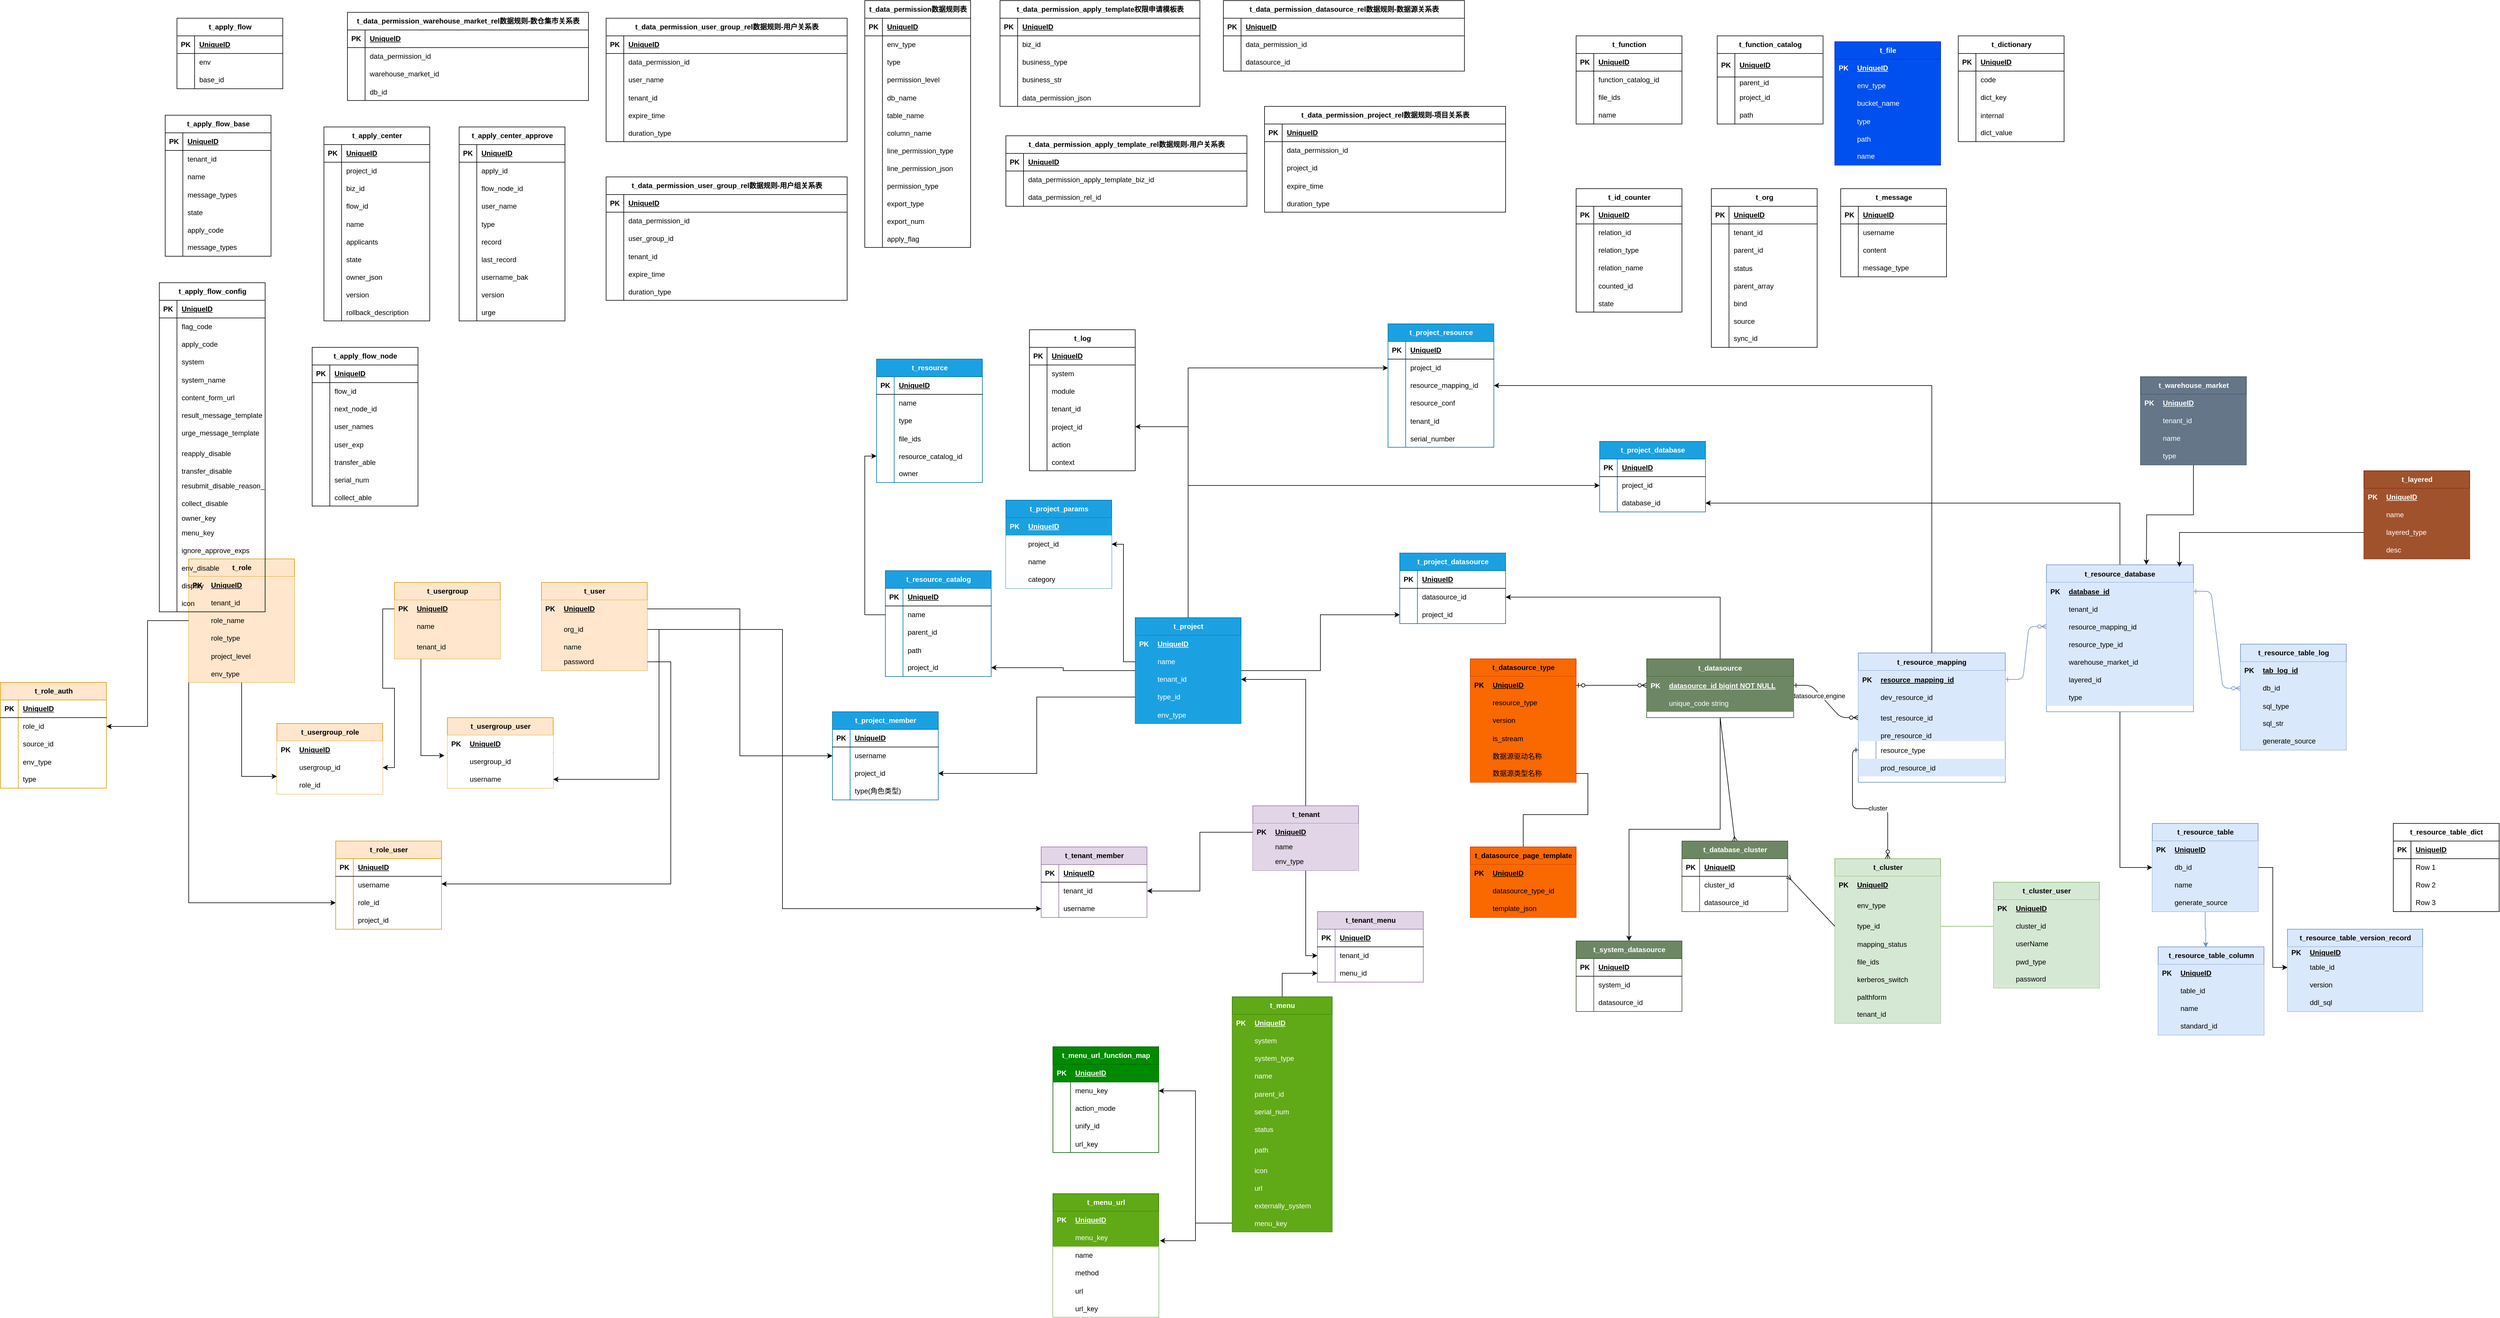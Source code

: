 <mxfile version="21.3.8" type="github">
  <diagram id="R2lEEEUBdFMjLlhIrx00" name="Page-1">
    <mxGraphModel dx="4780" dy="1872" grid="1" gridSize="10" guides="1" tooltips="1" connect="1" arrows="1" fold="1" page="1" pageScale="1" pageWidth="850" pageHeight="1100" math="0" shadow="0" extFonts="Permanent Marker^https://fonts.googleapis.com/css?family=Permanent+Marker">
      <root>
        <mxCell id="0" />
        <mxCell id="1" parent="0" />
        <mxCell id="C-vyLk0tnHw3VtMMgP7b-1" value="" style="edgeStyle=entityRelationEdgeStyle;endArrow=ERzeroToMany;startArrow=ERone;endFill=1;startFill=0;entryX=0;entryY=0.5;entryDx=0;entryDy=0;" parent="1" source="C-vyLk0tnHw3VtMMgP7b-24" target="C-vyLk0tnHw3VtMMgP7b-9" edge="1">
          <mxGeometry width="100" height="100" relative="1" as="geometry">
            <mxPoint x="340" y="720" as="sourcePoint" />
            <mxPoint x="440" y="620" as="targetPoint" />
          </mxGeometry>
        </mxCell>
        <mxCell id="WQfo8LNy87Vu1ccl3UHP-52" value="datasource,engine" style="edgeLabel;html=1;align=center;verticalAlign=middle;resizable=0;points=[];" parent="C-vyLk0tnHw3VtMMgP7b-1" vertex="1" connectable="0">
          <mxGeometry x="-0.238" y="-3" relative="1" as="geometry">
            <mxPoint as="offset" />
          </mxGeometry>
        </mxCell>
        <mxCell id="C-vyLk0tnHw3VtMMgP7b-12" value="" style="edgeStyle=entityRelationEdgeStyle;endArrow=ERzeroToMany;startArrow=ERone;endFill=1;startFill=0;fillColor=#dae8fc;strokeColor=#6c8ebf;" parent="1" source="C-vyLk0tnHw3VtMMgP7b-3" target="C-vyLk0tnHw3VtMMgP7b-20" edge="1">
          <mxGeometry width="100" height="100" relative="1" as="geometry">
            <mxPoint x="400" y="180" as="sourcePoint" />
            <mxPoint x="460" y="205" as="targetPoint" />
          </mxGeometry>
        </mxCell>
        <mxCell id="MvPtBMg-JlYBJ4k79qtb-567" style="edgeStyle=orthogonalEdgeStyle;rounded=0;orthogonalLoop=1;jettySize=auto;html=1;" edge="1" parent="1" source="C-vyLk0tnHw3VtMMgP7b-2" target="MvPtBMg-JlYBJ4k79qtb-347">
          <mxGeometry relative="1" as="geometry" />
        </mxCell>
        <mxCell id="C-vyLk0tnHw3VtMMgP7b-2" value="t_resource_mapping" style="shape=table;startSize=30;container=1;collapsible=1;childLayout=tableLayout;fixedRows=1;rowLines=0;fontStyle=1;align=center;resizeLast=1;fillColor=#dae8fc;strokeColor=#6c8ebf;" parent="1" vertex="1">
          <mxGeometry x="380" y="50" width="250" height="220" as="geometry" />
        </mxCell>
        <mxCell id="C-vyLk0tnHw3VtMMgP7b-3" value="" style="shape=partialRectangle;collapsible=0;dropTarget=0;pointerEvents=0;fillColor=#dae8fc;points=[[0,0.5],[1,0.5]];portConstraint=eastwest;top=0;left=0;right=0;bottom=1;strokeColor=#6c8ebf;" parent="C-vyLk0tnHw3VtMMgP7b-2" vertex="1">
          <mxGeometry y="30" width="250" height="30" as="geometry" />
        </mxCell>
        <mxCell id="C-vyLk0tnHw3VtMMgP7b-4" value="PK" style="shape=partialRectangle;overflow=hidden;connectable=0;fillColor=#dae8fc;top=0;left=0;bottom=0;right=0;fontStyle=1;strokeColor=#6c8ebf;" parent="C-vyLk0tnHw3VtMMgP7b-3" vertex="1">
          <mxGeometry width="30" height="30" as="geometry">
            <mxRectangle width="30" height="30" as="alternateBounds" />
          </mxGeometry>
        </mxCell>
        <mxCell id="C-vyLk0tnHw3VtMMgP7b-5" value="resource_mapping_id" style="shape=partialRectangle;overflow=hidden;connectable=0;fillColor=#dae8fc;top=0;left=0;bottom=0;right=0;align=left;spacingLeft=6;fontStyle=5;strokeColor=#6c8ebf;" parent="C-vyLk0tnHw3VtMMgP7b-3" vertex="1">
          <mxGeometry x="30" width="220" height="30" as="geometry">
            <mxRectangle width="220" height="30" as="alternateBounds" />
          </mxGeometry>
        </mxCell>
        <mxCell id="C-vyLk0tnHw3VtMMgP7b-6" value="" style="shape=partialRectangle;collapsible=0;dropTarget=0;pointerEvents=0;fillColor=#dae8fc;points=[[0,0.5],[1,0.5]];portConstraint=eastwest;top=0;left=0;right=0;bottom=0;strokeColor=#6c8ebf;" parent="C-vyLk0tnHw3VtMMgP7b-2" vertex="1">
          <mxGeometry y="60" width="250" height="30" as="geometry" />
        </mxCell>
        <mxCell id="C-vyLk0tnHw3VtMMgP7b-7" value="" style="shape=partialRectangle;overflow=hidden;connectable=0;fillColor=#dae8fc;top=0;left=0;bottom=0;right=0;strokeColor=#6c8ebf;" parent="C-vyLk0tnHw3VtMMgP7b-6" vertex="1">
          <mxGeometry width="30" height="30" as="geometry">
            <mxRectangle width="30" height="30" as="alternateBounds" />
          </mxGeometry>
        </mxCell>
        <mxCell id="C-vyLk0tnHw3VtMMgP7b-8" value="dev_resource_id" style="shape=partialRectangle;overflow=hidden;connectable=0;fillColor=#dae8fc;top=0;left=0;bottom=0;right=0;align=left;spacingLeft=6;strokeColor=#6c8ebf;" parent="C-vyLk0tnHw3VtMMgP7b-6" vertex="1">
          <mxGeometry x="30" width="220" height="30" as="geometry">
            <mxRectangle width="220" height="30" as="alternateBounds" />
          </mxGeometry>
        </mxCell>
        <mxCell id="C-vyLk0tnHw3VtMMgP7b-9" value="" style="shape=partialRectangle;collapsible=0;dropTarget=0;pointerEvents=0;fillColor=#dae8fc;points=[[0,0.5],[1,0.5]];portConstraint=eastwest;top=0;left=0;right=0;bottom=0;strokeColor=#6c8ebf;" parent="C-vyLk0tnHw3VtMMgP7b-2" vertex="1">
          <mxGeometry y="90" width="250" height="40" as="geometry" />
        </mxCell>
        <mxCell id="C-vyLk0tnHw3VtMMgP7b-10" value="" style="shape=partialRectangle;overflow=hidden;connectable=0;fillColor=#dae8fc;top=0;left=0;bottom=0;right=0;strokeColor=#6c8ebf;" parent="C-vyLk0tnHw3VtMMgP7b-9" vertex="1">
          <mxGeometry width="30" height="40" as="geometry">
            <mxRectangle width="30" height="40" as="alternateBounds" />
          </mxGeometry>
        </mxCell>
        <mxCell id="C-vyLk0tnHw3VtMMgP7b-11" value="test_resource_id" style="shape=partialRectangle;overflow=hidden;connectable=0;fillColor=#dae8fc;top=0;left=0;bottom=0;right=0;align=left;spacingLeft=6;strokeColor=#6c8ebf;" parent="C-vyLk0tnHw3VtMMgP7b-9" vertex="1">
          <mxGeometry x="30" width="220" height="40" as="geometry">
            <mxRectangle width="220" height="40" as="alternateBounds" />
          </mxGeometry>
        </mxCell>
        <mxCell id="18OefxXD2t2DEzycUCKM-9" value="" style="shape=tableRow;horizontal=0;startSize=0;swimlaneHead=0;swimlaneBody=0;fillColor=#dae8fc;collapsible=0;dropTarget=0;points=[[0,0.5],[1,0.5]];portConstraint=eastwest;top=0;left=0;right=0;bottom=0;strokeColor=#6c8ebf;" parent="C-vyLk0tnHw3VtMMgP7b-2" vertex="1">
          <mxGeometry y="130" width="250" height="20" as="geometry" />
        </mxCell>
        <mxCell id="18OefxXD2t2DEzycUCKM-10" value="" style="shape=partialRectangle;connectable=0;fillColor=#dae8fc;top=0;left=0;bottom=0;right=0;editable=1;overflow=hidden;strokeColor=#6c8ebf;" parent="18OefxXD2t2DEzycUCKM-9" vertex="1">
          <mxGeometry width="30" height="20" as="geometry">
            <mxRectangle width="30" height="20" as="alternateBounds" />
          </mxGeometry>
        </mxCell>
        <mxCell id="18OefxXD2t2DEzycUCKM-11" value="pre_resource_id   " style="shape=partialRectangle;connectable=0;fillColor=#dae8fc;top=0;left=0;bottom=0;right=0;align=left;spacingLeft=6;overflow=hidden;strokeColor=#6c8ebf;" parent="18OefxXD2t2DEzycUCKM-9" vertex="1">
          <mxGeometry x="30" width="220" height="20" as="geometry">
            <mxRectangle width="220" height="20" as="alternateBounds" />
          </mxGeometry>
        </mxCell>
        <mxCell id="WQfo8LNy87Vu1ccl3UHP-3" value="" style="shape=tableRow;horizontal=0;startSize=0;swimlaneHead=0;swimlaneBody=0;fillColor=none;collapsible=0;dropTarget=0;points=[[0,0.5],[1,0.5]];portConstraint=eastwest;top=0;left=0;right=0;bottom=0;" parent="C-vyLk0tnHw3VtMMgP7b-2" vertex="1">
          <mxGeometry y="150" width="250" height="30" as="geometry" />
        </mxCell>
        <mxCell id="WQfo8LNy87Vu1ccl3UHP-4" value="" style="shape=partialRectangle;connectable=0;fillColor=none;top=0;left=0;bottom=0;right=0;editable=1;overflow=hidden;" parent="WQfo8LNy87Vu1ccl3UHP-3" vertex="1">
          <mxGeometry width="30" height="30" as="geometry">
            <mxRectangle width="30" height="30" as="alternateBounds" />
          </mxGeometry>
        </mxCell>
        <mxCell id="WQfo8LNy87Vu1ccl3UHP-5" value="resource_type" style="shape=partialRectangle;connectable=0;fillColor=none;top=0;left=0;bottom=0;right=0;align=left;spacingLeft=6;overflow=hidden;" parent="WQfo8LNy87Vu1ccl3UHP-3" vertex="1">
          <mxGeometry x="30" width="220" height="30" as="geometry">
            <mxRectangle width="220" height="30" as="alternateBounds" />
          </mxGeometry>
        </mxCell>
        <mxCell id="18OefxXD2t2DEzycUCKM-12" value="" style="shape=tableRow;horizontal=0;startSize=0;swimlaneHead=0;swimlaneBody=0;fillColor=#dae8fc;collapsible=0;dropTarget=0;points=[[0,0.5],[1,0.5]];portConstraint=eastwest;top=0;left=0;right=0;bottom=0;strokeColor=#6c8ebf;" parent="C-vyLk0tnHw3VtMMgP7b-2" vertex="1">
          <mxGeometry y="180" width="250" height="30" as="geometry" />
        </mxCell>
        <mxCell id="18OefxXD2t2DEzycUCKM-13" value="" style="shape=partialRectangle;connectable=0;fillColor=#dae8fc;top=0;left=0;bottom=0;right=0;editable=1;overflow=hidden;strokeColor=#6c8ebf;" parent="18OefxXD2t2DEzycUCKM-12" vertex="1">
          <mxGeometry width="30" height="30" as="geometry">
            <mxRectangle width="30" height="30" as="alternateBounds" />
          </mxGeometry>
        </mxCell>
        <mxCell id="18OefxXD2t2DEzycUCKM-14" value="prod_resource_id" style="shape=partialRectangle;connectable=0;fillColor=#dae8fc;top=0;left=0;bottom=0;right=0;align=left;spacingLeft=6;overflow=hidden;strokeColor=#6c8ebf;" parent="18OefxXD2t2DEzycUCKM-12" vertex="1">
          <mxGeometry x="30" width="220" height="30" as="geometry">
            <mxRectangle width="220" height="30" as="alternateBounds" />
          </mxGeometry>
        </mxCell>
        <mxCell id="MvPtBMg-JlYBJ4k79qtb-251" style="edgeStyle=orthogonalEdgeStyle;rounded=0;orthogonalLoop=1;jettySize=auto;html=1;entryX=0;entryY=0.5;entryDx=0;entryDy=0;" edge="1" parent="1" source="C-vyLk0tnHw3VtMMgP7b-13" target="MvPtBMg-JlYBJ4k79qtb-215">
          <mxGeometry relative="1" as="geometry" />
        </mxCell>
        <mxCell id="MvPtBMg-JlYBJ4k79qtb-560" style="edgeStyle=orthogonalEdgeStyle;rounded=0;orthogonalLoop=1;jettySize=auto;html=1;" edge="1" parent="1" source="C-vyLk0tnHw3VtMMgP7b-13" target="MvPtBMg-JlYBJ4k79qtb-285">
          <mxGeometry relative="1" as="geometry" />
        </mxCell>
        <mxCell id="C-vyLk0tnHw3VtMMgP7b-13" value="t_resource_database" style="shape=table;startSize=30;container=1;collapsible=1;childLayout=tableLayout;fixedRows=1;rowLines=0;fontStyle=1;align=center;resizeLast=1;fillColor=#dae8fc;strokeColor=#6c8ebf;" parent="1" vertex="1">
          <mxGeometry x="700" y="-100" width="250" height="250" as="geometry" />
        </mxCell>
        <mxCell id="C-vyLk0tnHw3VtMMgP7b-14" value="" style="shape=partialRectangle;collapsible=0;dropTarget=0;pointerEvents=0;fillColor=#dae8fc;points=[[0,0.5],[1,0.5]];portConstraint=eastwest;top=0;left=0;right=0;bottom=1;strokeColor=#6c8ebf;" parent="C-vyLk0tnHw3VtMMgP7b-13" vertex="1">
          <mxGeometry y="30" width="250" height="30" as="geometry" />
        </mxCell>
        <mxCell id="C-vyLk0tnHw3VtMMgP7b-15" value="PK" style="shape=partialRectangle;overflow=hidden;connectable=0;fillColor=#dae8fc;top=0;left=0;bottom=0;right=0;fontStyle=1;strokeColor=#6c8ebf;" parent="C-vyLk0tnHw3VtMMgP7b-14" vertex="1">
          <mxGeometry width="30" height="30" as="geometry">
            <mxRectangle width="30" height="30" as="alternateBounds" />
          </mxGeometry>
        </mxCell>
        <mxCell id="C-vyLk0tnHw3VtMMgP7b-16" value="database_id" style="shape=partialRectangle;overflow=hidden;connectable=0;fillColor=#dae8fc;top=0;left=0;bottom=0;right=0;align=left;spacingLeft=6;fontStyle=5;strokeColor=#6c8ebf;" parent="C-vyLk0tnHw3VtMMgP7b-14" vertex="1">
          <mxGeometry x="30" width="220" height="30" as="geometry">
            <mxRectangle width="220" height="30" as="alternateBounds" />
          </mxGeometry>
        </mxCell>
        <mxCell id="C-vyLk0tnHw3VtMMgP7b-17" value="" style="shape=partialRectangle;collapsible=0;dropTarget=0;pointerEvents=0;fillColor=#dae8fc;points=[[0,0.5],[1,0.5]];portConstraint=eastwest;top=0;left=0;right=0;bottom=0;strokeColor=#6c8ebf;" parent="C-vyLk0tnHw3VtMMgP7b-13" vertex="1">
          <mxGeometry y="60" width="250" height="30" as="geometry" />
        </mxCell>
        <mxCell id="C-vyLk0tnHw3VtMMgP7b-18" value="" style="shape=partialRectangle;overflow=hidden;connectable=0;fillColor=#dae8fc;top=0;left=0;bottom=0;right=0;strokeColor=#6c8ebf;" parent="C-vyLk0tnHw3VtMMgP7b-17" vertex="1">
          <mxGeometry width="30" height="30" as="geometry">
            <mxRectangle width="30" height="30" as="alternateBounds" />
          </mxGeometry>
        </mxCell>
        <mxCell id="C-vyLk0tnHw3VtMMgP7b-19" value="tenant_id" style="shape=partialRectangle;overflow=hidden;connectable=0;fillColor=#dae8fc;top=0;left=0;bottom=0;right=0;align=left;spacingLeft=6;strokeColor=#6c8ebf;" parent="C-vyLk0tnHw3VtMMgP7b-17" vertex="1">
          <mxGeometry x="30" width="220" height="30" as="geometry">
            <mxRectangle width="220" height="30" as="alternateBounds" />
          </mxGeometry>
        </mxCell>
        <mxCell id="C-vyLk0tnHw3VtMMgP7b-20" value="" style="shape=partialRectangle;collapsible=0;dropTarget=0;pointerEvents=0;fillColor=#dae8fc;points=[[0,0.5],[1,0.5]];portConstraint=eastwest;top=0;left=0;right=0;bottom=0;strokeColor=#6c8ebf;" parent="C-vyLk0tnHw3VtMMgP7b-13" vertex="1">
          <mxGeometry y="90" width="250" height="30" as="geometry" />
        </mxCell>
        <mxCell id="C-vyLk0tnHw3VtMMgP7b-21" value="" style="shape=partialRectangle;overflow=hidden;connectable=0;fillColor=#dae8fc;top=0;left=0;bottom=0;right=0;strokeColor=#6c8ebf;" parent="C-vyLk0tnHw3VtMMgP7b-20" vertex="1">
          <mxGeometry width="30" height="30" as="geometry">
            <mxRectangle width="30" height="30" as="alternateBounds" />
          </mxGeometry>
        </mxCell>
        <mxCell id="C-vyLk0tnHw3VtMMgP7b-22" value="resource_mapping_id" style="shape=partialRectangle;overflow=hidden;connectable=0;fillColor=#dae8fc;top=0;left=0;bottom=0;right=0;align=left;spacingLeft=6;strokeColor=#6c8ebf;" parent="C-vyLk0tnHw3VtMMgP7b-20" vertex="1">
          <mxGeometry x="30" width="220" height="30" as="geometry">
            <mxRectangle width="220" height="30" as="alternateBounds" />
          </mxGeometry>
        </mxCell>
        <mxCell id="18OefxXD2t2DEzycUCKM-18" value="" style="shape=tableRow;horizontal=0;startSize=0;swimlaneHead=0;swimlaneBody=0;fillColor=#dae8fc;collapsible=0;dropTarget=0;points=[[0,0.5],[1,0.5]];portConstraint=eastwest;top=0;left=0;right=0;bottom=0;strokeColor=#6c8ebf;" parent="C-vyLk0tnHw3VtMMgP7b-13" vertex="1">
          <mxGeometry y="120" width="250" height="30" as="geometry" />
        </mxCell>
        <mxCell id="18OefxXD2t2DEzycUCKM-19" value="" style="shape=partialRectangle;connectable=0;fillColor=#dae8fc;top=0;left=0;bottom=0;right=0;editable=1;overflow=hidden;strokeColor=#6c8ebf;" parent="18OefxXD2t2DEzycUCKM-18" vertex="1">
          <mxGeometry width="30" height="30" as="geometry">
            <mxRectangle width="30" height="30" as="alternateBounds" />
          </mxGeometry>
        </mxCell>
        <mxCell id="18OefxXD2t2DEzycUCKM-20" value="resource_type_id" style="shape=partialRectangle;connectable=0;fillColor=#dae8fc;top=0;left=0;bottom=0;right=0;align=left;spacingLeft=6;overflow=hidden;strokeColor=#6c8ebf;" parent="18OefxXD2t2DEzycUCKM-18" vertex="1">
          <mxGeometry x="30" width="220" height="30" as="geometry">
            <mxRectangle width="220" height="30" as="alternateBounds" />
          </mxGeometry>
        </mxCell>
        <mxCell id="18OefxXD2t2DEzycUCKM-21" value="" style="shape=tableRow;horizontal=0;startSize=0;swimlaneHead=0;swimlaneBody=0;fillColor=#dae8fc;collapsible=0;dropTarget=0;points=[[0,0.5],[1,0.5]];portConstraint=eastwest;top=0;left=0;right=0;bottom=0;strokeColor=#6c8ebf;" parent="C-vyLk0tnHw3VtMMgP7b-13" vertex="1">
          <mxGeometry y="150" width="250" height="30" as="geometry" />
        </mxCell>
        <mxCell id="18OefxXD2t2DEzycUCKM-22" value="" style="shape=partialRectangle;connectable=0;fillColor=#dae8fc;top=0;left=0;bottom=0;right=0;editable=1;overflow=hidden;strokeColor=#6c8ebf;" parent="18OefxXD2t2DEzycUCKM-21" vertex="1">
          <mxGeometry width="30" height="30" as="geometry">
            <mxRectangle width="30" height="30" as="alternateBounds" />
          </mxGeometry>
        </mxCell>
        <mxCell id="18OefxXD2t2DEzycUCKM-23" value="warehouse_market_id" style="shape=partialRectangle;connectable=0;fillColor=#dae8fc;top=0;left=0;bottom=0;right=0;align=left;spacingLeft=6;overflow=hidden;strokeColor=#6c8ebf;" parent="18OefxXD2t2DEzycUCKM-21" vertex="1">
          <mxGeometry x="30" width="220" height="30" as="geometry">
            <mxRectangle width="220" height="30" as="alternateBounds" />
          </mxGeometry>
        </mxCell>
        <mxCell id="18OefxXD2t2DEzycUCKM-15" value="" style="shape=tableRow;horizontal=0;startSize=0;swimlaneHead=0;swimlaneBody=0;fillColor=#dae8fc;collapsible=0;dropTarget=0;points=[[0,0.5],[1,0.5]];portConstraint=eastwest;top=0;left=0;right=0;bottom=0;strokeColor=#6c8ebf;" parent="C-vyLk0tnHw3VtMMgP7b-13" vertex="1">
          <mxGeometry y="180" width="250" height="30" as="geometry" />
        </mxCell>
        <mxCell id="18OefxXD2t2DEzycUCKM-16" value="" style="shape=partialRectangle;connectable=0;fillColor=#dae8fc;top=0;left=0;bottom=0;right=0;editable=1;overflow=hidden;strokeColor=#6c8ebf;" parent="18OefxXD2t2DEzycUCKM-15" vertex="1">
          <mxGeometry width="30" height="30" as="geometry">
            <mxRectangle width="30" height="30" as="alternateBounds" />
          </mxGeometry>
        </mxCell>
        <mxCell id="18OefxXD2t2DEzycUCKM-17" value="layered_id" style="shape=partialRectangle;connectable=0;fillColor=#dae8fc;top=0;left=0;bottom=0;right=0;align=left;spacingLeft=6;overflow=hidden;strokeColor=#6c8ebf;" parent="18OefxXD2t2DEzycUCKM-15" vertex="1">
          <mxGeometry x="30" width="220" height="30" as="geometry">
            <mxRectangle width="220" height="30" as="alternateBounds" />
          </mxGeometry>
        </mxCell>
        <mxCell id="18OefxXD2t2DEzycUCKM-24" value="" style="shape=tableRow;horizontal=0;startSize=0;swimlaneHead=0;swimlaneBody=0;fillColor=#dae8fc;collapsible=0;dropTarget=0;points=[[0,0.5],[1,0.5]];portConstraint=eastwest;top=0;left=0;right=0;bottom=0;strokeColor=#6c8ebf;" parent="C-vyLk0tnHw3VtMMgP7b-13" vertex="1">
          <mxGeometry y="210" width="250" height="30" as="geometry" />
        </mxCell>
        <mxCell id="18OefxXD2t2DEzycUCKM-25" value="" style="shape=partialRectangle;connectable=0;fillColor=#dae8fc;top=0;left=0;bottom=0;right=0;editable=1;overflow=hidden;strokeColor=#6c8ebf;" parent="18OefxXD2t2DEzycUCKM-24" vertex="1">
          <mxGeometry width="30" height="30" as="geometry">
            <mxRectangle width="30" height="30" as="alternateBounds" />
          </mxGeometry>
        </mxCell>
        <mxCell id="18OefxXD2t2DEzycUCKM-26" value="type" style="shape=partialRectangle;connectable=0;fillColor=#dae8fc;top=0;left=0;bottom=0;right=0;align=left;spacingLeft=6;overflow=hidden;strokeColor=#6c8ebf;" parent="18OefxXD2t2DEzycUCKM-24" vertex="1">
          <mxGeometry x="30" width="220" height="30" as="geometry">
            <mxRectangle width="220" height="30" as="alternateBounds" />
          </mxGeometry>
        </mxCell>
        <mxCell id="MvPtBMg-JlYBJ4k79qtb-548" style="edgeStyle=orthogonalEdgeStyle;rounded=0;orthogonalLoop=1;jettySize=auto;html=1;" edge="1" parent="1" source="C-vyLk0tnHw3VtMMgP7b-23" target="MvPtBMg-JlYBJ4k79qtb-159">
          <mxGeometry relative="1" as="geometry" />
        </mxCell>
        <mxCell id="MvPtBMg-JlYBJ4k79qtb-558" style="edgeStyle=orthogonalEdgeStyle;rounded=0;orthogonalLoop=1;jettySize=auto;html=1;entryX=1;entryY=0.5;entryDx=0;entryDy=0;" edge="1" parent="1" source="C-vyLk0tnHw3VtMMgP7b-23" target="MvPtBMg-JlYBJ4k79qtb-295">
          <mxGeometry relative="1" as="geometry" />
        </mxCell>
        <mxCell id="C-vyLk0tnHw3VtMMgP7b-23" value="t_datasource" style="shape=table;startSize=30;container=1;collapsible=1;childLayout=tableLayout;fixedRows=1;rowLines=0;fontStyle=1;align=center;resizeLast=1;fillColor=#6d8764;fontColor=#ffffff;strokeColor=#3A5431;" parent="1" vertex="1">
          <mxGeometry x="20" y="60" width="250" height="100" as="geometry" />
        </mxCell>
        <mxCell id="C-vyLk0tnHw3VtMMgP7b-24" value="" style="shape=partialRectangle;collapsible=0;dropTarget=0;pointerEvents=0;fillColor=#6d8764;points=[[0,0.5],[1,0.5]];portConstraint=eastwest;top=0;left=0;right=0;bottom=1;fontColor=#ffffff;strokeColor=#3A5431;" parent="C-vyLk0tnHw3VtMMgP7b-23" vertex="1">
          <mxGeometry y="30" width="250" height="30" as="geometry" />
        </mxCell>
        <mxCell id="C-vyLk0tnHw3VtMMgP7b-25" value="PK" style="shape=partialRectangle;overflow=hidden;connectable=0;fillColor=#6d8764;top=0;left=0;bottom=0;right=0;fontStyle=1;fontColor=#ffffff;strokeColor=#3A5431;" parent="C-vyLk0tnHw3VtMMgP7b-24" vertex="1">
          <mxGeometry width="30" height="30" as="geometry">
            <mxRectangle width="30" height="30" as="alternateBounds" />
          </mxGeometry>
        </mxCell>
        <mxCell id="C-vyLk0tnHw3VtMMgP7b-26" value="datasource_id bigint NOT NULL " style="shape=partialRectangle;overflow=hidden;connectable=0;fillColor=#6d8764;top=0;left=0;bottom=0;right=0;align=left;spacingLeft=6;fontStyle=5;fontColor=#ffffff;strokeColor=#3A5431;" parent="C-vyLk0tnHw3VtMMgP7b-24" vertex="1">
          <mxGeometry x="30" width="220" height="30" as="geometry">
            <mxRectangle width="220" height="30" as="alternateBounds" />
          </mxGeometry>
        </mxCell>
        <mxCell id="C-vyLk0tnHw3VtMMgP7b-27" value="" style="shape=partialRectangle;collapsible=0;dropTarget=0;pointerEvents=0;fillColor=#6d8764;points=[[0,0.5],[1,0.5]];portConstraint=eastwest;top=0;left=0;right=0;bottom=0;fontColor=#ffffff;strokeColor=#3A5431;" parent="C-vyLk0tnHw3VtMMgP7b-23" vertex="1">
          <mxGeometry y="60" width="250" height="30" as="geometry" />
        </mxCell>
        <mxCell id="C-vyLk0tnHw3VtMMgP7b-28" value="" style="shape=partialRectangle;overflow=hidden;connectable=0;fillColor=#6d8764;top=0;left=0;bottom=0;right=0;fontColor=#ffffff;strokeColor=#3A5431;" parent="C-vyLk0tnHw3VtMMgP7b-27" vertex="1">
          <mxGeometry width="30" height="30" as="geometry">
            <mxRectangle width="30" height="30" as="alternateBounds" />
          </mxGeometry>
        </mxCell>
        <object label="unique_code string" unique_code="唯一编码" tenant_id="租户ID" type_id="类型ID" type_name="类型名称" url="地址&#xa;" password="密码" port="&#xa;端口" env_type="环境类型" resource_type="资源类型：集群/引擎" share_type="分片数量" app_type="应用类型" id="C-vyLk0tnHw3VtMMgP7b-29">
          <mxCell style="shape=partialRectangle;overflow=hidden;connectable=0;fillColor=#6d8764;top=0;left=0;bottom=0;right=0;align=left;spacingLeft=6;fontColor=#ffffff;strokeColor=#3A5431;" parent="C-vyLk0tnHw3VtMMgP7b-27" vertex="1">
            <mxGeometry x="30" width="220" height="30" as="geometry">
              <mxRectangle width="220" height="30" as="alternateBounds" />
            </mxGeometry>
          </mxCell>
        </object>
        <mxCell id="18OefxXD2t2DEzycUCKM-27" value="t_resource_table_log" style="shape=table;startSize=30;container=1;collapsible=1;childLayout=tableLayout;fixedRows=1;rowLines=0;fontStyle=1;align=center;resizeLast=1;html=1;fillColor=#dae8fc;strokeColor=#6c8ebf;" parent="1" vertex="1">
          <mxGeometry x="1030" y="35" width="180" height="180" as="geometry" />
        </mxCell>
        <mxCell id="18OefxXD2t2DEzycUCKM-28" value="" style="shape=tableRow;horizontal=0;startSize=0;swimlaneHead=0;swimlaneBody=0;fillColor=#dae8fc;collapsible=0;dropTarget=0;points=[[0,0.5],[1,0.5]];portConstraint=eastwest;top=0;left=0;right=0;bottom=1;strokeColor=#6c8ebf;" parent="18OefxXD2t2DEzycUCKM-27" vertex="1">
          <mxGeometry y="30" width="180" height="30" as="geometry" />
        </mxCell>
        <mxCell id="18OefxXD2t2DEzycUCKM-29" value="PK" style="shape=partialRectangle;connectable=0;fillColor=#dae8fc;top=0;left=0;bottom=0;right=0;fontStyle=1;overflow=hidden;whiteSpace=wrap;html=1;strokeColor=#6c8ebf;" parent="18OefxXD2t2DEzycUCKM-28" vertex="1">
          <mxGeometry width="30" height="30" as="geometry">
            <mxRectangle width="30" height="30" as="alternateBounds" />
          </mxGeometry>
        </mxCell>
        <mxCell id="18OefxXD2t2DEzycUCKM-30" value="tab_log_id" style="shape=partialRectangle;connectable=0;fillColor=#dae8fc;top=0;left=0;bottom=0;right=0;align=left;spacingLeft=6;fontStyle=5;overflow=hidden;whiteSpace=wrap;html=1;strokeColor=#6c8ebf;" parent="18OefxXD2t2DEzycUCKM-28" vertex="1">
          <mxGeometry x="30" width="150" height="30" as="geometry">
            <mxRectangle width="150" height="30" as="alternateBounds" />
          </mxGeometry>
        </mxCell>
        <mxCell id="18OefxXD2t2DEzycUCKM-31" value="" style="shape=tableRow;horizontal=0;startSize=0;swimlaneHead=0;swimlaneBody=0;fillColor=#dae8fc;collapsible=0;dropTarget=0;points=[[0,0.5],[1,0.5]];portConstraint=eastwest;top=0;left=0;right=0;bottom=0;strokeColor=#6c8ebf;" parent="18OefxXD2t2DEzycUCKM-27" vertex="1">
          <mxGeometry y="60" width="180" height="30" as="geometry" />
        </mxCell>
        <mxCell id="18OefxXD2t2DEzycUCKM-32" value="" style="shape=partialRectangle;connectable=0;fillColor=#dae8fc;top=0;left=0;bottom=0;right=0;editable=1;overflow=hidden;whiteSpace=wrap;html=1;strokeColor=#6c8ebf;" parent="18OefxXD2t2DEzycUCKM-31" vertex="1">
          <mxGeometry width="30" height="30" as="geometry">
            <mxRectangle width="30" height="30" as="alternateBounds" />
          </mxGeometry>
        </mxCell>
        <mxCell id="18OefxXD2t2DEzycUCKM-33" value="db_id" style="shape=partialRectangle;connectable=0;fillColor=#dae8fc;top=0;left=0;bottom=0;right=0;align=left;spacingLeft=6;overflow=hidden;whiteSpace=wrap;html=1;strokeColor=#6c8ebf;" parent="18OefxXD2t2DEzycUCKM-31" vertex="1">
          <mxGeometry x="30" width="150" height="30" as="geometry">
            <mxRectangle width="150" height="30" as="alternateBounds" />
          </mxGeometry>
        </mxCell>
        <mxCell id="18OefxXD2t2DEzycUCKM-40" value="" style="shape=tableRow;horizontal=0;startSize=0;swimlaneHead=0;swimlaneBody=0;fillColor=#dae8fc;collapsible=0;dropTarget=0;points=[[0,0.5],[1,0.5]];portConstraint=eastwest;top=0;left=0;right=0;bottom=0;strokeColor=#6c8ebf;" parent="18OefxXD2t2DEzycUCKM-27" vertex="1">
          <mxGeometry y="90" width="180" height="30" as="geometry" />
        </mxCell>
        <mxCell id="18OefxXD2t2DEzycUCKM-41" value="" style="shape=partialRectangle;connectable=0;fillColor=#dae8fc;top=0;left=0;bottom=0;right=0;editable=1;overflow=hidden;strokeColor=#6c8ebf;" parent="18OefxXD2t2DEzycUCKM-40" vertex="1">
          <mxGeometry width="30" height="30" as="geometry">
            <mxRectangle width="30" height="30" as="alternateBounds" />
          </mxGeometry>
        </mxCell>
        <object label="sql_type" SQL_TYPE="SQL操作类型" generate_source="标记数据源：outer/gaea" id="18OefxXD2t2DEzycUCKM-42">
          <mxCell style="shape=partialRectangle;connectable=0;fillColor=#dae8fc;top=0;left=0;bottom=0;right=0;align=left;spacingLeft=6;overflow=hidden;strokeColor=#6c8ebf;" parent="18OefxXD2t2DEzycUCKM-40" vertex="1">
            <mxGeometry x="30" width="150" height="30" as="geometry">
              <mxRectangle width="150" height="30" as="alternateBounds" />
            </mxGeometry>
          </mxCell>
        </object>
        <mxCell id="18OefxXD2t2DEzycUCKM-34" value="" style="shape=tableRow;horizontal=0;startSize=0;swimlaneHead=0;swimlaneBody=0;fillColor=#dae8fc;collapsible=0;dropTarget=0;points=[[0,0.5],[1,0.5]];portConstraint=eastwest;top=0;left=0;right=0;bottom=0;strokeColor=#6c8ebf;" parent="18OefxXD2t2DEzycUCKM-27" vertex="1">
          <mxGeometry y="120" width="180" height="30" as="geometry" />
        </mxCell>
        <mxCell id="18OefxXD2t2DEzycUCKM-35" value="" style="shape=partialRectangle;connectable=0;fillColor=#dae8fc;top=0;left=0;bottom=0;right=0;editable=1;overflow=hidden;whiteSpace=wrap;html=1;strokeColor=#6c8ebf;" parent="18OefxXD2t2DEzycUCKM-34" vertex="1">
          <mxGeometry width="30" height="30" as="geometry">
            <mxRectangle width="30" height="30" as="alternateBounds" />
          </mxGeometry>
        </mxCell>
        <mxCell id="18OefxXD2t2DEzycUCKM-36" value="sql_str" style="shape=partialRectangle;connectable=0;fillColor=#dae8fc;top=0;left=0;bottom=0;right=0;align=left;spacingLeft=6;overflow=hidden;whiteSpace=wrap;html=1;strokeColor=#6c8ebf;" parent="18OefxXD2t2DEzycUCKM-34" vertex="1">
          <mxGeometry x="30" width="150" height="30" as="geometry">
            <mxRectangle width="150" height="30" as="alternateBounds" />
          </mxGeometry>
        </mxCell>
        <mxCell id="18OefxXD2t2DEzycUCKM-37" value="" style="shape=tableRow;horizontal=0;startSize=0;swimlaneHead=0;swimlaneBody=0;fillColor=#dae8fc;collapsible=0;dropTarget=0;points=[[0,0.5],[1,0.5]];portConstraint=eastwest;top=0;left=0;right=0;bottom=0;strokeColor=#6c8ebf;" parent="18OefxXD2t2DEzycUCKM-27" vertex="1">
          <mxGeometry y="150" width="180" height="30" as="geometry" />
        </mxCell>
        <mxCell id="18OefxXD2t2DEzycUCKM-38" value="" style="shape=partialRectangle;connectable=0;fillColor=#dae8fc;top=0;left=0;bottom=0;right=0;editable=1;overflow=hidden;whiteSpace=wrap;html=1;strokeColor=#6c8ebf;" parent="18OefxXD2t2DEzycUCKM-37" vertex="1">
          <mxGeometry width="30" height="30" as="geometry">
            <mxRectangle width="30" height="30" as="alternateBounds" />
          </mxGeometry>
        </mxCell>
        <mxCell id="18OefxXD2t2DEzycUCKM-39" value="generate_source" style="shape=partialRectangle;connectable=0;fillColor=#dae8fc;top=0;left=0;bottom=0;right=0;align=left;spacingLeft=6;overflow=hidden;whiteSpace=wrap;html=1;strokeColor=#6c8ebf;" parent="18OefxXD2t2DEzycUCKM-37" vertex="1">
          <mxGeometry x="30" width="150" height="30" as="geometry">
            <mxRectangle width="150" height="30" as="alternateBounds" />
          </mxGeometry>
        </mxCell>
        <mxCell id="18OefxXD2t2DEzycUCKM-45" value="" style="edgeStyle=entityRelationEdgeStyle;endArrow=ERzeroToMany;startArrow=ERone;endFill=1;startFill=0;fillColor=#dae8fc;strokeColor=#6c8ebf;exitX=1;exitY=0.5;exitDx=0;exitDy=0;" parent="1" source="C-vyLk0tnHw3VtMMgP7b-14" target="18OefxXD2t2DEzycUCKM-31" edge="1">
          <mxGeometry width="100" height="100" relative="1" as="geometry">
            <mxPoint x="960" y="80" as="sourcePoint" />
            <mxPoint x="1060" y="120" as="targetPoint" />
          </mxGeometry>
        </mxCell>
        <mxCell id="WQfo8LNy87Vu1ccl3UHP-6" value="t_database_cluster" style="shape=table;startSize=30;container=1;collapsible=1;childLayout=tableLayout;fixedRows=1;rowLines=0;fontStyle=1;align=center;resizeLast=1;html=1;fillColor=#6d8764;fontColor=#ffffff;strokeColor=#3A5431;" parent="1" vertex="1">
          <mxGeometry x="80" y="370" width="180" height="120" as="geometry" />
        </mxCell>
        <mxCell id="WQfo8LNy87Vu1ccl3UHP-7" value="" style="shape=tableRow;horizontal=0;startSize=0;swimlaneHead=0;swimlaneBody=0;fillColor=none;collapsible=0;dropTarget=0;points=[[0,0.5],[1,0.5]];portConstraint=eastwest;top=0;left=0;right=0;bottom=1;" parent="WQfo8LNy87Vu1ccl3UHP-6" vertex="1">
          <mxGeometry y="30" width="180" height="30" as="geometry" />
        </mxCell>
        <mxCell id="WQfo8LNy87Vu1ccl3UHP-8" value="PK" style="shape=partialRectangle;connectable=0;fillColor=none;top=0;left=0;bottom=0;right=0;fontStyle=1;overflow=hidden;whiteSpace=wrap;html=1;" parent="WQfo8LNy87Vu1ccl3UHP-7" vertex="1">
          <mxGeometry width="30" height="30" as="geometry">
            <mxRectangle width="30" height="30" as="alternateBounds" />
          </mxGeometry>
        </mxCell>
        <mxCell id="WQfo8LNy87Vu1ccl3UHP-9" value="UniqueID" style="shape=partialRectangle;connectable=0;fillColor=none;top=0;left=0;bottom=0;right=0;align=left;spacingLeft=6;fontStyle=5;overflow=hidden;whiteSpace=wrap;html=1;" parent="WQfo8LNy87Vu1ccl3UHP-7" vertex="1">
          <mxGeometry x="30" width="150" height="30" as="geometry">
            <mxRectangle width="150" height="30" as="alternateBounds" />
          </mxGeometry>
        </mxCell>
        <mxCell id="WQfo8LNy87Vu1ccl3UHP-10" value="" style="shape=tableRow;horizontal=0;startSize=0;swimlaneHead=0;swimlaneBody=0;fillColor=none;collapsible=0;dropTarget=0;points=[[0,0.5],[1,0.5]];portConstraint=eastwest;top=0;left=0;right=0;bottom=0;" parent="WQfo8LNy87Vu1ccl3UHP-6" vertex="1">
          <mxGeometry y="60" width="180" height="30" as="geometry" />
        </mxCell>
        <mxCell id="WQfo8LNy87Vu1ccl3UHP-11" value="" style="shape=partialRectangle;connectable=0;fillColor=none;top=0;left=0;bottom=0;right=0;editable=1;overflow=hidden;whiteSpace=wrap;html=1;" parent="WQfo8LNy87Vu1ccl3UHP-10" vertex="1">
          <mxGeometry width="30" height="30" as="geometry">
            <mxRectangle width="30" height="30" as="alternateBounds" />
          </mxGeometry>
        </mxCell>
        <mxCell id="WQfo8LNy87Vu1ccl3UHP-12" value="cluster_id" style="shape=partialRectangle;connectable=0;fillColor=none;top=0;left=0;bottom=0;right=0;align=left;spacingLeft=6;overflow=hidden;whiteSpace=wrap;html=1;" parent="WQfo8LNy87Vu1ccl3UHP-10" vertex="1">
          <mxGeometry x="30" width="150" height="30" as="geometry">
            <mxRectangle width="150" height="30" as="alternateBounds" />
          </mxGeometry>
        </mxCell>
        <mxCell id="WQfo8LNy87Vu1ccl3UHP-13" value="" style="shape=tableRow;horizontal=0;startSize=0;swimlaneHead=0;swimlaneBody=0;fillColor=none;collapsible=0;dropTarget=0;points=[[0,0.5],[1,0.5]];portConstraint=eastwest;top=0;left=0;right=0;bottom=0;" parent="WQfo8LNy87Vu1ccl3UHP-6" vertex="1">
          <mxGeometry y="90" width="180" height="30" as="geometry" />
        </mxCell>
        <mxCell id="WQfo8LNy87Vu1ccl3UHP-14" value="" style="shape=partialRectangle;connectable=0;fillColor=none;top=0;left=0;bottom=0;right=0;editable=1;overflow=hidden;whiteSpace=wrap;html=1;" parent="WQfo8LNy87Vu1ccl3UHP-13" vertex="1">
          <mxGeometry width="30" height="30" as="geometry">
            <mxRectangle width="30" height="30" as="alternateBounds" />
          </mxGeometry>
        </mxCell>
        <mxCell id="WQfo8LNy87Vu1ccl3UHP-15" value="datasource_id" style="shape=partialRectangle;connectable=0;fillColor=none;top=0;left=0;bottom=0;right=0;align=left;spacingLeft=6;overflow=hidden;whiteSpace=wrap;html=1;" parent="WQfo8LNy87Vu1ccl3UHP-13" vertex="1">
          <mxGeometry x="30" width="150" height="30" as="geometry">
            <mxRectangle width="150" height="30" as="alternateBounds" />
          </mxGeometry>
        </mxCell>
        <mxCell id="WQfo8LNy87Vu1ccl3UHP-22" value="t_cluster" style="shape=table;startSize=30;container=1;collapsible=1;childLayout=tableLayout;fixedRows=1;rowLines=0;fontStyle=1;align=center;resizeLast=1;html=1;fillColor=#d5e8d4;strokeColor=#82b366;" parent="1" vertex="1">
          <mxGeometry x="340" y="400" width="180" height="280" as="geometry" />
        </mxCell>
        <mxCell id="WQfo8LNy87Vu1ccl3UHP-23" value="" style="shape=tableRow;horizontal=0;startSize=0;swimlaneHead=0;swimlaneBody=0;fillColor=#d5e8d4;collapsible=0;dropTarget=0;points=[[0,0.5],[1,0.5]];portConstraint=eastwest;top=0;left=0;right=0;bottom=1;strokeColor=#82b366;" parent="WQfo8LNy87Vu1ccl3UHP-22" vertex="1">
          <mxGeometry y="30" width="180" height="30" as="geometry" />
        </mxCell>
        <mxCell id="WQfo8LNy87Vu1ccl3UHP-24" value="PK" style="shape=partialRectangle;connectable=0;fillColor=#d5e8d4;top=0;left=0;bottom=0;right=0;fontStyle=1;overflow=hidden;whiteSpace=wrap;html=1;strokeColor=#82b366;" parent="WQfo8LNy87Vu1ccl3UHP-23" vertex="1">
          <mxGeometry width="30" height="30" as="geometry">
            <mxRectangle width="30" height="30" as="alternateBounds" />
          </mxGeometry>
        </mxCell>
        <mxCell id="WQfo8LNy87Vu1ccl3UHP-25" value="UniqueID" style="shape=partialRectangle;connectable=0;fillColor=#d5e8d4;top=0;left=0;bottom=0;right=0;align=left;spacingLeft=6;fontStyle=5;overflow=hidden;whiteSpace=wrap;html=1;strokeColor=#82b366;" parent="WQfo8LNy87Vu1ccl3UHP-23" vertex="1">
          <mxGeometry x="30" width="150" height="30" as="geometry">
            <mxRectangle width="150" height="30" as="alternateBounds" />
          </mxGeometry>
        </mxCell>
        <mxCell id="WQfo8LNy87Vu1ccl3UHP-26" value="" style="shape=tableRow;horizontal=0;startSize=0;swimlaneHead=0;swimlaneBody=0;fillColor=#d5e8d4;collapsible=0;dropTarget=0;points=[[0,0.5],[1,0.5]];portConstraint=eastwest;top=0;left=0;right=0;bottom=0;strokeColor=#82b366;" parent="WQfo8LNy87Vu1ccl3UHP-22" vertex="1">
          <mxGeometry y="60" width="180" height="40" as="geometry" />
        </mxCell>
        <mxCell id="WQfo8LNy87Vu1ccl3UHP-27" value="" style="shape=partialRectangle;connectable=0;fillColor=#d5e8d4;top=0;left=0;bottom=0;right=0;editable=1;overflow=hidden;whiteSpace=wrap;html=1;strokeColor=#82b366;" parent="WQfo8LNy87Vu1ccl3UHP-26" vertex="1">
          <mxGeometry width="30" height="40" as="geometry">
            <mxRectangle width="30" height="40" as="alternateBounds" />
          </mxGeometry>
        </mxCell>
        <mxCell id="WQfo8LNy87Vu1ccl3UHP-28" value="env_type" style="shape=partialRectangle;connectable=0;fillColor=#d5e8d4;top=0;left=0;bottom=0;right=0;align=left;spacingLeft=6;overflow=hidden;whiteSpace=wrap;html=1;strokeColor=#82b366;" parent="WQfo8LNy87Vu1ccl3UHP-26" vertex="1">
          <mxGeometry x="30" width="150" height="40" as="geometry">
            <mxRectangle width="150" height="40" as="alternateBounds" />
          </mxGeometry>
        </mxCell>
        <mxCell id="WQfo8LNy87Vu1ccl3UHP-29" value="" style="shape=tableRow;horizontal=0;startSize=0;swimlaneHead=0;swimlaneBody=0;fillColor=#d5e8d4;collapsible=0;dropTarget=0;points=[[0,0.5],[1,0.5]];portConstraint=eastwest;top=0;left=0;right=0;bottom=0;strokeColor=#82b366;" parent="WQfo8LNy87Vu1ccl3UHP-22" vertex="1">
          <mxGeometry y="100" width="180" height="30" as="geometry" />
        </mxCell>
        <mxCell id="WQfo8LNy87Vu1ccl3UHP-30" value="" style="shape=partialRectangle;connectable=0;fillColor=#d5e8d4;top=0;left=0;bottom=0;right=0;editable=1;overflow=hidden;whiteSpace=wrap;html=1;strokeColor=#82b366;" parent="WQfo8LNy87Vu1ccl3UHP-29" vertex="1">
          <mxGeometry width="30" height="30" as="geometry">
            <mxRectangle width="30" height="30" as="alternateBounds" />
          </mxGeometry>
        </mxCell>
        <mxCell id="WQfo8LNy87Vu1ccl3UHP-31" value="type_id" style="shape=partialRectangle;connectable=0;fillColor=#d5e8d4;top=0;left=0;bottom=0;right=0;align=left;spacingLeft=6;overflow=hidden;whiteSpace=wrap;html=1;strokeColor=#82b366;" parent="WQfo8LNy87Vu1ccl3UHP-29" vertex="1">
          <mxGeometry x="30" width="150" height="30" as="geometry">
            <mxRectangle width="150" height="30" as="alternateBounds" />
          </mxGeometry>
        </mxCell>
        <mxCell id="WQfo8LNy87Vu1ccl3UHP-41" value="" style="shape=tableRow;horizontal=0;startSize=0;swimlaneHead=0;swimlaneBody=0;fillColor=#d5e8d4;collapsible=0;dropTarget=0;points=[[0,0.5],[1,0.5]];portConstraint=eastwest;top=0;left=0;right=0;bottom=0;strokeColor=#82b366;" parent="WQfo8LNy87Vu1ccl3UHP-22" vertex="1">
          <mxGeometry y="130" width="180" height="30" as="geometry" />
        </mxCell>
        <mxCell id="WQfo8LNy87Vu1ccl3UHP-42" value="" style="shape=partialRectangle;connectable=0;fillColor=#d5e8d4;top=0;left=0;bottom=0;right=0;editable=1;overflow=hidden;strokeColor=#82b366;" parent="WQfo8LNy87Vu1ccl3UHP-41" vertex="1">
          <mxGeometry width="30" height="30" as="geometry">
            <mxRectangle width="30" height="30" as="alternateBounds" />
          </mxGeometry>
        </mxCell>
        <mxCell id="WQfo8LNy87Vu1ccl3UHP-43" value="mapping_status" style="shape=partialRectangle;connectable=0;fillColor=#d5e8d4;top=0;left=0;bottom=0;right=0;align=left;spacingLeft=6;overflow=hidden;strokeColor=#82b366;" parent="WQfo8LNy87Vu1ccl3UHP-41" vertex="1">
          <mxGeometry x="30" width="150" height="30" as="geometry">
            <mxRectangle width="150" height="30" as="alternateBounds" />
          </mxGeometry>
        </mxCell>
        <mxCell id="WQfo8LNy87Vu1ccl3UHP-44" value="" style="shape=tableRow;horizontal=0;startSize=0;swimlaneHead=0;swimlaneBody=0;fillColor=#d5e8d4;collapsible=0;dropTarget=0;points=[[0,0.5],[1,0.5]];portConstraint=eastwest;top=0;left=0;right=0;bottom=0;strokeColor=#82b366;" parent="WQfo8LNy87Vu1ccl3UHP-22" vertex="1">
          <mxGeometry y="160" width="180" height="30" as="geometry" />
        </mxCell>
        <mxCell id="WQfo8LNy87Vu1ccl3UHP-45" value="" style="shape=partialRectangle;connectable=0;fillColor=#d5e8d4;top=0;left=0;bottom=0;right=0;editable=1;overflow=hidden;strokeColor=#82b366;" parent="WQfo8LNy87Vu1ccl3UHP-44" vertex="1">
          <mxGeometry width="30" height="30" as="geometry">
            <mxRectangle width="30" height="30" as="alternateBounds" />
          </mxGeometry>
        </mxCell>
        <mxCell id="WQfo8LNy87Vu1ccl3UHP-46" value="file_ids" style="shape=partialRectangle;connectable=0;fillColor=#d5e8d4;top=0;left=0;bottom=0;right=0;align=left;spacingLeft=6;overflow=hidden;strokeColor=#82b366;" parent="WQfo8LNy87Vu1ccl3UHP-44" vertex="1">
          <mxGeometry x="30" width="150" height="30" as="geometry">
            <mxRectangle width="150" height="30" as="alternateBounds" />
          </mxGeometry>
        </mxCell>
        <mxCell id="WQfo8LNy87Vu1ccl3UHP-38" value="" style="shape=tableRow;horizontal=0;startSize=0;swimlaneHead=0;swimlaneBody=0;fillColor=#d5e8d4;collapsible=0;dropTarget=0;points=[[0,0.5],[1,0.5]];portConstraint=eastwest;top=0;left=0;right=0;bottom=0;strokeColor=#82b366;" parent="WQfo8LNy87Vu1ccl3UHP-22" vertex="1">
          <mxGeometry y="190" width="180" height="30" as="geometry" />
        </mxCell>
        <mxCell id="WQfo8LNy87Vu1ccl3UHP-39" value="" style="shape=partialRectangle;connectable=0;fillColor=#d5e8d4;top=0;left=0;bottom=0;right=0;editable=1;overflow=hidden;strokeColor=#82b366;" parent="WQfo8LNy87Vu1ccl3UHP-38" vertex="1">
          <mxGeometry width="30" height="30" as="geometry">
            <mxRectangle width="30" height="30" as="alternateBounds" />
          </mxGeometry>
        </mxCell>
        <mxCell id="WQfo8LNy87Vu1ccl3UHP-40" value="kerberos_switch" style="shape=partialRectangle;connectable=0;fillColor=#d5e8d4;top=0;left=0;bottom=0;right=0;align=left;spacingLeft=6;overflow=hidden;strokeColor=#82b366;" parent="WQfo8LNy87Vu1ccl3UHP-38" vertex="1">
          <mxGeometry x="30" width="150" height="30" as="geometry">
            <mxRectangle width="150" height="30" as="alternateBounds" />
          </mxGeometry>
        </mxCell>
        <mxCell id="WQfo8LNy87Vu1ccl3UHP-35" value="" style="shape=tableRow;horizontal=0;startSize=0;swimlaneHead=0;swimlaneBody=0;fillColor=#d5e8d4;collapsible=0;dropTarget=0;points=[[0,0.5],[1,0.5]];portConstraint=eastwest;top=0;left=0;right=0;bottom=0;strokeColor=#82b366;" parent="WQfo8LNy87Vu1ccl3UHP-22" vertex="1">
          <mxGeometry y="220" width="180" height="30" as="geometry" />
        </mxCell>
        <mxCell id="WQfo8LNy87Vu1ccl3UHP-36" value="" style="shape=partialRectangle;connectable=0;fillColor=#d5e8d4;top=0;left=0;bottom=0;right=0;editable=1;overflow=hidden;strokeColor=#82b366;" parent="WQfo8LNy87Vu1ccl3UHP-35" vertex="1">
          <mxGeometry width="30" height="30" as="geometry">
            <mxRectangle width="30" height="30" as="alternateBounds" />
          </mxGeometry>
        </mxCell>
        <mxCell id="WQfo8LNy87Vu1ccl3UHP-37" value="palthform" style="shape=partialRectangle;connectable=0;fillColor=#d5e8d4;top=0;left=0;bottom=0;right=0;align=left;spacingLeft=6;overflow=hidden;strokeColor=#82b366;" parent="WQfo8LNy87Vu1ccl3UHP-35" vertex="1">
          <mxGeometry x="30" width="150" height="30" as="geometry">
            <mxRectangle width="150" height="30" as="alternateBounds" />
          </mxGeometry>
        </mxCell>
        <mxCell id="WQfo8LNy87Vu1ccl3UHP-32" value="" style="shape=tableRow;horizontal=0;startSize=0;swimlaneHead=0;swimlaneBody=0;fillColor=#d5e8d4;collapsible=0;dropTarget=0;points=[[0,0.5],[1,0.5]];portConstraint=eastwest;top=0;left=0;right=0;bottom=0;strokeColor=#82b366;" parent="WQfo8LNy87Vu1ccl3UHP-22" vertex="1">
          <mxGeometry y="250" width="180" height="30" as="geometry" />
        </mxCell>
        <mxCell id="WQfo8LNy87Vu1ccl3UHP-33" value="" style="shape=partialRectangle;connectable=0;fillColor=#d5e8d4;top=0;left=0;bottom=0;right=0;editable=1;overflow=hidden;whiteSpace=wrap;html=1;strokeColor=#82b366;" parent="WQfo8LNy87Vu1ccl3UHP-32" vertex="1">
          <mxGeometry width="30" height="30" as="geometry">
            <mxRectangle width="30" height="30" as="alternateBounds" />
          </mxGeometry>
        </mxCell>
        <mxCell id="WQfo8LNy87Vu1ccl3UHP-34" value="tenant_id" style="shape=partialRectangle;connectable=0;fillColor=#d5e8d4;top=0;left=0;bottom=0;right=0;align=left;spacingLeft=6;overflow=hidden;whiteSpace=wrap;html=1;strokeColor=#82b366;" parent="WQfo8LNy87Vu1ccl3UHP-32" vertex="1">
          <mxGeometry x="30" width="150" height="30" as="geometry">
            <mxRectangle width="150" height="30" as="alternateBounds" />
          </mxGeometry>
        </mxCell>
        <mxCell id="WQfo8LNy87Vu1ccl3UHP-48" value="" style="edgeStyle=orthogonalEdgeStyle;endArrow=ERzeroToMany;startArrow=ERone;endFill=1;startFill=0;exitX=0;exitY=0.5;exitDx=0;exitDy=0;entryX=0.5;entryY=0;entryDx=0;entryDy=0;" parent="1" source="WQfo8LNy87Vu1ccl3UHP-3" target="WQfo8LNy87Vu1ccl3UHP-22" edge="1">
          <mxGeometry width="100" height="100" relative="1" as="geometry">
            <mxPoint x="500" y="380" as="sourcePoint" />
            <mxPoint x="280" y="380" as="targetPoint" />
          </mxGeometry>
        </mxCell>
        <mxCell id="WQfo8LNy87Vu1ccl3UHP-51" value="cluster" style="edgeLabel;html=1;align=center;verticalAlign=middle;resizable=0;points=[];" parent="WQfo8LNy87Vu1ccl3UHP-48" vertex="1" connectable="0">
          <mxGeometry x="0.2" y="1" relative="1" as="geometry">
            <mxPoint as="offset" />
          </mxGeometry>
        </mxCell>
        <mxCell id="WQfo8LNy87Vu1ccl3UHP-49" value="" style="fontSize=12;html=1;endArrow=ERmany;rounded=0;exitX=0;exitY=0.5;exitDx=0;exitDy=0;" parent="1" source="WQfo8LNy87Vu1ccl3UHP-29" edge="1">
          <mxGeometry width="100" height="100" relative="1" as="geometry">
            <mxPoint x="680" y="480" as="sourcePoint" />
            <mxPoint x="260" y="430" as="targetPoint" />
          </mxGeometry>
        </mxCell>
        <mxCell id="WQfo8LNy87Vu1ccl3UHP-50" value="" style="fontSize=12;html=1;endArrow=ERmany;rounded=0;entryX=0.5;entryY=0;entryDx=0;entryDy=0;exitX=0.5;exitY=1;exitDx=0;exitDy=0;" parent="1" source="C-vyLk0tnHw3VtMMgP7b-23" target="WQfo8LNy87Vu1ccl3UHP-6" edge="1">
          <mxGeometry width="100" height="100" relative="1" as="geometry">
            <mxPoint x="160" y="210" as="sourcePoint" />
            <mxPoint x="780" y="380" as="targetPoint" />
          </mxGeometry>
        </mxCell>
        <mxCell id="WQfo8LNy87Vu1ccl3UHP-53" value="t_cluster_user" style="shape=table;startSize=30;container=1;collapsible=1;childLayout=tableLayout;fixedRows=1;rowLines=0;fontStyle=1;align=center;resizeLast=1;html=1;fillColor=#d5e8d4;strokeColor=#82b366;" parent="1" vertex="1">
          <mxGeometry x="610" y="440" width="180" height="180" as="geometry" />
        </mxCell>
        <mxCell id="WQfo8LNy87Vu1ccl3UHP-54" value="" style="shape=tableRow;horizontal=0;startSize=0;swimlaneHead=0;swimlaneBody=0;fillColor=#d5e8d4;collapsible=0;dropTarget=0;points=[[0,0.5],[1,0.5]];portConstraint=eastwest;top=0;left=0;right=0;bottom=1;strokeColor=#82b366;" parent="WQfo8LNy87Vu1ccl3UHP-53" vertex="1">
          <mxGeometry y="30" width="180" height="30" as="geometry" />
        </mxCell>
        <mxCell id="WQfo8LNy87Vu1ccl3UHP-55" value="PK" style="shape=partialRectangle;connectable=0;fillColor=#d5e8d4;top=0;left=0;bottom=0;right=0;fontStyle=1;overflow=hidden;whiteSpace=wrap;html=1;strokeColor=#82b366;" parent="WQfo8LNy87Vu1ccl3UHP-54" vertex="1">
          <mxGeometry width="30" height="30" as="geometry">
            <mxRectangle width="30" height="30" as="alternateBounds" />
          </mxGeometry>
        </mxCell>
        <mxCell id="WQfo8LNy87Vu1ccl3UHP-56" value="UniqueID" style="shape=partialRectangle;connectable=0;fillColor=#d5e8d4;top=0;left=0;bottom=0;right=0;align=left;spacingLeft=6;fontStyle=5;overflow=hidden;whiteSpace=wrap;html=1;strokeColor=#82b366;" parent="WQfo8LNy87Vu1ccl3UHP-54" vertex="1">
          <mxGeometry x="30" width="150" height="30" as="geometry">
            <mxRectangle width="150" height="30" as="alternateBounds" />
          </mxGeometry>
        </mxCell>
        <mxCell id="WQfo8LNy87Vu1ccl3UHP-57" value="" style="shape=tableRow;horizontal=0;startSize=0;swimlaneHead=0;swimlaneBody=0;fillColor=#d5e8d4;collapsible=0;dropTarget=0;points=[[0,0.5],[1,0.5]];portConstraint=eastwest;top=0;left=0;right=0;bottom=0;strokeColor=#82b366;" parent="WQfo8LNy87Vu1ccl3UHP-53" vertex="1">
          <mxGeometry y="60" width="180" height="30" as="geometry" />
        </mxCell>
        <mxCell id="WQfo8LNy87Vu1ccl3UHP-58" value="" style="shape=partialRectangle;connectable=0;fillColor=#d5e8d4;top=0;left=0;bottom=0;right=0;editable=1;overflow=hidden;whiteSpace=wrap;html=1;strokeColor=#82b366;" parent="WQfo8LNy87Vu1ccl3UHP-57" vertex="1">
          <mxGeometry width="30" height="30" as="geometry">
            <mxRectangle width="30" height="30" as="alternateBounds" />
          </mxGeometry>
        </mxCell>
        <mxCell id="WQfo8LNy87Vu1ccl3UHP-59" value="cluster_id" style="shape=partialRectangle;connectable=0;fillColor=#d5e8d4;top=0;left=0;bottom=0;right=0;align=left;spacingLeft=6;overflow=hidden;whiteSpace=wrap;html=1;strokeColor=#82b366;" parent="WQfo8LNy87Vu1ccl3UHP-57" vertex="1">
          <mxGeometry x="30" width="150" height="30" as="geometry">
            <mxRectangle width="150" height="30" as="alternateBounds" />
          </mxGeometry>
        </mxCell>
        <mxCell id="WQfo8LNy87Vu1ccl3UHP-60" value="" style="shape=tableRow;horizontal=0;startSize=0;swimlaneHead=0;swimlaneBody=0;fillColor=#d5e8d4;collapsible=0;dropTarget=0;points=[[0,0.5],[1,0.5]];portConstraint=eastwest;top=0;left=0;right=0;bottom=0;strokeColor=#82b366;" parent="WQfo8LNy87Vu1ccl3UHP-53" vertex="1">
          <mxGeometry y="90" width="180" height="30" as="geometry" />
        </mxCell>
        <mxCell id="WQfo8LNy87Vu1ccl3UHP-61" value="" style="shape=partialRectangle;connectable=0;fillColor=#d5e8d4;top=0;left=0;bottom=0;right=0;editable=1;overflow=hidden;whiteSpace=wrap;html=1;strokeColor=#82b366;" parent="WQfo8LNy87Vu1ccl3UHP-60" vertex="1">
          <mxGeometry width="30" height="30" as="geometry">
            <mxRectangle width="30" height="30" as="alternateBounds" />
          </mxGeometry>
        </mxCell>
        <mxCell id="WQfo8LNy87Vu1ccl3UHP-62" value="userName" style="shape=partialRectangle;connectable=0;fillColor=#d5e8d4;top=0;left=0;bottom=0;right=0;align=left;spacingLeft=6;overflow=hidden;whiteSpace=wrap;html=1;strokeColor=#82b366;" parent="WQfo8LNy87Vu1ccl3UHP-60" vertex="1">
          <mxGeometry x="30" width="150" height="30" as="geometry">
            <mxRectangle width="150" height="30" as="alternateBounds" />
          </mxGeometry>
        </mxCell>
        <mxCell id="WQfo8LNy87Vu1ccl3UHP-66" value="" style="shape=tableRow;horizontal=0;startSize=0;swimlaneHead=0;swimlaneBody=0;fillColor=#d5e8d4;collapsible=0;dropTarget=0;points=[[0,0.5],[1,0.5]];portConstraint=eastwest;top=0;left=0;right=0;bottom=0;strokeColor=#82b366;" parent="WQfo8LNy87Vu1ccl3UHP-53" vertex="1">
          <mxGeometry y="120" width="180" height="30" as="geometry" />
        </mxCell>
        <mxCell id="WQfo8LNy87Vu1ccl3UHP-67" value="" style="shape=partialRectangle;connectable=0;fillColor=#d5e8d4;top=0;left=0;bottom=0;right=0;editable=1;overflow=hidden;strokeColor=#82b366;" parent="WQfo8LNy87Vu1ccl3UHP-66" vertex="1">
          <mxGeometry width="30" height="30" as="geometry">
            <mxRectangle width="30" height="30" as="alternateBounds" />
          </mxGeometry>
        </mxCell>
        <mxCell id="WQfo8LNy87Vu1ccl3UHP-68" value="pwd_type" style="shape=partialRectangle;connectable=0;fillColor=#d5e8d4;top=0;left=0;bottom=0;right=0;align=left;spacingLeft=6;overflow=hidden;strokeColor=#82b366;" parent="WQfo8LNy87Vu1ccl3UHP-66" vertex="1">
          <mxGeometry x="30" width="150" height="30" as="geometry">
            <mxRectangle width="150" height="30" as="alternateBounds" />
          </mxGeometry>
        </mxCell>
        <mxCell id="WQfo8LNy87Vu1ccl3UHP-63" value="" style="shape=tableRow;horizontal=0;startSize=0;swimlaneHead=0;swimlaneBody=0;fillColor=#d5e8d4;collapsible=0;dropTarget=0;points=[[0,0.5],[1,0.5]];portConstraint=eastwest;top=0;left=0;right=0;bottom=0;strokeColor=#82b366;" parent="WQfo8LNy87Vu1ccl3UHP-53" vertex="1">
          <mxGeometry y="150" width="180" height="30" as="geometry" />
        </mxCell>
        <mxCell id="WQfo8LNy87Vu1ccl3UHP-64" value="" style="shape=partialRectangle;connectable=0;fillColor=#d5e8d4;top=0;left=0;bottom=0;right=0;editable=1;overflow=hidden;whiteSpace=wrap;html=1;strokeColor=#82b366;" parent="WQfo8LNy87Vu1ccl3UHP-63" vertex="1">
          <mxGeometry width="30" height="30" as="geometry">
            <mxRectangle width="30" height="30" as="alternateBounds" />
          </mxGeometry>
        </mxCell>
        <mxCell id="WQfo8LNy87Vu1ccl3UHP-65" value="password" style="shape=partialRectangle;connectable=0;fillColor=#d5e8d4;top=0;left=0;bottom=0;right=0;align=left;spacingLeft=6;overflow=hidden;whiteSpace=wrap;html=1;strokeColor=#82b366;" parent="WQfo8LNy87Vu1ccl3UHP-63" vertex="1">
          <mxGeometry x="30" width="150" height="30" as="geometry">
            <mxRectangle width="150" height="30" as="alternateBounds" />
          </mxGeometry>
        </mxCell>
        <mxCell id="WQfo8LNy87Vu1ccl3UHP-69" style="edgeStyle=orthogonalEdgeStyle;rounded=0;orthogonalLoop=1;jettySize=auto;html=1;entryX=0;entryY=0.5;entryDx=0;entryDy=0;endArrow=none;endFill=0;fillColor=#d5e8d4;strokeColor=#82b366;" parent="1" source="WQfo8LNy87Vu1ccl3UHP-29" target="WQfo8LNy87Vu1ccl3UHP-57" edge="1">
          <mxGeometry relative="1" as="geometry" />
        </mxCell>
        <mxCell id="WQfo8LNy87Vu1ccl3UHP-70" value="t_datasource_type" style="shape=table;startSize=30;container=1;collapsible=1;childLayout=tableLayout;fixedRows=1;rowLines=0;fontStyle=1;align=center;resizeLast=1;html=1;fillColor=#fa6800;fontColor=#000000;strokeColor=#C73500;" parent="1" vertex="1">
          <mxGeometry x="-280" y="60" width="180" height="210" as="geometry" />
        </mxCell>
        <mxCell id="WQfo8LNy87Vu1ccl3UHP-71" value="" style="shape=tableRow;horizontal=0;startSize=0;swimlaneHead=0;swimlaneBody=0;fillColor=#fa6800;collapsible=0;dropTarget=0;points=[[0,0.5],[1,0.5]];portConstraint=eastwest;top=0;left=0;right=0;bottom=1;fontColor=#000000;strokeColor=#C73500;" parent="WQfo8LNy87Vu1ccl3UHP-70" vertex="1">
          <mxGeometry y="30" width="180" height="30" as="geometry" />
        </mxCell>
        <mxCell id="WQfo8LNy87Vu1ccl3UHP-72" value="PK" style="shape=partialRectangle;connectable=0;fillColor=#fa6800;top=0;left=0;bottom=0;right=0;fontStyle=1;overflow=hidden;whiteSpace=wrap;html=1;fontColor=#000000;strokeColor=#C73500;" parent="WQfo8LNy87Vu1ccl3UHP-71" vertex="1">
          <mxGeometry width="30" height="30" as="geometry">
            <mxRectangle width="30" height="30" as="alternateBounds" />
          </mxGeometry>
        </mxCell>
        <mxCell id="WQfo8LNy87Vu1ccl3UHP-73" value="UniqueID" style="shape=partialRectangle;connectable=0;fillColor=#fa6800;top=0;left=0;bottom=0;right=0;align=left;spacingLeft=6;fontStyle=5;overflow=hidden;whiteSpace=wrap;html=1;fontColor=#000000;strokeColor=#C73500;" parent="WQfo8LNy87Vu1ccl3UHP-71" vertex="1">
          <mxGeometry x="30" width="150" height="30" as="geometry">
            <mxRectangle width="150" height="30" as="alternateBounds" />
          </mxGeometry>
        </mxCell>
        <mxCell id="WQfo8LNy87Vu1ccl3UHP-74" value="" style="shape=tableRow;horizontal=0;startSize=0;swimlaneHead=0;swimlaneBody=0;fillColor=#fa6800;collapsible=0;dropTarget=0;points=[[0,0.5],[1,0.5]];portConstraint=eastwest;top=0;left=0;right=0;bottom=0;fontColor=#000000;strokeColor=#C73500;" parent="WQfo8LNy87Vu1ccl3UHP-70" vertex="1">
          <mxGeometry y="60" width="180" height="30" as="geometry" />
        </mxCell>
        <mxCell id="WQfo8LNy87Vu1ccl3UHP-75" value="" style="shape=partialRectangle;connectable=0;fillColor=#fa6800;top=0;left=0;bottom=0;right=0;editable=1;overflow=hidden;whiteSpace=wrap;html=1;fontColor=#000000;strokeColor=#C73500;" parent="WQfo8LNy87Vu1ccl3UHP-74" vertex="1">
          <mxGeometry width="30" height="30" as="geometry">
            <mxRectangle width="30" height="30" as="alternateBounds" />
          </mxGeometry>
        </mxCell>
        <mxCell id="WQfo8LNy87Vu1ccl3UHP-76" value="resource_type" style="shape=partialRectangle;connectable=0;fillColor=#fa6800;top=0;left=0;bottom=0;right=0;align=left;spacingLeft=6;overflow=hidden;whiteSpace=wrap;html=1;fontColor=#000000;strokeColor=#C73500;" parent="WQfo8LNy87Vu1ccl3UHP-74" vertex="1">
          <mxGeometry x="30" width="150" height="30" as="geometry">
            <mxRectangle width="150" height="30" as="alternateBounds" />
          </mxGeometry>
        </mxCell>
        <mxCell id="WQfo8LNy87Vu1ccl3UHP-77" value="" style="shape=tableRow;horizontal=0;startSize=0;swimlaneHead=0;swimlaneBody=0;fillColor=#fa6800;collapsible=0;dropTarget=0;points=[[0,0.5],[1,0.5]];portConstraint=eastwest;top=0;left=0;right=0;bottom=0;fontColor=#000000;strokeColor=#C73500;" parent="WQfo8LNy87Vu1ccl3UHP-70" vertex="1">
          <mxGeometry y="90" width="180" height="30" as="geometry" />
        </mxCell>
        <mxCell id="WQfo8LNy87Vu1ccl3UHP-78" value="" style="shape=partialRectangle;connectable=0;fillColor=#fa6800;top=0;left=0;bottom=0;right=0;editable=1;overflow=hidden;whiteSpace=wrap;html=1;fontColor=#000000;strokeColor=#C73500;" parent="WQfo8LNy87Vu1ccl3UHP-77" vertex="1">
          <mxGeometry width="30" height="30" as="geometry">
            <mxRectangle width="30" height="30" as="alternateBounds" />
          </mxGeometry>
        </mxCell>
        <mxCell id="WQfo8LNy87Vu1ccl3UHP-79" value="version" style="shape=partialRectangle;connectable=0;fillColor=#fa6800;top=0;left=0;bottom=0;right=0;align=left;spacingLeft=6;overflow=hidden;whiteSpace=wrap;html=1;fontColor=#000000;strokeColor=#C73500;" parent="WQfo8LNy87Vu1ccl3UHP-77" vertex="1">
          <mxGeometry x="30" width="150" height="30" as="geometry">
            <mxRectangle width="150" height="30" as="alternateBounds" />
          </mxGeometry>
        </mxCell>
        <mxCell id="WQfo8LNy87Vu1ccl3UHP-87" value="" style="shape=tableRow;horizontal=0;startSize=0;swimlaneHead=0;swimlaneBody=0;fillColor=#fa6800;collapsible=0;dropTarget=0;points=[[0,0.5],[1,0.5]];portConstraint=eastwest;top=0;left=0;right=0;bottom=0;fontColor=#000000;strokeColor=#C73500;" parent="WQfo8LNy87Vu1ccl3UHP-70" vertex="1">
          <mxGeometry y="120" width="180" height="30" as="geometry" />
        </mxCell>
        <mxCell id="WQfo8LNy87Vu1ccl3UHP-88" value="" style="shape=partialRectangle;connectable=0;fillColor=#fa6800;top=0;left=0;bottom=0;right=0;editable=1;overflow=hidden;fontColor=#000000;strokeColor=#C73500;" parent="WQfo8LNy87Vu1ccl3UHP-87" vertex="1">
          <mxGeometry width="30" height="30" as="geometry">
            <mxRectangle width="30" height="30" as="alternateBounds" />
          </mxGeometry>
        </mxCell>
        <mxCell id="WQfo8LNy87Vu1ccl3UHP-89" value="is_stream" style="shape=partialRectangle;connectable=0;fillColor=#fa6800;top=0;left=0;bottom=0;right=0;align=left;spacingLeft=6;overflow=hidden;strokeColor=#C73500;fontColor=#000000;" parent="WQfo8LNy87Vu1ccl3UHP-87" vertex="1">
          <mxGeometry x="30" width="150" height="30" as="geometry">
            <mxRectangle width="150" height="30" as="alternateBounds" />
          </mxGeometry>
        </mxCell>
        <mxCell id="WQfo8LNy87Vu1ccl3UHP-84" value="" style="shape=tableRow;horizontal=0;startSize=0;swimlaneHead=0;swimlaneBody=0;fillColor=#fa6800;collapsible=0;dropTarget=0;points=[[0,0.5],[1,0.5]];portConstraint=eastwest;top=0;left=0;right=0;bottom=0;fontColor=#000000;strokeColor=#C73500;" parent="WQfo8LNy87Vu1ccl3UHP-70" vertex="1">
          <mxGeometry y="150" width="180" height="30" as="geometry" />
        </mxCell>
        <mxCell id="WQfo8LNy87Vu1ccl3UHP-85" value="" style="shape=partialRectangle;connectable=0;fillColor=#fa6800;top=0;left=0;bottom=0;right=0;editable=1;overflow=hidden;fontColor=#000000;strokeColor=#C73500;" parent="WQfo8LNy87Vu1ccl3UHP-84" vertex="1">
          <mxGeometry width="30" height="30" as="geometry">
            <mxRectangle width="30" height="30" as="alternateBounds" />
          </mxGeometry>
        </mxCell>
        <mxCell id="WQfo8LNy87Vu1ccl3UHP-86" value="数据源驱动名称" style="shape=partialRectangle;connectable=0;fillColor=#fa6800;top=0;left=0;bottom=0;right=0;align=left;spacingLeft=6;overflow=hidden;fontColor=#000000;strokeColor=#C73500;" parent="WQfo8LNy87Vu1ccl3UHP-84" vertex="1">
          <mxGeometry x="30" width="150" height="30" as="geometry">
            <mxRectangle width="150" height="30" as="alternateBounds" />
          </mxGeometry>
        </mxCell>
        <mxCell id="WQfo8LNy87Vu1ccl3UHP-80" value="" style="shape=tableRow;horizontal=0;startSize=0;swimlaneHead=0;swimlaneBody=0;fillColor=#fa6800;collapsible=0;dropTarget=0;points=[[0,0.5],[1,0.5]];portConstraint=eastwest;top=0;left=0;right=0;bottom=0;fontColor=#000000;strokeColor=#C73500;" parent="WQfo8LNy87Vu1ccl3UHP-70" vertex="1">
          <mxGeometry y="180" width="180" height="30" as="geometry" />
        </mxCell>
        <mxCell id="WQfo8LNy87Vu1ccl3UHP-81" value="" style="shape=partialRectangle;connectable=0;fillColor=#fa6800;top=0;left=0;bottom=0;right=0;editable=1;overflow=hidden;whiteSpace=wrap;html=1;fontColor=#000000;strokeColor=#C73500;" parent="WQfo8LNy87Vu1ccl3UHP-80" vertex="1">
          <mxGeometry width="30" height="30" as="geometry">
            <mxRectangle width="30" height="30" as="alternateBounds" />
          </mxGeometry>
        </mxCell>
        <mxCell id="WQfo8LNy87Vu1ccl3UHP-82" value="数据源类型名称" style="shape=partialRectangle;connectable=0;fillColor=#fa6800;top=0;left=0;bottom=0;right=0;align=left;spacingLeft=6;overflow=hidden;whiteSpace=wrap;html=1;fontColor=#000000;strokeColor=#C73500;" parent="WQfo8LNy87Vu1ccl3UHP-80" vertex="1">
          <mxGeometry x="30" width="150" height="30" as="geometry">
            <mxRectangle width="150" height="30" as="alternateBounds" />
          </mxGeometry>
        </mxCell>
        <mxCell id="WQfo8LNy87Vu1ccl3UHP-92" value="" style="edgeStyle=entityRelationEdgeStyle;fontSize=12;html=1;endArrow=ERzeroToMany;startArrow=ERzeroToOne;rounded=0;exitX=1;exitY=0.5;exitDx=0;exitDy=0;" parent="1" source="WQfo8LNy87Vu1ccl3UHP-71" target="C-vyLk0tnHw3VtMMgP7b-24" edge="1">
          <mxGeometry width="100" height="100" relative="1" as="geometry">
            <mxPoint x="-290" y="400" as="sourcePoint" />
            <mxPoint x="-190" y="300" as="targetPoint" />
          </mxGeometry>
        </mxCell>
        <mxCell id="WQfo8LNy87Vu1ccl3UHP-106" style="edgeStyle=orthogonalEdgeStyle;rounded=0;orthogonalLoop=1;jettySize=auto;html=1;entryX=1;entryY=0.5;entryDx=0;entryDy=0;endArrow=none;endFill=0;" parent="1" source="WQfo8LNy87Vu1ccl3UHP-93" target="WQfo8LNy87Vu1ccl3UHP-80" edge="1">
          <mxGeometry relative="1" as="geometry" />
        </mxCell>
        <mxCell id="WQfo8LNy87Vu1ccl3UHP-93" value="t_datasource_page_template" style="shape=table;startSize=30;container=1;collapsible=1;childLayout=tableLayout;fixedRows=1;rowLines=0;fontStyle=1;align=center;resizeLast=1;html=1;fillColor=#fa6800;fontColor=#000000;strokeColor=#C73500;" parent="1" vertex="1">
          <mxGeometry x="-280" y="380" width="180" height="120" as="geometry" />
        </mxCell>
        <mxCell id="WQfo8LNy87Vu1ccl3UHP-94" value="" style="shape=tableRow;horizontal=0;startSize=0;swimlaneHead=0;swimlaneBody=0;fillColor=#fa6800;collapsible=0;dropTarget=0;points=[[0,0.5],[1,0.5]];portConstraint=eastwest;top=0;left=0;right=0;bottom=1;fontColor=#000000;strokeColor=#C73500;" parent="WQfo8LNy87Vu1ccl3UHP-93" vertex="1">
          <mxGeometry y="30" width="180" height="30" as="geometry" />
        </mxCell>
        <mxCell id="WQfo8LNy87Vu1ccl3UHP-95" value="PK" style="shape=partialRectangle;connectable=0;fillColor=#fa6800;top=0;left=0;bottom=0;right=0;fontStyle=1;overflow=hidden;whiteSpace=wrap;html=1;fontColor=#000000;strokeColor=#C73500;" parent="WQfo8LNy87Vu1ccl3UHP-94" vertex="1">
          <mxGeometry width="30" height="30" as="geometry">
            <mxRectangle width="30" height="30" as="alternateBounds" />
          </mxGeometry>
        </mxCell>
        <mxCell id="WQfo8LNy87Vu1ccl3UHP-96" value="UniqueID" style="shape=partialRectangle;connectable=0;fillColor=#fa6800;top=0;left=0;bottom=0;right=0;align=left;spacingLeft=6;fontStyle=5;overflow=hidden;whiteSpace=wrap;html=1;fontColor=#000000;strokeColor=#C73500;" parent="WQfo8LNy87Vu1ccl3UHP-94" vertex="1">
          <mxGeometry x="30" width="150" height="30" as="geometry">
            <mxRectangle width="150" height="30" as="alternateBounds" />
          </mxGeometry>
        </mxCell>
        <mxCell id="WQfo8LNy87Vu1ccl3UHP-97" value="" style="shape=tableRow;horizontal=0;startSize=0;swimlaneHead=0;swimlaneBody=0;fillColor=#fa6800;collapsible=0;dropTarget=0;points=[[0,0.5],[1,0.5]];portConstraint=eastwest;top=0;left=0;right=0;bottom=0;fontColor=#000000;strokeColor=#C73500;" parent="WQfo8LNy87Vu1ccl3UHP-93" vertex="1">
          <mxGeometry y="60" width="180" height="30" as="geometry" />
        </mxCell>
        <mxCell id="WQfo8LNy87Vu1ccl3UHP-98" value="" style="shape=partialRectangle;connectable=0;fillColor=#fa6800;top=0;left=0;bottom=0;right=0;editable=1;overflow=hidden;whiteSpace=wrap;html=1;fontColor=#000000;strokeColor=#C73500;" parent="WQfo8LNy87Vu1ccl3UHP-97" vertex="1">
          <mxGeometry width="30" height="30" as="geometry">
            <mxRectangle width="30" height="30" as="alternateBounds" />
          </mxGeometry>
        </mxCell>
        <mxCell id="WQfo8LNy87Vu1ccl3UHP-99" value="datasource_type_id" style="shape=partialRectangle;connectable=0;fillColor=#fa6800;top=0;left=0;bottom=0;right=0;align=left;spacingLeft=6;overflow=hidden;whiteSpace=wrap;html=1;fontColor=#000000;strokeColor=#C73500;" parent="WQfo8LNy87Vu1ccl3UHP-97" vertex="1">
          <mxGeometry x="30" width="150" height="30" as="geometry">
            <mxRectangle width="150" height="30" as="alternateBounds" />
          </mxGeometry>
        </mxCell>
        <mxCell id="WQfo8LNy87Vu1ccl3UHP-100" value="" style="shape=tableRow;horizontal=0;startSize=0;swimlaneHead=0;swimlaneBody=0;fillColor=#fa6800;collapsible=0;dropTarget=0;points=[[0,0.5],[1,0.5]];portConstraint=eastwest;top=0;left=0;right=0;bottom=0;fontColor=#000000;strokeColor=#C73500;" parent="WQfo8LNy87Vu1ccl3UHP-93" vertex="1">
          <mxGeometry y="90" width="180" height="30" as="geometry" />
        </mxCell>
        <mxCell id="WQfo8LNy87Vu1ccl3UHP-101" value="" style="shape=partialRectangle;connectable=0;fillColor=#fa6800;top=0;left=0;bottom=0;right=0;editable=1;overflow=hidden;whiteSpace=wrap;html=1;fontColor=#000000;strokeColor=#C73500;" parent="WQfo8LNy87Vu1ccl3UHP-100" vertex="1">
          <mxGeometry width="30" height="30" as="geometry">
            <mxRectangle width="30" height="30" as="alternateBounds" />
          </mxGeometry>
        </mxCell>
        <mxCell id="WQfo8LNy87Vu1ccl3UHP-102" value="template_json" style="shape=partialRectangle;connectable=0;fillColor=#fa6800;top=0;left=0;bottom=0;right=0;align=left;spacingLeft=6;overflow=hidden;whiteSpace=wrap;html=1;fontColor=#000000;strokeColor=#C73500;" parent="WQfo8LNy87Vu1ccl3UHP-100" vertex="1">
          <mxGeometry x="30" width="150" height="30" as="geometry">
            <mxRectangle width="150" height="30" as="alternateBounds" />
          </mxGeometry>
        </mxCell>
        <mxCell id="MvPtBMg-JlYBJ4k79qtb-87" style="edgeStyle=orthogonalEdgeStyle;rounded=0;orthogonalLoop=1;jettySize=auto;html=1;entryX=0;entryY=0.75;entryDx=0;entryDy=0;" edge="1" parent="1" source="MvPtBMg-JlYBJ4k79qtb-1" target="MvPtBMg-JlYBJ4k79qtb-74">
          <mxGeometry relative="1" as="geometry" />
        </mxCell>
        <mxCell id="MvPtBMg-JlYBJ4k79qtb-118" style="edgeStyle=orthogonalEdgeStyle;rounded=0;orthogonalLoop=1;jettySize=auto;html=1;exitX=0;exitY=1;exitDx=0;exitDy=0;" edge="1" parent="1" source="MvPtBMg-JlYBJ4k79qtb-1" target="MvPtBMg-JlYBJ4k79qtb-112">
          <mxGeometry relative="1" as="geometry" />
        </mxCell>
        <mxCell id="MvPtBMg-JlYBJ4k79qtb-1" value="t_role" style="shape=table;startSize=30;container=1;collapsible=1;childLayout=tableLayout;fixedRows=1;rowLines=0;fontStyle=1;align=center;resizeLast=1;html=1;fillColor=#ffe6cc;strokeColor=#d79b00;" vertex="1" parent="1">
          <mxGeometry x="-2460" y="-110" width="180" height="210" as="geometry" />
        </mxCell>
        <mxCell id="MvPtBMg-JlYBJ4k79qtb-2" value="" style="shape=tableRow;horizontal=0;startSize=0;swimlaneHead=0;swimlaneBody=0;fillColor=#ffe6cc;collapsible=0;dropTarget=0;points=[[0,0.5],[1,0.5]];portConstraint=eastwest;top=0;left=0;right=0;bottom=1;strokeColor=#d79b00;" vertex="1" parent="MvPtBMg-JlYBJ4k79qtb-1">
          <mxGeometry y="30" width="180" height="30" as="geometry" />
        </mxCell>
        <mxCell id="MvPtBMg-JlYBJ4k79qtb-3" value="PK" style="shape=partialRectangle;connectable=0;fillColor=#ffe6cc;top=0;left=0;bottom=0;right=0;fontStyle=1;overflow=hidden;whiteSpace=wrap;html=1;strokeColor=#d79b00;" vertex="1" parent="MvPtBMg-JlYBJ4k79qtb-2">
          <mxGeometry width="30" height="30" as="geometry">
            <mxRectangle width="30" height="30" as="alternateBounds" />
          </mxGeometry>
        </mxCell>
        <mxCell id="MvPtBMg-JlYBJ4k79qtb-4" value="UniqueID" style="shape=partialRectangle;connectable=0;fillColor=#ffe6cc;top=0;left=0;bottom=0;right=0;align=left;spacingLeft=6;fontStyle=5;overflow=hidden;whiteSpace=wrap;html=1;strokeColor=#d79b00;" vertex="1" parent="MvPtBMg-JlYBJ4k79qtb-2">
          <mxGeometry x="30" width="150" height="30" as="geometry">
            <mxRectangle width="150" height="30" as="alternateBounds" />
          </mxGeometry>
        </mxCell>
        <mxCell id="MvPtBMg-JlYBJ4k79qtb-5" value="" style="shape=tableRow;horizontal=0;startSize=0;swimlaneHead=0;swimlaneBody=0;fillColor=#ffe6cc;collapsible=0;dropTarget=0;points=[[0,0.5],[1,0.5]];portConstraint=eastwest;top=0;left=0;right=0;bottom=0;strokeColor=#d79b00;" vertex="1" parent="MvPtBMg-JlYBJ4k79qtb-1">
          <mxGeometry y="60" width="180" height="30" as="geometry" />
        </mxCell>
        <mxCell id="MvPtBMg-JlYBJ4k79qtb-6" value="" style="shape=partialRectangle;connectable=0;fillColor=#ffe6cc;top=0;left=0;bottom=0;right=0;editable=1;overflow=hidden;whiteSpace=wrap;html=1;strokeColor=#d79b00;" vertex="1" parent="MvPtBMg-JlYBJ4k79qtb-5">
          <mxGeometry width="30" height="30" as="geometry">
            <mxRectangle width="30" height="30" as="alternateBounds" />
          </mxGeometry>
        </mxCell>
        <mxCell id="MvPtBMg-JlYBJ4k79qtb-7" value="tenant_id" style="shape=partialRectangle;connectable=0;fillColor=#ffe6cc;top=0;left=0;bottom=0;right=0;align=left;spacingLeft=6;overflow=hidden;whiteSpace=wrap;html=1;strokeColor=#d79b00;" vertex="1" parent="MvPtBMg-JlYBJ4k79qtb-5">
          <mxGeometry x="30" width="150" height="30" as="geometry">
            <mxRectangle width="150" height="30" as="alternateBounds" />
          </mxGeometry>
        </mxCell>
        <mxCell id="MvPtBMg-JlYBJ4k79qtb-8" value="" style="shape=tableRow;horizontal=0;startSize=0;swimlaneHead=0;swimlaneBody=0;fillColor=#ffe6cc;collapsible=0;dropTarget=0;points=[[0,0.5],[1,0.5]];portConstraint=eastwest;top=0;left=0;right=0;bottom=0;strokeColor=#d79b00;" vertex="1" parent="MvPtBMg-JlYBJ4k79qtb-1">
          <mxGeometry y="90" width="180" height="30" as="geometry" />
        </mxCell>
        <mxCell id="MvPtBMg-JlYBJ4k79qtb-9" value="" style="shape=partialRectangle;connectable=0;fillColor=#ffe6cc;top=0;left=0;bottom=0;right=0;editable=1;overflow=hidden;whiteSpace=wrap;html=1;strokeColor=#d79b00;" vertex="1" parent="MvPtBMg-JlYBJ4k79qtb-8">
          <mxGeometry width="30" height="30" as="geometry">
            <mxRectangle width="30" height="30" as="alternateBounds" />
          </mxGeometry>
        </mxCell>
        <mxCell id="MvPtBMg-JlYBJ4k79qtb-10" value="role_name" style="shape=partialRectangle;connectable=0;fillColor=#ffe6cc;top=0;left=0;bottom=0;right=0;align=left;spacingLeft=6;overflow=hidden;whiteSpace=wrap;html=1;strokeColor=#d79b00;" vertex="1" parent="MvPtBMg-JlYBJ4k79qtb-8">
          <mxGeometry x="30" width="150" height="30" as="geometry">
            <mxRectangle width="150" height="30" as="alternateBounds" />
          </mxGeometry>
        </mxCell>
        <mxCell id="MvPtBMg-JlYBJ4k79qtb-11" value="" style="shape=tableRow;horizontal=0;startSize=0;swimlaneHead=0;swimlaneBody=0;fillColor=#ffe6cc;collapsible=0;dropTarget=0;points=[[0,0.5],[1,0.5]];portConstraint=eastwest;top=0;left=0;right=0;bottom=0;strokeColor=#d79b00;" vertex="1" parent="MvPtBMg-JlYBJ4k79qtb-1">
          <mxGeometry y="120" width="180" height="30" as="geometry" />
        </mxCell>
        <mxCell id="MvPtBMg-JlYBJ4k79qtb-12" value="" style="shape=partialRectangle;connectable=0;fillColor=#ffe6cc;top=0;left=0;bottom=0;right=0;editable=1;overflow=hidden;whiteSpace=wrap;html=1;strokeColor=#d79b00;" vertex="1" parent="MvPtBMg-JlYBJ4k79qtb-11">
          <mxGeometry width="30" height="30" as="geometry">
            <mxRectangle width="30" height="30" as="alternateBounds" />
          </mxGeometry>
        </mxCell>
        <mxCell id="MvPtBMg-JlYBJ4k79qtb-13" value="role_type" style="shape=partialRectangle;connectable=0;fillColor=#ffe6cc;top=0;left=0;bottom=0;right=0;align=left;spacingLeft=6;overflow=hidden;whiteSpace=wrap;html=1;strokeColor=#d79b00;" vertex="1" parent="MvPtBMg-JlYBJ4k79qtb-11">
          <mxGeometry x="30" width="150" height="30" as="geometry">
            <mxRectangle width="150" height="30" as="alternateBounds" />
          </mxGeometry>
        </mxCell>
        <mxCell id="MvPtBMg-JlYBJ4k79qtb-30" value="" style="shape=tableRow;horizontal=0;startSize=0;swimlaneHead=0;swimlaneBody=0;fillColor=#ffe6cc;collapsible=0;dropTarget=0;points=[[0,0.5],[1,0.5]];portConstraint=eastwest;top=0;left=0;right=0;bottom=0;strokeColor=#d79b00;" vertex="1" parent="MvPtBMg-JlYBJ4k79qtb-1">
          <mxGeometry y="150" width="180" height="30" as="geometry" />
        </mxCell>
        <mxCell id="MvPtBMg-JlYBJ4k79qtb-31" value="" style="shape=partialRectangle;connectable=0;fillColor=#ffe6cc;top=0;left=0;bottom=0;right=0;editable=1;overflow=hidden;strokeColor=#d79b00;" vertex="1" parent="MvPtBMg-JlYBJ4k79qtb-30">
          <mxGeometry width="30" height="30" as="geometry">
            <mxRectangle width="30" height="30" as="alternateBounds" />
          </mxGeometry>
        </mxCell>
        <mxCell id="MvPtBMg-JlYBJ4k79qtb-32" value="project_level" style="shape=partialRectangle;connectable=0;fillColor=#ffe6cc;top=0;left=0;bottom=0;right=0;align=left;spacingLeft=6;overflow=hidden;strokeColor=#d79b00;" vertex="1" parent="MvPtBMg-JlYBJ4k79qtb-30">
          <mxGeometry x="30" width="150" height="30" as="geometry">
            <mxRectangle width="150" height="30" as="alternateBounds" />
          </mxGeometry>
        </mxCell>
        <mxCell id="MvPtBMg-JlYBJ4k79qtb-27" value="" style="shape=tableRow;horizontal=0;startSize=0;swimlaneHead=0;swimlaneBody=0;fillColor=#ffe6cc;collapsible=0;dropTarget=0;points=[[0,0.5],[1,0.5]];portConstraint=eastwest;top=0;left=0;right=0;bottom=0;strokeColor=#d79b00;" vertex="1" parent="MvPtBMg-JlYBJ4k79qtb-1">
          <mxGeometry y="180" width="180" height="30" as="geometry" />
        </mxCell>
        <mxCell id="MvPtBMg-JlYBJ4k79qtb-28" value="" style="shape=partialRectangle;connectable=0;fillColor=#ffe6cc;top=0;left=0;bottom=0;right=0;editable=1;overflow=hidden;strokeColor=#d79b00;" vertex="1" parent="MvPtBMg-JlYBJ4k79qtb-27">
          <mxGeometry width="30" height="30" as="geometry">
            <mxRectangle width="30" height="30" as="alternateBounds" />
          </mxGeometry>
        </mxCell>
        <mxCell id="MvPtBMg-JlYBJ4k79qtb-29" value="env_type" style="shape=partialRectangle;connectable=0;fillColor=#ffe6cc;top=0;left=0;bottom=0;right=0;align=left;spacingLeft=6;overflow=hidden;strokeColor=#d79b00;" vertex="1" parent="MvPtBMg-JlYBJ4k79qtb-27">
          <mxGeometry x="30" width="150" height="30" as="geometry">
            <mxRectangle width="150" height="30" as="alternateBounds" />
          </mxGeometry>
        </mxCell>
        <mxCell id="MvPtBMg-JlYBJ4k79qtb-14" value="t_user" style="shape=table;startSize=30;container=1;collapsible=1;childLayout=tableLayout;fixedRows=1;rowLines=0;fontStyle=1;align=center;resizeLast=1;html=1;fillColor=#ffe6cc;strokeColor=#d79b00;" vertex="1" parent="1">
          <mxGeometry x="-1860" y="-70" width="180" height="150" as="geometry" />
        </mxCell>
        <mxCell id="MvPtBMg-JlYBJ4k79qtb-15" value="" style="shape=tableRow;horizontal=0;startSize=0;swimlaneHead=0;swimlaneBody=0;fillColor=#ffe6cc;collapsible=0;dropTarget=0;points=[[0,0.5],[1,0.5]];portConstraint=eastwest;top=0;left=0;right=0;bottom=1;strokeColor=#d79b00;" vertex="1" parent="MvPtBMg-JlYBJ4k79qtb-14">
          <mxGeometry y="30" width="180" height="30" as="geometry" />
        </mxCell>
        <mxCell id="MvPtBMg-JlYBJ4k79qtb-16" value="PK" style="shape=partialRectangle;connectable=0;fillColor=#ffe6cc;top=0;left=0;bottom=0;right=0;fontStyle=1;overflow=hidden;whiteSpace=wrap;html=1;strokeColor=#d79b00;" vertex="1" parent="MvPtBMg-JlYBJ4k79qtb-15">
          <mxGeometry width="30" height="30" as="geometry">
            <mxRectangle width="30" height="30" as="alternateBounds" />
          </mxGeometry>
        </mxCell>
        <mxCell id="MvPtBMg-JlYBJ4k79qtb-17" value="UniqueID" style="shape=partialRectangle;connectable=0;fillColor=#ffe6cc;top=0;left=0;bottom=0;right=0;align=left;spacingLeft=6;fontStyle=5;overflow=hidden;whiteSpace=wrap;html=1;strokeColor=#d79b00;" vertex="1" parent="MvPtBMg-JlYBJ4k79qtb-15">
          <mxGeometry x="30" width="150" height="30" as="geometry">
            <mxRectangle width="150" height="30" as="alternateBounds" />
          </mxGeometry>
        </mxCell>
        <mxCell id="MvPtBMg-JlYBJ4k79qtb-18" value="" style="shape=tableRow;horizontal=0;startSize=0;swimlaneHead=0;swimlaneBody=0;fillColor=#ffe6cc;collapsible=0;dropTarget=0;points=[[0,0.5],[1,0.5]];portConstraint=eastwest;top=0;left=0;right=0;bottom=0;strokeColor=#d79b00;" vertex="1" parent="MvPtBMg-JlYBJ4k79qtb-14">
          <mxGeometry y="60" width="180" height="40" as="geometry" />
        </mxCell>
        <mxCell id="MvPtBMg-JlYBJ4k79qtb-19" value="" style="shape=partialRectangle;connectable=0;fillColor=#ffe6cc;top=0;left=0;bottom=0;right=0;editable=1;overflow=hidden;whiteSpace=wrap;html=1;strokeColor=#d79b00;" vertex="1" parent="MvPtBMg-JlYBJ4k79qtb-18">
          <mxGeometry width="30" height="40" as="geometry">
            <mxRectangle width="30" height="40" as="alternateBounds" />
          </mxGeometry>
        </mxCell>
        <mxCell id="MvPtBMg-JlYBJ4k79qtb-20" value="org_id" style="shape=partialRectangle;connectable=0;fillColor=#ffe6cc;top=0;left=0;bottom=0;right=0;align=left;spacingLeft=6;overflow=hidden;whiteSpace=wrap;html=1;strokeColor=#d79b00;" vertex="1" parent="MvPtBMg-JlYBJ4k79qtb-18">
          <mxGeometry x="30" width="150" height="40" as="geometry">
            <mxRectangle width="150" height="40" as="alternateBounds" />
          </mxGeometry>
        </mxCell>
        <mxCell id="MvPtBMg-JlYBJ4k79qtb-21" value="" style="shape=tableRow;horizontal=0;startSize=0;swimlaneHead=0;swimlaneBody=0;fillColor=#ffe6cc;collapsible=0;dropTarget=0;points=[[0,0.5],[1,0.5]];portConstraint=eastwest;top=0;left=0;right=0;bottom=0;strokeColor=#d79b00;" vertex="1" parent="MvPtBMg-JlYBJ4k79qtb-14">
          <mxGeometry y="100" width="180" height="20" as="geometry" />
        </mxCell>
        <mxCell id="MvPtBMg-JlYBJ4k79qtb-22" value="" style="shape=partialRectangle;connectable=0;fillColor=#ffe6cc;top=0;left=0;bottom=0;right=0;editable=1;overflow=hidden;whiteSpace=wrap;html=1;strokeColor=#d79b00;" vertex="1" parent="MvPtBMg-JlYBJ4k79qtb-21">
          <mxGeometry width="30" height="20" as="geometry">
            <mxRectangle width="30" height="20" as="alternateBounds" />
          </mxGeometry>
        </mxCell>
        <mxCell id="MvPtBMg-JlYBJ4k79qtb-23" value="name" style="shape=partialRectangle;connectable=0;fillColor=#ffe6cc;top=0;left=0;bottom=0;right=0;align=left;spacingLeft=6;overflow=hidden;whiteSpace=wrap;html=1;strokeColor=#d79b00;" vertex="1" parent="MvPtBMg-JlYBJ4k79qtb-21">
          <mxGeometry x="30" width="150" height="20" as="geometry">
            <mxRectangle width="150" height="20" as="alternateBounds" />
          </mxGeometry>
        </mxCell>
        <mxCell id="MvPtBMg-JlYBJ4k79qtb-24" value="" style="shape=tableRow;horizontal=0;startSize=0;swimlaneHead=0;swimlaneBody=0;fillColor=#ffe6cc;collapsible=0;dropTarget=0;points=[[0,0.5],[1,0.5]];portConstraint=eastwest;top=0;left=0;right=0;bottom=0;strokeColor=#d79b00;" vertex="1" parent="MvPtBMg-JlYBJ4k79qtb-14">
          <mxGeometry y="120" width="180" height="30" as="geometry" />
        </mxCell>
        <mxCell id="MvPtBMg-JlYBJ4k79qtb-25" value="" style="shape=partialRectangle;connectable=0;fillColor=#ffe6cc;top=0;left=0;bottom=0;right=0;editable=1;overflow=hidden;whiteSpace=wrap;html=1;strokeColor=#d79b00;" vertex="1" parent="MvPtBMg-JlYBJ4k79qtb-24">
          <mxGeometry width="30" height="30" as="geometry">
            <mxRectangle width="30" height="30" as="alternateBounds" />
          </mxGeometry>
        </mxCell>
        <mxCell id="MvPtBMg-JlYBJ4k79qtb-26" value="password" style="shape=partialRectangle;connectable=0;fillColor=#ffe6cc;top=0;left=0;bottom=0;right=0;align=left;spacingLeft=6;overflow=hidden;whiteSpace=wrap;html=1;strokeColor=#d79b00;" vertex="1" parent="MvPtBMg-JlYBJ4k79qtb-24">
          <mxGeometry x="30" width="150" height="30" as="geometry">
            <mxRectangle width="150" height="30" as="alternateBounds" />
          </mxGeometry>
        </mxCell>
        <mxCell id="MvPtBMg-JlYBJ4k79qtb-72" style="edgeStyle=orthogonalEdgeStyle;rounded=0;orthogonalLoop=1;jettySize=auto;html=1;exitX=0.25;exitY=1;exitDx=0;exitDy=0;entryX=-0.028;entryY=1.153;entryDx=0;entryDy=0;entryPerimeter=0;" edge="1" parent="1" source="MvPtBMg-JlYBJ4k79qtb-33" target="MvPtBMg-JlYBJ4k79qtb-60">
          <mxGeometry relative="1" as="geometry" />
        </mxCell>
        <mxCell id="MvPtBMg-JlYBJ4k79qtb-33" value="t_usergroup" style="shape=table;startSize=30;container=1;collapsible=1;childLayout=tableLayout;fixedRows=1;rowLines=0;fontStyle=1;align=center;resizeLast=1;html=1;fillColor=#ffe6cc;strokeColor=#d79b00;" vertex="1" parent="1">
          <mxGeometry x="-2110" y="-70" width="180" height="130" as="geometry" />
        </mxCell>
        <mxCell id="MvPtBMg-JlYBJ4k79qtb-34" value="" style="shape=tableRow;horizontal=0;startSize=0;swimlaneHead=0;swimlaneBody=0;fillColor=#ffe6cc;collapsible=0;dropTarget=0;points=[[0,0.5],[1,0.5]];portConstraint=eastwest;top=0;left=0;right=0;bottom=1;strokeColor=#d79b00;" vertex="1" parent="MvPtBMg-JlYBJ4k79qtb-33">
          <mxGeometry y="30" width="180" height="30" as="geometry" />
        </mxCell>
        <mxCell id="MvPtBMg-JlYBJ4k79qtb-35" value="PK" style="shape=partialRectangle;connectable=0;fillColor=#ffe6cc;top=0;left=0;bottom=0;right=0;fontStyle=1;overflow=hidden;whiteSpace=wrap;html=1;strokeColor=#d79b00;" vertex="1" parent="MvPtBMg-JlYBJ4k79qtb-34">
          <mxGeometry width="30" height="30" as="geometry">
            <mxRectangle width="30" height="30" as="alternateBounds" />
          </mxGeometry>
        </mxCell>
        <mxCell id="MvPtBMg-JlYBJ4k79qtb-36" value="UniqueID" style="shape=partialRectangle;connectable=0;fillColor=#ffe6cc;top=0;left=0;bottom=0;right=0;align=left;spacingLeft=6;fontStyle=5;overflow=hidden;whiteSpace=wrap;html=1;strokeColor=#d79b00;" vertex="1" parent="MvPtBMg-JlYBJ4k79qtb-34">
          <mxGeometry x="30" width="150" height="30" as="geometry">
            <mxRectangle width="150" height="30" as="alternateBounds" />
          </mxGeometry>
        </mxCell>
        <mxCell id="MvPtBMg-JlYBJ4k79qtb-37" value="" style="shape=tableRow;horizontal=0;startSize=0;swimlaneHead=0;swimlaneBody=0;fillColor=#ffe6cc;collapsible=0;dropTarget=0;points=[[0,0.5],[1,0.5]];portConstraint=eastwest;top=0;left=0;right=0;bottom=0;strokeColor=#d79b00;" vertex="1" parent="MvPtBMg-JlYBJ4k79qtb-33">
          <mxGeometry y="60" width="180" height="30" as="geometry" />
        </mxCell>
        <mxCell id="MvPtBMg-JlYBJ4k79qtb-38" value="" style="shape=partialRectangle;connectable=0;fillColor=#ffe6cc;top=0;left=0;bottom=0;right=0;editable=1;overflow=hidden;whiteSpace=wrap;html=1;strokeColor=#d79b00;" vertex="1" parent="MvPtBMg-JlYBJ4k79qtb-37">
          <mxGeometry width="30" height="30" as="geometry">
            <mxRectangle width="30" height="30" as="alternateBounds" />
          </mxGeometry>
        </mxCell>
        <mxCell id="MvPtBMg-JlYBJ4k79qtb-39" value="name" style="shape=partialRectangle;connectable=0;fillColor=#ffe6cc;top=0;left=0;bottom=0;right=0;align=left;spacingLeft=6;overflow=hidden;whiteSpace=wrap;html=1;strokeColor=#d79b00;" vertex="1" parent="MvPtBMg-JlYBJ4k79qtb-37">
          <mxGeometry x="30" width="150" height="30" as="geometry">
            <mxRectangle width="150" height="30" as="alternateBounds" />
          </mxGeometry>
        </mxCell>
        <mxCell id="MvPtBMg-JlYBJ4k79qtb-40" value="" style="shape=tableRow;horizontal=0;startSize=0;swimlaneHead=0;swimlaneBody=0;fillColor=#ffe6cc;collapsible=0;dropTarget=0;points=[[0,0.5],[1,0.5]];portConstraint=eastwest;top=0;left=0;right=0;bottom=0;strokeColor=#d79b00;" vertex="1" parent="MvPtBMg-JlYBJ4k79qtb-33">
          <mxGeometry y="90" width="180" height="40" as="geometry" />
        </mxCell>
        <mxCell id="MvPtBMg-JlYBJ4k79qtb-41" value="" style="shape=partialRectangle;connectable=0;fillColor=#ffe6cc;top=0;left=0;bottom=0;right=0;editable=1;overflow=hidden;whiteSpace=wrap;html=1;strokeColor=#d79b00;" vertex="1" parent="MvPtBMg-JlYBJ4k79qtb-40">
          <mxGeometry width="30" height="40" as="geometry">
            <mxRectangle width="30" height="40" as="alternateBounds" />
          </mxGeometry>
        </mxCell>
        <mxCell id="MvPtBMg-JlYBJ4k79qtb-42" value="tenant_id" style="shape=partialRectangle;connectable=0;fillColor=#ffe6cc;top=0;left=0;bottom=0;right=0;align=left;spacingLeft=6;overflow=hidden;whiteSpace=wrap;html=1;strokeColor=#d79b00;" vertex="1" parent="MvPtBMg-JlYBJ4k79qtb-40">
          <mxGeometry x="30" width="150" height="40" as="geometry">
            <mxRectangle width="150" height="40" as="alternateBounds" />
          </mxGeometry>
        </mxCell>
        <mxCell id="MvPtBMg-JlYBJ4k79qtb-561" style="edgeStyle=orthogonalEdgeStyle;rounded=0;orthogonalLoop=1;jettySize=auto;html=1;" edge="1" parent="1" source="MvPtBMg-JlYBJ4k79qtb-46">
          <mxGeometry relative="1" as="geometry">
            <mxPoint x="870" y="-100" as="targetPoint" />
          </mxGeometry>
        </mxCell>
        <mxCell id="MvPtBMg-JlYBJ4k79qtb-46" value="t_warehouse_market" style="shape=table;startSize=30;container=1;collapsible=1;childLayout=tableLayout;fixedRows=1;rowLines=0;fontStyle=1;align=center;resizeLast=1;html=1;fillColor=#647687;fontColor=#ffffff;strokeColor=#314354;" vertex="1" parent="1">
          <mxGeometry x="860" y="-420" width="180" height="150" as="geometry" />
        </mxCell>
        <mxCell id="MvPtBMg-JlYBJ4k79qtb-47" value="" style="shape=tableRow;horizontal=0;startSize=0;swimlaneHead=0;swimlaneBody=0;fillColor=#647687;collapsible=0;dropTarget=0;points=[[0,0.5],[1,0.5]];portConstraint=eastwest;top=0;left=0;right=0;bottom=1;fontColor=#ffffff;strokeColor=#314354;" vertex="1" parent="MvPtBMg-JlYBJ4k79qtb-46">
          <mxGeometry y="30" width="180" height="30" as="geometry" />
        </mxCell>
        <mxCell id="MvPtBMg-JlYBJ4k79qtb-48" value="PK" style="shape=partialRectangle;connectable=0;fillColor=#647687;top=0;left=0;bottom=0;right=0;fontStyle=1;overflow=hidden;whiteSpace=wrap;html=1;fontColor=#ffffff;strokeColor=#314354;" vertex="1" parent="MvPtBMg-JlYBJ4k79qtb-47">
          <mxGeometry width="30" height="30" as="geometry">
            <mxRectangle width="30" height="30" as="alternateBounds" />
          </mxGeometry>
        </mxCell>
        <mxCell id="MvPtBMg-JlYBJ4k79qtb-49" value="UniqueID" style="shape=partialRectangle;connectable=0;fillColor=#647687;top=0;left=0;bottom=0;right=0;align=left;spacingLeft=6;fontStyle=5;overflow=hidden;whiteSpace=wrap;html=1;fontColor=#ffffff;strokeColor=#314354;" vertex="1" parent="MvPtBMg-JlYBJ4k79qtb-47">
          <mxGeometry x="30" width="150" height="30" as="geometry">
            <mxRectangle width="150" height="30" as="alternateBounds" />
          </mxGeometry>
        </mxCell>
        <mxCell id="MvPtBMg-JlYBJ4k79qtb-50" value="" style="shape=tableRow;horizontal=0;startSize=0;swimlaneHead=0;swimlaneBody=0;fillColor=#647687;collapsible=0;dropTarget=0;points=[[0,0.5],[1,0.5]];portConstraint=eastwest;top=0;left=0;right=0;bottom=0;fontColor=#ffffff;strokeColor=#314354;" vertex="1" parent="MvPtBMg-JlYBJ4k79qtb-46">
          <mxGeometry y="60" width="180" height="30" as="geometry" />
        </mxCell>
        <mxCell id="MvPtBMg-JlYBJ4k79qtb-51" value="" style="shape=partialRectangle;connectable=0;fillColor=#647687;top=0;left=0;bottom=0;right=0;editable=1;overflow=hidden;whiteSpace=wrap;html=1;fontColor=#ffffff;strokeColor=#314354;" vertex="1" parent="MvPtBMg-JlYBJ4k79qtb-50">
          <mxGeometry width="30" height="30" as="geometry">
            <mxRectangle width="30" height="30" as="alternateBounds" />
          </mxGeometry>
        </mxCell>
        <mxCell id="MvPtBMg-JlYBJ4k79qtb-52" value="tenant_id" style="shape=partialRectangle;connectable=0;fillColor=#647687;top=0;left=0;bottom=0;right=0;align=left;spacingLeft=6;overflow=hidden;whiteSpace=wrap;html=1;fontColor=#ffffff;strokeColor=#314354;" vertex="1" parent="MvPtBMg-JlYBJ4k79qtb-50">
          <mxGeometry x="30" width="150" height="30" as="geometry">
            <mxRectangle width="150" height="30" as="alternateBounds" />
          </mxGeometry>
        </mxCell>
        <mxCell id="MvPtBMg-JlYBJ4k79qtb-53" value="" style="shape=tableRow;horizontal=0;startSize=0;swimlaneHead=0;swimlaneBody=0;fillColor=#647687;collapsible=0;dropTarget=0;points=[[0,0.5],[1,0.5]];portConstraint=eastwest;top=0;left=0;right=0;bottom=0;fontColor=#ffffff;strokeColor=#314354;" vertex="1" parent="MvPtBMg-JlYBJ4k79qtb-46">
          <mxGeometry y="90" width="180" height="30" as="geometry" />
        </mxCell>
        <mxCell id="MvPtBMg-JlYBJ4k79qtb-54" value="" style="shape=partialRectangle;connectable=0;fillColor=#647687;top=0;left=0;bottom=0;right=0;editable=1;overflow=hidden;whiteSpace=wrap;html=1;fontColor=#ffffff;strokeColor=#314354;" vertex="1" parent="MvPtBMg-JlYBJ4k79qtb-53">
          <mxGeometry width="30" height="30" as="geometry">
            <mxRectangle width="30" height="30" as="alternateBounds" />
          </mxGeometry>
        </mxCell>
        <mxCell id="MvPtBMg-JlYBJ4k79qtb-55" value="name" style="shape=partialRectangle;connectable=0;fillColor=#647687;top=0;left=0;bottom=0;right=0;align=left;spacingLeft=6;overflow=hidden;whiteSpace=wrap;html=1;fontColor=#ffffff;strokeColor=#314354;" vertex="1" parent="MvPtBMg-JlYBJ4k79qtb-53">
          <mxGeometry x="30" width="150" height="30" as="geometry">
            <mxRectangle width="150" height="30" as="alternateBounds" />
          </mxGeometry>
        </mxCell>
        <mxCell id="MvPtBMg-JlYBJ4k79qtb-56" value="" style="shape=tableRow;horizontal=0;startSize=0;swimlaneHead=0;swimlaneBody=0;fillColor=#647687;collapsible=0;dropTarget=0;points=[[0,0.5],[1,0.5]];portConstraint=eastwest;top=0;left=0;right=0;bottom=0;fontColor=#ffffff;strokeColor=#314354;" vertex="1" parent="MvPtBMg-JlYBJ4k79qtb-46">
          <mxGeometry y="120" width="180" height="30" as="geometry" />
        </mxCell>
        <mxCell id="MvPtBMg-JlYBJ4k79qtb-57" value="" style="shape=partialRectangle;connectable=0;fillColor=#647687;top=0;left=0;bottom=0;right=0;editable=1;overflow=hidden;whiteSpace=wrap;html=1;fontColor=#ffffff;strokeColor=#314354;" vertex="1" parent="MvPtBMg-JlYBJ4k79qtb-56">
          <mxGeometry width="30" height="30" as="geometry">
            <mxRectangle width="30" height="30" as="alternateBounds" />
          </mxGeometry>
        </mxCell>
        <mxCell id="MvPtBMg-JlYBJ4k79qtb-58" value="type" style="shape=partialRectangle;connectable=0;fillColor=#647687;top=0;left=0;bottom=0;right=0;align=left;spacingLeft=6;overflow=hidden;whiteSpace=wrap;html=1;fontColor=#ffffff;strokeColor=#314354;" vertex="1" parent="MvPtBMg-JlYBJ4k79qtb-56">
          <mxGeometry x="30" width="150" height="30" as="geometry">
            <mxRectangle width="150" height="30" as="alternateBounds" />
          </mxGeometry>
        </mxCell>
        <mxCell id="MvPtBMg-JlYBJ4k79qtb-59" value="t_usergroup_user" style="shape=table;startSize=30;container=1;collapsible=1;childLayout=tableLayout;fixedRows=1;rowLines=0;fontStyle=1;align=center;resizeLast=1;html=1;fillColor=#ffe6cc;strokeColor=#d79b00;" vertex="1" parent="1">
          <mxGeometry x="-2020" y="160" width="180" height="120" as="geometry" />
        </mxCell>
        <mxCell id="MvPtBMg-JlYBJ4k79qtb-60" value="" style="shape=tableRow;horizontal=0;startSize=0;swimlaneHead=0;swimlaneBody=0;collapsible=0;dropTarget=0;points=[[0,0.5],[1,0.5]];portConstraint=eastwest;top=0;left=0;right=0;bottom=1;" vertex="1" parent="MvPtBMg-JlYBJ4k79qtb-59">
          <mxGeometry y="30" width="180" height="30" as="geometry" />
        </mxCell>
        <mxCell id="MvPtBMg-JlYBJ4k79qtb-61" value="PK" style="shape=partialRectangle;connectable=0;top=0;left=0;bottom=0;right=0;fontStyle=1;overflow=hidden;whiteSpace=wrap;html=1;" vertex="1" parent="MvPtBMg-JlYBJ4k79qtb-60">
          <mxGeometry width="30" height="30" as="geometry">
            <mxRectangle width="30" height="30" as="alternateBounds" />
          </mxGeometry>
        </mxCell>
        <mxCell id="MvPtBMg-JlYBJ4k79qtb-62" value="UniqueID" style="shape=partialRectangle;connectable=0;top=0;left=0;bottom=0;right=0;align=left;spacingLeft=6;fontStyle=5;overflow=hidden;whiteSpace=wrap;html=1;" vertex="1" parent="MvPtBMg-JlYBJ4k79qtb-60">
          <mxGeometry x="30" width="150" height="30" as="geometry">
            <mxRectangle width="150" height="30" as="alternateBounds" />
          </mxGeometry>
        </mxCell>
        <mxCell id="MvPtBMg-JlYBJ4k79qtb-63" value="" style="shape=tableRow;horizontal=0;startSize=0;swimlaneHead=0;swimlaneBody=0;collapsible=0;dropTarget=0;points=[[0,0.5],[1,0.5]];portConstraint=eastwest;top=0;left=0;right=0;bottom=0;" vertex="1" parent="MvPtBMg-JlYBJ4k79qtb-59">
          <mxGeometry y="60" width="180" height="30" as="geometry" />
        </mxCell>
        <mxCell id="MvPtBMg-JlYBJ4k79qtb-64" value="" style="shape=partialRectangle;connectable=0;top=0;left=0;bottom=0;right=0;editable=1;overflow=hidden;whiteSpace=wrap;html=1;" vertex="1" parent="MvPtBMg-JlYBJ4k79qtb-63">
          <mxGeometry width="30" height="30" as="geometry">
            <mxRectangle width="30" height="30" as="alternateBounds" />
          </mxGeometry>
        </mxCell>
        <mxCell id="MvPtBMg-JlYBJ4k79qtb-65" value="usergroup_id" style="shape=partialRectangle;connectable=0;top=0;left=0;bottom=0;right=0;align=left;spacingLeft=6;overflow=hidden;whiteSpace=wrap;html=1;" vertex="1" parent="MvPtBMg-JlYBJ4k79qtb-63">
          <mxGeometry x="30" width="150" height="30" as="geometry">
            <mxRectangle width="150" height="30" as="alternateBounds" />
          </mxGeometry>
        </mxCell>
        <mxCell id="MvPtBMg-JlYBJ4k79qtb-66" value="" style="shape=tableRow;horizontal=0;startSize=0;swimlaneHead=0;swimlaneBody=0;collapsible=0;dropTarget=0;points=[[0,0.5],[1,0.5]];portConstraint=eastwest;top=0;left=0;right=0;bottom=0;" vertex="1" parent="MvPtBMg-JlYBJ4k79qtb-59">
          <mxGeometry y="90" width="180" height="30" as="geometry" />
        </mxCell>
        <mxCell id="MvPtBMg-JlYBJ4k79qtb-67" value="" style="shape=partialRectangle;connectable=0;top=0;left=0;bottom=0;right=0;editable=1;overflow=hidden;whiteSpace=wrap;html=1;" vertex="1" parent="MvPtBMg-JlYBJ4k79qtb-66">
          <mxGeometry width="30" height="30" as="geometry">
            <mxRectangle width="30" height="30" as="alternateBounds" />
          </mxGeometry>
        </mxCell>
        <mxCell id="MvPtBMg-JlYBJ4k79qtb-68" value="username" style="shape=partialRectangle;connectable=0;top=0;left=0;bottom=0;right=0;align=left;spacingLeft=6;overflow=hidden;whiteSpace=wrap;html=1;" vertex="1" parent="MvPtBMg-JlYBJ4k79qtb-66">
          <mxGeometry x="30" width="150" height="30" as="geometry">
            <mxRectangle width="150" height="30" as="alternateBounds" />
          </mxGeometry>
        </mxCell>
        <mxCell id="MvPtBMg-JlYBJ4k79qtb-73" style="edgeStyle=orthogonalEdgeStyle;rounded=0;orthogonalLoop=1;jettySize=auto;html=1;exitX=1;exitY=0.5;exitDx=0;exitDy=0;entryX=1;entryY=0.5;entryDx=0;entryDy=0;" edge="1" parent="1" source="MvPtBMg-JlYBJ4k79qtb-18" target="MvPtBMg-JlYBJ4k79qtb-66">
          <mxGeometry relative="1" as="geometry" />
        </mxCell>
        <mxCell id="MvPtBMg-JlYBJ4k79qtb-74" value="t_usergroup_role" style="shape=table;startSize=30;container=1;collapsible=1;childLayout=tableLayout;fixedRows=1;rowLines=0;fontStyle=1;align=center;resizeLast=1;html=1;fillColor=#ffe6cc;strokeColor=#d79b00;" vertex="1" parent="1">
          <mxGeometry x="-2310" y="170" width="180" height="120" as="geometry" />
        </mxCell>
        <mxCell id="MvPtBMg-JlYBJ4k79qtb-75" value="" style="shape=tableRow;horizontal=0;startSize=0;swimlaneHead=0;swimlaneBody=0;collapsible=0;dropTarget=0;points=[[0,0.5],[1,0.5]];portConstraint=eastwest;top=0;left=0;right=0;bottom=1;" vertex="1" parent="MvPtBMg-JlYBJ4k79qtb-74">
          <mxGeometry y="30" width="180" height="30" as="geometry" />
        </mxCell>
        <mxCell id="MvPtBMg-JlYBJ4k79qtb-76" value="PK" style="shape=partialRectangle;connectable=0;top=0;left=0;bottom=0;right=0;fontStyle=1;overflow=hidden;whiteSpace=wrap;html=1;" vertex="1" parent="MvPtBMg-JlYBJ4k79qtb-75">
          <mxGeometry width="30" height="30" as="geometry">
            <mxRectangle width="30" height="30" as="alternateBounds" />
          </mxGeometry>
        </mxCell>
        <mxCell id="MvPtBMg-JlYBJ4k79qtb-77" value="UniqueID" style="shape=partialRectangle;connectable=0;top=0;left=0;bottom=0;right=0;align=left;spacingLeft=6;fontStyle=5;overflow=hidden;whiteSpace=wrap;html=1;" vertex="1" parent="MvPtBMg-JlYBJ4k79qtb-75">
          <mxGeometry x="30" width="150" height="30" as="geometry">
            <mxRectangle width="150" height="30" as="alternateBounds" />
          </mxGeometry>
        </mxCell>
        <mxCell id="MvPtBMg-JlYBJ4k79qtb-78" value="" style="shape=tableRow;horizontal=0;startSize=0;swimlaneHead=0;swimlaneBody=0;collapsible=0;dropTarget=0;points=[[0,0.5],[1,0.5]];portConstraint=eastwest;top=0;left=0;right=0;bottom=0;" vertex="1" parent="MvPtBMg-JlYBJ4k79qtb-74">
          <mxGeometry y="60" width="180" height="30" as="geometry" />
        </mxCell>
        <mxCell id="MvPtBMg-JlYBJ4k79qtb-79" value="" style="shape=partialRectangle;connectable=0;top=0;left=0;bottom=0;right=0;editable=1;overflow=hidden;whiteSpace=wrap;html=1;" vertex="1" parent="MvPtBMg-JlYBJ4k79qtb-78">
          <mxGeometry width="30" height="30" as="geometry">
            <mxRectangle width="30" height="30" as="alternateBounds" />
          </mxGeometry>
        </mxCell>
        <mxCell id="MvPtBMg-JlYBJ4k79qtb-80" value="usergroup_id" style="shape=partialRectangle;connectable=0;top=0;left=0;bottom=0;right=0;align=left;spacingLeft=6;overflow=hidden;whiteSpace=wrap;html=1;" vertex="1" parent="MvPtBMg-JlYBJ4k79qtb-78">
          <mxGeometry x="30" width="150" height="30" as="geometry">
            <mxRectangle width="150" height="30" as="alternateBounds" />
          </mxGeometry>
        </mxCell>
        <mxCell id="MvPtBMg-JlYBJ4k79qtb-81" value="" style="shape=tableRow;horizontal=0;startSize=0;swimlaneHead=0;swimlaneBody=0;collapsible=0;dropTarget=0;points=[[0,0.5],[1,0.5]];portConstraint=eastwest;top=0;left=0;right=0;bottom=0;" vertex="1" parent="MvPtBMg-JlYBJ4k79qtb-74">
          <mxGeometry y="90" width="180" height="30" as="geometry" />
        </mxCell>
        <mxCell id="MvPtBMg-JlYBJ4k79qtb-82" value="" style="shape=partialRectangle;connectable=0;top=0;left=0;bottom=0;right=0;editable=1;overflow=hidden;whiteSpace=wrap;html=1;" vertex="1" parent="MvPtBMg-JlYBJ4k79qtb-81">
          <mxGeometry width="30" height="30" as="geometry">
            <mxRectangle width="30" height="30" as="alternateBounds" />
          </mxGeometry>
        </mxCell>
        <mxCell id="MvPtBMg-JlYBJ4k79qtb-83" value="role_id" style="shape=partialRectangle;connectable=0;top=0;left=0;bottom=0;right=0;align=left;spacingLeft=6;overflow=hidden;whiteSpace=wrap;html=1;" vertex="1" parent="MvPtBMg-JlYBJ4k79qtb-81">
          <mxGeometry x="30" width="150" height="30" as="geometry">
            <mxRectangle width="150" height="30" as="alternateBounds" />
          </mxGeometry>
        </mxCell>
        <mxCell id="MvPtBMg-JlYBJ4k79qtb-88" style="edgeStyle=orthogonalEdgeStyle;rounded=0;orthogonalLoop=1;jettySize=auto;html=1;entryX=1;entryY=0.5;entryDx=0;entryDy=0;" edge="1" parent="1" source="MvPtBMg-JlYBJ4k79qtb-34" target="MvPtBMg-JlYBJ4k79qtb-78">
          <mxGeometry relative="1" as="geometry" />
        </mxCell>
        <mxCell id="MvPtBMg-JlYBJ4k79qtb-89" value="t_role_auth" style="shape=table;startSize=30;container=1;collapsible=1;childLayout=tableLayout;fixedRows=1;rowLines=0;fontStyle=1;align=center;resizeLast=1;html=1;fillColor=#ffe6cc;strokeColor=#d79b00;" vertex="1" parent="1">
          <mxGeometry x="-2780" y="100" width="180" height="180" as="geometry" />
        </mxCell>
        <mxCell id="MvPtBMg-JlYBJ4k79qtb-90" value="" style="shape=tableRow;horizontal=0;startSize=0;swimlaneHead=0;swimlaneBody=0;fillColor=none;collapsible=0;dropTarget=0;points=[[0,0.5],[1,0.5]];portConstraint=eastwest;top=0;left=0;right=0;bottom=1;" vertex="1" parent="MvPtBMg-JlYBJ4k79qtb-89">
          <mxGeometry y="30" width="180" height="30" as="geometry" />
        </mxCell>
        <mxCell id="MvPtBMg-JlYBJ4k79qtb-91" value="PK" style="shape=partialRectangle;connectable=0;fillColor=none;top=0;left=0;bottom=0;right=0;fontStyle=1;overflow=hidden;whiteSpace=wrap;html=1;" vertex="1" parent="MvPtBMg-JlYBJ4k79qtb-90">
          <mxGeometry width="30" height="30" as="geometry">
            <mxRectangle width="30" height="30" as="alternateBounds" />
          </mxGeometry>
        </mxCell>
        <mxCell id="MvPtBMg-JlYBJ4k79qtb-92" value="UniqueID" style="shape=partialRectangle;connectable=0;fillColor=none;top=0;left=0;bottom=0;right=0;align=left;spacingLeft=6;fontStyle=5;overflow=hidden;whiteSpace=wrap;html=1;" vertex="1" parent="MvPtBMg-JlYBJ4k79qtb-90">
          <mxGeometry x="30" width="150" height="30" as="geometry">
            <mxRectangle width="150" height="30" as="alternateBounds" />
          </mxGeometry>
        </mxCell>
        <mxCell id="MvPtBMg-JlYBJ4k79qtb-93" value="" style="shape=tableRow;horizontal=0;startSize=0;swimlaneHead=0;swimlaneBody=0;fillColor=none;collapsible=0;dropTarget=0;points=[[0,0.5],[1,0.5]];portConstraint=eastwest;top=0;left=0;right=0;bottom=0;" vertex="1" parent="MvPtBMg-JlYBJ4k79qtb-89">
          <mxGeometry y="60" width="180" height="30" as="geometry" />
        </mxCell>
        <mxCell id="MvPtBMg-JlYBJ4k79qtb-94" value="" style="shape=partialRectangle;connectable=0;fillColor=none;top=0;left=0;bottom=0;right=0;editable=1;overflow=hidden;whiteSpace=wrap;html=1;" vertex="1" parent="MvPtBMg-JlYBJ4k79qtb-93">
          <mxGeometry width="30" height="30" as="geometry">
            <mxRectangle width="30" height="30" as="alternateBounds" />
          </mxGeometry>
        </mxCell>
        <mxCell id="MvPtBMg-JlYBJ4k79qtb-95" value="role_id" style="shape=partialRectangle;connectable=0;fillColor=none;top=0;left=0;bottom=0;right=0;align=left;spacingLeft=6;overflow=hidden;whiteSpace=wrap;html=1;" vertex="1" parent="MvPtBMg-JlYBJ4k79qtb-93">
          <mxGeometry x="30" width="150" height="30" as="geometry">
            <mxRectangle width="150" height="30" as="alternateBounds" />
          </mxGeometry>
        </mxCell>
        <mxCell id="MvPtBMg-JlYBJ4k79qtb-96" value="" style="shape=tableRow;horizontal=0;startSize=0;swimlaneHead=0;swimlaneBody=0;fillColor=none;collapsible=0;dropTarget=0;points=[[0,0.5],[1,0.5]];portConstraint=eastwest;top=0;left=0;right=0;bottom=0;" vertex="1" parent="MvPtBMg-JlYBJ4k79qtb-89">
          <mxGeometry y="90" width="180" height="30" as="geometry" />
        </mxCell>
        <mxCell id="MvPtBMg-JlYBJ4k79qtb-97" value="" style="shape=partialRectangle;connectable=0;fillColor=none;top=0;left=0;bottom=0;right=0;editable=1;overflow=hidden;whiteSpace=wrap;html=1;" vertex="1" parent="MvPtBMg-JlYBJ4k79qtb-96">
          <mxGeometry width="30" height="30" as="geometry">
            <mxRectangle width="30" height="30" as="alternateBounds" />
          </mxGeometry>
        </mxCell>
        <mxCell id="MvPtBMg-JlYBJ4k79qtb-98" value="source_id" style="shape=partialRectangle;connectable=0;fillColor=none;top=0;left=0;bottom=0;right=0;align=left;spacingLeft=6;overflow=hidden;whiteSpace=wrap;html=1;" vertex="1" parent="MvPtBMg-JlYBJ4k79qtb-96">
          <mxGeometry x="30" width="150" height="30" as="geometry">
            <mxRectangle width="150" height="30" as="alternateBounds" />
          </mxGeometry>
        </mxCell>
        <mxCell id="MvPtBMg-JlYBJ4k79qtb-102" value="" style="shape=tableRow;horizontal=0;startSize=0;swimlaneHead=0;swimlaneBody=0;fillColor=none;collapsible=0;dropTarget=0;points=[[0,0.5],[1,0.5]];portConstraint=eastwest;top=0;left=0;right=0;bottom=0;" vertex="1" parent="MvPtBMg-JlYBJ4k79qtb-89">
          <mxGeometry y="120" width="180" height="30" as="geometry" />
        </mxCell>
        <mxCell id="MvPtBMg-JlYBJ4k79qtb-103" value="" style="shape=partialRectangle;connectable=0;fillColor=none;top=0;left=0;bottom=0;right=0;editable=1;overflow=hidden;" vertex="1" parent="MvPtBMg-JlYBJ4k79qtb-102">
          <mxGeometry width="30" height="30" as="geometry">
            <mxRectangle width="30" height="30" as="alternateBounds" />
          </mxGeometry>
        </mxCell>
        <mxCell id="MvPtBMg-JlYBJ4k79qtb-104" value="env_type" style="shape=partialRectangle;connectable=0;fillColor=none;top=0;left=0;bottom=0;right=0;align=left;spacingLeft=6;overflow=hidden;" vertex="1" parent="MvPtBMg-JlYBJ4k79qtb-102">
          <mxGeometry x="30" width="150" height="30" as="geometry">
            <mxRectangle width="150" height="30" as="alternateBounds" />
          </mxGeometry>
        </mxCell>
        <mxCell id="MvPtBMg-JlYBJ4k79qtb-99" value="" style="shape=tableRow;horizontal=0;startSize=0;swimlaneHead=0;swimlaneBody=0;fillColor=none;collapsible=0;dropTarget=0;points=[[0,0.5],[1,0.5]];portConstraint=eastwest;top=0;left=0;right=0;bottom=0;" vertex="1" parent="MvPtBMg-JlYBJ4k79qtb-89">
          <mxGeometry y="150" width="180" height="30" as="geometry" />
        </mxCell>
        <mxCell id="MvPtBMg-JlYBJ4k79qtb-100" value="" style="shape=partialRectangle;connectable=0;fillColor=none;top=0;left=0;bottom=0;right=0;editable=1;overflow=hidden;whiteSpace=wrap;html=1;" vertex="1" parent="MvPtBMg-JlYBJ4k79qtb-99">
          <mxGeometry width="30" height="30" as="geometry">
            <mxRectangle width="30" height="30" as="alternateBounds" />
          </mxGeometry>
        </mxCell>
        <mxCell id="MvPtBMg-JlYBJ4k79qtb-101" value="type" style="shape=partialRectangle;connectable=0;fillColor=none;top=0;left=0;bottom=0;right=0;align=left;spacingLeft=6;overflow=hidden;whiteSpace=wrap;html=1;" vertex="1" parent="MvPtBMg-JlYBJ4k79qtb-99">
          <mxGeometry x="30" width="150" height="30" as="geometry">
            <mxRectangle width="150" height="30" as="alternateBounds" />
          </mxGeometry>
        </mxCell>
        <mxCell id="MvPtBMg-JlYBJ4k79qtb-105" value="t_role_user" style="shape=table;startSize=30;container=1;collapsible=1;childLayout=tableLayout;fixedRows=1;rowLines=0;fontStyle=1;align=center;resizeLast=1;html=1;fillColor=#ffe6cc;strokeColor=#d79b00;" vertex="1" parent="1">
          <mxGeometry x="-2210" y="370" width="180" height="150" as="geometry" />
        </mxCell>
        <mxCell id="MvPtBMg-JlYBJ4k79qtb-106" value="" style="shape=tableRow;horizontal=0;startSize=0;swimlaneHead=0;swimlaneBody=0;fillColor=none;collapsible=0;dropTarget=0;points=[[0,0.5],[1,0.5]];portConstraint=eastwest;top=0;left=0;right=0;bottom=1;" vertex="1" parent="MvPtBMg-JlYBJ4k79qtb-105">
          <mxGeometry y="30" width="180" height="30" as="geometry" />
        </mxCell>
        <mxCell id="MvPtBMg-JlYBJ4k79qtb-107" value="PK" style="shape=partialRectangle;connectable=0;fillColor=none;top=0;left=0;bottom=0;right=0;fontStyle=1;overflow=hidden;whiteSpace=wrap;html=1;" vertex="1" parent="MvPtBMg-JlYBJ4k79qtb-106">
          <mxGeometry width="30" height="30" as="geometry">
            <mxRectangle width="30" height="30" as="alternateBounds" />
          </mxGeometry>
        </mxCell>
        <mxCell id="MvPtBMg-JlYBJ4k79qtb-108" value="UniqueID" style="shape=partialRectangle;connectable=0;fillColor=none;top=0;left=0;bottom=0;right=0;align=left;spacingLeft=6;fontStyle=5;overflow=hidden;whiteSpace=wrap;html=1;" vertex="1" parent="MvPtBMg-JlYBJ4k79qtb-106">
          <mxGeometry x="30" width="150" height="30" as="geometry">
            <mxRectangle width="150" height="30" as="alternateBounds" />
          </mxGeometry>
        </mxCell>
        <mxCell id="MvPtBMg-JlYBJ4k79qtb-109" value="" style="shape=tableRow;horizontal=0;startSize=0;swimlaneHead=0;swimlaneBody=0;fillColor=none;collapsible=0;dropTarget=0;points=[[0,0.5],[1,0.5]];portConstraint=eastwest;top=0;left=0;right=0;bottom=0;" vertex="1" parent="MvPtBMg-JlYBJ4k79qtb-105">
          <mxGeometry y="60" width="180" height="30" as="geometry" />
        </mxCell>
        <mxCell id="MvPtBMg-JlYBJ4k79qtb-110" value="" style="shape=partialRectangle;connectable=0;fillColor=none;top=0;left=0;bottom=0;right=0;editable=1;overflow=hidden;whiteSpace=wrap;html=1;" vertex="1" parent="MvPtBMg-JlYBJ4k79qtb-109">
          <mxGeometry width="30" height="30" as="geometry">
            <mxRectangle width="30" height="30" as="alternateBounds" />
          </mxGeometry>
        </mxCell>
        <mxCell id="MvPtBMg-JlYBJ4k79qtb-111" value="username" style="shape=partialRectangle;connectable=0;fillColor=none;top=0;left=0;bottom=0;right=0;align=left;spacingLeft=6;overflow=hidden;whiteSpace=wrap;html=1;" vertex="1" parent="MvPtBMg-JlYBJ4k79qtb-109">
          <mxGeometry x="30" width="150" height="30" as="geometry">
            <mxRectangle width="150" height="30" as="alternateBounds" />
          </mxGeometry>
        </mxCell>
        <mxCell id="MvPtBMg-JlYBJ4k79qtb-112" value="" style="shape=tableRow;horizontal=0;startSize=0;swimlaneHead=0;swimlaneBody=0;fillColor=none;collapsible=0;dropTarget=0;points=[[0,0.5],[1,0.5]];portConstraint=eastwest;top=0;left=0;right=0;bottom=0;" vertex="1" parent="MvPtBMg-JlYBJ4k79qtb-105">
          <mxGeometry y="90" width="180" height="30" as="geometry" />
        </mxCell>
        <mxCell id="MvPtBMg-JlYBJ4k79qtb-113" value="" style="shape=partialRectangle;connectable=0;fillColor=none;top=0;left=0;bottom=0;right=0;editable=1;overflow=hidden;whiteSpace=wrap;html=1;" vertex="1" parent="MvPtBMg-JlYBJ4k79qtb-112">
          <mxGeometry width="30" height="30" as="geometry">
            <mxRectangle width="30" height="30" as="alternateBounds" />
          </mxGeometry>
        </mxCell>
        <mxCell id="MvPtBMg-JlYBJ4k79qtb-114" value="role_id" style="shape=partialRectangle;connectable=0;fillColor=none;top=0;left=0;bottom=0;right=0;align=left;spacingLeft=6;overflow=hidden;whiteSpace=wrap;html=1;" vertex="1" parent="MvPtBMg-JlYBJ4k79qtb-112">
          <mxGeometry x="30" width="150" height="30" as="geometry">
            <mxRectangle width="150" height="30" as="alternateBounds" />
          </mxGeometry>
        </mxCell>
        <mxCell id="MvPtBMg-JlYBJ4k79qtb-115" value="" style="shape=tableRow;horizontal=0;startSize=0;swimlaneHead=0;swimlaneBody=0;fillColor=none;collapsible=0;dropTarget=0;points=[[0,0.5],[1,0.5]];portConstraint=eastwest;top=0;left=0;right=0;bottom=0;" vertex="1" parent="MvPtBMg-JlYBJ4k79qtb-105">
          <mxGeometry y="120" width="180" height="30" as="geometry" />
        </mxCell>
        <mxCell id="MvPtBMg-JlYBJ4k79qtb-116" value="" style="shape=partialRectangle;connectable=0;fillColor=none;top=0;left=0;bottom=0;right=0;editable=1;overflow=hidden;whiteSpace=wrap;html=1;" vertex="1" parent="MvPtBMg-JlYBJ4k79qtb-115">
          <mxGeometry width="30" height="30" as="geometry">
            <mxRectangle width="30" height="30" as="alternateBounds" />
          </mxGeometry>
        </mxCell>
        <mxCell id="MvPtBMg-JlYBJ4k79qtb-117" value="project_id" style="shape=partialRectangle;connectable=0;fillColor=none;top=0;left=0;bottom=0;right=0;align=left;spacingLeft=6;overflow=hidden;whiteSpace=wrap;html=1;" vertex="1" parent="MvPtBMg-JlYBJ4k79qtb-115">
          <mxGeometry x="30" width="150" height="30" as="geometry">
            <mxRectangle width="150" height="30" as="alternateBounds" />
          </mxGeometry>
        </mxCell>
        <mxCell id="MvPtBMg-JlYBJ4k79qtb-119" style="edgeStyle=orthogonalEdgeStyle;rounded=0;orthogonalLoop=1;jettySize=auto;html=1;" edge="1" parent="1" source="MvPtBMg-JlYBJ4k79qtb-24" target="MvPtBMg-JlYBJ4k79qtb-109">
          <mxGeometry relative="1" as="geometry">
            <Array as="points">
              <mxPoint x="-1640" y="65" />
              <mxPoint x="-1640" y="443" />
            </Array>
          </mxGeometry>
        </mxCell>
        <mxCell id="MvPtBMg-JlYBJ4k79qtb-555" style="edgeStyle=orthogonalEdgeStyle;rounded=0;orthogonalLoop=1;jettySize=auto;html=1;" edge="1" parent="1" source="MvPtBMg-JlYBJ4k79qtb-120" target="MvPtBMg-JlYBJ4k79qtb-269">
          <mxGeometry relative="1" as="geometry" />
        </mxCell>
        <mxCell id="MvPtBMg-JlYBJ4k79qtb-572" style="edgeStyle=orthogonalEdgeStyle;rounded=0;orthogonalLoop=1;jettySize=auto;html=1;" edge="1" parent="1" source="MvPtBMg-JlYBJ4k79qtb-120" target="MvPtBMg-JlYBJ4k79qtb-150">
          <mxGeometry relative="1" as="geometry" />
        </mxCell>
        <mxCell id="MvPtBMg-JlYBJ4k79qtb-120" value="t_tenant" style="shape=table;startSize=30;container=1;collapsible=1;childLayout=tableLayout;fixedRows=1;rowLines=0;fontStyle=1;align=center;resizeLast=1;html=1;fillColor=#e1d5e7;strokeColor=#9673a6;" vertex="1" parent="1">
          <mxGeometry x="-650" y="310" width="180" height="110" as="geometry" />
        </mxCell>
        <mxCell id="MvPtBMg-JlYBJ4k79qtb-121" value="" style="shape=tableRow;horizontal=0;startSize=0;swimlaneHead=0;swimlaneBody=0;fillColor=#e1d5e7;collapsible=0;dropTarget=0;points=[[0,0.5],[1,0.5]];portConstraint=eastwest;top=0;left=0;right=0;bottom=1;strokeColor=#9673a6;" vertex="1" parent="MvPtBMg-JlYBJ4k79qtb-120">
          <mxGeometry y="30" width="180" height="30" as="geometry" />
        </mxCell>
        <mxCell id="MvPtBMg-JlYBJ4k79qtb-122" value="PK" style="shape=partialRectangle;connectable=0;fillColor=#e1d5e7;top=0;left=0;bottom=0;right=0;fontStyle=1;overflow=hidden;whiteSpace=wrap;html=1;strokeColor=#9673a6;" vertex="1" parent="MvPtBMg-JlYBJ4k79qtb-121">
          <mxGeometry width="30" height="30" as="geometry">
            <mxRectangle width="30" height="30" as="alternateBounds" />
          </mxGeometry>
        </mxCell>
        <mxCell id="MvPtBMg-JlYBJ4k79qtb-123" value="UniqueID" style="shape=partialRectangle;connectable=0;fillColor=#e1d5e7;top=0;left=0;bottom=0;right=0;align=left;spacingLeft=6;fontStyle=5;overflow=hidden;whiteSpace=wrap;html=1;strokeColor=#9673a6;" vertex="1" parent="MvPtBMg-JlYBJ4k79qtb-121">
          <mxGeometry x="30" width="150" height="30" as="geometry">
            <mxRectangle width="150" height="30" as="alternateBounds" />
          </mxGeometry>
        </mxCell>
        <mxCell id="MvPtBMg-JlYBJ4k79qtb-124" value="" style="shape=tableRow;horizontal=0;startSize=0;swimlaneHead=0;swimlaneBody=0;fillColor=#e1d5e7;collapsible=0;dropTarget=0;points=[[0,0.5],[1,0.5]];portConstraint=eastwest;top=0;left=0;right=0;bottom=0;strokeColor=#9673a6;" vertex="1" parent="MvPtBMg-JlYBJ4k79qtb-120">
          <mxGeometry y="60" width="180" height="20" as="geometry" />
        </mxCell>
        <mxCell id="MvPtBMg-JlYBJ4k79qtb-125" value="" style="shape=partialRectangle;connectable=0;fillColor=#e1d5e7;top=0;left=0;bottom=0;right=0;editable=1;overflow=hidden;whiteSpace=wrap;html=1;strokeColor=#9673a6;" vertex="1" parent="MvPtBMg-JlYBJ4k79qtb-124">
          <mxGeometry width="30" height="20" as="geometry">
            <mxRectangle width="30" height="20" as="alternateBounds" />
          </mxGeometry>
        </mxCell>
        <mxCell id="MvPtBMg-JlYBJ4k79qtb-126" value="name" style="shape=partialRectangle;connectable=0;fillColor=#e1d5e7;top=0;left=0;bottom=0;right=0;align=left;spacingLeft=6;overflow=hidden;whiteSpace=wrap;html=1;strokeColor=#9673a6;" vertex="1" parent="MvPtBMg-JlYBJ4k79qtb-124">
          <mxGeometry x="30" width="150" height="20" as="geometry">
            <mxRectangle width="150" height="20" as="alternateBounds" />
          </mxGeometry>
        </mxCell>
        <mxCell id="MvPtBMg-JlYBJ4k79qtb-127" value="" style="shape=tableRow;horizontal=0;startSize=0;swimlaneHead=0;swimlaneBody=0;fillColor=#e1d5e7;collapsible=0;dropTarget=0;points=[[0,0.5],[1,0.5]];portConstraint=eastwest;top=0;left=0;right=0;bottom=0;strokeColor=#9673a6;" vertex="1" parent="MvPtBMg-JlYBJ4k79qtb-120">
          <mxGeometry y="80" width="180" height="30" as="geometry" />
        </mxCell>
        <mxCell id="MvPtBMg-JlYBJ4k79qtb-128" value="" style="shape=partialRectangle;connectable=0;fillColor=#e1d5e7;top=0;left=0;bottom=0;right=0;editable=1;overflow=hidden;whiteSpace=wrap;html=1;strokeColor=#9673a6;" vertex="1" parent="MvPtBMg-JlYBJ4k79qtb-127">
          <mxGeometry width="30" height="30" as="geometry">
            <mxRectangle width="30" height="30" as="alternateBounds" />
          </mxGeometry>
        </mxCell>
        <mxCell id="MvPtBMg-JlYBJ4k79qtb-129" value="env_type" style="shape=partialRectangle;connectable=0;fillColor=#e1d5e7;top=0;left=0;bottom=0;right=0;align=left;spacingLeft=6;overflow=hidden;whiteSpace=wrap;html=1;strokeColor=#9673a6;" vertex="1" parent="MvPtBMg-JlYBJ4k79qtb-127">
          <mxGeometry x="30" width="150" height="30" as="geometry">
            <mxRectangle width="150" height="30" as="alternateBounds" />
          </mxGeometry>
        </mxCell>
        <mxCell id="MvPtBMg-JlYBJ4k79qtb-133" value="t_tenant_member" style="shape=table;startSize=30;container=1;collapsible=1;childLayout=tableLayout;fixedRows=1;rowLines=0;fontStyle=1;align=center;resizeLast=1;html=1;fillColor=#e1d5e7;strokeColor=#9673a6;" vertex="1" parent="1">
          <mxGeometry x="-1010" y="380" width="180" height="120" as="geometry" />
        </mxCell>
        <mxCell id="MvPtBMg-JlYBJ4k79qtb-134" value="" style="shape=tableRow;horizontal=0;startSize=0;swimlaneHead=0;swimlaneBody=0;fillColor=none;collapsible=0;dropTarget=0;points=[[0,0.5],[1,0.5]];portConstraint=eastwest;top=0;left=0;right=0;bottom=1;" vertex="1" parent="MvPtBMg-JlYBJ4k79qtb-133">
          <mxGeometry y="30" width="180" height="30" as="geometry" />
        </mxCell>
        <mxCell id="MvPtBMg-JlYBJ4k79qtb-135" value="PK" style="shape=partialRectangle;connectable=0;fillColor=none;top=0;left=0;bottom=0;right=0;fontStyle=1;overflow=hidden;whiteSpace=wrap;html=1;" vertex="1" parent="MvPtBMg-JlYBJ4k79qtb-134">
          <mxGeometry width="30" height="30" as="geometry">
            <mxRectangle width="30" height="30" as="alternateBounds" />
          </mxGeometry>
        </mxCell>
        <mxCell id="MvPtBMg-JlYBJ4k79qtb-136" value="UniqueID" style="shape=partialRectangle;connectable=0;fillColor=none;top=0;left=0;bottom=0;right=0;align=left;spacingLeft=6;fontStyle=5;overflow=hidden;whiteSpace=wrap;html=1;" vertex="1" parent="MvPtBMg-JlYBJ4k79qtb-134">
          <mxGeometry x="30" width="150" height="30" as="geometry">
            <mxRectangle width="150" height="30" as="alternateBounds" />
          </mxGeometry>
        </mxCell>
        <mxCell id="MvPtBMg-JlYBJ4k79qtb-137" value="" style="shape=tableRow;horizontal=0;startSize=0;swimlaneHead=0;swimlaneBody=0;fillColor=none;collapsible=0;dropTarget=0;points=[[0,0.5],[1,0.5]];portConstraint=eastwest;top=0;left=0;right=0;bottom=0;" vertex="1" parent="MvPtBMg-JlYBJ4k79qtb-133">
          <mxGeometry y="60" width="180" height="30" as="geometry" />
        </mxCell>
        <mxCell id="MvPtBMg-JlYBJ4k79qtb-138" value="" style="shape=partialRectangle;connectable=0;fillColor=none;top=0;left=0;bottom=0;right=0;editable=1;overflow=hidden;whiteSpace=wrap;html=1;" vertex="1" parent="MvPtBMg-JlYBJ4k79qtb-137">
          <mxGeometry width="30" height="30" as="geometry">
            <mxRectangle width="30" height="30" as="alternateBounds" />
          </mxGeometry>
        </mxCell>
        <mxCell id="MvPtBMg-JlYBJ4k79qtb-139" value="tenant_id" style="shape=partialRectangle;connectable=0;fillColor=none;top=0;left=0;bottom=0;right=0;align=left;spacingLeft=6;overflow=hidden;whiteSpace=wrap;html=1;" vertex="1" parent="MvPtBMg-JlYBJ4k79qtb-137">
          <mxGeometry x="30" width="150" height="30" as="geometry">
            <mxRectangle width="150" height="30" as="alternateBounds" />
          </mxGeometry>
        </mxCell>
        <mxCell id="MvPtBMg-JlYBJ4k79qtb-140" value="" style="shape=tableRow;horizontal=0;startSize=0;swimlaneHead=0;swimlaneBody=0;fillColor=none;collapsible=0;dropTarget=0;points=[[0,0.5],[1,0.5]];portConstraint=eastwest;top=0;left=0;right=0;bottom=0;" vertex="1" parent="MvPtBMg-JlYBJ4k79qtb-133">
          <mxGeometry y="90" width="180" height="30" as="geometry" />
        </mxCell>
        <mxCell id="MvPtBMg-JlYBJ4k79qtb-141" value="" style="shape=partialRectangle;connectable=0;fillColor=none;top=0;left=0;bottom=0;right=0;editable=1;overflow=hidden;whiteSpace=wrap;html=1;" vertex="1" parent="MvPtBMg-JlYBJ4k79qtb-140">
          <mxGeometry width="30" height="30" as="geometry">
            <mxRectangle width="30" height="30" as="alternateBounds" />
          </mxGeometry>
        </mxCell>
        <mxCell id="MvPtBMg-JlYBJ4k79qtb-142" value="username" style="shape=partialRectangle;connectable=0;fillColor=none;top=0;left=0;bottom=0;right=0;align=left;spacingLeft=6;overflow=hidden;whiteSpace=wrap;html=1;" vertex="1" parent="MvPtBMg-JlYBJ4k79qtb-140">
          <mxGeometry x="30" width="150" height="30" as="geometry">
            <mxRectangle width="150" height="30" as="alternateBounds" />
          </mxGeometry>
        </mxCell>
        <mxCell id="MvPtBMg-JlYBJ4k79qtb-146" value="t_tenant_menu" style="shape=table;startSize=30;container=1;collapsible=1;childLayout=tableLayout;fixedRows=1;rowLines=0;fontStyle=1;align=center;resizeLast=1;html=1;fillColor=#e1d5e7;strokeColor=#9673a6;" vertex="1" parent="1">
          <mxGeometry x="-540" y="490" width="180" height="120" as="geometry" />
        </mxCell>
        <mxCell id="MvPtBMg-JlYBJ4k79qtb-147" value="" style="shape=tableRow;horizontal=0;startSize=0;swimlaneHead=0;swimlaneBody=0;fillColor=none;collapsible=0;dropTarget=0;points=[[0,0.5],[1,0.5]];portConstraint=eastwest;top=0;left=0;right=0;bottom=1;" vertex="1" parent="MvPtBMg-JlYBJ4k79qtb-146">
          <mxGeometry y="30" width="180" height="30" as="geometry" />
        </mxCell>
        <mxCell id="MvPtBMg-JlYBJ4k79qtb-148" value="PK" style="shape=partialRectangle;connectable=0;fillColor=none;top=0;left=0;bottom=0;right=0;fontStyle=1;overflow=hidden;whiteSpace=wrap;html=1;" vertex="1" parent="MvPtBMg-JlYBJ4k79qtb-147">
          <mxGeometry width="30" height="30" as="geometry">
            <mxRectangle width="30" height="30" as="alternateBounds" />
          </mxGeometry>
        </mxCell>
        <mxCell id="MvPtBMg-JlYBJ4k79qtb-149" value="UniqueID" style="shape=partialRectangle;connectable=0;fillColor=none;top=0;left=0;bottom=0;right=0;align=left;spacingLeft=6;fontStyle=5;overflow=hidden;whiteSpace=wrap;html=1;" vertex="1" parent="MvPtBMg-JlYBJ4k79qtb-147">
          <mxGeometry x="30" width="150" height="30" as="geometry">
            <mxRectangle width="150" height="30" as="alternateBounds" />
          </mxGeometry>
        </mxCell>
        <mxCell id="MvPtBMg-JlYBJ4k79qtb-150" value="" style="shape=tableRow;horizontal=0;startSize=0;swimlaneHead=0;swimlaneBody=0;fillColor=none;collapsible=0;dropTarget=0;points=[[0,0.5],[1,0.5]];portConstraint=eastwest;top=0;left=0;right=0;bottom=0;" vertex="1" parent="MvPtBMg-JlYBJ4k79qtb-146">
          <mxGeometry y="60" width="180" height="30" as="geometry" />
        </mxCell>
        <mxCell id="MvPtBMg-JlYBJ4k79qtb-151" value="" style="shape=partialRectangle;connectable=0;fillColor=none;top=0;left=0;bottom=0;right=0;editable=1;overflow=hidden;whiteSpace=wrap;html=1;" vertex="1" parent="MvPtBMg-JlYBJ4k79qtb-150">
          <mxGeometry width="30" height="30" as="geometry">
            <mxRectangle width="30" height="30" as="alternateBounds" />
          </mxGeometry>
        </mxCell>
        <mxCell id="MvPtBMg-JlYBJ4k79qtb-152" value="tenant_id" style="shape=partialRectangle;connectable=0;fillColor=none;top=0;left=0;bottom=0;right=0;align=left;spacingLeft=6;overflow=hidden;whiteSpace=wrap;html=1;" vertex="1" parent="MvPtBMg-JlYBJ4k79qtb-150">
          <mxGeometry x="30" width="150" height="30" as="geometry">
            <mxRectangle width="150" height="30" as="alternateBounds" />
          </mxGeometry>
        </mxCell>
        <mxCell id="MvPtBMg-JlYBJ4k79qtb-153" value="" style="shape=tableRow;horizontal=0;startSize=0;swimlaneHead=0;swimlaneBody=0;fillColor=none;collapsible=0;dropTarget=0;points=[[0,0.5],[1,0.5]];portConstraint=eastwest;top=0;left=0;right=0;bottom=0;" vertex="1" parent="MvPtBMg-JlYBJ4k79qtb-146">
          <mxGeometry y="90" width="180" height="30" as="geometry" />
        </mxCell>
        <mxCell id="MvPtBMg-JlYBJ4k79qtb-154" value="" style="shape=partialRectangle;connectable=0;fillColor=none;top=0;left=0;bottom=0;right=0;editable=1;overflow=hidden;whiteSpace=wrap;html=1;" vertex="1" parent="MvPtBMg-JlYBJ4k79qtb-153">
          <mxGeometry width="30" height="30" as="geometry">
            <mxRectangle width="30" height="30" as="alternateBounds" />
          </mxGeometry>
        </mxCell>
        <mxCell id="MvPtBMg-JlYBJ4k79qtb-155" value="menu_id" style="shape=partialRectangle;connectable=0;fillColor=none;top=0;left=0;bottom=0;right=0;align=left;spacingLeft=6;overflow=hidden;whiteSpace=wrap;html=1;" vertex="1" parent="MvPtBMg-JlYBJ4k79qtb-153">
          <mxGeometry x="30" width="150" height="30" as="geometry">
            <mxRectangle width="150" height="30" as="alternateBounds" />
          </mxGeometry>
        </mxCell>
        <mxCell id="MvPtBMg-JlYBJ4k79qtb-159" value="t_system_datasource" style="shape=table;startSize=30;container=1;collapsible=1;childLayout=tableLayout;fixedRows=1;rowLines=0;fontStyle=1;align=center;resizeLast=1;html=1;fillColor=#6d8764;fontColor=#ffffff;strokeColor=#3A5431;" vertex="1" parent="1">
          <mxGeometry x="-100" y="540" width="180" height="120" as="geometry" />
        </mxCell>
        <mxCell id="MvPtBMg-JlYBJ4k79qtb-160" value="" style="shape=tableRow;horizontal=0;startSize=0;swimlaneHead=0;swimlaneBody=0;fillColor=none;collapsible=0;dropTarget=0;points=[[0,0.5],[1,0.5]];portConstraint=eastwest;top=0;left=0;right=0;bottom=1;" vertex="1" parent="MvPtBMg-JlYBJ4k79qtb-159">
          <mxGeometry y="30" width="180" height="30" as="geometry" />
        </mxCell>
        <mxCell id="MvPtBMg-JlYBJ4k79qtb-161" value="PK" style="shape=partialRectangle;connectable=0;fillColor=none;top=0;left=0;bottom=0;right=0;fontStyle=1;overflow=hidden;whiteSpace=wrap;html=1;" vertex="1" parent="MvPtBMg-JlYBJ4k79qtb-160">
          <mxGeometry width="30" height="30" as="geometry">
            <mxRectangle width="30" height="30" as="alternateBounds" />
          </mxGeometry>
        </mxCell>
        <mxCell id="MvPtBMg-JlYBJ4k79qtb-162" value="UniqueID" style="shape=partialRectangle;connectable=0;fillColor=none;top=0;left=0;bottom=0;right=0;align=left;spacingLeft=6;fontStyle=5;overflow=hidden;whiteSpace=wrap;html=1;" vertex="1" parent="MvPtBMg-JlYBJ4k79qtb-160">
          <mxGeometry x="30" width="150" height="30" as="geometry">
            <mxRectangle width="150" height="30" as="alternateBounds" />
          </mxGeometry>
        </mxCell>
        <mxCell id="MvPtBMg-JlYBJ4k79qtb-163" value="" style="shape=tableRow;horizontal=0;startSize=0;swimlaneHead=0;swimlaneBody=0;fillColor=none;collapsible=0;dropTarget=0;points=[[0,0.5],[1,0.5]];portConstraint=eastwest;top=0;left=0;right=0;bottom=0;" vertex="1" parent="MvPtBMg-JlYBJ4k79qtb-159">
          <mxGeometry y="60" width="180" height="30" as="geometry" />
        </mxCell>
        <mxCell id="MvPtBMg-JlYBJ4k79qtb-164" value="" style="shape=partialRectangle;connectable=0;fillColor=none;top=0;left=0;bottom=0;right=0;editable=1;overflow=hidden;whiteSpace=wrap;html=1;" vertex="1" parent="MvPtBMg-JlYBJ4k79qtb-163">
          <mxGeometry width="30" height="30" as="geometry">
            <mxRectangle width="30" height="30" as="alternateBounds" />
          </mxGeometry>
        </mxCell>
        <mxCell id="MvPtBMg-JlYBJ4k79qtb-165" value="system_id" style="shape=partialRectangle;connectable=0;fillColor=none;top=0;left=0;bottom=0;right=0;align=left;spacingLeft=6;overflow=hidden;whiteSpace=wrap;html=1;" vertex="1" parent="MvPtBMg-JlYBJ4k79qtb-163">
          <mxGeometry x="30" width="150" height="30" as="geometry">
            <mxRectangle width="150" height="30" as="alternateBounds" />
          </mxGeometry>
        </mxCell>
        <mxCell id="MvPtBMg-JlYBJ4k79qtb-166" value="" style="shape=tableRow;horizontal=0;startSize=0;swimlaneHead=0;swimlaneBody=0;fillColor=none;collapsible=0;dropTarget=0;points=[[0,0.5],[1,0.5]];portConstraint=eastwest;top=0;left=0;right=0;bottom=0;" vertex="1" parent="MvPtBMg-JlYBJ4k79qtb-159">
          <mxGeometry y="90" width="180" height="30" as="geometry" />
        </mxCell>
        <mxCell id="MvPtBMg-JlYBJ4k79qtb-167" value="" style="shape=partialRectangle;connectable=0;fillColor=none;top=0;left=0;bottom=0;right=0;editable=1;overflow=hidden;whiteSpace=wrap;html=1;" vertex="1" parent="MvPtBMg-JlYBJ4k79qtb-166">
          <mxGeometry width="30" height="30" as="geometry">
            <mxRectangle width="30" height="30" as="alternateBounds" />
          </mxGeometry>
        </mxCell>
        <mxCell id="MvPtBMg-JlYBJ4k79qtb-168" value="datasource_id" style="shape=partialRectangle;connectable=0;fillColor=none;top=0;left=0;bottom=0;right=0;align=left;spacingLeft=6;overflow=hidden;whiteSpace=wrap;html=1;" vertex="1" parent="MvPtBMg-JlYBJ4k79qtb-166">
          <mxGeometry x="30" width="150" height="30" as="geometry">
            <mxRectangle width="150" height="30" as="alternateBounds" />
          </mxGeometry>
        </mxCell>
        <mxCell id="MvPtBMg-JlYBJ4k79qtb-172" value="t_resource_table_version_record" style="shape=table;startSize=30;container=1;collapsible=1;childLayout=tableLayout;fixedRows=1;rowLines=0;fontStyle=1;align=center;resizeLast=1;html=1;fillColor=#dae8fc;strokeColor=#6c8ebf;" vertex="1" parent="1">
          <mxGeometry x="1110" y="520" width="230" height="140" as="geometry" />
        </mxCell>
        <mxCell id="MvPtBMg-JlYBJ4k79qtb-173" value="" style="shape=tableRow;horizontal=0;startSize=0;swimlaneHead=0;swimlaneBody=0;fillColor=#dae8fc;collapsible=0;dropTarget=0;points=[[0,0.5],[1,0.5]];portConstraint=eastwest;top=0;left=0;right=0;bottom=1;strokeColor=#6c8ebf;" vertex="1" parent="MvPtBMg-JlYBJ4k79qtb-172">
          <mxGeometry y="30" width="230" height="20" as="geometry" />
        </mxCell>
        <mxCell id="MvPtBMg-JlYBJ4k79qtb-174" value="PK" style="shape=partialRectangle;connectable=0;fillColor=#dae8fc;top=0;left=0;bottom=0;right=0;fontStyle=1;overflow=hidden;whiteSpace=wrap;html=1;strokeColor=#6c8ebf;" vertex="1" parent="MvPtBMg-JlYBJ4k79qtb-173">
          <mxGeometry width="30" height="20" as="geometry">
            <mxRectangle width="30" height="20" as="alternateBounds" />
          </mxGeometry>
        </mxCell>
        <mxCell id="MvPtBMg-JlYBJ4k79qtb-175" value="UniqueID" style="shape=partialRectangle;connectable=0;fillColor=#dae8fc;top=0;left=0;bottom=0;right=0;align=left;spacingLeft=6;fontStyle=5;overflow=hidden;whiteSpace=wrap;html=1;strokeColor=#6c8ebf;" vertex="1" parent="MvPtBMg-JlYBJ4k79qtb-173">
          <mxGeometry x="30" width="200" height="20" as="geometry">
            <mxRectangle width="200" height="20" as="alternateBounds" />
          </mxGeometry>
        </mxCell>
        <mxCell id="MvPtBMg-JlYBJ4k79qtb-176" value="" style="shape=tableRow;horizontal=0;startSize=0;swimlaneHead=0;swimlaneBody=0;fillColor=#dae8fc;collapsible=0;dropTarget=0;points=[[0,0.5],[1,0.5]];portConstraint=eastwest;top=0;left=0;right=0;bottom=0;strokeColor=#6c8ebf;" vertex="1" parent="MvPtBMg-JlYBJ4k79qtb-172">
          <mxGeometry y="50" width="230" height="30" as="geometry" />
        </mxCell>
        <mxCell id="MvPtBMg-JlYBJ4k79qtb-177" value="" style="shape=partialRectangle;connectable=0;fillColor=#dae8fc;top=0;left=0;bottom=0;right=0;editable=1;overflow=hidden;whiteSpace=wrap;html=1;strokeColor=#6c8ebf;" vertex="1" parent="MvPtBMg-JlYBJ4k79qtb-176">
          <mxGeometry width="30" height="30" as="geometry">
            <mxRectangle width="30" height="30" as="alternateBounds" />
          </mxGeometry>
        </mxCell>
        <mxCell id="MvPtBMg-JlYBJ4k79qtb-178" value="table_id" style="shape=partialRectangle;connectable=0;fillColor=#dae8fc;top=0;left=0;bottom=0;right=0;align=left;spacingLeft=6;overflow=hidden;whiteSpace=wrap;html=1;strokeColor=#6c8ebf;" vertex="1" parent="MvPtBMg-JlYBJ4k79qtb-176">
          <mxGeometry x="30" width="200" height="30" as="geometry">
            <mxRectangle width="200" height="30" as="alternateBounds" />
          </mxGeometry>
        </mxCell>
        <mxCell id="MvPtBMg-JlYBJ4k79qtb-179" value="" style="shape=tableRow;horizontal=0;startSize=0;swimlaneHead=0;swimlaneBody=0;fillColor=#dae8fc;collapsible=0;dropTarget=0;points=[[0,0.5],[1,0.5]];portConstraint=eastwest;top=0;left=0;right=0;bottom=0;strokeColor=#6c8ebf;" vertex="1" parent="MvPtBMg-JlYBJ4k79qtb-172">
          <mxGeometry y="80" width="230" height="30" as="geometry" />
        </mxCell>
        <mxCell id="MvPtBMg-JlYBJ4k79qtb-180" value="" style="shape=partialRectangle;connectable=0;fillColor=#dae8fc;top=0;left=0;bottom=0;right=0;editable=1;overflow=hidden;whiteSpace=wrap;html=1;strokeColor=#6c8ebf;" vertex="1" parent="MvPtBMg-JlYBJ4k79qtb-179">
          <mxGeometry width="30" height="30" as="geometry">
            <mxRectangle width="30" height="30" as="alternateBounds" />
          </mxGeometry>
        </mxCell>
        <mxCell id="MvPtBMg-JlYBJ4k79qtb-181" value="version" style="shape=partialRectangle;connectable=0;fillColor=#dae8fc;top=0;left=0;bottom=0;right=0;align=left;spacingLeft=6;overflow=hidden;whiteSpace=wrap;html=1;strokeColor=#6c8ebf;" vertex="1" parent="MvPtBMg-JlYBJ4k79qtb-179">
          <mxGeometry x="30" width="200" height="30" as="geometry">
            <mxRectangle width="200" height="30" as="alternateBounds" />
          </mxGeometry>
        </mxCell>
        <mxCell id="MvPtBMg-JlYBJ4k79qtb-182" value="" style="shape=tableRow;horizontal=0;startSize=0;swimlaneHead=0;swimlaneBody=0;fillColor=#dae8fc;collapsible=0;dropTarget=0;points=[[0,0.5],[1,0.5]];portConstraint=eastwest;top=0;left=0;right=0;bottom=0;strokeColor=#6c8ebf;" vertex="1" parent="MvPtBMg-JlYBJ4k79qtb-172">
          <mxGeometry y="110" width="230" height="30" as="geometry" />
        </mxCell>
        <mxCell id="MvPtBMg-JlYBJ4k79qtb-183" value="" style="shape=partialRectangle;connectable=0;fillColor=#dae8fc;top=0;left=0;bottom=0;right=0;editable=1;overflow=hidden;whiteSpace=wrap;html=1;strokeColor=#6c8ebf;" vertex="1" parent="MvPtBMg-JlYBJ4k79qtb-182">
          <mxGeometry width="30" height="30" as="geometry">
            <mxRectangle width="30" height="30" as="alternateBounds" />
          </mxGeometry>
        </mxCell>
        <mxCell id="MvPtBMg-JlYBJ4k79qtb-184" value="ddl_sql" style="shape=partialRectangle;connectable=0;fillColor=#dae8fc;top=0;left=0;bottom=0;right=0;align=left;spacingLeft=6;overflow=hidden;whiteSpace=wrap;html=1;strokeColor=#6c8ebf;" vertex="1" parent="MvPtBMg-JlYBJ4k79qtb-182">
          <mxGeometry x="30" width="200" height="30" as="geometry">
            <mxRectangle width="200" height="30" as="alternateBounds" />
          </mxGeometry>
        </mxCell>
        <mxCell id="MvPtBMg-JlYBJ4k79qtb-185" value="t_resource_table_dict" style="shape=table;startSize=30;container=1;collapsible=1;childLayout=tableLayout;fixedRows=1;rowLines=0;fontStyle=1;align=center;resizeLast=1;html=1;" vertex="1" parent="1">
          <mxGeometry x="1290" y="340" width="180" height="150" as="geometry" />
        </mxCell>
        <mxCell id="MvPtBMg-JlYBJ4k79qtb-186" value="" style="shape=tableRow;horizontal=0;startSize=0;swimlaneHead=0;swimlaneBody=0;fillColor=none;collapsible=0;dropTarget=0;points=[[0,0.5],[1,0.5]];portConstraint=eastwest;top=0;left=0;right=0;bottom=1;" vertex="1" parent="MvPtBMg-JlYBJ4k79qtb-185">
          <mxGeometry y="30" width="180" height="30" as="geometry" />
        </mxCell>
        <mxCell id="MvPtBMg-JlYBJ4k79qtb-187" value="PK" style="shape=partialRectangle;connectable=0;fillColor=none;top=0;left=0;bottom=0;right=0;fontStyle=1;overflow=hidden;whiteSpace=wrap;html=1;" vertex="1" parent="MvPtBMg-JlYBJ4k79qtb-186">
          <mxGeometry width="30" height="30" as="geometry">
            <mxRectangle width="30" height="30" as="alternateBounds" />
          </mxGeometry>
        </mxCell>
        <mxCell id="MvPtBMg-JlYBJ4k79qtb-188" value="UniqueID" style="shape=partialRectangle;connectable=0;fillColor=none;top=0;left=0;bottom=0;right=0;align=left;spacingLeft=6;fontStyle=5;overflow=hidden;whiteSpace=wrap;html=1;" vertex="1" parent="MvPtBMg-JlYBJ4k79qtb-186">
          <mxGeometry x="30" width="150" height="30" as="geometry">
            <mxRectangle width="150" height="30" as="alternateBounds" />
          </mxGeometry>
        </mxCell>
        <mxCell id="MvPtBMg-JlYBJ4k79qtb-189" value="" style="shape=tableRow;horizontal=0;startSize=0;swimlaneHead=0;swimlaneBody=0;fillColor=none;collapsible=0;dropTarget=0;points=[[0,0.5],[1,0.5]];portConstraint=eastwest;top=0;left=0;right=0;bottom=0;" vertex="1" parent="MvPtBMg-JlYBJ4k79qtb-185">
          <mxGeometry y="60" width="180" height="30" as="geometry" />
        </mxCell>
        <mxCell id="MvPtBMg-JlYBJ4k79qtb-190" value="" style="shape=partialRectangle;connectable=0;fillColor=none;top=0;left=0;bottom=0;right=0;editable=1;overflow=hidden;whiteSpace=wrap;html=1;" vertex="1" parent="MvPtBMg-JlYBJ4k79qtb-189">
          <mxGeometry width="30" height="30" as="geometry">
            <mxRectangle width="30" height="30" as="alternateBounds" />
          </mxGeometry>
        </mxCell>
        <mxCell id="MvPtBMg-JlYBJ4k79qtb-191" value="Row 1" style="shape=partialRectangle;connectable=0;fillColor=none;top=0;left=0;bottom=0;right=0;align=left;spacingLeft=6;overflow=hidden;whiteSpace=wrap;html=1;" vertex="1" parent="MvPtBMg-JlYBJ4k79qtb-189">
          <mxGeometry x="30" width="150" height="30" as="geometry">
            <mxRectangle width="150" height="30" as="alternateBounds" />
          </mxGeometry>
        </mxCell>
        <mxCell id="MvPtBMg-JlYBJ4k79qtb-192" value="" style="shape=tableRow;horizontal=0;startSize=0;swimlaneHead=0;swimlaneBody=0;fillColor=none;collapsible=0;dropTarget=0;points=[[0,0.5],[1,0.5]];portConstraint=eastwest;top=0;left=0;right=0;bottom=0;" vertex="1" parent="MvPtBMg-JlYBJ4k79qtb-185">
          <mxGeometry y="90" width="180" height="30" as="geometry" />
        </mxCell>
        <mxCell id="MvPtBMg-JlYBJ4k79qtb-193" value="" style="shape=partialRectangle;connectable=0;fillColor=none;top=0;left=0;bottom=0;right=0;editable=1;overflow=hidden;whiteSpace=wrap;html=1;" vertex="1" parent="MvPtBMg-JlYBJ4k79qtb-192">
          <mxGeometry width="30" height="30" as="geometry">
            <mxRectangle width="30" height="30" as="alternateBounds" />
          </mxGeometry>
        </mxCell>
        <mxCell id="MvPtBMg-JlYBJ4k79qtb-194" value="Row 2" style="shape=partialRectangle;connectable=0;fillColor=none;top=0;left=0;bottom=0;right=0;align=left;spacingLeft=6;overflow=hidden;whiteSpace=wrap;html=1;" vertex="1" parent="MvPtBMg-JlYBJ4k79qtb-192">
          <mxGeometry x="30" width="150" height="30" as="geometry">
            <mxRectangle width="150" height="30" as="alternateBounds" />
          </mxGeometry>
        </mxCell>
        <mxCell id="MvPtBMg-JlYBJ4k79qtb-195" value="" style="shape=tableRow;horizontal=0;startSize=0;swimlaneHead=0;swimlaneBody=0;fillColor=none;collapsible=0;dropTarget=0;points=[[0,0.5],[1,0.5]];portConstraint=eastwest;top=0;left=0;right=0;bottom=0;" vertex="1" parent="MvPtBMg-JlYBJ4k79qtb-185">
          <mxGeometry y="120" width="180" height="30" as="geometry" />
        </mxCell>
        <mxCell id="MvPtBMg-JlYBJ4k79qtb-196" value="" style="shape=partialRectangle;connectable=0;fillColor=none;top=0;left=0;bottom=0;right=0;editable=1;overflow=hidden;whiteSpace=wrap;html=1;" vertex="1" parent="MvPtBMg-JlYBJ4k79qtb-195">
          <mxGeometry width="30" height="30" as="geometry">
            <mxRectangle width="30" height="30" as="alternateBounds" />
          </mxGeometry>
        </mxCell>
        <mxCell id="MvPtBMg-JlYBJ4k79qtb-197" value="Row 3" style="shape=partialRectangle;connectable=0;fillColor=none;top=0;left=0;bottom=0;right=0;align=left;spacingLeft=6;overflow=hidden;whiteSpace=wrap;html=1;" vertex="1" parent="MvPtBMg-JlYBJ4k79qtb-195">
          <mxGeometry x="30" width="150" height="30" as="geometry">
            <mxRectangle width="150" height="30" as="alternateBounds" />
          </mxGeometry>
        </mxCell>
        <mxCell id="MvPtBMg-JlYBJ4k79qtb-198" value="t_resource_table_column" style="shape=table;startSize=30;container=1;collapsible=1;childLayout=tableLayout;fixedRows=1;rowLines=0;fontStyle=1;align=center;resizeLast=1;html=1;fillColor=#dae8fc;strokeColor=#6c8ebf;" vertex="1" parent="1">
          <mxGeometry x="890" y="550" width="180" height="150" as="geometry" />
        </mxCell>
        <mxCell id="MvPtBMg-JlYBJ4k79qtb-199" value="" style="shape=tableRow;horizontal=0;startSize=0;swimlaneHead=0;swimlaneBody=0;fillColor=#dae8fc;collapsible=0;dropTarget=0;points=[[0,0.5],[1,0.5]];portConstraint=eastwest;top=0;left=0;right=0;bottom=1;strokeColor=#6c8ebf;" vertex="1" parent="MvPtBMg-JlYBJ4k79qtb-198">
          <mxGeometry y="30" width="180" height="30" as="geometry" />
        </mxCell>
        <mxCell id="MvPtBMg-JlYBJ4k79qtb-200" value="PK" style="shape=partialRectangle;connectable=0;fillColor=#dae8fc;top=0;left=0;bottom=0;right=0;fontStyle=1;overflow=hidden;whiteSpace=wrap;html=1;strokeColor=#6c8ebf;" vertex="1" parent="MvPtBMg-JlYBJ4k79qtb-199">
          <mxGeometry width="30" height="30" as="geometry">
            <mxRectangle width="30" height="30" as="alternateBounds" />
          </mxGeometry>
        </mxCell>
        <mxCell id="MvPtBMg-JlYBJ4k79qtb-201" value="UniqueID" style="shape=partialRectangle;connectable=0;fillColor=#dae8fc;top=0;left=0;bottom=0;right=0;align=left;spacingLeft=6;fontStyle=5;overflow=hidden;whiteSpace=wrap;html=1;strokeColor=#6c8ebf;" vertex="1" parent="MvPtBMg-JlYBJ4k79qtb-199">
          <mxGeometry x="30" width="150" height="30" as="geometry">
            <mxRectangle width="150" height="30" as="alternateBounds" />
          </mxGeometry>
        </mxCell>
        <mxCell id="MvPtBMg-JlYBJ4k79qtb-202" value="" style="shape=tableRow;horizontal=0;startSize=0;swimlaneHead=0;swimlaneBody=0;fillColor=#dae8fc;collapsible=0;dropTarget=0;points=[[0,0.5],[1,0.5]];portConstraint=eastwest;top=0;left=0;right=0;bottom=0;strokeColor=#6c8ebf;" vertex="1" parent="MvPtBMg-JlYBJ4k79qtb-198">
          <mxGeometry y="60" width="180" height="30" as="geometry" />
        </mxCell>
        <mxCell id="MvPtBMg-JlYBJ4k79qtb-203" value="" style="shape=partialRectangle;connectable=0;fillColor=#dae8fc;top=0;left=0;bottom=0;right=0;editable=1;overflow=hidden;whiteSpace=wrap;html=1;strokeColor=#6c8ebf;" vertex="1" parent="MvPtBMg-JlYBJ4k79qtb-202">
          <mxGeometry width="30" height="30" as="geometry">
            <mxRectangle width="30" height="30" as="alternateBounds" />
          </mxGeometry>
        </mxCell>
        <mxCell id="MvPtBMg-JlYBJ4k79qtb-204" value="table_id" style="shape=partialRectangle;connectable=0;fillColor=#dae8fc;top=0;left=0;bottom=0;right=0;align=left;spacingLeft=6;overflow=hidden;whiteSpace=wrap;html=1;strokeColor=#6c8ebf;" vertex="1" parent="MvPtBMg-JlYBJ4k79qtb-202">
          <mxGeometry x="30" width="150" height="30" as="geometry">
            <mxRectangle width="150" height="30" as="alternateBounds" />
          </mxGeometry>
        </mxCell>
        <mxCell id="MvPtBMg-JlYBJ4k79qtb-205" value="" style="shape=tableRow;horizontal=0;startSize=0;swimlaneHead=0;swimlaneBody=0;fillColor=#dae8fc;collapsible=0;dropTarget=0;points=[[0,0.5],[1,0.5]];portConstraint=eastwest;top=0;left=0;right=0;bottom=0;strokeColor=#6c8ebf;" vertex="1" parent="MvPtBMg-JlYBJ4k79qtb-198">
          <mxGeometry y="90" width="180" height="30" as="geometry" />
        </mxCell>
        <mxCell id="MvPtBMg-JlYBJ4k79qtb-206" value="" style="shape=partialRectangle;connectable=0;fillColor=#dae8fc;top=0;left=0;bottom=0;right=0;editable=1;overflow=hidden;whiteSpace=wrap;html=1;strokeColor=#6c8ebf;" vertex="1" parent="MvPtBMg-JlYBJ4k79qtb-205">
          <mxGeometry width="30" height="30" as="geometry">
            <mxRectangle width="30" height="30" as="alternateBounds" />
          </mxGeometry>
        </mxCell>
        <mxCell id="MvPtBMg-JlYBJ4k79qtb-207" value="name" style="shape=partialRectangle;connectable=0;fillColor=#dae8fc;top=0;left=0;bottom=0;right=0;align=left;spacingLeft=6;overflow=hidden;whiteSpace=wrap;html=1;strokeColor=#6c8ebf;" vertex="1" parent="MvPtBMg-JlYBJ4k79qtb-205">
          <mxGeometry x="30" width="150" height="30" as="geometry">
            <mxRectangle width="150" height="30" as="alternateBounds" />
          </mxGeometry>
        </mxCell>
        <mxCell id="MvPtBMg-JlYBJ4k79qtb-208" value="" style="shape=tableRow;horizontal=0;startSize=0;swimlaneHead=0;swimlaneBody=0;fillColor=#dae8fc;collapsible=0;dropTarget=0;points=[[0,0.5],[1,0.5]];portConstraint=eastwest;top=0;left=0;right=0;bottom=0;strokeColor=#6c8ebf;" vertex="1" parent="MvPtBMg-JlYBJ4k79qtb-198">
          <mxGeometry y="120" width="180" height="30" as="geometry" />
        </mxCell>
        <mxCell id="MvPtBMg-JlYBJ4k79qtb-209" value="" style="shape=partialRectangle;connectable=0;fillColor=#dae8fc;top=0;left=0;bottom=0;right=0;editable=1;overflow=hidden;whiteSpace=wrap;html=1;strokeColor=#6c8ebf;" vertex="1" parent="MvPtBMg-JlYBJ4k79qtb-208">
          <mxGeometry width="30" height="30" as="geometry">
            <mxRectangle width="30" height="30" as="alternateBounds" />
          </mxGeometry>
        </mxCell>
        <mxCell id="MvPtBMg-JlYBJ4k79qtb-210" value="standard_id" style="shape=partialRectangle;connectable=0;fillColor=#dae8fc;top=0;left=0;bottom=0;right=0;align=left;spacingLeft=6;overflow=hidden;whiteSpace=wrap;html=1;strokeColor=#6c8ebf;" vertex="1" parent="MvPtBMg-JlYBJ4k79qtb-208">
          <mxGeometry x="30" width="150" height="30" as="geometry">
            <mxRectangle width="150" height="30" as="alternateBounds" />
          </mxGeometry>
        </mxCell>
        <mxCell id="MvPtBMg-JlYBJ4k79qtb-250" style="edgeStyle=orthogonalEdgeStyle;rounded=0;orthogonalLoop=1;jettySize=auto;html=1;entryX=0.45;entryY=0.007;entryDx=0;entryDy=0;entryPerimeter=0;fillColor=#dae8fc;strokeColor=#6c8ebf;" edge="1" parent="1" source="MvPtBMg-JlYBJ4k79qtb-211" target="MvPtBMg-JlYBJ4k79qtb-198">
          <mxGeometry relative="1" as="geometry" />
        </mxCell>
        <mxCell id="MvPtBMg-JlYBJ4k79qtb-211" value="t_resource_table" style="shape=table;startSize=30;container=1;collapsible=1;childLayout=tableLayout;fixedRows=1;rowLines=0;fontStyle=1;align=center;resizeLast=1;html=1;fillColor=#dae8fc;strokeColor=#6c8ebf;" vertex="1" parent="1">
          <mxGeometry x="880" y="340" width="180" height="150" as="geometry" />
        </mxCell>
        <mxCell id="MvPtBMg-JlYBJ4k79qtb-212" value="" style="shape=tableRow;horizontal=0;startSize=0;swimlaneHead=0;swimlaneBody=0;fillColor=#dae8fc;collapsible=0;dropTarget=0;points=[[0,0.5],[1,0.5]];portConstraint=eastwest;top=0;left=0;right=0;bottom=1;strokeColor=#6c8ebf;" vertex="1" parent="MvPtBMg-JlYBJ4k79qtb-211">
          <mxGeometry y="30" width="180" height="30" as="geometry" />
        </mxCell>
        <mxCell id="MvPtBMg-JlYBJ4k79qtb-213" value="PK" style="shape=partialRectangle;connectable=0;fillColor=#dae8fc;top=0;left=0;bottom=0;right=0;fontStyle=1;overflow=hidden;whiteSpace=wrap;html=1;strokeColor=#6c8ebf;" vertex="1" parent="MvPtBMg-JlYBJ4k79qtb-212">
          <mxGeometry width="30" height="30" as="geometry">
            <mxRectangle width="30" height="30" as="alternateBounds" />
          </mxGeometry>
        </mxCell>
        <mxCell id="MvPtBMg-JlYBJ4k79qtb-214" value="UniqueID" style="shape=partialRectangle;connectable=0;fillColor=#dae8fc;top=0;left=0;bottom=0;right=0;align=left;spacingLeft=6;fontStyle=5;overflow=hidden;whiteSpace=wrap;html=1;strokeColor=#6c8ebf;" vertex="1" parent="MvPtBMg-JlYBJ4k79qtb-212">
          <mxGeometry x="30" width="150" height="30" as="geometry">
            <mxRectangle width="150" height="30" as="alternateBounds" />
          </mxGeometry>
        </mxCell>
        <mxCell id="MvPtBMg-JlYBJ4k79qtb-215" value="" style="shape=tableRow;horizontal=0;startSize=0;swimlaneHead=0;swimlaneBody=0;fillColor=#dae8fc;collapsible=0;dropTarget=0;points=[[0,0.5],[1,0.5]];portConstraint=eastwest;top=0;left=0;right=0;bottom=0;strokeColor=#6c8ebf;" vertex="1" parent="MvPtBMg-JlYBJ4k79qtb-211">
          <mxGeometry y="60" width="180" height="30" as="geometry" />
        </mxCell>
        <mxCell id="MvPtBMg-JlYBJ4k79qtb-216" value="" style="shape=partialRectangle;connectable=0;fillColor=#dae8fc;top=0;left=0;bottom=0;right=0;editable=1;overflow=hidden;whiteSpace=wrap;html=1;strokeColor=#6c8ebf;" vertex="1" parent="MvPtBMg-JlYBJ4k79qtb-215">
          <mxGeometry width="30" height="30" as="geometry">
            <mxRectangle width="30" height="30" as="alternateBounds" />
          </mxGeometry>
        </mxCell>
        <mxCell id="MvPtBMg-JlYBJ4k79qtb-217" value="db_id" style="shape=partialRectangle;connectable=0;fillColor=#dae8fc;top=0;left=0;bottom=0;right=0;align=left;spacingLeft=6;overflow=hidden;whiteSpace=wrap;html=1;strokeColor=#6c8ebf;" vertex="1" parent="MvPtBMg-JlYBJ4k79qtb-215">
          <mxGeometry x="30" width="150" height="30" as="geometry">
            <mxRectangle width="150" height="30" as="alternateBounds" />
          </mxGeometry>
        </mxCell>
        <mxCell id="MvPtBMg-JlYBJ4k79qtb-218" value="" style="shape=tableRow;horizontal=0;startSize=0;swimlaneHead=0;swimlaneBody=0;fillColor=#dae8fc;collapsible=0;dropTarget=0;points=[[0,0.5],[1,0.5]];portConstraint=eastwest;top=0;left=0;right=0;bottom=0;strokeColor=#6c8ebf;" vertex="1" parent="MvPtBMg-JlYBJ4k79qtb-211">
          <mxGeometry y="90" width="180" height="30" as="geometry" />
        </mxCell>
        <mxCell id="MvPtBMg-JlYBJ4k79qtb-219" value="" style="shape=partialRectangle;connectable=0;fillColor=#dae8fc;top=0;left=0;bottom=0;right=0;editable=1;overflow=hidden;whiteSpace=wrap;html=1;strokeColor=#6c8ebf;" vertex="1" parent="MvPtBMg-JlYBJ4k79qtb-218">
          <mxGeometry width="30" height="30" as="geometry">
            <mxRectangle width="30" height="30" as="alternateBounds" />
          </mxGeometry>
        </mxCell>
        <mxCell id="MvPtBMg-JlYBJ4k79qtb-220" value="name" style="shape=partialRectangle;connectable=0;fillColor=#dae8fc;top=0;left=0;bottom=0;right=0;align=left;spacingLeft=6;overflow=hidden;whiteSpace=wrap;html=1;strokeColor=#6c8ebf;" vertex="1" parent="MvPtBMg-JlYBJ4k79qtb-218">
          <mxGeometry x="30" width="150" height="30" as="geometry">
            <mxRectangle width="150" height="30" as="alternateBounds" />
          </mxGeometry>
        </mxCell>
        <mxCell id="MvPtBMg-JlYBJ4k79qtb-221" value="" style="shape=tableRow;horizontal=0;startSize=0;swimlaneHead=0;swimlaneBody=0;fillColor=#dae8fc;collapsible=0;dropTarget=0;points=[[0,0.5],[1,0.5]];portConstraint=eastwest;top=0;left=0;right=0;bottom=0;strokeColor=#6c8ebf;" vertex="1" parent="MvPtBMg-JlYBJ4k79qtb-211">
          <mxGeometry y="120" width="180" height="30" as="geometry" />
        </mxCell>
        <mxCell id="MvPtBMg-JlYBJ4k79qtb-222" value="" style="shape=partialRectangle;connectable=0;fillColor=#dae8fc;top=0;left=0;bottom=0;right=0;editable=1;overflow=hidden;whiteSpace=wrap;html=1;strokeColor=#6c8ebf;" vertex="1" parent="MvPtBMg-JlYBJ4k79qtb-221">
          <mxGeometry width="30" height="30" as="geometry">
            <mxRectangle width="30" height="30" as="alternateBounds" />
          </mxGeometry>
        </mxCell>
        <mxCell id="MvPtBMg-JlYBJ4k79qtb-223" value="generate_source" style="shape=partialRectangle;connectable=0;fillColor=#dae8fc;top=0;left=0;bottom=0;right=0;align=left;spacingLeft=6;overflow=hidden;whiteSpace=wrap;html=1;strokeColor=#6c8ebf;" vertex="1" parent="MvPtBMg-JlYBJ4k79qtb-221">
          <mxGeometry x="30" width="150" height="30" as="geometry">
            <mxRectangle width="150" height="30" as="alternateBounds" />
          </mxGeometry>
        </mxCell>
        <mxCell id="MvPtBMg-JlYBJ4k79qtb-224" value="t_resource_catalog" style="shape=table;startSize=30;container=1;collapsible=1;childLayout=tableLayout;fixedRows=1;rowLines=0;fontStyle=1;align=center;resizeLast=1;html=1;fillColor=#1ba1e2;fontColor=#ffffff;strokeColor=#006EAF;" vertex="1" parent="1">
          <mxGeometry x="-1275" y="-90" width="180" height="180" as="geometry" />
        </mxCell>
        <mxCell id="MvPtBMg-JlYBJ4k79qtb-225" value="" style="shape=tableRow;horizontal=0;startSize=0;swimlaneHead=0;swimlaneBody=0;fillColor=none;collapsible=0;dropTarget=0;points=[[0,0.5],[1,0.5]];portConstraint=eastwest;top=0;left=0;right=0;bottom=1;" vertex="1" parent="MvPtBMg-JlYBJ4k79qtb-224">
          <mxGeometry y="30" width="180" height="30" as="geometry" />
        </mxCell>
        <mxCell id="MvPtBMg-JlYBJ4k79qtb-226" value="PK" style="shape=partialRectangle;connectable=0;fillColor=none;top=0;left=0;bottom=0;right=0;fontStyle=1;overflow=hidden;whiteSpace=wrap;html=1;" vertex="1" parent="MvPtBMg-JlYBJ4k79qtb-225">
          <mxGeometry width="30" height="30" as="geometry">
            <mxRectangle width="30" height="30" as="alternateBounds" />
          </mxGeometry>
        </mxCell>
        <mxCell id="MvPtBMg-JlYBJ4k79qtb-227" value="UniqueID" style="shape=partialRectangle;connectable=0;fillColor=none;top=0;left=0;bottom=0;right=0;align=left;spacingLeft=6;fontStyle=5;overflow=hidden;whiteSpace=wrap;html=1;" vertex="1" parent="MvPtBMg-JlYBJ4k79qtb-225">
          <mxGeometry x="30" width="150" height="30" as="geometry">
            <mxRectangle width="150" height="30" as="alternateBounds" />
          </mxGeometry>
        </mxCell>
        <mxCell id="MvPtBMg-JlYBJ4k79qtb-228" value="" style="shape=tableRow;horizontal=0;startSize=0;swimlaneHead=0;swimlaneBody=0;fillColor=none;collapsible=0;dropTarget=0;points=[[0,0.5],[1,0.5]];portConstraint=eastwest;top=0;left=0;right=0;bottom=0;" vertex="1" parent="MvPtBMg-JlYBJ4k79qtb-224">
          <mxGeometry y="60" width="180" height="30" as="geometry" />
        </mxCell>
        <mxCell id="MvPtBMg-JlYBJ4k79qtb-229" value="" style="shape=partialRectangle;connectable=0;fillColor=none;top=0;left=0;bottom=0;right=0;editable=1;overflow=hidden;whiteSpace=wrap;html=1;" vertex="1" parent="MvPtBMg-JlYBJ4k79qtb-228">
          <mxGeometry width="30" height="30" as="geometry">
            <mxRectangle width="30" height="30" as="alternateBounds" />
          </mxGeometry>
        </mxCell>
        <mxCell id="MvPtBMg-JlYBJ4k79qtb-230" value="name" style="shape=partialRectangle;connectable=0;fillColor=none;top=0;left=0;bottom=0;right=0;align=left;spacingLeft=6;overflow=hidden;whiteSpace=wrap;html=1;" vertex="1" parent="MvPtBMg-JlYBJ4k79qtb-228">
          <mxGeometry x="30" width="150" height="30" as="geometry">
            <mxRectangle width="150" height="30" as="alternateBounds" />
          </mxGeometry>
        </mxCell>
        <mxCell id="MvPtBMg-JlYBJ4k79qtb-231" value="" style="shape=tableRow;horizontal=0;startSize=0;swimlaneHead=0;swimlaneBody=0;fillColor=none;collapsible=0;dropTarget=0;points=[[0,0.5],[1,0.5]];portConstraint=eastwest;top=0;left=0;right=0;bottom=0;" vertex="1" parent="MvPtBMg-JlYBJ4k79qtb-224">
          <mxGeometry y="90" width="180" height="30" as="geometry" />
        </mxCell>
        <mxCell id="MvPtBMg-JlYBJ4k79qtb-232" value="" style="shape=partialRectangle;connectable=0;fillColor=none;top=0;left=0;bottom=0;right=0;editable=1;overflow=hidden;whiteSpace=wrap;html=1;" vertex="1" parent="MvPtBMg-JlYBJ4k79qtb-231">
          <mxGeometry width="30" height="30" as="geometry">
            <mxRectangle width="30" height="30" as="alternateBounds" />
          </mxGeometry>
        </mxCell>
        <mxCell id="MvPtBMg-JlYBJ4k79qtb-233" value="parent_id" style="shape=partialRectangle;connectable=0;fillColor=none;top=0;left=0;bottom=0;right=0;align=left;spacingLeft=6;overflow=hidden;whiteSpace=wrap;html=1;" vertex="1" parent="MvPtBMg-JlYBJ4k79qtb-231">
          <mxGeometry x="30" width="150" height="30" as="geometry">
            <mxRectangle width="150" height="30" as="alternateBounds" />
          </mxGeometry>
        </mxCell>
        <mxCell id="MvPtBMg-JlYBJ4k79qtb-253" value="" style="shape=tableRow;horizontal=0;startSize=0;swimlaneHead=0;swimlaneBody=0;fillColor=none;collapsible=0;dropTarget=0;points=[[0,0.5],[1,0.5]];portConstraint=eastwest;top=0;left=0;right=0;bottom=0;" vertex="1" parent="MvPtBMg-JlYBJ4k79qtb-224">
          <mxGeometry y="120" width="180" height="30" as="geometry" />
        </mxCell>
        <mxCell id="MvPtBMg-JlYBJ4k79qtb-254" value="" style="shape=partialRectangle;connectable=0;fillColor=none;top=0;left=0;bottom=0;right=0;editable=1;overflow=hidden;" vertex="1" parent="MvPtBMg-JlYBJ4k79qtb-253">
          <mxGeometry width="30" height="30" as="geometry">
            <mxRectangle width="30" height="30" as="alternateBounds" />
          </mxGeometry>
        </mxCell>
        <mxCell id="MvPtBMg-JlYBJ4k79qtb-255" value="path" style="shape=partialRectangle;connectable=0;fillColor=none;top=0;left=0;bottom=0;right=0;align=left;spacingLeft=6;overflow=hidden;" vertex="1" parent="MvPtBMg-JlYBJ4k79qtb-253">
          <mxGeometry x="30" width="150" height="30" as="geometry">
            <mxRectangle width="150" height="30" as="alternateBounds" />
          </mxGeometry>
        </mxCell>
        <mxCell id="MvPtBMg-JlYBJ4k79qtb-234" value="" style="shape=tableRow;horizontal=0;startSize=0;swimlaneHead=0;swimlaneBody=0;fillColor=none;collapsible=0;dropTarget=0;points=[[0,0.5],[1,0.5]];portConstraint=eastwest;top=0;left=0;right=0;bottom=0;" vertex="1" parent="MvPtBMg-JlYBJ4k79qtb-224">
          <mxGeometry y="150" width="180" height="30" as="geometry" />
        </mxCell>
        <mxCell id="MvPtBMg-JlYBJ4k79qtb-235" value="" style="shape=partialRectangle;connectable=0;fillColor=none;top=0;left=0;bottom=0;right=0;editable=1;overflow=hidden;whiteSpace=wrap;html=1;" vertex="1" parent="MvPtBMg-JlYBJ4k79qtb-234">
          <mxGeometry width="30" height="30" as="geometry">
            <mxRectangle width="30" height="30" as="alternateBounds" />
          </mxGeometry>
        </mxCell>
        <mxCell id="MvPtBMg-JlYBJ4k79qtb-236" value="project_id" style="shape=partialRectangle;connectable=0;fillColor=none;top=0;left=0;bottom=0;right=0;align=left;spacingLeft=6;overflow=hidden;whiteSpace=wrap;html=1;" vertex="1" parent="MvPtBMg-JlYBJ4k79qtb-234">
          <mxGeometry x="30" width="150" height="30" as="geometry">
            <mxRectangle width="150" height="30" as="alternateBounds" />
          </mxGeometry>
        </mxCell>
        <mxCell id="MvPtBMg-JlYBJ4k79qtb-237" value="t_resource" style="shape=table;startSize=30;container=1;collapsible=1;childLayout=tableLayout;fixedRows=1;rowLines=0;fontStyle=1;align=center;resizeLast=1;html=1;fillColor=#1ba1e2;fontColor=#ffffff;strokeColor=#006EAF;" vertex="1" parent="1">
          <mxGeometry x="-1290" y="-450" width="180" height="210" as="geometry" />
        </mxCell>
        <mxCell id="MvPtBMg-JlYBJ4k79qtb-238" value="" style="shape=tableRow;horizontal=0;startSize=0;swimlaneHead=0;swimlaneBody=0;fillColor=none;collapsible=0;dropTarget=0;points=[[0,0.5],[1,0.5]];portConstraint=eastwest;top=0;left=0;right=0;bottom=1;" vertex="1" parent="MvPtBMg-JlYBJ4k79qtb-237">
          <mxGeometry y="30" width="180" height="30" as="geometry" />
        </mxCell>
        <mxCell id="MvPtBMg-JlYBJ4k79qtb-239" value="PK" style="shape=partialRectangle;connectable=0;fillColor=none;top=0;left=0;bottom=0;right=0;fontStyle=1;overflow=hidden;whiteSpace=wrap;html=1;" vertex="1" parent="MvPtBMg-JlYBJ4k79qtb-238">
          <mxGeometry width="30" height="30" as="geometry">
            <mxRectangle width="30" height="30" as="alternateBounds" />
          </mxGeometry>
        </mxCell>
        <mxCell id="MvPtBMg-JlYBJ4k79qtb-240" value="UniqueID" style="shape=partialRectangle;connectable=0;fillColor=none;top=0;left=0;bottom=0;right=0;align=left;spacingLeft=6;fontStyle=5;overflow=hidden;whiteSpace=wrap;html=1;" vertex="1" parent="MvPtBMg-JlYBJ4k79qtb-238">
          <mxGeometry x="30" width="150" height="30" as="geometry">
            <mxRectangle width="150" height="30" as="alternateBounds" />
          </mxGeometry>
        </mxCell>
        <mxCell id="MvPtBMg-JlYBJ4k79qtb-241" value="" style="shape=tableRow;horizontal=0;startSize=0;swimlaneHead=0;swimlaneBody=0;fillColor=none;collapsible=0;dropTarget=0;points=[[0,0.5],[1,0.5]];portConstraint=eastwest;top=0;left=0;right=0;bottom=0;" vertex="1" parent="MvPtBMg-JlYBJ4k79qtb-237">
          <mxGeometry y="60" width="180" height="30" as="geometry" />
        </mxCell>
        <mxCell id="MvPtBMg-JlYBJ4k79qtb-242" value="" style="shape=partialRectangle;connectable=0;fillColor=none;top=0;left=0;bottom=0;right=0;editable=1;overflow=hidden;whiteSpace=wrap;html=1;" vertex="1" parent="MvPtBMg-JlYBJ4k79qtb-241">
          <mxGeometry width="30" height="30" as="geometry">
            <mxRectangle width="30" height="30" as="alternateBounds" />
          </mxGeometry>
        </mxCell>
        <mxCell id="MvPtBMg-JlYBJ4k79qtb-243" value="name" style="shape=partialRectangle;connectable=0;fillColor=none;top=0;left=0;bottom=0;right=0;align=left;spacingLeft=6;overflow=hidden;whiteSpace=wrap;html=1;" vertex="1" parent="MvPtBMg-JlYBJ4k79qtb-241">
          <mxGeometry x="30" width="150" height="30" as="geometry">
            <mxRectangle width="150" height="30" as="alternateBounds" />
          </mxGeometry>
        </mxCell>
        <mxCell id="MvPtBMg-JlYBJ4k79qtb-244" value="" style="shape=tableRow;horizontal=0;startSize=0;swimlaneHead=0;swimlaneBody=0;fillColor=none;collapsible=0;dropTarget=0;points=[[0,0.5],[1,0.5]];portConstraint=eastwest;top=0;left=0;right=0;bottom=0;" vertex="1" parent="MvPtBMg-JlYBJ4k79qtb-237">
          <mxGeometry y="90" width="180" height="30" as="geometry" />
        </mxCell>
        <mxCell id="MvPtBMg-JlYBJ4k79qtb-245" value="" style="shape=partialRectangle;connectable=0;fillColor=none;top=0;left=0;bottom=0;right=0;editable=1;overflow=hidden;whiteSpace=wrap;html=1;" vertex="1" parent="MvPtBMg-JlYBJ4k79qtb-244">
          <mxGeometry width="30" height="30" as="geometry">
            <mxRectangle width="30" height="30" as="alternateBounds" />
          </mxGeometry>
        </mxCell>
        <mxCell id="MvPtBMg-JlYBJ4k79qtb-246" value="type" style="shape=partialRectangle;connectable=0;fillColor=none;top=0;left=0;bottom=0;right=0;align=left;spacingLeft=6;overflow=hidden;whiteSpace=wrap;html=1;" vertex="1" parent="MvPtBMg-JlYBJ4k79qtb-244">
          <mxGeometry x="30" width="150" height="30" as="geometry">
            <mxRectangle width="150" height="30" as="alternateBounds" />
          </mxGeometry>
        </mxCell>
        <mxCell id="MvPtBMg-JlYBJ4k79qtb-259" value="" style="shape=tableRow;horizontal=0;startSize=0;swimlaneHead=0;swimlaneBody=0;fillColor=none;collapsible=0;dropTarget=0;points=[[0,0.5],[1,0.5]];portConstraint=eastwest;top=0;left=0;right=0;bottom=0;" vertex="1" parent="MvPtBMg-JlYBJ4k79qtb-237">
          <mxGeometry y="120" width="180" height="30" as="geometry" />
        </mxCell>
        <mxCell id="MvPtBMg-JlYBJ4k79qtb-260" value="" style="shape=partialRectangle;connectable=0;fillColor=none;top=0;left=0;bottom=0;right=0;editable=1;overflow=hidden;" vertex="1" parent="MvPtBMg-JlYBJ4k79qtb-259">
          <mxGeometry width="30" height="30" as="geometry">
            <mxRectangle width="30" height="30" as="alternateBounds" />
          </mxGeometry>
        </mxCell>
        <mxCell id="MvPtBMg-JlYBJ4k79qtb-261" value="file_ids" style="shape=partialRectangle;connectable=0;fillColor=none;top=0;left=0;bottom=0;right=0;align=left;spacingLeft=6;overflow=hidden;" vertex="1" parent="MvPtBMg-JlYBJ4k79qtb-259">
          <mxGeometry x="30" width="150" height="30" as="geometry">
            <mxRectangle width="150" height="30" as="alternateBounds" />
          </mxGeometry>
        </mxCell>
        <mxCell id="MvPtBMg-JlYBJ4k79qtb-256" value="" style="shape=tableRow;horizontal=0;startSize=0;swimlaneHead=0;swimlaneBody=0;fillColor=none;collapsible=0;dropTarget=0;points=[[0,0.5],[1,0.5]];portConstraint=eastwest;top=0;left=0;right=0;bottom=0;" vertex="1" parent="MvPtBMg-JlYBJ4k79qtb-237">
          <mxGeometry y="150" width="180" height="30" as="geometry" />
        </mxCell>
        <mxCell id="MvPtBMg-JlYBJ4k79qtb-257" value="" style="shape=partialRectangle;connectable=0;fillColor=none;top=0;left=0;bottom=0;right=0;editable=1;overflow=hidden;" vertex="1" parent="MvPtBMg-JlYBJ4k79qtb-256">
          <mxGeometry width="30" height="30" as="geometry">
            <mxRectangle width="30" height="30" as="alternateBounds" />
          </mxGeometry>
        </mxCell>
        <mxCell id="MvPtBMg-JlYBJ4k79qtb-258" value="resource_catalog_id" style="shape=partialRectangle;connectable=0;fillColor=none;top=0;left=0;bottom=0;right=0;align=left;spacingLeft=6;overflow=hidden;" vertex="1" parent="MvPtBMg-JlYBJ4k79qtb-256">
          <mxGeometry x="30" width="150" height="30" as="geometry">
            <mxRectangle width="150" height="30" as="alternateBounds" />
          </mxGeometry>
        </mxCell>
        <mxCell id="MvPtBMg-JlYBJ4k79qtb-247" value="" style="shape=tableRow;horizontal=0;startSize=0;swimlaneHead=0;swimlaneBody=0;fillColor=none;collapsible=0;dropTarget=0;points=[[0,0.5],[1,0.5]];portConstraint=eastwest;top=0;left=0;right=0;bottom=0;" vertex="1" parent="MvPtBMg-JlYBJ4k79qtb-237">
          <mxGeometry y="180" width="180" height="30" as="geometry" />
        </mxCell>
        <mxCell id="MvPtBMg-JlYBJ4k79qtb-248" value="" style="shape=partialRectangle;connectable=0;fillColor=none;top=0;left=0;bottom=0;right=0;editable=1;overflow=hidden;whiteSpace=wrap;html=1;" vertex="1" parent="MvPtBMg-JlYBJ4k79qtb-247">
          <mxGeometry width="30" height="30" as="geometry">
            <mxRectangle width="30" height="30" as="alternateBounds" />
          </mxGeometry>
        </mxCell>
        <mxCell id="MvPtBMg-JlYBJ4k79qtb-249" value="owner" style="shape=partialRectangle;connectable=0;fillColor=none;top=0;left=0;bottom=0;right=0;align=left;spacingLeft=6;overflow=hidden;whiteSpace=wrap;html=1;" vertex="1" parent="MvPtBMg-JlYBJ4k79qtb-247">
          <mxGeometry x="30" width="150" height="30" as="geometry">
            <mxRectangle width="150" height="30" as="alternateBounds" />
          </mxGeometry>
        </mxCell>
        <mxCell id="MvPtBMg-JlYBJ4k79qtb-252" style="edgeStyle=orthogonalEdgeStyle;rounded=0;orthogonalLoop=1;jettySize=auto;html=1;" edge="1" parent="1" source="MvPtBMg-JlYBJ4k79qtb-215" target="MvPtBMg-JlYBJ4k79qtb-176">
          <mxGeometry relative="1" as="geometry" />
        </mxCell>
        <mxCell id="MvPtBMg-JlYBJ4k79qtb-557" style="edgeStyle=orthogonalEdgeStyle;rounded=0;orthogonalLoop=1;jettySize=auto;html=1;" edge="1" parent="1" source="MvPtBMg-JlYBJ4k79qtb-262" target="MvPtBMg-JlYBJ4k79qtb-298">
          <mxGeometry relative="1" as="geometry" />
        </mxCell>
        <mxCell id="MvPtBMg-JlYBJ4k79qtb-559" style="edgeStyle=orthogonalEdgeStyle;rounded=0;orthogonalLoop=1;jettySize=auto;html=1;" edge="1" parent="1" source="MvPtBMg-JlYBJ4k79qtb-262" target="MvPtBMg-JlYBJ4k79qtb-282">
          <mxGeometry relative="1" as="geometry" />
        </mxCell>
        <mxCell id="MvPtBMg-JlYBJ4k79qtb-565" style="edgeStyle=orthogonalEdgeStyle;rounded=0;orthogonalLoop=1;jettySize=auto;html=1;" edge="1" parent="1" source="MvPtBMg-JlYBJ4k79qtb-262" target="MvPtBMg-JlYBJ4k79qtb-234">
          <mxGeometry relative="1" as="geometry" />
        </mxCell>
        <mxCell id="MvPtBMg-JlYBJ4k79qtb-568" style="edgeStyle=orthogonalEdgeStyle;rounded=0;orthogonalLoop=1;jettySize=auto;html=1;entryX=0;entryY=0.5;entryDx=0;entryDy=0;" edge="1" parent="1" source="MvPtBMg-JlYBJ4k79qtb-262" target="MvPtBMg-JlYBJ4k79qtb-344">
          <mxGeometry relative="1" as="geometry" />
        </mxCell>
        <mxCell id="MvPtBMg-JlYBJ4k79qtb-587" style="edgeStyle=orthogonalEdgeStyle;rounded=0;orthogonalLoop=1;jettySize=auto;html=1;" edge="1" parent="1" source="MvPtBMg-JlYBJ4k79qtb-262" target="MvPtBMg-JlYBJ4k79qtb-498">
          <mxGeometry relative="1" as="geometry" />
        </mxCell>
        <mxCell id="MvPtBMg-JlYBJ4k79qtb-262" value="t_project" style="shape=table;startSize=30;container=1;collapsible=1;childLayout=tableLayout;fixedRows=1;rowLines=0;fontStyle=1;align=center;resizeLast=1;html=1;fillColor=#1ba1e2;fontColor=#ffffff;strokeColor=#006EAF;" vertex="1" parent="1">
          <mxGeometry x="-850" y="-10" width="180" height="180" as="geometry" />
        </mxCell>
        <mxCell id="MvPtBMg-JlYBJ4k79qtb-263" value="" style="shape=tableRow;horizontal=0;startSize=0;swimlaneHead=0;swimlaneBody=0;fillColor=#1ba1e2;collapsible=0;dropTarget=0;points=[[0,0.5],[1,0.5]];portConstraint=eastwest;top=0;left=0;right=0;bottom=1;fontColor=#ffffff;strokeColor=#006EAF;" vertex="1" parent="MvPtBMg-JlYBJ4k79qtb-262">
          <mxGeometry y="30" width="180" height="30" as="geometry" />
        </mxCell>
        <mxCell id="MvPtBMg-JlYBJ4k79qtb-264" value="PK" style="shape=partialRectangle;connectable=0;fillColor=#1ba1e2;top=0;left=0;bottom=0;right=0;fontStyle=1;overflow=hidden;whiteSpace=wrap;html=1;fontColor=#ffffff;strokeColor=#006EAF;" vertex="1" parent="MvPtBMg-JlYBJ4k79qtb-263">
          <mxGeometry width="30" height="30" as="geometry">
            <mxRectangle width="30" height="30" as="alternateBounds" />
          </mxGeometry>
        </mxCell>
        <mxCell id="MvPtBMg-JlYBJ4k79qtb-265" value="UniqueID" style="shape=partialRectangle;connectable=0;fillColor=#1ba1e2;top=0;left=0;bottom=0;right=0;align=left;spacingLeft=6;fontStyle=5;overflow=hidden;whiteSpace=wrap;html=1;fontColor=#ffffff;strokeColor=#006EAF;" vertex="1" parent="MvPtBMg-JlYBJ4k79qtb-263">
          <mxGeometry x="30" width="150" height="30" as="geometry">
            <mxRectangle width="150" height="30" as="alternateBounds" />
          </mxGeometry>
        </mxCell>
        <mxCell id="MvPtBMg-JlYBJ4k79qtb-266" value="" style="shape=tableRow;horizontal=0;startSize=0;swimlaneHead=0;swimlaneBody=0;fillColor=#1ba1e2;collapsible=0;dropTarget=0;points=[[0,0.5],[1,0.5]];portConstraint=eastwest;top=0;left=0;right=0;bottom=0;fontColor=#ffffff;strokeColor=#006EAF;" vertex="1" parent="MvPtBMg-JlYBJ4k79qtb-262">
          <mxGeometry y="60" width="180" height="30" as="geometry" />
        </mxCell>
        <mxCell id="MvPtBMg-JlYBJ4k79qtb-267" value="" style="shape=partialRectangle;connectable=0;fillColor=#1ba1e2;top=0;left=0;bottom=0;right=0;editable=1;overflow=hidden;whiteSpace=wrap;html=1;fontColor=#ffffff;strokeColor=#006EAF;" vertex="1" parent="MvPtBMg-JlYBJ4k79qtb-266">
          <mxGeometry width="30" height="30" as="geometry">
            <mxRectangle width="30" height="30" as="alternateBounds" />
          </mxGeometry>
        </mxCell>
        <mxCell id="MvPtBMg-JlYBJ4k79qtb-268" value="name" style="shape=partialRectangle;connectable=0;fillColor=#1ba1e2;top=0;left=0;bottom=0;right=0;align=left;spacingLeft=6;overflow=hidden;whiteSpace=wrap;html=1;fontColor=#ffffff;strokeColor=#006EAF;" vertex="1" parent="MvPtBMg-JlYBJ4k79qtb-266">
          <mxGeometry x="30" width="150" height="30" as="geometry">
            <mxRectangle width="150" height="30" as="alternateBounds" />
          </mxGeometry>
        </mxCell>
        <mxCell id="MvPtBMg-JlYBJ4k79qtb-269" value="" style="shape=tableRow;horizontal=0;startSize=0;swimlaneHead=0;swimlaneBody=0;fillColor=#1ba1e2;collapsible=0;dropTarget=0;points=[[0,0.5],[1,0.5]];portConstraint=eastwest;top=0;left=0;right=0;bottom=0;fontColor=#ffffff;strokeColor=#006EAF;" vertex="1" parent="MvPtBMg-JlYBJ4k79qtb-262">
          <mxGeometry y="90" width="180" height="30" as="geometry" />
        </mxCell>
        <mxCell id="MvPtBMg-JlYBJ4k79qtb-270" value="" style="shape=partialRectangle;connectable=0;fillColor=#1ba1e2;top=0;left=0;bottom=0;right=0;editable=1;overflow=hidden;whiteSpace=wrap;html=1;fontColor=#ffffff;strokeColor=#006EAF;" vertex="1" parent="MvPtBMg-JlYBJ4k79qtb-269">
          <mxGeometry width="30" height="30" as="geometry">
            <mxRectangle width="30" height="30" as="alternateBounds" />
          </mxGeometry>
        </mxCell>
        <mxCell id="MvPtBMg-JlYBJ4k79qtb-271" value="tenant_id" style="shape=partialRectangle;connectable=0;fillColor=#1ba1e2;top=0;left=0;bottom=0;right=0;align=left;spacingLeft=6;overflow=hidden;whiteSpace=wrap;html=1;fontColor=#ffffff;strokeColor=#006EAF;" vertex="1" parent="MvPtBMg-JlYBJ4k79qtb-269">
          <mxGeometry x="30" width="150" height="30" as="geometry">
            <mxRectangle width="150" height="30" as="alternateBounds" />
          </mxGeometry>
        </mxCell>
        <mxCell id="MvPtBMg-JlYBJ4k79qtb-272" value="" style="shape=tableRow;horizontal=0;startSize=0;swimlaneHead=0;swimlaneBody=0;fillColor=#1ba1e2;collapsible=0;dropTarget=0;points=[[0,0.5],[1,0.5]];portConstraint=eastwest;top=0;left=0;right=0;bottom=0;fontColor=#ffffff;strokeColor=#006EAF;" vertex="1" parent="MvPtBMg-JlYBJ4k79qtb-262">
          <mxGeometry y="120" width="180" height="30" as="geometry" />
        </mxCell>
        <mxCell id="MvPtBMg-JlYBJ4k79qtb-273" value="" style="shape=partialRectangle;connectable=0;fillColor=#1ba1e2;top=0;left=0;bottom=0;right=0;editable=1;overflow=hidden;whiteSpace=wrap;html=1;fontColor=#ffffff;strokeColor=#006EAF;" vertex="1" parent="MvPtBMg-JlYBJ4k79qtb-272">
          <mxGeometry width="30" height="30" as="geometry">
            <mxRectangle width="30" height="30" as="alternateBounds" />
          </mxGeometry>
        </mxCell>
        <mxCell id="MvPtBMg-JlYBJ4k79qtb-274" value="type_id" style="shape=partialRectangle;connectable=0;fillColor=#1ba1e2;top=0;left=0;bottom=0;right=0;align=left;spacingLeft=6;overflow=hidden;whiteSpace=wrap;html=1;fontColor=#ffffff;strokeColor=#006EAF;" vertex="1" parent="MvPtBMg-JlYBJ4k79qtb-272">
          <mxGeometry x="30" width="150" height="30" as="geometry">
            <mxRectangle width="150" height="30" as="alternateBounds" />
          </mxGeometry>
        </mxCell>
        <mxCell id="MvPtBMg-JlYBJ4k79qtb-275" value="" style="shape=tableRow;horizontal=0;startSize=0;swimlaneHead=0;swimlaneBody=0;fillColor=#1ba1e2;collapsible=0;dropTarget=0;points=[[0,0.5],[1,0.5]];portConstraint=eastwest;top=0;left=0;right=0;bottom=0;fontColor=#ffffff;strokeColor=#006EAF;" vertex="1" parent="MvPtBMg-JlYBJ4k79qtb-262">
          <mxGeometry y="150" width="180" height="30" as="geometry" />
        </mxCell>
        <mxCell id="MvPtBMg-JlYBJ4k79qtb-276" value="" style="shape=partialRectangle;connectable=0;fillColor=#1ba1e2;top=0;left=0;bottom=0;right=0;editable=1;overflow=hidden;fontColor=#ffffff;strokeColor=#006EAF;" vertex="1" parent="MvPtBMg-JlYBJ4k79qtb-275">
          <mxGeometry width="30" height="30" as="geometry">
            <mxRectangle width="30" height="30" as="alternateBounds" />
          </mxGeometry>
        </mxCell>
        <mxCell id="MvPtBMg-JlYBJ4k79qtb-277" value="env_type" style="shape=partialRectangle;connectable=0;fillColor=#1ba1e2;top=0;left=0;bottom=0;right=0;align=left;spacingLeft=6;overflow=hidden;fontColor=#ffffff;strokeColor=#006EAF;" vertex="1" parent="MvPtBMg-JlYBJ4k79qtb-275">
          <mxGeometry x="30" width="150" height="30" as="geometry">
            <mxRectangle width="150" height="30" as="alternateBounds" />
          </mxGeometry>
        </mxCell>
        <mxCell id="MvPtBMg-JlYBJ4k79qtb-278" value="t_project_database" style="shape=table;startSize=30;container=1;collapsible=1;childLayout=tableLayout;fixedRows=1;rowLines=0;fontStyle=1;align=center;resizeLast=1;html=1;fillColor=#1ba1e2;fontColor=#ffffff;strokeColor=#006EAF;" vertex="1" parent="1">
          <mxGeometry x="-60" y="-310" width="180" height="120" as="geometry" />
        </mxCell>
        <mxCell id="MvPtBMg-JlYBJ4k79qtb-279" value="" style="shape=tableRow;horizontal=0;startSize=0;swimlaneHead=0;swimlaneBody=0;fillColor=none;collapsible=0;dropTarget=0;points=[[0,0.5],[1,0.5]];portConstraint=eastwest;top=0;left=0;right=0;bottom=1;" vertex="1" parent="MvPtBMg-JlYBJ4k79qtb-278">
          <mxGeometry y="30" width="180" height="30" as="geometry" />
        </mxCell>
        <mxCell id="MvPtBMg-JlYBJ4k79qtb-280" value="PK" style="shape=partialRectangle;connectable=0;fillColor=none;top=0;left=0;bottom=0;right=0;fontStyle=1;overflow=hidden;whiteSpace=wrap;html=1;" vertex="1" parent="MvPtBMg-JlYBJ4k79qtb-279">
          <mxGeometry width="30" height="30" as="geometry">
            <mxRectangle width="30" height="30" as="alternateBounds" />
          </mxGeometry>
        </mxCell>
        <mxCell id="MvPtBMg-JlYBJ4k79qtb-281" value="UniqueID" style="shape=partialRectangle;connectable=0;fillColor=none;top=0;left=0;bottom=0;right=0;align=left;spacingLeft=6;fontStyle=5;overflow=hidden;whiteSpace=wrap;html=1;" vertex="1" parent="MvPtBMg-JlYBJ4k79qtb-279">
          <mxGeometry x="30" width="150" height="30" as="geometry">
            <mxRectangle width="150" height="30" as="alternateBounds" />
          </mxGeometry>
        </mxCell>
        <mxCell id="MvPtBMg-JlYBJ4k79qtb-282" value="" style="shape=tableRow;horizontal=0;startSize=0;swimlaneHead=0;swimlaneBody=0;fillColor=none;collapsible=0;dropTarget=0;points=[[0,0.5],[1,0.5]];portConstraint=eastwest;top=0;left=0;right=0;bottom=0;" vertex="1" parent="MvPtBMg-JlYBJ4k79qtb-278">
          <mxGeometry y="60" width="180" height="30" as="geometry" />
        </mxCell>
        <mxCell id="MvPtBMg-JlYBJ4k79qtb-283" value="" style="shape=partialRectangle;connectable=0;fillColor=none;top=0;left=0;bottom=0;right=0;editable=1;overflow=hidden;whiteSpace=wrap;html=1;" vertex="1" parent="MvPtBMg-JlYBJ4k79qtb-282">
          <mxGeometry width="30" height="30" as="geometry">
            <mxRectangle width="30" height="30" as="alternateBounds" />
          </mxGeometry>
        </mxCell>
        <mxCell id="MvPtBMg-JlYBJ4k79qtb-284" value="project_id" style="shape=partialRectangle;connectable=0;fillColor=none;top=0;left=0;bottom=0;right=0;align=left;spacingLeft=6;overflow=hidden;whiteSpace=wrap;html=1;" vertex="1" parent="MvPtBMg-JlYBJ4k79qtb-282">
          <mxGeometry x="30" width="150" height="30" as="geometry">
            <mxRectangle width="150" height="30" as="alternateBounds" />
          </mxGeometry>
        </mxCell>
        <mxCell id="MvPtBMg-JlYBJ4k79qtb-285" value="" style="shape=tableRow;horizontal=0;startSize=0;swimlaneHead=0;swimlaneBody=0;fillColor=none;collapsible=0;dropTarget=0;points=[[0,0.5],[1,0.5]];portConstraint=eastwest;top=0;left=0;right=0;bottom=0;" vertex="1" parent="MvPtBMg-JlYBJ4k79qtb-278">
          <mxGeometry y="90" width="180" height="30" as="geometry" />
        </mxCell>
        <mxCell id="MvPtBMg-JlYBJ4k79qtb-286" value="" style="shape=partialRectangle;connectable=0;fillColor=none;top=0;left=0;bottom=0;right=0;editable=1;overflow=hidden;whiteSpace=wrap;html=1;" vertex="1" parent="MvPtBMg-JlYBJ4k79qtb-285">
          <mxGeometry width="30" height="30" as="geometry">
            <mxRectangle width="30" height="30" as="alternateBounds" />
          </mxGeometry>
        </mxCell>
        <mxCell id="MvPtBMg-JlYBJ4k79qtb-287" value="database_id" style="shape=partialRectangle;connectable=0;fillColor=none;top=0;left=0;bottom=0;right=0;align=left;spacingLeft=6;overflow=hidden;whiteSpace=wrap;html=1;" vertex="1" parent="MvPtBMg-JlYBJ4k79qtb-285">
          <mxGeometry x="30" width="150" height="30" as="geometry">
            <mxRectangle width="150" height="30" as="alternateBounds" />
          </mxGeometry>
        </mxCell>
        <mxCell id="MvPtBMg-JlYBJ4k79qtb-291" value="t_project_datasource" style="shape=table;startSize=30;container=1;collapsible=1;childLayout=tableLayout;fixedRows=1;rowLines=0;fontStyle=1;align=center;resizeLast=1;html=1;fillColor=#1ba1e2;fontColor=#ffffff;strokeColor=#006EAF;" vertex="1" parent="1">
          <mxGeometry x="-400" y="-120" width="180" height="120" as="geometry" />
        </mxCell>
        <mxCell id="MvPtBMg-JlYBJ4k79qtb-292" value="" style="shape=tableRow;horizontal=0;startSize=0;swimlaneHead=0;swimlaneBody=0;fillColor=none;collapsible=0;dropTarget=0;points=[[0,0.5],[1,0.5]];portConstraint=eastwest;top=0;left=0;right=0;bottom=1;" vertex="1" parent="MvPtBMg-JlYBJ4k79qtb-291">
          <mxGeometry y="30" width="180" height="30" as="geometry" />
        </mxCell>
        <mxCell id="MvPtBMg-JlYBJ4k79qtb-293" value="PK" style="shape=partialRectangle;connectable=0;fillColor=none;top=0;left=0;bottom=0;right=0;fontStyle=1;overflow=hidden;whiteSpace=wrap;html=1;" vertex="1" parent="MvPtBMg-JlYBJ4k79qtb-292">
          <mxGeometry width="30" height="30" as="geometry">
            <mxRectangle width="30" height="30" as="alternateBounds" />
          </mxGeometry>
        </mxCell>
        <mxCell id="MvPtBMg-JlYBJ4k79qtb-294" value="UniqueID" style="shape=partialRectangle;connectable=0;fillColor=none;top=0;left=0;bottom=0;right=0;align=left;spacingLeft=6;fontStyle=5;overflow=hidden;whiteSpace=wrap;html=1;" vertex="1" parent="MvPtBMg-JlYBJ4k79qtb-292">
          <mxGeometry x="30" width="150" height="30" as="geometry">
            <mxRectangle width="150" height="30" as="alternateBounds" />
          </mxGeometry>
        </mxCell>
        <mxCell id="MvPtBMg-JlYBJ4k79qtb-295" value="" style="shape=tableRow;horizontal=0;startSize=0;swimlaneHead=0;swimlaneBody=0;fillColor=none;collapsible=0;dropTarget=0;points=[[0,0.5],[1,0.5]];portConstraint=eastwest;top=0;left=0;right=0;bottom=0;" vertex="1" parent="MvPtBMg-JlYBJ4k79qtb-291">
          <mxGeometry y="60" width="180" height="30" as="geometry" />
        </mxCell>
        <mxCell id="MvPtBMg-JlYBJ4k79qtb-296" value="" style="shape=partialRectangle;connectable=0;fillColor=none;top=0;left=0;bottom=0;right=0;editable=1;overflow=hidden;whiteSpace=wrap;html=1;" vertex="1" parent="MvPtBMg-JlYBJ4k79qtb-295">
          <mxGeometry width="30" height="30" as="geometry">
            <mxRectangle width="30" height="30" as="alternateBounds" />
          </mxGeometry>
        </mxCell>
        <mxCell id="MvPtBMg-JlYBJ4k79qtb-297" value="datasource_id" style="shape=partialRectangle;connectable=0;fillColor=none;top=0;left=0;bottom=0;right=0;align=left;spacingLeft=6;overflow=hidden;whiteSpace=wrap;html=1;" vertex="1" parent="MvPtBMg-JlYBJ4k79qtb-295">
          <mxGeometry x="30" width="150" height="30" as="geometry">
            <mxRectangle width="150" height="30" as="alternateBounds" />
          </mxGeometry>
        </mxCell>
        <mxCell id="MvPtBMg-JlYBJ4k79qtb-298" value="" style="shape=tableRow;horizontal=0;startSize=0;swimlaneHead=0;swimlaneBody=0;fillColor=none;collapsible=0;dropTarget=0;points=[[0,0.5],[1,0.5]];portConstraint=eastwest;top=0;left=0;right=0;bottom=0;" vertex="1" parent="MvPtBMg-JlYBJ4k79qtb-291">
          <mxGeometry y="90" width="180" height="30" as="geometry" />
        </mxCell>
        <mxCell id="MvPtBMg-JlYBJ4k79qtb-299" value="" style="shape=partialRectangle;connectable=0;fillColor=none;top=0;left=0;bottom=0;right=0;editable=1;overflow=hidden;whiteSpace=wrap;html=1;" vertex="1" parent="MvPtBMg-JlYBJ4k79qtb-298">
          <mxGeometry width="30" height="30" as="geometry">
            <mxRectangle width="30" height="30" as="alternateBounds" />
          </mxGeometry>
        </mxCell>
        <mxCell id="MvPtBMg-JlYBJ4k79qtb-300" value="project_id" style="shape=partialRectangle;connectable=0;fillColor=none;top=0;left=0;bottom=0;right=0;align=left;spacingLeft=6;overflow=hidden;whiteSpace=wrap;html=1;" vertex="1" parent="MvPtBMg-JlYBJ4k79qtb-298">
          <mxGeometry x="30" width="150" height="30" as="geometry">
            <mxRectangle width="150" height="30" as="alternateBounds" />
          </mxGeometry>
        </mxCell>
        <mxCell id="MvPtBMg-JlYBJ4k79qtb-314" value="t_project_member" style="shape=table;startSize=30;container=1;collapsible=1;childLayout=tableLayout;fixedRows=1;rowLines=0;fontStyle=1;align=center;resizeLast=1;html=1;fillColor=#1ba1e2;fontColor=#ffffff;strokeColor=#006EAF;" vertex="1" parent="1">
          <mxGeometry x="-1365" y="150" width="180" height="150" as="geometry" />
        </mxCell>
        <mxCell id="MvPtBMg-JlYBJ4k79qtb-315" value="" style="shape=tableRow;horizontal=0;startSize=0;swimlaneHead=0;swimlaneBody=0;fillColor=none;collapsible=0;dropTarget=0;points=[[0,0.5],[1,0.5]];portConstraint=eastwest;top=0;left=0;right=0;bottom=1;" vertex="1" parent="MvPtBMg-JlYBJ4k79qtb-314">
          <mxGeometry y="30" width="180" height="30" as="geometry" />
        </mxCell>
        <mxCell id="MvPtBMg-JlYBJ4k79qtb-316" value="PK" style="shape=partialRectangle;connectable=0;fillColor=none;top=0;left=0;bottom=0;right=0;fontStyle=1;overflow=hidden;whiteSpace=wrap;html=1;" vertex="1" parent="MvPtBMg-JlYBJ4k79qtb-315">
          <mxGeometry width="30" height="30" as="geometry">
            <mxRectangle width="30" height="30" as="alternateBounds" />
          </mxGeometry>
        </mxCell>
        <mxCell id="MvPtBMg-JlYBJ4k79qtb-317" value="UniqueID" style="shape=partialRectangle;connectable=0;fillColor=none;top=0;left=0;bottom=0;right=0;align=left;spacingLeft=6;fontStyle=5;overflow=hidden;whiteSpace=wrap;html=1;" vertex="1" parent="MvPtBMg-JlYBJ4k79qtb-315">
          <mxGeometry x="30" width="150" height="30" as="geometry">
            <mxRectangle width="150" height="30" as="alternateBounds" />
          </mxGeometry>
        </mxCell>
        <mxCell id="MvPtBMg-JlYBJ4k79qtb-318" value="" style="shape=tableRow;horizontal=0;startSize=0;swimlaneHead=0;swimlaneBody=0;fillColor=none;collapsible=0;dropTarget=0;points=[[0,0.5],[1,0.5]];portConstraint=eastwest;top=0;left=0;right=0;bottom=0;" vertex="1" parent="MvPtBMg-JlYBJ4k79qtb-314">
          <mxGeometry y="60" width="180" height="30" as="geometry" />
        </mxCell>
        <mxCell id="MvPtBMg-JlYBJ4k79qtb-319" value="" style="shape=partialRectangle;connectable=0;fillColor=none;top=0;left=0;bottom=0;right=0;editable=1;overflow=hidden;whiteSpace=wrap;html=1;" vertex="1" parent="MvPtBMg-JlYBJ4k79qtb-318">
          <mxGeometry width="30" height="30" as="geometry">
            <mxRectangle width="30" height="30" as="alternateBounds" />
          </mxGeometry>
        </mxCell>
        <mxCell id="MvPtBMg-JlYBJ4k79qtb-320" value="username" style="shape=partialRectangle;connectable=0;fillColor=none;top=0;left=0;bottom=0;right=0;align=left;spacingLeft=6;overflow=hidden;whiteSpace=wrap;html=1;" vertex="1" parent="MvPtBMg-JlYBJ4k79qtb-318">
          <mxGeometry x="30" width="150" height="30" as="geometry">
            <mxRectangle width="150" height="30" as="alternateBounds" />
          </mxGeometry>
        </mxCell>
        <mxCell id="MvPtBMg-JlYBJ4k79qtb-321" value="" style="shape=tableRow;horizontal=0;startSize=0;swimlaneHead=0;swimlaneBody=0;fillColor=none;collapsible=0;dropTarget=0;points=[[0,0.5],[1,0.5]];portConstraint=eastwest;top=0;left=0;right=0;bottom=0;" vertex="1" parent="MvPtBMg-JlYBJ4k79qtb-314">
          <mxGeometry y="90" width="180" height="30" as="geometry" />
        </mxCell>
        <mxCell id="MvPtBMg-JlYBJ4k79qtb-322" value="" style="shape=partialRectangle;connectable=0;fillColor=none;top=0;left=0;bottom=0;right=0;editable=1;overflow=hidden;whiteSpace=wrap;html=1;" vertex="1" parent="MvPtBMg-JlYBJ4k79qtb-321">
          <mxGeometry width="30" height="30" as="geometry">
            <mxRectangle width="30" height="30" as="alternateBounds" />
          </mxGeometry>
        </mxCell>
        <mxCell id="MvPtBMg-JlYBJ4k79qtb-323" value="project_id" style="shape=partialRectangle;connectable=0;fillColor=none;top=0;left=0;bottom=0;right=0;align=left;spacingLeft=6;overflow=hidden;whiteSpace=wrap;html=1;" vertex="1" parent="MvPtBMg-JlYBJ4k79qtb-321">
          <mxGeometry x="30" width="150" height="30" as="geometry">
            <mxRectangle width="150" height="30" as="alternateBounds" />
          </mxGeometry>
        </mxCell>
        <mxCell id="MvPtBMg-JlYBJ4k79qtb-324" value="" style="shape=tableRow;horizontal=0;startSize=0;swimlaneHead=0;swimlaneBody=0;fillColor=none;collapsible=0;dropTarget=0;points=[[0,0.5],[1,0.5]];portConstraint=eastwest;top=0;left=0;right=0;bottom=0;" vertex="1" parent="MvPtBMg-JlYBJ4k79qtb-314">
          <mxGeometry y="120" width="180" height="30" as="geometry" />
        </mxCell>
        <mxCell id="MvPtBMg-JlYBJ4k79qtb-325" value="" style="shape=partialRectangle;connectable=0;fillColor=none;top=0;left=0;bottom=0;right=0;editable=1;overflow=hidden;whiteSpace=wrap;html=1;" vertex="1" parent="MvPtBMg-JlYBJ4k79qtb-324">
          <mxGeometry width="30" height="30" as="geometry">
            <mxRectangle width="30" height="30" as="alternateBounds" />
          </mxGeometry>
        </mxCell>
        <mxCell id="MvPtBMg-JlYBJ4k79qtb-326" value="type(角色类型)" style="shape=partialRectangle;connectable=0;fillColor=none;top=0;left=0;bottom=0;right=0;align=left;spacingLeft=6;overflow=hidden;whiteSpace=wrap;html=1;" vertex="1" parent="MvPtBMg-JlYBJ4k79qtb-324">
          <mxGeometry x="30" width="150" height="30" as="geometry">
            <mxRectangle width="150" height="30" as="alternateBounds" />
          </mxGeometry>
        </mxCell>
        <mxCell id="MvPtBMg-JlYBJ4k79qtb-327" value="t_project_params" style="shape=table;startSize=30;container=1;collapsible=1;childLayout=tableLayout;fixedRows=1;rowLines=0;fontStyle=1;align=center;resizeLast=1;html=1;fillColor=#1ba1e2;fontColor=#ffffff;strokeColor=#006EAF;" vertex="1" parent="1">
          <mxGeometry x="-1070" y="-210" width="180" height="150" as="geometry" />
        </mxCell>
        <mxCell id="MvPtBMg-JlYBJ4k79qtb-328" value="" style="shape=tableRow;horizontal=0;startSize=0;swimlaneHead=0;swimlaneBody=0;collapsible=0;dropTarget=0;points=[[0,0.5],[1,0.5]];portConstraint=eastwest;top=0;left=0;right=0;bottom=1;" vertex="1" parent="MvPtBMg-JlYBJ4k79qtb-327">
          <mxGeometry y="30" width="180" height="30" as="geometry" />
        </mxCell>
        <mxCell id="MvPtBMg-JlYBJ4k79qtb-329" value="PK" style="shape=partialRectangle;connectable=0;top=0;left=0;bottom=0;right=0;fontStyle=1;overflow=hidden;whiteSpace=wrap;html=1;fillColor=#1ba1e2;fontColor=#ffffff;strokeColor=#006EAF;" vertex="1" parent="MvPtBMg-JlYBJ4k79qtb-328">
          <mxGeometry width="30" height="30" as="geometry">
            <mxRectangle width="30" height="30" as="alternateBounds" />
          </mxGeometry>
        </mxCell>
        <mxCell id="MvPtBMg-JlYBJ4k79qtb-330" value="UniqueID" style="shape=partialRectangle;connectable=0;top=0;left=0;bottom=0;right=0;align=left;spacingLeft=6;fontStyle=5;overflow=hidden;whiteSpace=wrap;html=1;fillColor=#1ba1e2;fontColor=#ffffff;strokeColor=#006EAF;" vertex="1" parent="MvPtBMg-JlYBJ4k79qtb-328">
          <mxGeometry x="30" width="150" height="30" as="geometry">
            <mxRectangle width="150" height="30" as="alternateBounds" />
          </mxGeometry>
        </mxCell>
        <mxCell id="MvPtBMg-JlYBJ4k79qtb-331" value="" style="shape=tableRow;horizontal=0;startSize=0;swimlaneHead=0;swimlaneBody=0;collapsible=0;dropTarget=0;points=[[0,0.5],[1,0.5]];portConstraint=eastwest;top=0;left=0;right=0;bottom=0;" vertex="1" parent="MvPtBMg-JlYBJ4k79qtb-327">
          <mxGeometry y="60" width="180" height="30" as="geometry" />
        </mxCell>
        <mxCell id="MvPtBMg-JlYBJ4k79qtb-332" value="" style="shape=partialRectangle;connectable=0;top=0;left=0;bottom=0;right=0;editable=1;overflow=hidden;whiteSpace=wrap;html=1;" vertex="1" parent="MvPtBMg-JlYBJ4k79qtb-331">
          <mxGeometry width="30" height="30" as="geometry">
            <mxRectangle width="30" height="30" as="alternateBounds" />
          </mxGeometry>
        </mxCell>
        <mxCell id="MvPtBMg-JlYBJ4k79qtb-333" value="project_id" style="shape=partialRectangle;connectable=0;top=0;left=0;bottom=0;right=0;align=left;spacingLeft=6;overflow=hidden;whiteSpace=wrap;html=1;" vertex="1" parent="MvPtBMg-JlYBJ4k79qtb-331">
          <mxGeometry x="30" width="150" height="30" as="geometry">
            <mxRectangle width="150" height="30" as="alternateBounds" />
          </mxGeometry>
        </mxCell>
        <mxCell id="MvPtBMg-JlYBJ4k79qtb-334" value="" style="shape=tableRow;horizontal=0;startSize=0;swimlaneHead=0;swimlaneBody=0;collapsible=0;dropTarget=0;points=[[0,0.5],[1,0.5]];portConstraint=eastwest;top=0;left=0;right=0;bottom=0;" vertex="1" parent="MvPtBMg-JlYBJ4k79qtb-327">
          <mxGeometry y="90" width="180" height="30" as="geometry" />
        </mxCell>
        <mxCell id="MvPtBMg-JlYBJ4k79qtb-335" value="" style="shape=partialRectangle;connectable=0;top=0;left=0;bottom=0;right=0;editable=1;overflow=hidden;whiteSpace=wrap;html=1;" vertex="1" parent="MvPtBMg-JlYBJ4k79qtb-334">
          <mxGeometry width="30" height="30" as="geometry">
            <mxRectangle width="30" height="30" as="alternateBounds" />
          </mxGeometry>
        </mxCell>
        <mxCell id="MvPtBMg-JlYBJ4k79qtb-336" value="name" style="shape=partialRectangle;connectable=0;top=0;left=0;bottom=0;right=0;align=left;spacingLeft=6;overflow=hidden;whiteSpace=wrap;html=1;" vertex="1" parent="MvPtBMg-JlYBJ4k79qtb-334">
          <mxGeometry x="30" width="150" height="30" as="geometry">
            <mxRectangle width="150" height="30" as="alternateBounds" />
          </mxGeometry>
        </mxCell>
        <mxCell id="MvPtBMg-JlYBJ4k79qtb-337" value="" style="shape=tableRow;horizontal=0;startSize=0;swimlaneHead=0;swimlaneBody=0;collapsible=0;dropTarget=0;points=[[0,0.5],[1,0.5]];portConstraint=eastwest;top=0;left=0;right=0;bottom=0;" vertex="1" parent="MvPtBMg-JlYBJ4k79qtb-327">
          <mxGeometry y="120" width="180" height="30" as="geometry" />
        </mxCell>
        <mxCell id="MvPtBMg-JlYBJ4k79qtb-338" value="" style="shape=partialRectangle;connectable=0;top=0;left=0;bottom=0;right=0;editable=1;overflow=hidden;whiteSpace=wrap;html=1;" vertex="1" parent="MvPtBMg-JlYBJ4k79qtb-337">
          <mxGeometry width="30" height="30" as="geometry">
            <mxRectangle width="30" height="30" as="alternateBounds" />
          </mxGeometry>
        </mxCell>
        <mxCell id="MvPtBMg-JlYBJ4k79qtb-339" value="category" style="shape=partialRectangle;connectable=0;top=0;left=0;bottom=0;right=0;align=left;spacingLeft=6;overflow=hidden;whiteSpace=wrap;html=1;" vertex="1" parent="MvPtBMg-JlYBJ4k79qtb-337">
          <mxGeometry x="30" width="150" height="30" as="geometry">
            <mxRectangle width="150" height="30" as="alternateBounds" />
          </mxGeometry>
        </mxCell>
        <mxCell id="MvPtBMg-JlYBJ4k79qtb-340" value="t_project_resource" style="shape=table;startSize=30;container=1;collapsible=1;childLayout=tableLayout;fixedRows=1;rowLines=0;fontStyle=1;align=center;resizeLast=1;html=1;fillColor=#1ba1e2;fontColor=#ffffff;strokeColor=#006EAF;" vertex="1" parent="1">
          <mxGeometry x="-420" y="-510" width="180" height="210" as="geometry" />
        </mxCell>
        <mxCell id="MvPtBMg-JlYBJ4k79qtb-341" value="" style="shape=tableRow;horizontal=0;startSize=0;swimlaneHead=0;swimlaneBody=0;fillColor=none;collapsible=0;dropTarget=0;points=[[0,0.5],[1,0.5]];portConstraint=eastwest;top=0;left=0;right=0;bottom=1;" vertex="1" parent="MvPtBMg-JlYBJ4k79qtb-340">
          <mxGeometry y="30" width="180" height="30" as="geometry" />
        </mxCell>
        <mxCell id="MvPtBMg-JlYBJ4k79qtb-342" value="PK" style="shape=partialRectangle;connectable=0;fillColor=none;top=0;left=0;bottom=0;right=0;fontStyle=1;overflow=hidden;whiteSpace=wrap;html=1;" vertex="1" parent="MvPtBMg-JlYBJ4k79qtb-341">
          <mxGeometry width="30" height="30" as="geometry">
            <mxRectangle width="30" height="30" as="alternateBounds" />
          </mxGeometry>
        </mxCell>
        <mxCell id="MvPtBMg-JlYBJ4k79qtb-343" value="UniqueID" style="shape=partialRectangle;connectable=0;fillColor=none;top=0;left=0;bottom=0;right=0;align=left;spacingLeft=6;fontStyle=5;overflow=hidden;whiteSpace=wrap;html=1;" vertex="1" parent="MvPtBMg-JlYBJ4k79qtb-341">
          <mxGeometry x="30" width="150" height="30" as="geometry">
            <mxRectangle width="150" height="30" as="alternateBounds" />
          </mxGeometry>
        </mxCell>
        <mxCell id="MvPtBMg-JlYBJ4k79qtb-344" value="" style="shape=tableRow;horizontal=0;startSize=0;swimlaneHead=0;swimlaneBody=0;fillColor=none;collapsible=0;dropTarget=0;points=[[0,0.5],[1,0.5]];portConstraint=eastwest;top=0;left=0;right=0;bottom=0;" vertex="1" parent="MvPtBMg-JlYBJ4k79qtb-340">
          <mxGeometry y="60" width="180" height="30" as="geometry" />
        </mxCell>
        <mxCell id="MvPtBMg-JlYBJ4k79qtb-345" value="" style="shape=partialRectangle;connectable=0;fillColor=none;top=0;left=0;bottom=0;right=0;editable=1;overflow=hidden;whiteSpace=wrap;html=1;" vertex="1" parent="MvPtBMg-JlYBJ4k79qtb-344">
          <mxGeometry width="30" height="30" as="geometry">
            <mxRectangle width="30" height="30" as="alternateBounds" />
          </mxGeometry>
        </mxCell>
        <mxCell id="MvPtBMg-JlYBJ4k79qtb-346" value="project_id" style="shape=partialRectangle;connectable=0;fillColor=none;top=0;left=0;bottom=0;right=0;align=left;spacingLeft=6;overflow=hidden;whiteSpace=wrap;html=1;" vertex="1" parent="MvPtBMg-JlYBJ4k79qtb-344">
          <mxGeometry x="30" width="150" height="30" as="geometry">
            <mxRectangle width="150" height="30" as="alternateBounds" />
          </mxGeometry>
        </mxCell>
        <mxCell id="MvPtBMg-JlYBJ4k79qtb-347" value="" style="shape=tableRow;horizontal=0;startSize=0;swimlaneHead=0;swimlaneBody=0;fillColor=none;collapsible=0;dropTarget=0;points=[[0,0.5],[1,0.5]];portConstraint=eastwest;top=0;left=0;right=0;bottom=0;" vertex="1" parent="MvPtBMg-JlYBJ4k79qtb-340">
          <mxGeometry y="90" width="180" height="30" as="geometry" />
        </mxCell>
        <mxCell id="MvPtBMg-JlYBJ4k79qtb-348" value="" style="shape=partialRectangle;connectable=0;fillColor=none;top=0;left=0;bottom=0;right=0;editable=1;overflow=hidden;whiteSpace=wrap;html=1;" vertex="1" parent="MvPtBMg-JlYBJ4k79qtb-347">
          <mxGeometry width="30" height="30" as="geometry">
            <mxRectangle width="30" height="30" as="alternateBounds" />
          </mxGeometry>
        </mxCell>
        <mxCell id="MvPtBMg-JlYBJ4k79qtb-349" value="resource_mapping_id" style="shape=partialRectangle;connectable=0;fillColor=none;top=0;left=0;bottom=0;right=0;align=left;spacingLeft=6;overflow=hidden;whiteSpace=wrap;html=1;" vertex="1" parent="MvPtBMg-JlYBJ4k79qtb-347">
          <mxGeometry x="30" width="150" height="30" as="geometry">
            <mxRectangle width="150" height="30" as="alternateBounds" />
          </mxGeometry>
        </mxCell>
        <mxCell id="MvPtBMg-JlYBJ4k79qtb-350" value="" style="shape=tableRow;horizontal=0;startSize=0;swimlaneHead=0;swimlaneBody=0;fillColor=none;collapsible=0;dropTarget=0;points=[[0,0.5],[1,0.5]];portConstraint=eastwest;top=0;left=0;right=0;bottom=0;" vertex="1" parent="MvPtBMg-JlYBJ4k79qtb-340">
          <mxGeometry y="120" width="180" height="30" as="geometry" />
        </mxCell>
        <mxCell id="MvPtBMg-JlYBJ4k79qtb-351" value="" style="shape=partialRectangle;connectable=0;fillColor=none;top=0;left=0;bottom=0;right=0;editable=1;overflow=hidden;whiteSpace=wrap;html=1;" vertex="1" parent="MvPtBMg-JlYBJ4k79qtb-350">
          <mxGeometry width="30" height="30" as="geometry">
            <mxRectangle width="30" height="30" as="alternateBounds" />
          </mxGeometry>
        </mxCell>
        <mxCell id="MvPtBMg-JlYBJ4k79qtb-352" value="resource_conf" style="shape=partialRectangle;connectable=0;fillColor=none;top=0;left=0;bottom=0;right=0;align=left;spacingLeft=6;overflow=hidden;whiteSpace=wrap;html=1;" vertex="1" parent="MvPtBMg-JlYBJ4k79qtb-350">
          <mxGeometry x="30" width="150" height="30" as="geometry">
            <mxRectangle width="150" height="30" as="alternateBounds" />
          </mxGeometry>
        </mxCell>
        <mxCell id="MvPtBMg-JlYBJ4k79qtb-353" value="" style="shape=tableRow;horizontal=0;startSize=0;swimlaneHead=0;swimlaneBody=0;fillColor=none;collapsible=0;dropTarget=0;points=[[0,0.5],[1,0.5]];portConstraint=eastwest;top=0;left=0;right=0;bottom=0;" vertex="1" parent="MvPtBMg-JlYBJ4k79qtb-340">
          <mxGeometry y="150" width="180" height="30" as="geometry" />
        </mxCell>
        <mxCell id="MvPtBMg-JlYBJ4k79qtb-354" value="" style="shape=partialRectangle;connectable=0;fillColor=none;top=0;left=0;bottom=0;right=0;editable=1;overflow=hidden;" vertex="1" parent="MvPtBMg-JlYBJ4k79qtb-353">
          <mxGeometry width="30" height="30" as="geometry">
            <mxRectangle width="30" height="30" as="alternateBounds" />
          </mxGeometry>
        </mxCell>
        <mxCell id="MvPtBMg-JlYBJ4k79qtb-355" value="tenant_id" style="shape=partialRectangle;connectable=0;fillColor=none;top=0;left=0;bottom=0;right=0;align=left;spacingLeft=6;overflow=hidden;" vertex="1" parent="MvPtBMg-JlYBJ4k79qtb-353">
          <mxGeometry x="30" width="150" height="30" as="geometry">
            <mxRectangle width="150" height="30" as="alternateBounds" />
          </mxGeometry>
        </mxCell>
        <mxCell id="MvPtBMg-JlYBJ4k79qtb-356" value="" style="shape=tableRow;horizontal=0;startSize=0;swimlaneHead=0;swimlaneBody=0;fillColor=none;collapsible=0;dropTarget=0;points=[[0,0.5],[1,0.5]];portConstraint=eastwest;top=0;left=0;right=0;bottom=0;" vertex="1" parent="MvPtBMg-JlYBJ4k79qtb-340">
          <mxGeometry y="180" width="180" height="30" as="geometry" />
        </mxCell>
        <mxCell id="MvPtBMg-JlYBJ4k79qtb-357" value="" style="shape=partialRectangle;connectable=0;fillColor=none;top=0;left=0;bottom=0;right=0;editable=1;overflow=hidden;" vertex="1" parent="MvPtBMg-JlYBJ4k79qtb-356">
          <mxGeometry width="30" height="30" as="geometry">
            <mxRectangle width="30" height="30" as="alternateBounds" />
          </mxGeometry>
        </mxCell>
        <mxCell id="MvPtBMg-JlYBJ4k79qtb-358" value="serial_number" style="shape=partialRectangle;connectable=0;fillColor=none;top=0;left=0;bottom=0;right=0;align=left;spacingLeft=6;overflow=hidden;" vertex="1" parent="MvPtBMg-JlYBJ4k79qtb-356">
          <mxGeometry x="30" width="150" height="30" as="geometry">
            <mxRectangle width="150" height="30" as="alternateBounds" />
          </mxGeometry>
        </mxCell>
        <mxCell id="MvPtBMg-JlYBJ4k79qtb-359" value="t_org" style="shape=table;startSize=30;container=1;collapsible=1;childLayout=tableLayout;fixedRows=1;rowLines=0;fontStyle=1;align=center;resizeLast=1;html=1;" vertex="1" parent="1">
          <mxGeometry x="130" y="-740" width="180" height="270" as="geometry" />
        </mxCell>
        <mxCell id="MvPtBMg-JlYBJ4k79qtb-360" value="" style="shape=tableRow;horizontal=0;startSize=0;swimlaneHead=0;swimlaneBody=0;fillColor=none;collapsible=0;dropTarget=0;points=[[0,0.5],[1,0.5]];portConstraint=eastwest;top=0;left=0;right=0;bottom=1;" vertex="1" parent="MvPtBMg-JlYBJ4k79qtb-359">
          <mxGeometry y="30" width="180" height="30" as="geometry" />
        </mxCell>
        <mxCell id="MvPtBMg-JlYBJ4k79qtb-361" value="PK" style="shape=partialRectangle;connectable=0;fillColor=none;top=0;left=0;bottom=0;right=0;fontStyle=1;overflow=hidden;whiteSpace=wrap;html=1;" vertex="1" parent="MvPtBMg-JlYBJ4k79qtb-360">
          <mxGeometry width="30" height="30" as="geometry">
            <mxRectangle width="30" height="30" as="alternateBounds" />
          </mxGeometry>
        </mxCell>
        <mxCell id="MvPtBMg-JlYBJ4k79qtb-362" value="UniqueID" style="shape=partialRectangle;connectable=0;fillColor=none;top=0;left=0;bottom=0;right=0;align=left;spacingLeft=6;fontStyle=5;overflow=hidden;whiteSpace=wrap;html=1;" vertex="1" parent="MvPtBMg-JlYBJ4k79qtb-360">
          <mxGeometry x="30" width="150" height="30" as="geometry">
            <mxRectangle width="150" height="30" as="alternateBounds" />
          </mxGeometry>
        </mxCell>
        <mxCell id="MvPtBMg-JlYBJ4k79qtb-363" value="" style="shape=tableRow;horizontal=0;startSize=0;swimlaneHead=0;swimlaneBody=0;fillColor=none;collapsible=0;dropTarget=0;points=[[0,0.5],[1,0.5]];portConstraint=eastwest;top=0;left=0;right=0;bottom=0;" vertex="1" parent="MvPtBMg-JlYBJ4k79qtb-359">
          <mxGeometry y="60" width="180" height="30" as="geometry" />
        </mxCell>
        <mxCell id="MvPtBMg-JlYBJ4k79qtb-364" value="" style="shape=partialRectangle;connectable=0;fillColor=none;top=0;left=0;bottom=0;right=0;editable=1;overflow=hidden;whiteSpace=wrap;html=1;" vertex="1" parent="MvPtBMg-JlYBJ4k79qtb-363">
          <mxGeometry width="30" height="30" as="geometry">
            <mxRectangle width="30" height="30" as="alternateBounds" />
          </mxGeometry>
        </mxCell>
        <mxCell id="MvPtBMg-JlYBJ4k79qtb-365" value="tenant_id" style="shape=partialRectangle;connectable=0;fillColor=none;top=0;left=0;bottom=0;right=0;align=left;spacingLeft=6;overflow=hidden;whiteSpace=wrap;html=1;" vertex="1" parent="MvPtBMg-JlYBJ4k79qtb-363">
          <mxGeometry x="30" width="150" height="30" as="geometry">
            <mxRectangle width="150" height="30" as="alternateBounds" />
          </mxGeometry>
        </mxCell>
        <mxCell id="MvPtBMg-JlYBJ4k79qtb-366" value="" style="shape=tableRow;horizontal=0;startSize=0;swimlaneHead=0;swimlaneBody=0;fillColor=none;collapsible=0;dropTarget=0;points=[[0,0.5],[1,0.5]];portConstraint=eastwest;top=0;left=0;right=0;bottom=0;" vertex="1" parent="MvPtBMg-JlYBJ4k79qtb-359">
          <mxGeometry y="90" width="180" height="30" as="geometry" />
        </mxCell>
        <mxCell id="MvPtBMg-JlYBJ4k79qtb-367" value="" style="shape=partialRectangle;connectable=0;fillColor=none;top=0;left=0;bottom=0;right=0;editable=1;overflow=hidden;whiteSpace=wrap;html=1;" vertex="1" parent="MvPtBMg-JlYBJ4k79qtb-366">
          <mxGeometry width="30" height="30" as="geometry">
            <mxRectangle width="30" height="30" as="alternateBounds" />
          </mxGeometry>
        </mxCell>
        <mxCell id="MvPtBMg-JlYBJ4k79qtb-368" value="parent_id" style="shape=partialRectangle;connectable=0;fillColor=none;top=0;left=0;bottom=0;right=0;align=left;spacingLeft=6;overflow=hidden;whiteSpace=wrap;html=1;" vertex="1" parent="MvPtBMg-JlYBJ4k79qtb-366">
          <mxGeometry x="30" width="150" height="30" as="geometry">
            <mxRectangle width="150" height="30" as="alternateBounds" />
          </mxGeometry>
        </mxCell>
        <mxCell id="MvPtBMg-JlYBJ4k79qtb-375" value="" style="shape=tableRow;horizontal=0;startSize=0;swimlaneHead=0;swimlaneBody=0;fillColor=none;collapsible=0;dropTarget=0;points=[[0,0.5],[1,0.5]];portConstraint=eastwest;top=0;left=0;right=0;bottom=0;" vertex="1" parent="MvPtBMg-JlYBJ4k79qtb-359">
          <mxGeometry y="120" width="180" height="30" as="geometry" />
        </mxCell>
        <mxCell id="MvPtBMg-JlYBJ4k79qtb-376" value="" style="shape=partialRectangle;connectable=0;fillColor=none;top=0;left=0;bottom=0;right=0;editable=1;overflow=hidden;" vertex="1" parent="MvPtBMg-JlYBJ4k79qtb-375">
          <mxGeometry width="30" height="30" as="geometry">
            <mxRectangle width="30" height="30" as="alternateBounds" />
          </mxGeometry>
        </mxCell>
        <mxCell id="MvPtBMg-JlYBJ4k79qtb-377" value="status" style="shape=partialRectangle;connectable=0;fillColor=none;top=0;left=0;bottom=0;right=0;align=left;spacingLeft=6;overflow=hidden;" vertex="1" parent="MvPtBMg-JlYBJ4k79qtb-375">
          <mxGeometry x="30" width="150" height="30" as="geometry">
            <mxRectangle width="150" height="30" as="alternateBounds" />
          </mxGeometry>
        </mxCell>
        <mxCell id="MvPtBMg-JlYBJ4k79qtb-378" value="" style="shape=tableRow;horizontal=0;startSize=0;swimlaneHead=0;swimlaneBody=0;fillColor=none;collapsible=0;dropTarget=0;points=[[0,0.5],[1,0.5]];portConstraint=eastwest;top=0;left=0;right=0;bottom=0;" vertex="1" parent="MvPtBMg-JlYBJ4k79qtb-359">
          <mxGeometry y="150" width="180" height="30" as="geometry" />
        </mxCell>
        <mxCell id="MvPtBMg-JlYBJ4k79qtb-379" value="" style="shape=partialRectangle;connectable=0;fillColor=none;top=0;left=0;bottom=0;right=0;editable=1;overflow=hidden;" vertex="1" parent="MvPtBMg-JlYBJ4k79qtb-378">
          <mxGeometry width="30" height="30" as="geometry">
            <mxRectangle width="30" height="30" as="alternateBounds" />
          </mxGeometry>
        </mxCell>
        <mxCell id="MvPtBMg-JlYBJ4k79qtb-380" value="parent_array" style="shape=partialRectangle;connectable=0;fillColor=none;top=0;left=0;bottom=0;right=0;align=left;spacingLeft=6;overflow=hidden;" vertex="1" parent="MvPtBMg-JlYBJ4k79qtb-378">
          <mxGeometry x="30" width="150" height="30" as="geometry">
            <mxRectangle width="150" height="30" as="alternateBounds" />
          </mxGeometry>
        </mxCell>
        <mxCell id="MvPtBMg-JlYBJ4k79qtb-372" value="" style="shape=tableRow;horizontal=0;startSize=0;swimlaneHead=0;swimlaneBody=0;fillColor=none;collapsible=0;dropTarget=0;points=[[0,0.5],[1,0.5]];portConstraint=eastwest;top=0;left=0;right=0;bottom=0;" vertex="1" parent="MvPtBMg-JlYBJ4k79qtb-359">
          <mxGeometry y="180" width="180" height="30" as="geometry" />
        </mxCell>
        <mxCell id="MvPtBMg-JlYBJ4k79qtb-373" value="" style="shape=partialRectangle;connectable=0;fillColor=none;top=0;left=0;bottom=0;right=0;editable=1;overflow=hidden;" vertex="1" parent="MvPtBMg-JlYBJ4k79qtb-372">
          <mxGeometry width="30" height="30" as="geometry">
            <mxRectangle width="30" height="30" as="alternateBounds" />
          </mxGeometry>
        </mxCell>
        <mxCell id="MvPtBMg-JlYBJ4k79qtb-374" value="bind" style="shape=partialRectangle;connectable=0;fillColor=none;top=0;left=0;bottom=0;right=0;align=left;spacingLeft=6;overflow=hidden;" vertex="1" parent="MvPtBMg-JlYBJ4k79qtb-372">
          <mxGeometry x="30" width="150" height="30" as="geometry">
            <mxRectangle width="150" height="30" as="alternateBounds" />
          </mxGeometry>
        </mxCell>
        <mxCell id="MvPtBMg-JlYBJ4k79qtb-381" value="" style="shape=tableRow;horizontal=0;startSize=0;swimlaneHead=0;swimlaneBody=0;fillColor=none;collapsible=0;dropTarget=0;points=[[0,0.5],[1,0.5]];portConstraint=eastwest;top=0;left=0;right=0;bottom=0;" vertex="1" parent="MvPtBMg-JlYBJ4k79qtb-359">
          <mxGeometry y="210" width="180" height="30" as="geometry" />
        </mxCell>
        <mxCell id="MvPtBMg-JlYBJ4k79qtb-382" value="" style="shape=partialRectangle;connectable=0;fillColor=none;top=0;left=0;bottom=0;right=0;editable=1;overflow=hidden;" vertex="1" parent="MvPtBMg-JlYBJ4k79qtb-381">
          <mxGeometry width="30" height="30" as="geometry">
            <mxRectangle width="30" height="30" as="alternateBounds" />
          </mxGeometry>
        </mxCell>
        <mxCell id="MvPtBMg-JlYBJ4k79qtb-383" value="source" style="shape=partialRectangle;connectable=0;fillColor=none;top=0;left=0;bottom=0;right=0;align=left;spacingLeft=6;overflow=hidden;" vertex="1" parent="MvPtBMg-JlYBJ4k79qtb-381">
          <mxGeometry x="30" width="150" height="30" as="geometry">
            <mxRectangle width="150" height="30" as="alternateBounds" />
          </mxGeometry>
        </mxCell>
        <mxCell id="MvPtBMg-JlYBJ4k79qtb-369" value="" style="shape=tableRow;horizontal=0;startSize=0;swimlaneHead=0;swimlaneBody=0;fillColor=none;collapsible=0;dropTarget=0;points=[[0,0.5],[1,0.5]];portConstraint=eastwest;top=0;left=0;right=0;bottom=0;" vertex="1" parent="MvPtBMg-JlYBJ4k79qtb-359">
          <mxGeometry y="240" width="180" height="30" as="geometry" />
        </mxCell>
        <mxCell id="MvPtBMg-JlYBJ4k79qtb-370" value="" style="shape=partialRectangle;connectable=0;fillColor=none;top=0;left=0;bottom=0;right=0;editable=1;overflow=hidden;whiteSpace=wrap;html=1;" vertex="1" parent="MvPtBMg-JlYBJ4k79qtb-369">
          <mxGeometry width="30" height="30" as="geometry">
            <mxRectangle width="30" height="30" as="alternateBounds" />
          </mxGeometry>
        </mxCell>
        <mxCell id="MvPtBMg-JlYBJ4k79qtb-371" value="sync_id" style="shape=partialRectangle;connectable=0;fillColor=none;top=0;left=0;bottom=0;right=0;align=left;spacingLeft=6;overflow=hidden;whiteSpace=wrap;html=1;" vertex="1" parent="MvPtBMg-JlYBJ4k79qtb-369">
          <mxGeometry x="30" width="150" height="30" as="geometry">
            <mxRectangle width="150" height="30" as="alternateBounds" />
          </mxGeometry>
        </mxCell>
        <mxCell id="MvPtBMg-JlYBJ4k79qtb-384" value="t_message" style="shape=table;startSize=30;container=1;collapsible=1;childLayout=tableLayout;fixedRows=1;rowLines=0;fontStyle=1;align=center;resizeLast=1;html=1;" vertex="1" parent="1">
          <mxGeometry x="350" y="-740" width="180" height="150" as="geometry" />
        </mxCell>
        <mxCell id="MvPtBMg-JlYBJ4k79qtb-385" value="" style="shape=tableRow;horizontal=0;startSize=0;swimlaneHead=0;swimlaneBody=0;fillColor=none;collapsible=0;dropTarget=0;points=[[0,0.5],[1,0.5]];portConstraint=eastwest;top=0;left=0;right=0;bottom=1;" vertex="1" parent="MvPtBMg-JlYBJ4k79qtb-384">
          <mxGeometry y="30" width="180" height="30" as="geometry" />
        </mxCell>
        <mxCell id="MvPtBMg-JlYBJ4k79qtb-386" value="PK" style="shape=partialRectangle;connectable=0;fillColor=none;top=0;left=0;bottom=0;right=0;fontStyle=1;overflow=hidden;whiteSpace=wrap;html=1;" vertex="1" parent="MvPtBMg-JlYBJ4k79qtb-385">
          <mxGeometry width="30" height="30" as="geometry">
            <mxRectangle width="30" height="30" as="alternateBounds" />
          </mxGeometry>
        </mxCell>
        <mxCell id="MvPtBMg-JlYBJ4k79qtb-387" value="UniqueID" style="shape=partialRectangle;connectable=0;fillColor=none;top=0;left=0;bottom=0;right=0;align=left;spacingLeft=6;fontStyle=5;overflow=hidden;whiteSpace=wrap;html=1;" vertex="1" parent="MvPtBMg-JlYBJ4k79qtb-385">
          <mxGeometry x="30" width="150" height="30" as="geometry">
            <mxRectangle width="150" height="30" as="alternateBounds" />
          </mxGeometry>
        </mxCell>
        <mxCell id="MvPtBMg-JlYBJ4k79qtb-388" value="" style="shape=tableRow;horizontal=0;startSize=0;swimlaneHead=0;swimlaneBody=0;fillColor=none;collapsible=0;dropTarget=0;points=[[0,0.5],[1,0.5]];portConstraint=eastwest;top=0;left=0;right=0;bottom=0;" vertex="1" parent="MvPtBMg-JlYBJ4k79qtb-384">
          <mxGeometry y="60" width="180" height="30" as="geometry" />
        </mxCell>
        <mxCell id="MvPtBMg-JlYBJ4k79qtb-389" value="" style="shape=partialRectangle;connectable=0;fillColor=none;top=0;left=0;bottom=0;right=0;editable=1;overflow=hidden;whiteSpace=wrap;html=1;" vertex="1" parent="MvPtBMg-JlYBJ4k79qtb-388">
          <mxGeometry width="30" height="30" as="geometry">
            <mxRectangle width="30" height="30" as="alternateBounds" />
          </mxGeometry>
        </mxCell>
        <mxCell id="MvPtBMg-JlYBJ4k79qtb-390" value="username" style="shape=partialRectangle;connectable=0;fillColor=none;top=0;left=0;bottom=0;right=0;align=left;spacingLeft=6;overflow=hidden;whiteSpace=wrap;html=1;" vertex="1" parent="MvPtBMg-JlYBJ4k79qtb-388">
          <mxGeometry x="30" width="150" height="30" as="geometry">
            <mxRectangle width="150" height="30" as="alternateBounds" />
          </mxGeometry>
        </mxCell>
        <mxCell id="MvPtBMg-JlYBJ4k79qtb-391" value="" style="shape=tableRow;horizontal=0;startSize=0;swimlaneHead=0;swimlaneBody=0;fillColor=none;collapsible=0;dropTarget=0;points=[[0,0.5],[1,0.5]];portConstraint=eastwest;top=0;left=0;right=0;bottom=0;" vertex="1" parent="MvPtBMg-JlYBJ4k79qtb-384">
          <mxGeometry y="90" width="180" height="30" as="geometry" />
        </mxCell>
        <mxCell id="MvPtBMg-JlYBJ4k79qtb-392" value="" style="shape=partialRectangle;connectable=0;fillColor=none;top=0;left=0;bottom=0;right=0;editable=1;overflow=hidden;whiteSpace=wrap;html=1;" vertex="1" parent="MvPtBMg-JlYBJ4k79qtb-391">
          <mxGeometry width="30" height="30" as="geometry">
            <mxRectangle width="30" height="30" as="alternateBounds" />
          </mxGeometry>
        </mxCell>
        <mxCell id="MvPtBMg-JlYBJ4k79qtb-393" value="content" style="shape=partialRectangle;connectable=0;fillColor=none;top=0;left=0;bottom=0;right=0;align=left;spacingLeft=6;overflow=hidden;whiteSpace=wrap;html=1;" vertex="1" parent="MvPtBMg-JlYBJ4k79qtb-391">
          <mxGeometry x="30" width="150" height="30" as="geometry">
            <mxRectangle width="150" height="30" as="alternateBounds" />
          </mxGeometry>
        </mxCell>
        <mxCell id="MvPtBMg-JlYBJ4k79qtb-394" value="" style="shape=tableRow;horizontal=0;startSize=0;swimlaneHead=0;swimlaneBody=0;fillColor=none;collapsible=0;dropTarget=0;points=[[0,0.5],[1,0.5]];portConstraint=eastwest;top=0;left=0;right=0;bottom=0;" vertex="1" parent="MvPtBMg-JlYBJ4k79qtb-384">
          <mxGeometry y="120" width="180" height="30" as="geometry" />
        </mxCell>
        <mxCell id="MvPtBMg-JlYBJ4k79qtb-395" value="" style="shape=partialRectangle;connectable=0;fillColor=none;top=0;left=0;bottom=0;right=0;editable=1;overflow=hidden;whiteSpace=wrap;html=1;" vertex="1" parent="MvPtBMg-JlYBJ4k79qtb-394">
          <mxGeometry width="30" height="30" as="geometry">
            <mxRectangle width="30" height="30" as="alternateBounds" />
          </mxGeometry>
        </mxCell>
        <mxCell id="MvPtBMg-JlYBJ4k79qtb-396" value="message_type" style="shape=partialRectangle;connectable=0;fillColor=none;top=0;left=0;bottom=0;right=0;align=left;spacingLeft=6;overflow=hidden;whiteSpace=wrap;html=1;" vertex="1" parent="MvPtBMg-JlYBJ4k79qtb-394">
          <mxGeometry x="30" width="150" height="30" as="geometry">
            <mxRectangle width="150" height="30" as="alternateBounds" />
          </mxGeometry>
        </mxCell>
        <mxCell id="MvPtBMg-JlYBJ4k79qtb-551" style="edgeStyle=orthogonalEdgeStyle;rounded=0;orthogonalLoop=1;jettySize=auto;html=1;" edge="1" parent="1" source="MvPtBMg-JlYBJ4k79qtb-397" target="MvPtBMg-JlYBJ4k79qtb-153">
          <mxGeometry relative="1" as="geometry" />
        </mxCell>
        <mxCell id="MvPtBMg-JlYBJ4k79qtb-397" value="t_menu" style="shape=table;startSize=30;container=1;collapsible=1;childLayout=tableLayout;fixedRows=1;rowLines=0;fontStyle=1;align=center;resizeLast=1;html=1;fillColor=#60a917;fontColor=#ffffff;strokeColor=#2D7600;" vertex="1" parent="1">
          <mxGeometry x="-685" y="635" width="170" height="400" as="geometry" />
        </mxCell>
        <mxCell id="MvPtBMg-JlYBJ4k79qtb-398" value="" style="shape=tableRow;horizontal=0;startSize=0;swimlaneHead=0;swimlaneBody=0;fillColor=#60a917;collapsible=0;dropTarget=0;points=[[0,0.5],[1,0.5]];portConstraint=eastwest;top=0;left=0;right=0;bottom=1;fontColor=#ffffff;strokeColor=#2D7600;" vertex="1" parent="MvPtBMg-JlYBJ4k79qtb-397">
          <mxGeometry y="30" width="170" height="30" as="geometry" />
        </mxCell>
        <mxCell id="MvPtBMg-JlYBJ4k79qtb-399" value="PK" style="shape=partialRectangle;connectable=0;fillColor=#60a917;top=0;left=0;bottom=0;right=0;fontStyle=1;overflow=hidden;whiteSpace=wrap;html=1;fontColor=#ffffff;strokeColor=#2D7600;" vertex="1" parent="MvPtBMg-JlYBJ4k79qtb-398">
          <mxGeometry width="30" height="30" as="geometry">
            <mxRectangle width="30" height="30" as="alternateBounds" />
          </mxGeometry>
        </mxCell>
        <mxCell id="MvPtBMg-JlYBJ4k79qtb-400" value="UniqueID" style="shape=partialRectangle;connectable=0;fillColor=#60a917;top=0;left=0;bottom=0;right=0;align=left;spacingLeft=6;fontStyle=5;overflow=hidden;whiteSpace=wrap;html=1;fontColor=#ffffff;strokeColor=#2D7600;" vertex="1" parent="MvPtBMg-JlYBJ4k79qtb-398">
          <mxGeometry x="30" width="140" height="30" as="geometry">
            <mxRectangle width="140" height="30" as="alternateBounds" />
          </mxGeometry>
        </mxCell>
        <mxCell id="MvPtBMg-JlYBJ4k79qtb-401" value="" style="shape=tableRow;horizontal=0;startSize=0;swimlaneHead=0;swimlaneBody=0;fillColor=#60a917;collapsible=0;dropTarget=0;points=[[0,0.5],[1,0.5]];portConstraint=eastwest;top=0;left=0;right=0;bottom=0;fontColor=#ffffff;strokeColor=#2D7600;" vertex="1" parent="MvPtBMg-JlYBJ4k79qtb-397">
          <mxGeometry y="60" width="170" height="30" as="geometry" />
        </mxCell>
        <mxCell id="MvPtBMg-JlYBJ4k79qtb-402" value="" style="shape=partialRectangle;connectable=0;fillColor=#60a917;top=0;left=0;bottom=0;right=0;editable=1;overflow=hidden;whiteSpace=wrap;html=1;fontColor=#ffffff;strokeColor=#2D7600;" vertex="1" parent="MvPtBMg-JlYBJ4k79qtb-401">
          <mxGeometry width="30" height="30" as="geometry">
            <mxRectangle width="30" height="30" as="alternateBounds" />
          </mxGeometry>
        </mxCell>
        <mxCell id="MvPtBMg-JlYBJ4k79qtb-403" value="system" style="shape=partialRectangle;connectable=0;fillColor=#60a917;top=0;left=0;bottom=0;right=0;align=left;spacingLeft=6;overflow=hidden;whiteSpace=wrap;html=1;fontColor=#ffffff;strokeColor=#2D7600;" vertex="1" parent="MvPtBMg-JlYBJ4k79qtb-401">
          <mxGeometry x="30" width="140" height="30" as="geometry">
            <mxRectangle width="140" height="30" as="alternateBounds" />
          </mxGeometry>
        </mxCell>
        <mxCell id="MvPtBMg-JlYBJ4k79qtb-404" value="" style="shape=tableRow;horizontal=0;startSize=0;swimlaneHead=0;swimlaneBody=0;fillColor=#60a917;collapsible=0;dropTarget=0;points=[[0,0.5],[1,0.5]];portConstraint=eastwest;top=0;left=0;right=0;bottom=0;fontColor=#ffffff;strokeColor=#2D7600;" vertex="1" parent="MvPtBMg-JlYBJ4k79qtb-397">
          <mxGeometry y="90" width="170" height="30" as="geometry" />
        </mxCell>
        <mxCell id="MvPtBMg-JlYBJ4k79qtb-405" value="" style="shape=partialRectangle;connectable=0;fillColor=#60a917;top=0;left=0;bottom=0;right=0;editable=1;overflow=hidden;whiteSpace=wrap;html=1;fontColor=#ffffff;strokeColor=#2D7600;" vertex="1" parent="MvPtBMg-JlYBJ4k79qtb-404">
          <mxGeometry width="30" height="30" as="geometry">
            <mxRectangle width="30" height="30" as="alternateBounds" />
          </mxGeometry>
        </mxCell>
        <mxCell id="MvPtBMg-JlYBJ4k79qtb-406" value="system_type" style="shape=partialRectangle;connectable=0;fillColor=#60a917;top=0;left=0;bottom=0;right=0;align=left;spacingLeft=6;overflow=hidden;whiteSpace=wrap;html=1;fontColor=#ffffff;strokeColor=#2D7600;" vertex="1" parent="MvPtBMg-JlYBJ4k79qtb-404">
          <mxGeometry x="30" width="140" height="30" as="geometry">
            <mxRectangle width="140" height="30" as="alternateBounds" />
          </mxGeometry>
        </mxCell>
        <mxCell id="MvPtBMg-JlYBJ4k79qtb-407" value="" style="shape=tableRow;horizontal=0;startSize=0;swimlaneHead=0;swimlaneBody=0;fillColor=#60a917;collapsible=0;dropTarget=0;points=[[0,0.5],[1,0.5]];portConstraint=eastwest;top=0;left=0;right=0;bottom=0;fontColor=#ffffff;strokeColor=#2D7600;" vertex="1" parent="MvPtBMg-JlYBJ4k79qtb-397">
          <mxGeometry y="120" width="170" height="30" as="geometry" />
        </mxCell>
        <mxCell id="MvPtBMg-JlYBJ4k79qtb-408" value="" style="shape=partialRectangle;connectable=0;fillColor=#60a917;top=0;left=0;bottom=0;right=0;editable=1;overflow=hidden;whiteSpace=wrap;html=1;fontColor=#ffffff;strokeColor=#2D7600;" vertex="1" parent="MvPtBMg-JlYBJ4k79qtb-407">
          <mxGeometry width="30" height="30" as="geometry">
            <mxRectangle width="30" height="30" as="alternateBounds" />
          </mxGeometry>
        </mxCell>
        <mxCell id="MvPtBMg-JlYBJ4k79qtb-409" value="name" style="shape=partialRectangle;connectable=0;fillColor=#60a917;top=0;left=0;bottom=0;right=0;align=left;spacingLeft=6;overflow=hidden;whiteSpace=wrap;html=1;fontColor=#ffffff;strokeColor=#2D7600;" vertex="1" parent="MvPtBMg-JlYBJ4k79qtb-407">
          <mxGeometry x="30" width="140" height="30" as="geometry">
            <mxRectangle width="140" height="30" as="alternateBounds" />
          </mxGeometry>
        </mxCell>
        <mxCell id="MvPtBMg-JlYBJ4k79qtb-410" value="" style="shape=tableRow;horizontal=0;startSize=0;swimlaneHead=0;swimlaneBody=0;fillColor=#60a917;collapsible=0;dropTarget=0;points=[[0,0.5],[1,0.5]];portConstraint=eastwest;top=0;left=0;right=0;bottom=0;fontColor=#ffffff;strokeColor=#2D7600;" vertex="1" parent="MvPtBMg-JlYBJ4k79qtb-397">
          <mxGeometry y="150" width="170" height="30" as="geometry" />
        </mxCell>
        <mxCell id="MvPtBMg-JlYBJ4k79qtb-411" value="" style="shape=partialRectangle;connectable=0;fillColor=#60a917;top=0;left=0;bottom=0;right=0;editable=1;overflow=hidden;fontColor=#ffffff;strokeColor=#2D7600;" vertex="1" parent="MvPtBMg-JlYBJ4k79qtb-410">
          <mxGeometry width="30" height="30" as="geometry">
            <mxRectangle width="30" height="30" as="alternateBounds" />
          </mxGeometry>
        </mxCell>
        <mxCell id="MvPtBMg-JlYBJ4k79qtb-412" value="parent_id" style="shape=partialRectangle;connectable=0;fillColor=#60a917;top=0;left=0;bottom=0;right=0;align=left;spacingLeft=6;overflow=hidden;fontColor=#ffffff;strokeColor=#2D7600;" vertex="1" parent="MvPtBMg-JlYBJ4k79qtb-410">
          <mxGeometry x="30" width="140" height="30" as="geometry">
            <mxRectangle width="140" height="30" as="alternateBounds" />
          </mxGeometry>
        </mxCell>
        <mxCell id="MvPtBMg-JlYBJ4k79qtb-413" value="" style="shape=tableRow;horizontal=0;startSize=0;swimlaneHead=0;swimlaneBody=0;fillColor=#60a917;collapsible=0;dropTarget=0;points=[[0,0.5],[1,0.5]];portConstraint=eastwest;top=0;left=0;right=0;bottom=0;fontColor=#ffffff;strokeColor=#2D7600;" vertex="1" parent="MvPtBMg-JlYBJ4k79qtb-397">
          <mxGeometry y="180" width="170" height="30" as="geometry" />
        </mxCell>
        <mxCell id="MvPtBMg-JlYBJ4k79qtb-414" value="" style="shape=partialRectangle;connectable=0;fillColor=#60a917;top=0;left=0;bottom=0;right=0;editable=1;overflow=hidden;fontColor=#ffffff;strokeColor=#2D7600;" vertex="1" parent="MvPtBMg-JlYBJ4k79qtb-413">
          <mxGeometry width="30" height="30" as="geometry">
            <mxRectangle width="30" height="30" as="alternateBounds" />
          </mxGeometry>
        </mxCell>
        <mxCell id="MvPtBMg-JlYBJ4k79qtb-415" value="serial_num" style="shape=partialRectangle;connectable=0;fillColor=#60a917;top=0;left=0;bottom=0;right=0;align=left;spacingLeft=6;overflow=hidden;fontColor=#ffffff;strokeColor=#2D7600;" vertex="1" parent="MvPtBMg-JlYBJ4k79qtb-413">
          <mxGeometry x="30" width="140" height="30" as="geometry">
            <mxRectangle width="140" height="30" as="alternateBounds" />
          </mxGeometry>
        </mxCell>
        <mxCell id="MvPtBMg-JlYBJ4k79qtb-419" value="" style="shape=tableRow;horizontal=0;startSize=0;swimlaneHead=0;swimlaneBody=0;fillColor=#60a917;collapsible=0;dropTarget=0;points=[[0,0.5],[1,0.5]];portConstraint=eastwest;top=0;left=0;right=0;bottom=0;fontColor=#ffffff;strokeColor=#2D7600;" vertex="1" parent="MvPtBMg-JlYBJ4k79qtb-397">
          <mxGeometry y="210" width="170" height="30" as="geometry" />
        </mxCell>
        <mxCell id="MvPtBMg-JlYBJ4k79qtb-420" value="" style="shape=partialRectangle;connectable=0;fillColor=#60a917;top=0;left=0;bottom=0;right=0;editable=1;overflow=hidden;fontColor=#ffffff;strokeColor=#2D7600;" vertex="1" parent="MvPtBMg-JlYBJ4k79qtb-419">
          <mxGeometry width="30" height="30" as="geometry">
            <mxRectangle width="30" height="30" as="alternateBounds" />
          </mxGeometry>
        </mxCell>
        <mxCell id="MvPtBMg-JlYBJ4k79qtb-421" value="status" style="shape=partialRectangle;connectable=0;fillColor=#60a917;top=0;left=0;bottom=0;right=0;align=left;spacingLeft=6;overflow=hidden;fontColor=#ffffff;strokeColor=#2D7600;" vertex="1" parent="MvPtBMg-JlYBJ4k79qtb-419">
          <mxGeometry x="30" width="140" height="30" as="geometry">
            <mxRectangle width="140" height="30" as="alternateBounds" />
          </mxGeometry>
        </mxCell>
        <mxCell id="MvPtBMg-JlYBJ4k79qtb-416" value="" style="shape=tableRow;horizontal=0;startSize=0;swimlaneHead=0;swimlaneBody=0;fillColor=#60a917;collapsible=0;dropTarget=0;points=[[0,0.5],[1,0.5]];portConstraint=eastwest;top=0;left=0;right=0;bottom=0;fontColor=#ffffff;strokeColor=#2D7600;" vertex="1" parent="MvPtBMg-JlYBJ4k79qtb-397">
          <mxGeometry y="240" width="170" height="40" as="geometry" />
        </mxCell>
        <mxCell id="MvPtBMg-JlYBJ4k79qtb-417" value="" style="shape=partialRectangle;connectable=0;fillColor=#60a917;top=0;left=0;bottom=0;right=0;editable=1;overflow=hidden;fontColor=#ffffff;strokeColor=#2D7600;" vertex="1" parent="MvPtBMg-JlYBJ4k79qtb-416">
          <mxGeometry width="30" height="40" as="geometry">
            <mxRectangle width="30" height="40" as="alternateBounds" />
          </mxGeometry>
        </mxCell>
        <mxCell id="MvPtBMg-JlYBJ4k79qtb-418" value="path" style="shape=partialRectangle;connectable=0;fillColor=#60a917;top=0;left=0;bottom=0;right=0;align=left;spacingLeft=6;overflow=hidden;fontColor=#ffffff;strokeColor=#2D7600;" vertex="1" parent="MvPtBMg-JlYBJ4k79qtb-416">
          <mxGeometry x="30" width="140" height="40" as="geometry">
            <mxRectangle width="140" height="40" as="alternateBounds" />
          </mxGeometry>
        </mxCell>
        <mxCell id="MvPtBMg-JlYBJ4k79qtb-428" value="" style="shape=tableRow;horizontal=0;startSize=0;swimlaneHead=0;swimlaneBody=0;fillColor=#60a917;collapsible=0;dropTarget=0;points=[[0,0.5],[1,0.5]];portConstraint=eastwest;top=0;left=0;right=0;bottom=0;fontColor=#ffffff;strokeColor=#2D7600;" vertex="1" parent="MvPtBMg-JlYBJ4k79qtb-397">
          <mxGeometry y="280" width="170" height="30" as="geometry" />
        </mxCell>
        <mxCell id="MvPtBMg-JlYBJ4k79qtb-429" value="" style="shape=partialRectangle;connectable=0;fillColor=#60a917;top=0;left=0;bottom=0;right=0;editable=1;overflow=hidden;fontColor=#ffffff;strokeColor=#2D7600;" vertex="1" parent="MvPtBMg-JlYBJ4k79qtb-428">
          <mxGeometry width="30" height="30" as="geometry">
            <mxRectangle width="30" height="30" as="alternateBounds" />
          </mxGeometry>
        </mxCell>
        <mxCell id="MvPtBMg-JlYBJ4k79qtb-430" value="icon" style="shape=partialRectangle;connectable=0;fillColor=#60a917;top=0;left=0;bottom=0;right=0;align=left;spacingLeft=6;overflow=hidden;fontColor=#ffffff;strokeColor=#2D7600;" vertex="1" parent="MvPtBMg-JlYBJ4k79qtb-428">
          <mxGeometry x="30" width="140" height="30" as="geometry">
            <mxRectangle width="140" height="30" as="alternateBounds" />
          </mxGeometry>
        </mxCell>
        <mxCell id="MvPtBMg-JlYBJ4k79qtb-425" value="" style="shape=tableRow;horizontal=0;startSize=0;swimlaneHead=0;swimlaneBody=0;fillColor=#60a917;collapsible=0;dropTarget=0;points=[[0,0.5],[1,0.5]];portConstraint=eastwest;top=0;left=0;right=0;bottom=0;fontColor=#ffffff;strokeColor=#2D7600;" vertex="1" parent="MvPtBMg-JlYBJ4k79qtb-397">
          <mxGeometry y="310" width="170" height="30" as="geometry" />
        </mxCell>
        <mxCell id="MvPtBMg-JlYBJ4k79qtb-426" value="" style="shape=partialRectangle;connectable=0;fillColor=#60a917;top=0;left=0;bottom=0;right=0;editable=1;overflow=hidden;fontColor=#ffffff;strokeColor=#2D7600;" vertex="1" parent="MvPtBMg-JlYBJ4k79qtb-425">
          <mxGeometry width="30" height="30" as="geometry">
            <mxRectangle width="30" height="30" as="alternateBounds" />
          </mxGeometry>
        </mxCell>
        <mxCell id="MvPtBMg-JlYBJ4k79qtb-427" value="url" style="shape=partialRectangle;connectable=0;fillColor=#60a917;top=0;left=0;bottom=0;right=0;align=left;spacingLeft=6;overflow=hidden;fontColor=#ffffff;strokeColor=#2D7600;" vertex="1" parent="MvPtBMg-JlYBJ4k79qtb-425">
          <mxGeometry x="30" width="140" height="30" as="geometry">
            <mxRectangle width="140" height="30" as="alternateBounds" />
          </mxGeometry>
        </mxCell>
        <mxCell id="MvPtBMg-JlYBJ4k79qtb-431" value="" style="shape=tableRow;horizontal=0;startSize=0;swimlaneHead=0;swimlaneBody=0;fillColor=#60a917;collapsible=0;dropTarget=0;points=[[0,0.5],[1,0.5]];portConstraint=eastwest;top=0;left=0;right=0;bottom=0;fontColor=#ffffff;strokeColor=#2D7600;" vertex="1" parent="MvPtBMg-JlYBJ4k79qtb-397">
          <mxGeometry y="340" width="170" height="30" as="geometry" />
        </mxCell>
        <mxCell id="MvPtBMg-JlYBJ4k79qtb-432" value="" style="shape=partialRectangle;connectable=0;fillColor=#60a917;top=0;left=0;bottom=0;right=0;editable=1;overflow=hidden;fontColor=#ffffff;strokeColor=#2D7600;" vertex="1" parent="MvPtBMg-JlYBJ4k79qtb-431">
          <mxGeometry width="30" height="30" as="geometry">
            <mxRectangle width="30" height="30" as="alternateBounds" />
          </mxGeometry>
        </mxCell>
        <mxCell id="MvPtBMg-JlYBJ4k79qtb-433" value="externally_system" style="shape=partialRectangle;connectable=0;fillColor=#60a917;top=0;left=0;bottom=0;right=0;align=left;spacingLeft=6;overflow=hidden;fontColor=#ffffff;strokeColor=#2D7600;" vertex="1" parent="MvPtBMg-JlYBJ4k79qtb-431">
          <mxGeometry x="30" width="140" height="30" as="geometry">
            <mxRectangle width="140" height="30" as="alternateBounds" />
          </mxGeometry>
        </mxCell>
        <mxCell id="MvPtBMg-JlYBJ4k79qtb-422" value="" style="shape=tableRow;horizontal=0;startSize=0;swimlaneHead=0;swimlaneBody=0;fillColor=#60a917;collapsible=0;dropTarget=0;points=[[0,0.5],[1,0.5]];portConstraint=eastwest;top=0;left=0;right=0;bottom=0;fontColor=#ffffff;strokeColor=#2D7600;" vertex="1" parent="MvPtBMg-JlYBJ4k79qtb-397">
          <mxGeometry y="370" width="170" height="30" as="geometry" />
        </mxCell>
        <mxCell id="MvPtBMg-JlYBJ4k79qtb-423" value="" style="shape=partialRectangle;connectable=0;fillColor=#60a917;top=0;left=0;bottom=0;right=0;editable=1;overflow=hidden;fontColor=#ffffff;strokeColor=#2D7600;" vertex="1" parent="MvPtBMg-JlYBJ4k79qtb-422">
          <mxGeometry width="30" height="30" as="geometry">
            <mxRectangle width="30" height="30" as="alternateBounds" />
          </mxGeometry>
        </mxCell>
        <mxCell id="MvPtBMg-JlYBJ4k79qtb-424" value="menu_key" style="shape=partialRectangle;connectable=0;fillColor=#60a917;top=0;left=0;bottom=0;right=0;align=left;spacingLeft=6;overflow=hidden;fontColor=#ffffff;strokeColor=#2D7600;" vertex="1" parent="MvPtBMg-JlYBJ4k79qtb-422">
          <mxGeometry x="30" width="140" height="30" as="geometry">
            <mxRectangle width="140" height="30" as="alternateBounds" />
          </mxGeometry>
        </mxCell>
        <mxCell id="MvPtBMg-JlYBJ4k79qtb-434" value="t_menu_url" style="shape=table;startSize=30;container=1;collapsible=1;childLayout=tableLayout;fixedRows=1;rowLines=0;fontStyle=1;align=center;resizeLast=1;html=1;fillColor=#60a917;fontColor=#ffffff;strokeColor=#2D7600;" vertex="1" parent="1">
          <mxGeometry x="-990" y="970" width="180" height="210" as="geometry" />
        </mxCell>
        <mxCell id="MvPtBMg-JlYBJ4k79qtb-435" value="" style="shape=tableRow;horizontal=0;startSize=0;swimlaneHead=0;swimlaneBody=0;fillColor=#60a917;collapsible=0;dropTarget=0;points=[[0,0.5],[1,0.5]];portConstraint=eastwest;top=0;left=0;right=0;bottom=1;fontColor=#ffffff;strokeColor=#2D7600;" vertex="1" parent="MvPtBMg-JlYBJ4k79qtb-434">
          <mxGeometry y="30" width="180" height="30" as="geometry" />
        </mxCell>
        <mxCell id="MvPtBMg-JlYBJ4k79qtb-436" value="PK" style="shape=partialRectangle;connectable=0;fillColor=#60a917;top=0;left=0;bottom=0;right=0;fontStyle=1;overflow=hidden;whiteSpace=wrap;html=1;fontColor=#ffffff;strokeColor=#2D7600;" vertex="1" parent="MvPtBMg-JlYBJ4k79qtb-435">
          <mxGeometry width="30" height="30" as="geometry">
            <mxRectangle width="30" height="30" as="alternateBounds" />
          </mxGeometry>
        </mxCell>
        <mxCell id="MvPtBMg-JlYBJ4k79qtb-437" value="UniqueID" style="shape=partialRectangle;connectable=0;fillColor=#60a917;top=0;left=0;bottom=0;right=0;align=left;spacingLeft=6;fontStyle=5;overflow=hidden;whiteSpace=wrap;html=1;fontColor=#ffffff;strokeColor=#2D7600;" vertex="1" parent="MvPtBMg-JlYBJ4k79qtb-435">
          <mxGeometry x="30" width="150" height="30" as="geometry">
            <mxRectangle width="150" height="30" as="alternateBounds" />
          </mxGeometry>
        </mxCell>
        <mxCell id="MvPtBMg-JlYBJ4k79qtb-438" value="" style="shape=tableRow;horizontal=0;startSize=0;swimlaneHead=0;swimlaneBody=0;fillColor=#60a917;collapsible=0;dropTarget=0;points=[[0,0.5],[1,0.5]];portConstraint=eastwest;top=0;left=0;right=0;bottom=0;fontColor=#ffffff;strokeColor=#2D7600;" vertex="1" parent="MvPtBMg-JlYBJ4k79qtb-434">
          <mxGeometry y="60" width="180" height="30" as="geometry" />
        </mxCell>
        <mxCell id="MvPtBMg-JlYBJ4k79qtb-439" value="" style="shape=partialRectangle;connectable=0;fillColor=#60a917;top=0;left=0;bottom=0;right=0;editable=1;overflow=hidden;whiteSpace=wrap;html=1;fontColor=#ffffff;strokeColor=#2D7600;" vertex="1" parent="MvPtBMg-JlYBJ4k79qtb-438">
          <mxGeometry width="30" height="30" as="geometry">
            <mxRectangle width="30" height="30" as="alternateBounds" />
          </mxGeometry>
        </mxCell>
        <mxCell id="MvPtBMg-JlYBJ4k79qtb-440" value="menu_key" style="shape=partialRectangle;connectable=0;fillColor=#60a917;top=0;left=0;bottom=0;right=0;align=left;spacingLeft=6;overflow=hidden;whiteSpace=wrap;html=1;fontColor=#ffffff;strokeColor=#2D7600;" vertex="1" parent="MvPtBMg-JlYBJ4k79qtb-438">
          <mxGeometry x="30" width="150" height="30" as="geometry">
            <mxRectangle width="150" height="30" as="alternateBounds" />
          </mxGeometry>
        </mxCell>
        <mxCell id="MvPtBMg-JlYBJ4k79qtb-441" value="" style="shape=tableRow;horizontal=0;startSize=0;swimlaneHead=0;swimlaneBody=0;collapsible=0;dropTarget=0;points=[[0,0.5],[1,0.5]];portConstraint=eastwest;top=0;left=0;right=0;bottom=0;" vertex="1" parent="MvPtBMg-JlYBJ4k79qtb-434">
          <mxGeometry y="90" width="180" height="30" as="geometry" />
        </mxCell>
        <mxCell id="MvPtBMg-JlYBJ4k79qtb-442" value="" style="shape=partialRectangle;connectable=0;top=0;left=0;bottom=0;right=0;editable=1;overflow=hidden;whiteSpace=wrap;html=1;" vertex="1" parent="MvPtBMg-JlYBJ4k79qtb-441">
          <mxGeometry width="30" height="30" as="geometry">
            <mxRectangle width="30" height="30" as="alternateBounds" />
          </mxGeometry>
        </mxCell>
        <mxCell id="MvPtBMg-JlYBJ4k79qtb-443" value="name" style="shape=partialRectangle;connectable=0;top=0;left=0;bottom=0;right=0;align=left;spacingLeft=6;overflow=hidden;whiteSpace=wrap;html=1;" vertex="1" parent="MvPtBMg-JlYBJ4k79qtb-441">
          <mxGeometry x="30" width="150" height="30" as="geometry">
            <mxRectangle width="150" height="30" as="alternateBounds" />
          </mxGeometry>
        </mxCell>
        <mxCell id="MvPtBMg-JlYBJ4k79qtb-444" value="" style="shape=tableRow;horizontal=0;startSize=0;swimlaneHead=0;swimlaneBody=0;collapsible=0;dropTarget=0;points=[[0,0.5],[1,0.5]];portConstraint=eastwest;top=0;left=0;right=0;bottom=0;" vertex="1" parent="MvPtBMg-JlYBJ4k79qtb-434">
          <mxGeometry y="120" width="180" height="30" as="geometry" />
        </mxCell>
        <mxCell id="MvPtBMg-JlYBJ4k79qtb-445" value="" style="shape=partialRectangle;connectable=0;top=0;left=0;bottom=0;right=0;editable=1;overflow=hidden;whiteSpace=wrap;html=1;" vertex="1" parent="MvPtBMg-JlYBJ4k79qtb-444">
          <mxGeometry width="30" height="30" as="geometry">
            <mxRectangle width="30" height="30" as="alternateBounds" />
          </mxGeometry>
        </mxCell>
        <mxCell id="MvPtBMg-JlYBJ4k79qtb-446" value="method" style="shape=partialRectangle;connectable=0;top=0;left=0;bottom=0;right=0;align=left;spacingLeft=6;overflow=hidden;whiteSpace=wrap;html=1;" vertex="1" parent="MvPtBMg-JlYBJ4k79qtb-444">
          <mxGeometry x="30" width="150" height="30" as="geometry">
            <mxRectangle width="150" height="30" as="alternateBounds" />
          </mxGeometry>
        </mxCell>
        <mxCell id="MvPtBMg-JlYBJ4k79qtb-447" value="" style="shape=tableRow;horizontal=0;startSize=0;swimlaneHead=0;swimlaneBody=0;collapsible=0;dropTarget=0;points=[[0,0.5],[1,0.5]];portConstraint=eastwest;top=0;left=0;right=0;bottom=0;" vertex="1" parent="MvPtBMg-JlYBJ4k79qtb-434">
          <mxGeometry y="150" width="180" height="30" as="geometry" />
        </mxCell>
        <mxCell id="MvPtBMg-JlYBJ4k79qtb-448" value="" style="shape=partialRectangle;connectable=0;top=0;left=0;bottom=0;right=0;editable=1;overflow=hidden;" vertex="1" parent="MvPtBMg-JlYBJ4k79qtb-447">
          <mxGeometry width="30" height="30" as="geometry">
            <mxRectangle width="30" height="30" as="alternateBounds" />
          </mxGeometry>
        </mxCell>
        <mxCell id="MvPtBMg-JlYBJ4k79qtb-449" value="url" style="shape=partialRectangle;connectable=0;top=0;left=0;bottom=0;right=0;align=left;spacingLeft=6;overflow=hidden;" vertex="1" parent="MvPtBMg-JlYBJ4k79qtb-447">
          <mxGeometry x="30" width="150" height="30" as="geometry">
            <mxRectangle width="150" height="30" as="alternateBounds" />
          </mxGeometry>
        </mxCell>
        <mxCell id="MvPtBMg-JlYBJ4k79qtb-453" value="" style="shape=tableRow;horizontal=0;startSize=0;swimlaneHead=0;swimlaneBody=0;collapsible=0;dropTarget=0;points=[[0,0.5],[1,0.5]];portConstraint=eastwest;top=0;left=0;right=0;bottom=0;" vertex="1" parent="MvPtBMg-JlYBJ4k79qtb-434">
          <mxGeometry y="180" width="180" height="30" as="geometry" />
        </mxCell>
        <mxCell id="MvPtBMg-JlYBJ4k79qtb-454" value="" style="shape=partialRectangle;connectable=0;top=0;left=0;bottom=0;right=0;editable=1;overflow=hidden;" vertex="1" parent="MvPtBMg-JlYBJ4k79qtb-453">
          <mxGeometry width="30" height="30" as="geometry">
            <mxRectangle width="30" height="30" as="alternateBounds" />
          </mxGeometry>
        </mxCell>
        <mxCell id="MvPtBMg-JlYBJ4k79qtb-455" value="url_key" style="shape=partialRectangle;connectable=0;top=0;left=0;bottom=0;right=0;align=left;spacingLeft=6;overflow=hidden;" vertex="1" parent="MvPtBMg-JlYBJ4k79qtb-453">
          <mxGeometry x="30" width="150" height="30" as="geometry">
            <mxRectangle width="150" height="30" as="alternateBounds" />
          </mxGeometry>
        </mxCell>
        <mxCell id="MvPtBMg-JlYBJ4k79qtb-469" value="t_menu_url_function_map" style="shape=table;startSize=30;container=1;collapsible=1;childLayout=tableLayout;fixedRows=1;rowLines=0;fontStyle=1;align=center;resizeLast=1;html=1;fillColor=#008a00;fontColor=#ffffff;strokeColor=#005700;" vertex="1" parent="1">
          <mxGeometry x="-990" y="720" width="180" height="180" as="geometry" />
        </mxCell>
        <mxCell id="MvPtBMg-JlYBJ4k79qtb-470" value="" style="shape=tableRow;horizontal=0;startSize=0;swimlaneHead=0;swimlaneBody=0;fillColor=#008a00;collapsible=0;dropTarget=0;points=[[0,0.5],[1,0.5]];portConstraint=eastwest;top=0;left=0;right=0;bottom=1;fontColor=#ffffff;strokeColor=#005700;" vertex="1" parent="MvPtBMg-JlYBJ4k79qtb-469">
          <mxGeometry y="30" width="180" height="30" as="geometry" />
        </mxCell>
        <mxCell id="MvPtBMg-JlYBJ4k79qtb-471" value="PK" style="shape=partialRectangle;connectable=0;fillColor=#008a00;top=0;left=0;bottom=0;right=0;fontStyle=1;overflow=hidden;whiteSpace=wrap;html=1;fontColor=#ffffff;strokeColor=#005700;" vertex="1" parent="MvPtBMg-JlYBJ4k79qtb-470">
          <mxGeometry width="30" height="30" as="geometry">
            <mxRectangle width="30" height="30" as="alternateBounds" />
          </mxGeometry>
        </mxCell>
        <mxCell id="MvPtBMg-JlYBJ4k79qtb-472" value="UniqueID" style="shape=partialRectangle;connectable=0;fillColor=#008a00;top=0;left=0;bottom=0;right=0;align=left;spacingLeft=6;fontStyle=5;overflow=hidden;whiteSpace=wrap;html=1;fontColor=#ffffff;strokeColor=#005700;" vertex="1" parent="MvPtBMg-JlYBJ4k79qtb-470">
          <mxGeometry x="30" width="150" height="30" as="geometry">
            <mxRectangle width="150" height="30" as="alternateBounds" />
          </mxGeometry>
        </mxCell>
        <mxCell id="MvPtBMg-JlYBJ4k79qtb-473" value="" style="shape=tableRow;horizontal=0;startSize=0;swimlaneHead=0;swimlaneBody=0;fillColor=none;collapsible=0;dropTarget=0;points=[[0,0.5],[1,0.5]];portConstraint=eastwest;top=0;left=0;right=0;bottom=0;" vertex="1" parent="MvPtBMg-JlYBJ4k79qtb-469">
          <mxGeometry y="60" width="180" height="30" as="geometry" />
        </mxCell>
        <mxCell id="MvPtBMg-JlYBJ4k79qtb-474" value="" style="shape=partialRectangle;connectable=0;fillColor=none;top=0;left=0;bottom=0;right=0;editable=1;overflow=hidden;whiteSpace=wrap;html=1;" vertex="1" parent="MvPtBMg-JlYBJ4k79qtb-473">
          <mxGeometry width="30" height="30" as="geometry">
            <mxRectangle width="30" height="30" as="alternateBounds" />
          </mxGeometry>
        </mxCell>
        <mxCell id="MvPtBMg-JlYBJ4k79qtb-475" value="menu_key" style="shape=partialRectangle;connectable=0;fillColor=none;top=0;left=0;bottom=0;right=0;align=left;spacingLeft=6;overflow=hidden;whiteSpace=wrap;html=1;" vertex="1" parent="MvPtBMg-JlYBJ4k79qtb-473">
          <mxGeometry x="30" width="150" height="30" as="geometry">
            <mxRectangle width="150" height="30" as="alternateBounds" />
          </mxGeometry>
        </mxCell>
        <mxCell id="MvPtBMg-JlYBJ4k79qtb-476" value="" style="shape=tableRow;horizontal=0;startSize=0;swimlaneHead=0;swimlaneBody=0;fillColor=none;collapsible=0;dropTarget=0;points=[[0,0.5],[1,0.5]];portConstraint=eastwest;top=0;left=0;right=0;bottom=0;" vertex="1" parent="MvPtBMg-JlYBJ4k79qtb-469">
          <mxGeometry y="90" width="180" height="30" as="geometry" />
        </mxCell>
        <mxCell id="MvPtBMg-JlYBJ4k79qtb-477" value="" style="shape=partialRectangle;connectable=0;fillColor=none;top=0;left=0;bottom=0;right=0;editable=1;overflow=hidden;whiteSpace=wrap;html=1;" vertex="1" parent="MvPtBMg-JlYBJ4k79qtb-476">
          <mxGeometry width="30" height="30" as="geometry">
            <mxRectangle width="30" height="30" as="alternateBounds" />
          </mxGeometry>
        </mxCell>
        <mxCell id="MvPtBMg-JlYBJ4k79qtb-478" value="action_mode" style="shape=partialRectangle;connectable=0;fillColor=none;top=0;left=0;bottom=0;right=0;align=left;spacingLeft=6;overflow=hidden;whiteSpace=wrap;html=1;" vertex="1" parent="MvPtBMg-JlYBJ4k79qtb-476">
          <mxGeometry x="30" width="150" height="30" as="geometry">
            <mxRectangle width="150" height="30" as="alternateBounds" />
          </mxGeometry>
        </mxCell>
        <mxCell id="MvPtBMg-JlYBJ4k79qtb-479" value="" style="shape=tableRow;horizontal=0;startSize=0;swimlaneHead=0;swimlaneBody=0;fillColor=none;collapsible=0;dropTarget=0;points=[[0,0.5],[1,0.5]];portConstraint=eastwest;top=0;left=0;right=0;bottom=0;" vertex="1" parent="MvPtBMg-JlYBJ4k79qtb-469">
          <mxGeometry y="120" width="180" height="30" as="geometry" />
        </mxCell>
        <mxCell id="MvPtBMg-JlYBJ4k79qtb-480" value="" style="shape=partialRectangle;connectable=0;fillColor=none;top=0;left=0;bottom=0;right=0;editable=1;overflow=hidden;whiteSpace=wrap;html=1;" vertex="1" parent="MvPtBMg-JlYBJ4k79qtb-479">
          <mxGeometry width="30" height="30" as="geometry">
            <mxRectangle width="30" height="30" as="alternateBounds" />
          </mxGeometry>
        </mxCell>
        <mxCell id="MvPtBMg-JlYBJ4k79qtb-481" value="unify_id" style="shape=partialRectangle;connectable=0;fillColor=none;top=0;left=0;bottom=0;right=0;align=left;spacingLeft=6;overflow=hidden;whiteSpace=wrap;html=1;" vertex="1" parent="MvPtBMg-JlYBJ4k79qtb-479">
          <mxGeometry x="30" width="150" height="30" as="geometry">
            <mxRectangle width="150" height="30" as="alternateBounds" />
          </mxGeometry>
        </mxCell>
        <mxCell id="MvPtBMg-JlYBJ4k79qtb-482" value="" style="shape=tableRow;horizontal=0;startSize=0;swimlaneHead=0;swimlaneBody=0;fillColor=none;collapsible=0;dropTarget=0;points=[[0,0.5],[1,0.5]];portConstraint=eastwest;top=0;left=0;right=0;bottom=0;" vertex="1" parent="MvPtBMg-JlYBJ4k79qtb-469">
          <mxGeometry y="150" width="180" height="30" as="geometry" />
        </mxCell>
        <mxCell id="MvPtBMg-JlYBJ4k79qtb-483" value="" style="shape=partialRectangle;connectable=0;fillColor=none;top=0;left=0;bottom=0;right=0;editable=1;overflow=hidden;" vertex="1" parent="MvPtBMg-JlYBJ4k79qtb-482">
          <mxGeometry width="30" height="30" as="geometry">
            <mxRectangle width="30" height="30" as="alternateBounds" />
          </mxGeometry>
        </mxCell>
        <mxCell id="MvPtBMg-JlYBJ4k79qtb-484" value="url_key" style="shape=partialRectangle;connectable=0;fillColor=none;top=0;left=0;bottom=0;right=0;align=left;spacingLeft=6;overflow=hidden;" vertex="1" parent="MvPtBMg-JlYBJ4k79qtb-482">
          <mxGeometry x="30" width="150" height="30" as="geometry">
            <mxRectangle width="150" height="30" as="alternateBounds" />
          </mxGeometry>
        </mxCell>
        <mxCell id="MvPtBMg-JlYBJ4k79qtb-485" value="t_log" style="shape=table;startSize=30;container=1;collapsible=1;childLayout=tableLayout;fixedRows=1;rowLines=0;fontStyle=1;align=center;resizeLast=1;html=1;" vertex="1" parent="1">
          <mxGeometry x="-1030" y="-500" width="180" height="240" as="geometry" />
        </mxCell>
        <mxCell id="MvPtBMg-JlYBJ4k79qtb-486" value="" style="shape=tableRow;horizontal=0;startSize=0;swimlaneHead=0;swimlaneBody=0;fillColor=none;collapsible=0;dropTarget=0;points=[[0,0.5],[1,0.5]];portConstraint=eastwest;top=0;left=0;right=0;bottom=1;" vertex="1" parent="MvPtBMg-JlYBJ4k79qtb-485">
          <mxGeometry y="30" width="180" height="30" as="geometry" />
        </mxCell>
        <mxCell id="MvPtBMg-JlYBJ4k79qtb-487" value="PK" style="shape=partialRectangle;connectable=0;fillColor=none;top=0;left=0;bottom=0;right=0;fontStyle=1;overflow=hidden;whiteSpace=wrap;html=1;" vertex="1" parent="MvPtBMg-JlYBJ4k79qtb-486">
          <mxGeometry width="30" height="30" as="geometry">
            <mxRectangle width="30" height="30" as="alternateBounds" />
          </mxGeometry>
        </mxCell>
        <mxCell id="MvPtBMg-JlYBJ4k79qtb-488" value="UniqueID" style="shape=partialRectangle;connectable=0;fillColor=none;top=0;left=0;bottom=0;right=0;align=left;spacingLeft=6;fontStyle=5;overflow=hidden;whiteSpace=wrap;html=1;" vertex="1" parent="MvPtBMg-JlYBJ4k79qtb-486">
          <mxGeometry x="30" width="150" height="30" as="geometry">
            <mxRectangle width="150" height="30" as="alternateBounds" />
          </mxGeometry>
        </mxCell>
        <mxCell id="MvPtBMg-JlYBJ4k79qtb-489" value="" style="shape=tableRow;horizontal=0;startSize=0;swimlaneHead=0;swimlaneBody=0;fillColor=none;collapsible=0;dropTarget=0;points=[[0,0.5],[1,0.5]];portConstraint=eastwest;top=0;left=0;right=0;bottom=0;" vertex="1" parent="MvPtBMg-JlYBJ4k79qtb-485">
          <mxGeometry y="60" width="180" height="30" as="geometry" />
        </mxCell>
        <mxCell id="MvPtBMg-JlYBJ4k79qtb-490" value="" style="shape=partialRectangle;connectable=0;fillColor=none;top=0;left=0;bottom=0;right=0;editable=1;overflow=hidden;whiteSpace=wrap;html=1;" vertex="1" parent="MvPtBMg-JlYBJ4k79qtb-489">
          <mxGeometry width="30" height="30" as="geometry">
            <mxRectangle width="30" height="30" as="alternateBounds" />
          </mxGeometry>
        </mxCell>
        <mxCell id="MvPtBMg-JlYBJ4k79qtb-491" value="system" style="shape=partialRectangle;connectable=0;fillColor=none;top=0;left=0;bottom=0;right=0;align=left;spacingLeft=6;overflow=hidden;whiteSpace=wrap;html=1;" vertex="1" parent="MvPtBMg-JlYBJ4k79qtb-489">
          <mxGeometry x="30" width="150" height="30" as="geometry">
            <mxRectangle width="150" height="30" as="alternateBounds" />
          </mxGeometry>
        </mxCell>
        <mxCell id="MvPtBMg-JlYBJ4k79qtb-492" value="" style="shape=tableRow;horizontal=0;startSize=0;swimlaneHead=0;swimlaneBody=0;fillColor=none;collapsible=0;dropTarget=0;points=[[0,0.5],[1,0.5]];portConstraint=eastwest;top=0;left=0;right=0;bottom=0;" vertex="1" parent="MvPtBMg-JlYBJ4k79qtb-485">
          <mxGeometry y="90" width="180" height="30" as="geometry" />
        </mxCell>
        <mxCell id="MvPtBMg-JlYBJ4k79qtb-493" value="" style="shape=partialRectangle;connectable=0;fillColor=none;top=0;left=0;bottom=0;right=0;editable=1;overflow=hidden;whiteSpace=wrap;html=1;" vertex="1" parent="MvPtBMg-JlYBJ4k79qtb-492">
          <mxGeometry width="30" height="30" as="geometry">
            <mxRectangle width="30" height="30" as="alternateBounds" />
          </mxGeometry>
        </mxCell>
        <mxCell id="MvPtBMg-JlYBJ4k79qtb-494" value="module" style="shape=partialRectangle;connectable=0;fillColor=none;top=0;left=0;bottom=0;right=0;align=left;spacingLeft=6;overflow=hidden;whiteSpace=wrap;html=1;" vertex="1" parent="MvPtBMg-JlYBJ4k79qtb-492">
          <mxGeometry x="30" width="150" height="30" as="geometry">
            <mxRectangle width="150" height="30" as="alternateBounds" />
          </mxGeometry>
        </mxCell>
        <mxCell id="MvPtBMg-JlYBJ4k79qtb-495" value="" style="shape=tableRow;horizontal=0;startSize=0;swimlaneHead=0;swimlaneBody=0;fillColor=none;collapsible=0;dropTarget=0;points=[[0,0.5],[1,0.5]];portConstraint=eastwest;top=0;left=0;right=0;bottom=0;" vertex="1" parent="MvPtBMg-JlYBJ4k79qtb-485">
          <mxGeometry y="120" width="180" height="30" as="geometry" />
        </mxCell>
        <mxCell id="MvPtBMg-JlYBJ4k79qtb-496" value="" style="shape=partialRectangle;connectable=0;fillColor=none;top=0;left=0;bottom=0;right=0;editable=1;overflow=hidden;whiteSpace=wrap;html=1;" vertex="1" parent="MvPtBMg-JlYBJ4k79qtb-495">
          <mxGeometry width="30" height="30" as="geometry">
            <mxRectangle width="30" height="30" as="alternateBounds" />
          </mxGeometry>
        </mxCell>
        <mxCell id="MvPtBMg-JlYBJ4k79qtb-497" value="tenant_id" style="shape=partialRectangle;connectable=0;fillColor=none;top=0;left=0;bottom=0;right=0;align=left;spacingLeft=6;overflow=hidden;whiteSpace=wrap;html=1;" vertex="1" parent="MvPtBMg-JlYBJ4k79qtb-495">
          <mxGeometry x="30" width="150" height="30" as="geometry">
            <mxRectangle width="150" height="30" as="alternateBounds" />
          </mxGeometry>
        </mxCell>
        <mxCell id="MvPtBMg-JlYBJ4k79qtb-498" value="" style="shape=tableRow;horizontal=0;startSize=0;swimlaneHead=0;swimlaneBody=0;fillColor=none;collapsible=0;dropTarget=0;points=[[0,0.5],[1,0.5]];portConstraint=eastwest;top=0;left=0;right=0;bottom=0;" vertex="1" parent="MvPtBMg-JlYBJ4k79qtb-485">
          <mxGeometry y="150" width="180" height="30" as="geometry" />
        </mxCell>
        <mxCell id="MvPtBMg-JlYBJ4k79qtb-499" value="" style="shape=partialRectangle;connectable=0;fillColor=none;top=0;left=0;bottom=0;right=0;editable=1;overflow=hidden;" vertex="1" parent="MvPtBMg-JlYBJ4k79qtb-498">
          <mxGeometry width="30" height="30" as="geometry">
            <mxRectangle width="30" height="30" as="alternateBounds" />
          </mxGeometry>
        </mxCell>
        <mxCell id="MvPtBMg-JlYBJ4k79qtb-500" value="project_id" style="shape=partialRectangle;connectable=0;fillColor=none;top=0;left=0;bottom=0;right=0;align=left;spacingLeft=6;overflow=hidden;" vertex="1" parent="MvPtBMg-JlYBJ4k79qtb-498">
          <mxGeometry x="30" width="150" height="30" as="geometry">
            <mxRectangle width="150" height="30" as="alternateBounds" />
          </mxGeometry>
        </mxCell>
        <mxCell id="MvPtBMg-JlYBJ4k79qtb-501" value="" style="shape=tableRow;horizontal=0;startSize=0;swimlaneHead=0;swimlaneBody=0;fillColor=none;collapsible=0;dropTarget=0;points=[[0,0.5],[1,0.5]];portConstraint=eastwest;top=0;left=0;right=0;bottom=0;" vertex="1" parent="MvPtBMg-JlYBJ4k79qtb-485">
          <mxGeometry y="180" width="180" height="30" as="geometry" />
        </mxCell>
        <mxCell id="MvPtBMg-JlYBJ4k79qtb-502" value="" style="shape=partialRectangle;connectable=0;fillColor=none;top=0;left=0;bottom=0;right=0;editable=1;overflow=hidden;" vertex="1" parent="MvPtBMg-JlYBJ4k79qtb-501">
          <mxGeometry width="30" height="30" as="geometry">
            <mxRectangle width="30" height="30" as="alternateBounds" />
          </mxGeometry>
        </mxCell>
        <mxCell id="MvPtBMg-JlYBJ4k79qtb-503" value="action" style="shape=partialRectangle;connectable=0;fillColor=none;top=0;left=0;bottom=0;right=0;align=left;spacingLeft=6;overflow=hidden;" vertex="1" parent="MvPtBMg-JlYBJ4k79qtb-501">
          <mxGeometry x="30" width="150" height="30" as="geometry">
            <mxRectangle width="150" height="30" as="alternateBounds" />
          </mxGeometry>
        </mxCell>
        <mxCell id="MvPtBMg-JlYBJ4k79qtb-504" value="" style="shape=tableRow;horizontal=0;startSize=0;swimlaneHead=0;swimlaneBody=0;fillColor=none;collapsible=0;dropTarget=0;points=[[0,0.5],[1,0.5]];portConstraint=eastwest;top=0;left=0;right=0;bottom=0;" vertex="1" parent="MvPtBMg-JlYBJ4k79qtb-485">
          <mxGeometry y="210" width="180" height="30" as="geometry" />
        </mxCell>
        <mxCell id="MvPtBMg-JlYBJ4k79qtb-505" value="" style="shape=partialRectangle;connectable=0;fillColor=none;top=0;left=0;bottom=0;right=0;editable=1;overflow=hidden;" vertex="1" parent="MvPtBMg-JlYBJ4k79qtb-504">
          <mxGeometry width="30" height="30" as="geometry">
            <mxRectangle width="30" height="30" as="alternateBounds" />
          </mxGeometry>
        </mxCell>
        <mxCell id="MvPtBMg-JlYBJ4k79qtb-506" value="context" style="shape=partialRectangle;connectable=0;fillColor=none;top=0;left=0;bottom=0;right=0;align=left;spacingLeft=6;overflow=hidden;" vertex="1" parent="MvPtBMg-JlYBJ4k79qtb-504">
          <mxGeometry x="30" width="150" height="30" as="geometry">
            <mxRectangle width="150" height="30" as="alternateBounds" />
          </mxGeometry>
        </mxCell>
        <mxCell id="MvPtBMg-JlYBJ4k79qtb-533" value="t_layered" style="shape=table;startSize=30;container=1;collapsible=1;childLayout=tableLayout;fixedRows=1;rowLines=0;fontStyle=1;align=center;resizeLast=1;html=1;fillColor=#a0522d;fontColor=#ffffff;strokeColor=#6D1F00;" vertex="1" parent="1">
          <mxGeometry x="1240" y="-260" width="180" height="150" as="geometry" />
        </mxCell>
        <mxCell id="MvPtBMg-JlYBJ4k79qtb-534" value="" style="shape=tableRow;horizontal=0;startSize=0;swimlaneHead=0;swimlaneBody=0;fillColor=#a0522d;collapsible=0;dropTarget=0;points=[[0,0.5],[1,0.5]];portConstraint=eastwest;top=0;left=0;right=0;bottom=1;fontColor=#ffffff;strokeColor=#6D1F00;" vertex="1" parent="MvPtBMg-JlYBJ4k79qtb-533">
          <mxGeometry y="30" width="180" height="30" as="geometry" />
        </mxCell>
        <mxCell id="MvPtBMg-JlYBJ4k79qtb-535" value="PK" style="shape=partialRectangle;connectable=0;fillColor=#a0522d;top=0;left=0;bottom=0;right=0;fontStyle=1;overflow=hidden;whiteSpace=wrap;html=1;fontColor=#ffffff;strokeColor=#6D1F00;" vertex="1" parent="MvPtBMg-JlYBJ4k79qtb-534">
          <mxGeometry width="30" height="30" as="geometry">
            <mxRectangle width="30" height="30" as="alternateBounds" />
          </mxGeometry>
        </mxCell>
        <mxCell id="MvPtBMg-JlYBJ4k79qtb-536" value="UniqueID" style="shape=partialRectangle;connectable=0;fillColor=#a0522d;top=0;left=0;bottom=0;right=0;align=left;spacingLeft=6;fontStyle=5;overflow=hidden;whiteSpace=wrap;html=1;fontColor=#ffffff;strokeColor=#6D1F00;" vertex="1" parent="MvPtBMg-JlYBJ4k79qtb-534">
          <mxGeometry x="30" width="150" height="30" as="geometry">
            <mxRectangle width="150" height="30" as="alternateBounds" />
          </mxGeometry>
        </mxCell>
        <mxCell id="MvPtBMg-JlYBJ4k79qtb-537" value="" style="shape=tableRow;horizontal=0;startSize=0;swimlaneHead=0;swimlaneBody=0;fillColor=#a0522d;collapsible=0;dropTarget=0;points=[[0,0.5],[1,0.5]];portConstraint=eastwest;top=0;left=0;right=0;bottom=0;fontColor=#ffffff;strokeColor=#6D1F00;" vertex="1" parent="MvPtBMg-JlYBJ4k79qtb-533">
          <mxGeometry y="60" width="180" height="30" as="geometry" />
        </mxCell>
        <mxCell id="MvPtBMg-JlYBJ4k79qtb-538" value="" style="shape=partialRectangle;connectable=0;fillColor=#a0522d;top=0;left=0;bottom=0;right=0;editable=1;overflow=hidden;whiteSpace=wrap;html=1;fontColor=#ffffff;strokeColor=#6D1F00;" vertex="1" parent="MvPtBMg-JlYBJ4k79qtb-537">
          <mxGeometry width="30" height="30" as="geometry">
            <mxRectangle width="30" height="30" as="alternateBounds" />
          </mxGeometry>
        </mxCell>
        <mxCell id="MvPtBMg-JlYBJ4k79qtb-539" value="name" style="shape=partialRectangle;connectable=0;fillColor=#a0522d;top=0;left=0;bottom=0;right=0;align=left;spacingLeft=6;overflow=hidden;whiteSpace=wrap;html=1;fontColor=#ffffff;strokeColor=#6D1F00;" vertex="1" parent="MvPtBMg-JlYBJ4k79qtb-537">
          <mxGeometry x="30" width="150" height="30" as="geometry">
            <mxRectangle width="150" height="30" as="alternateBounds" />
          </mxGeometry>
        </mxCell>
        <mxCell id="MvPtBMg-JlYBJ4k79qtb-540" value="" style="shape=tableRow;horizontal=0;startSize=0;swimlaneHead=0;swimlaneBody=0;fillColor=#a0522d;collapsible=0;dropTarget=0;points=[[0,0.5],[1,0.5]];portConstraint=eastwest;top=0;left=0;right=0;bottom=0;fontColor=#ffffff;strokeColor=#6D1F00;" vertex="1" parent="MvPtBMg-JlYBJ4k79qtb-533">
          <mxGeometry y="90" width="180" height="30" as="geometry" />
        </mxCell>
        <mxCell id="MvPtBMg-JlYBJ4k79qtb-541" value="" style="shape=partialRectangle;connectable=0;fillColor=#a0522d;top=0;left=0;bottom=0;right=0;editable=1;overflow=hidden;whiteSpace=wrap;html=1;fontColor=#ffffff;strokeColor=#6D1F00;" vertex="1" parent="MvPtBMg-JlYBJ4k79qtb-540">
          <mxGeometry width="30" height="30" as="geometry">
            <mxRectangle width="30" height="30" as="alternateBounds" />
          </mxGeometry>
        </mxCell>
        <mxCell id="MvPtBMg-JlYBJ4k79qtb-542" value="layered_type" style="shape=partialRectangle;connectable=0;fillColor=#a0522d;top=0;left=0;bottom=0;right=0;align=left;spacingLeft=6;overflow=hidden;whiteSpace=wrap;html=1;fontColor=#ffffff;strokeColor=#6D1F00;" vertex="1" parent="MvPtBMg-JlYBJ4k79qtb-540">
          <mxGeometry x="30" width="150" height="30" as="geometry">
            <mxRectangle width="150" height="30" as="alternateBounds" />
          </mxGeometry>
        </mxCell>
        <mxCell id="MvPtBMg-JlYBJ4k79qtb-543" value="" style="shape=tableRow;horizontal=0;startSize=0;swimlaneHead=0;swimlaneBody=0;fillColor=#a0522d;collapsible=0;dropTarget=0;points=[[0,0.5],[1,0.5]];portConstraint=eastwest;top=0;left=0;right=0;bottom=0;fontColor=#ffffff;strokeColor=#6D1F00;" vertex="1" parent="MvPtBMg-JlYBJ4k79qtb-533">
          <mxGeometry y="120" width="180" height="30" as="geometry" />
        </mxCell>
        <mxCell id="MvPtBMg-JlYBJ4k79qtb-544" value="" style="shape=partialRectangle;connectable=0;fillColor=#a0522d;top=0;left=0;bottom=0;right=0;editable=1;overflow=hidden;whiteSpace=wrap;html=1;fontColor=#ffffff;strokeColor=#6D1F00;" vertex="1" parent="MvPtBMg-JlYBJ4k79qtb-543">
          <mxGeometry width="30" height="30" as="geometry">
            <mxRectangle width="30" height="30" as="alternateBounds" />
          </mxGeometry>
        </mxCell>
        <mxCell id="MvPtBMg-JlYBJ4k79qtb-545" value="desc" style="shape=partialRectangle;connectable=0;fillColor=#a0522d;top=0;left=0;bottom=0;right=0;align=left;spacingLeft=6;overflow=hidden;whiteSpace=wrap;html=1;fontColor=#ffffff;strokeColor=#6D1F00;" vertex="1" parent="MvPtBMg-JlYBJ4k79qtb-543">
          <mxGeometry x="30" width="150" height="30" as="geometry">
            <mxRectangle width="150" height="30" as="alternateBounds" />
          </mxGeometry>
        </mxCell>
        <mxCell id="MvPtBMg-JlYBJ4k79qtb-549" style="edgeStyle=orthogonalEdgeStyle;rounded=0;orthogonalLoop=1;jettySize=auto;html=1;entryX=1.011;entryY=-0.333;entryDx=0;entryDy=0;entryPerimeter=0;" edge="1" parent="1" source="MvPtBMg-JlYBJ4k79qtb-422" target="MvPtBMg-JlYBJ4k79qtb-441">
          <mxGeometry relative="1" as="geometry" />
        </mxCell>
        <mxCell id="MvPtBMg-JlYBJ4k79qtb-550" style="edgeStyle=orthogonalEdgeStyle;rounded=0;orthogonalLoop=1;jettySize=auto;html=1;" edge="1" parent="1" source="MvPtBMg-JlYBJ4k79qtb-422" target="MvPtBMg-JlYBJ4k79qtb-473">
          <mxGeometry relative="1" as="geometry" />
        </mxCell>
        <mxCell id="MvPtBMg-JlYBJ4k79qtb-553" style="edgeStyle=orthogonalEdgeStyle;rounded=0;orthogonalLoop=1;jettySize=auto;html=1;" edge="1" parent="1" source="MvPtBMg-JlYBJ4k79qtb-121" target="MvPtBMg-JlYBJ4k79qtb-137">
          <mxGeometry relative="1" as="geometry">
            <mxPoint x="-530" y="580" as="targetPoint" />
          </mxGeometry>
        </mxCell>
        <mxCell id="MvPtBMg-JlYBJ4k79qtb-554" style="edgeStyle=orthogonalEdgeStyle;rounded=0;orthogonalLoop=1;jettySize=auto;html=1;entryX=1;entryY=0.5;entryDx=0;entryDy=0;" edge="1" parent="1" source="MvPtBMg-JlYBJ4k79qtb-8" target="MvPtBMg-JlYBJ4k79qtb-93">
          <mxGeometry relative="1" as="geometry" />
        </mxCell>
        <mxCell id="MvPtBMg-JlYBJ4k79qtb-556" style="edgeStyle=orthogonalEdgeStyle;rounded=0;orthogonalLoop=1;jettySize=auto;html=1;" edge="1" parent="1" source="MvPtBMg-JlYBJ4k79qtb-266" target="MvPtBMg-JlYBJ4k79qtb-331">
          <mxGeometry relative="1" as="geometry" />
        </mxCell>
        <mxCell id="MvPtBMg-JlYBJ4k79qtb-562" style="edgeStyle=orthogonalEdgeStyle;rounded=0;orthogonalLoop=1;jettySize=auto;html=1;entryX=0.905;entryY=0.014;entryDx=0;entryDy=0;entryPerimeter=0;" edge="1" parent="1" source="MvPtBMg-JlYBJ4k79qtb-540" target="C-vyLk0tnHw3VtMMgP7b-13">
          <mxGeometry relative="1" as="geometry" />
        </mxCell>
        <mxCell id="MvPtBMg-JlYBJ4k79qtb-566" style="edgeStyle=orthogonalEdgeStyle;rounded=0;orthogonalLoop=1;jettySize=auto;html=1;entryX=0;entryY=0.5;entryDx=0;entryDy=0;" edge="1" parent="1" source="MvPtBMg-JlYBJ4k79qtb-228" target="MvPtBMg-JlYBJ4k79qtb-256">
          <mxGeometry relative="1" as="geometry" />
        </mxCell>
        <mxCell id="MvPtBMg-JlYBJ4k79qtb-570" style="edgeStyle=orthogonalEdgeStyle;rounded=0;orthogonalLoop=1;jettySize=auto;html=1;" edge="1" parent="1" source="MvPtBMg-JlYBJ4k79qtb-272" target="MvPtBMg-JlYBJ4k79qtb-321">
          <mxGeometry relative="1" as="geometry" />
        </mxCell>
        <mxCell id="MvPtBMg-JlYBJ4k79qtb-571" style="edgeStyle=orthogonalEdgeStyle;rounded=0;orthogonalLoop=1;jettySize=auto;html=1;" edge="1" parent="1" source="MvPtBMg-JlYBJ4k79qtb-15" target="MvPtBMg-JlYBJ4k79qtb-318">
          <mxGeometry relative="1" as="geometry" />
        </mxCell>
        <mxCell id="MvPtBMg-JlYBJ4k79qtb-573" style="edgeStyle=orthogonalEdgeStyle;rounded=0;orthogonalLoop=1;jettySize=auto;html=1;" edge="1" parent="1" source="MvPtBMg-JlYBJ4k79qtb-18" target="MvPtBMg-JlYBJ4k79qtb-140">
          <mxGeometry relative="1" as="geometry">
            <Array as="points">
              <mxPoint x="-1450" y="10" />
              <mxPoint x="-1450" y="485" />
            </Array>
          </mxGeometry>
        </mxCell>
        <mxCell id="MvPtBMg-JlYBJ4k79qtb-588" value="t_id_counter" style="shape=table;startSize=30;container=1;collapsible=1;childLayout=tableLayout;fixedRows=1;rowLines=0;fontStyle=1;align=center;resizeLast=1;html=1;" vertex="1" parent="1">
          <mxGeometry x="-100" y="-740" width="180" height="210" as="geometry" />
        </mxCell>
        <mxCell id="MvPtBMg-JlYBJ4k79qtb-589" value="" style="shape=tableRow;horizontal=0;startSize=0;swimlaneHead=0;swimlaneBody=0;fillColor=none;collapsible=0;dropTarget=0;points=[[0,0.5],[1,0.5]];portConstraint=eastwest;top=0;left=0;right=0;bottom=1;" vertex="1" parent="MvPtBMg-JlYBJ4k79qtb-588">
          <mxGeometry y="30" width="180" height="30" as="geometry" />
        </mxCell>
        <mxCell id="MvPtBMg-JlYBJ4k79qtb-590" value="PK" style="shape=partialRectangle;connectable=0;fillColor=none;top=0;left=0;bottom=0;right=0;fontStyle=1;overflow=hidden;whiteSpace=wrap;html=1;" vertex="1" parent="MvPtBMg-JlYBJ4k79qtb-589">
          <mxGeometry width="30" height="30" as="geometry">
            <mxRectangle width="30" height="30" as="alternateBounds" />
          </mxGeometry>
        </mxCell>
        <mxCell id="MvPtBMg-JlYBJ4k79qtb-591" value="UniqueID" style="shape=partialRectangle;connectable=0;fillColor=none;top=0;left=0;bottom=0;right=0;align=left;spacingLeft=6;fontStyle=5;overflow=hidden;whiteSpace=wrap;html=1;" vertex="1" parent="MvPtBMg-JlYBJ4k79qtb-589">
          <mxGeometry x="30" width="150" height="30" as="geometry">
            <mxRectangle width="150" height="30" as="alternateBounds" />
          </mxGeometry>
        </mxCell>
        <mxCell id="MvPtBMg-JlYBJ4k79qtb-592" value="" style="shape=tableRow;horizontal=0;startSize=0;swimlaneHead=0;swimlaneBody=0;fillColor=none;collapsible=0;dropTarget=0;points=[[0,0.5],[1,0.5]];portConstraint=eastwest;top=0;left=0;right=0;bottom=0;" vertex="1" parent="MvPtBMg-JlYBJ4k79qtb-588">
          <mxGeometry y="60" width="180" height="30" as="geometry" />
        </mxCell>
        <mxCell id="MvPtBMg-JlYBJ4k79qtb-593" value="" style="shape=partialRectangle;connectable=0;fillColor=none;top=0;left=0;bottom=0;right=0;editable=1;overflow=hidden;whiteSpace=wrap;html=1;" vertex="1" parent="MvPtBMg-JlYBJ4k79qtb-592">
          <mxGeometry width="30" height="30" as="geometry">
            <mxRectangle width="30" height="30" as="alternateBounds" />
          </mxGeometry>
        </mxCell>
        <mxCell id="MvPtBMg-JlYBJ4k79qtb-594" value="relation_id" style="shape=partialRectangle;connectable=0;fillColor=none;top=0;left=0;bottom=0;right=0;align=left;spacingLeft=6;overflow=hidden;whiteSpace=wrap;html=1;" vertex="1" parent="MvPtBMg-JlYBJ4k79qtb-592">
          <mxGeometry x="30" width="150" height="30" as="geometry">
            <mxRectangle width="150" height="30" as="alternateBounds" />
          </mxGeometry>
        </mxCell>
        <mxCell id="MvPtBMg-JlYBJ4k79qtb-595" value="" style="shape=tableRow;horizontal=0;startSize=0;swimlaneHead=0;swimlaneBody=0;fillColor=none;collapsible=0;dropTarget=0;points=[[0,0.5],[1,0.5]];portConstraint=eastwest;top=0;left=0;right=0;bottom=0;" vertex="1" parent="MvPtBMg-JlYBJ4k79qtb-588">
          <mxGeometry y="90" width="180" height="30" as="geometry" />
        </mxCell>
        <mxCell id="MvPtBMg-JlYBJ4k79qtb-596" value="" style="shape=partialRectangle;connectable=0;fillColor=none;top=0;left=0;bottom=0;right=0;editable=1;overflow=hidden;whiteSpace=wrap;html=1;" vertex="1" parent="MvPtBMg-JlYBJ4k79qtb-595">
          <mxGeometry width="30" height="30" as="geometry">
            <mxRectangle width="30" height="30" as="alternateBounds" />
          </mxGeometry>
        </mxCell>
        <mxCell id="MvPtBMg-JlYBJ4k79qtb-597" value="relation_type" style="shape=partialRectangle;connectable=0;fillColor=none;top=0;left=0;bottom=0;right=0;align=left;spacingLeft=6;overflow=hidden;whiteSpace=wrap;html=1;" vertex="1" parent="MvPtBMg-JlYBJ4k79qtb-595">
          <mxGeometry x="30" width="150" height="30" as="geometry">
            <mxRectangle width="150" height="30" as="alternateBounds" />
          </mxGeometry>
        </mxCell>
        <mxCell id="MvPtBMg-JlYBJ4k79qtb-598" value="" style="shape=tableRow;horizontal=0;startSize=0;swimlaneHead=0;swimlaneBody=0;fillColor=none;collapsible=0;dropTarget=0;points=[[0,0.5],[1,0.5]];portConstraint=eastwest;top=0;left=0;right=0;bottom=0;" vertex="1" parent="MvPtBMg-JlYBJ4k79qtb-588">
          <mxGeometry y="120" width="180" height="30" as="geometry" />
        </mxCell>
        <mxCell id="MvPtBMg-JlYBJ4k79qtb-599" value="" style="shape=partialRectangle;connectable=0;fillColor=none;top=0;left=0;bottom=0;right=0;editable=1;overflow=hidden;whiteSpace=wrap;html=1;" vertex="1" parent="MvPtBMg-JlYBJ4k79qtb-598">
          <mxGeometry width="30" height="30" as="geometry">
            <mxRectangle width="30" height="30" as="alternateBounds" />
          </mxGeometry>
        </mxCell>
        <mxCell id="MvPtBMg-JlYBJ4k79qtb-600" value="relation_name" style="shape=partialRectangle;connectable=0;fillColor=none;top=0;left=0;bottom=0;right=0;align=left;spacingLeft=6;overflow=hidden;whiteSpace=wrap;html=1;" vertex="1" parent="MvPtBMg-JlYBJ4k79qtb-598">
          <mxGeometry x="30" width="150" height="30" as="geometry">
            <mxRectangle width="150" height="30" as="alternateBounds" />
          </mxGeometry>
        </mxCell>
        <mxCell id="MvPtBMg-JlYBJ4k79qtb-601" value="" style="shape=tableRow;horizontal=0;startSize=0;swimlaneHead=0;swimlaneBody=0;fillColor=none;collapsible=0;dropTarget=0;points=[[0,0.5],[1,0.5]];portConstraint=eastwest;top=0;left=0;right=0;bottom=0;" vertex="1" parent="MvPtBMg-JlYBJ4k79qtb-588">
          <mxGeometry y="150" width="180" height="30" as="geometry" />
        </mxCell>
        <mxCell id="MvPtBMg-JlYBJ4k79qtb-602" value="" style="shape=partialRectangle;connectable=0;fillColor=none;top=0;left=0;bottom=0;right=0;editable=1;overflow=hidden;" vertex="1" parent="MvPtBMg-JlYBJ4k79qtb-601">
          <mxGeometry width="30" height="30" as="geometry">
            <mxRectangle width="30" height="30" as="alternateBounds" />
          </mxGeometry>
        </mxCell>
        <mxCell id="MvPtBMg-JlYBJ4k79qtb-603" value="counted_id" style="shape=partialRectangle;connectable=0;fillColor=none;top=0;left=0;bottom=0;right=0;align=left;spacingLeft=6;overflow=hidden;" vertex="1" parent="MvPtBMg-JlYBJ4k79qtb-601">
          <mxGeometry x="30" width="150" height="30" as="geometry">
            <mxRectangle width="150" height="30" as="alternateBounds" />
          </mxGeometry>
        </mxCell>
        <mxCell id="MvPtBMg-JlYBJ4k79qtb-604" value="" style="shape=tableRow;horizontal=0;startSize=0;swimlaneHead=0;swimlaneBody=0;fillColor=none;collapsible=0;dropTarget=0;points=[[0,0.5],[1,0.5]];portConstraint=eastwest;top=0;left=0;right=0;bottom=0;" vertex="1" parent="MvPtBMg-JlYBJ4k79qtb-588">
          <mxGeometry y="180" width="180" height="30" as="geometry" />
        </mxCell>
        <mxCell id="MvPtBMg-JlYBJ4k79qtb-605" value="" style="shape=partialRectangle;connectable=0;fillColor=none;top=0;left=0;bottom=0;right=0;editable=1;overflow=hidden;" vertex="1" parent="MvPtBMg-JlYBJ4k79qtb-604">
          <mxGeometry width="30" height="30" as="geometry">
            <mxRectangle width="30" height="30" as="alternateBounds" />
          </mxGeometry>
        </mxCell>
        <mxCell id="MvPtBMg-JlYBJ4k79qtb-606" value="state" style="shape=partialRectangle;connectable=0;fillColor=none;top=0;left=0;bottom=0;right=0;align=left;spacingLeft=6;overflow=hidden;" vertex="1" parent="MvPtBMg-JlYBJ4k79qtb-604">
          <mxGeometry x="30" width="150" height="30" as="geometry">
            <mxRectangle width="150" height="30" as="alternateBounds" />
          </mxGeometry>
        </mxCell>
        <mxCell id="MvPtBMg-JlYBJ4k79qtb-607" value="t_function" style="shape=table;startSize=30;container=1;collapsible=1;childLayout=tableLayout;fixedRows=1;rowLines=0;fontStyle=1;align=center;resizeLast=1;html=1;" vertex="1" parent="1">
          <mxGeometry x="-100" y="-1000" width="180" height="150" as="geometry" />
        </mxCell>
        <mxCell id="MvPtBMg-JlYBJ4k79qtb-608" value="" style="shape=tableRow;horizontal=0;startSize=0;swimlaneHead=0;swimlaneBody=0;fillColor=none;collapsible=0;dropTarget=0;points=[[0,0.5],[1,0.5]];portConstraint=eastwest;top=0;left=0;right=0;bottom=1;" vertex="1" parent="MvPtBMg-JlYBJ4k79qtb-607">
          <mxGeometry y="30" width="180" height="30" as="geometry" />
        </mxCell>
        <mxCell id="MvPtBMg-JlYBJ4k79qtb-609" value="PK" style="shape=partialRectangle;connectable=0;fillColor=none;top=0;left=0;bottom=0;right=0;fontStyle=1;overflow=hidden;whiteSpace=wrap;html=1;" vertex="1" parent="MvPtBMg-JlYBJ4k79qtb-608">
          <mxGeometry width="30" height="30" as="geometry">
            <mxRectangle width="30" height="30" as="alternateBounds" />
          </mxGeometry>
        </mxCell>
        <mxCell id="MvPtBMg-JlYBJ4k79qtb-610" value="UniqueID" style="shape=partialRectangle;connectable=0;fillColor=none;top=0;left=0;bottom=0;right=0;align=left;spacingLeft=6;fontStyle=5;overflow=hidden;whiteSpace=wrap;html=1;" vertex="1" parent="MvPtBMg-JlYBJ4k79qtb-608">
          <mxGeometry x="30" width="150" height="30" as="geometry">
            <mxRectangle width="150" height="30" as="alternateBounds" />
          </mxGeometry>
        </mxCell>
        <mxCell id="MvPtBMg-JlYBJ4k79qtb-611" value="" style="shape=tableRow;horizontal=0;startSize=0;swimlaneHead=0;swimlaneBody=0;fillColor=none;collapsible=0;dropTarget=0;points=[[0,0.5],[1,0.5]];portConstraint=eastwest;top=0;left=0;right=0;bottom=0;" vertex="1" parent="MvPtBMg-JlYBJ4k79qtb-607">
          <mxGeometry y="60" width="180" height="30" as="geometry" />
        </mxCell>
        <mxCell id="MvPtBMg-JlYBJ4k79qtb-612" value="" style="shape=partialRectangle;connectable=0;fillColor=none;top=0;left=0;bottom=0;right=0;editable=1;overflow=hidden;whiteSpace=wrap;html=1;" vertex="1" parent="MvPtBMg-JlYBJ4k79qtb-611">
          <mxGeometry width="30" height="30" as="geometry">
            <mxRectangle width="30" height="30" as="alternateBounds" />
          </mxGeometry>
        </mxCell>
        <mxCell id="MvPtBMg-JlYBJ4k79qtb-613" value="function_catalog_id" style="shape=partialRectangle;connectable=0;fillColor=none;top=0;left=0;bottom=0;right=0;align=left;spacingLeft=6;overflow=hidden;whiteSpace=wrap;html=1;" vertex="1" parent="MvPtBMg-JlYBJ4k79qtb-611">
          <mxGeometry x="30" width="150" height="30" as="geometry">
            <mxRectangle width="150" height="30" as="alternateBounds" />
          </mxGeometry>
        </mxCell>
        <mxCell id="MvPtBMg-JlYBJ4k79qtb-614" value="" style="shape=tableRow;horizontal=0;startSize=0;swimlaneHead=0;swimlaneBody=0;fillColor=none;collapsible=0;dropTarget=0;points=[[0,0.5],[1,0.5]];portConstraint=eastwest;top=0;left=0;right=0;bottom=0;" vertex="1" parent="MvPtBMg-JlYBJ4k79qtb-607">
          <mxGeometry y="90" width="180" height="30" as="geometry" />
        </mxCell>
        <mxCell id="MvPtBMg-JlYBJ4k79qtb-615" value="" style="shape=partialRectangle;connectable=0;fillColor=none;top=0;left=0;bottom=0;right=0;editable=1;overflow=hidden;whiteSpace=wrap;html=1;" vertex="1" parent="MvPtBMg-JlYBJ4k79qtb-614">
          <mxGeometry width="30" height="30" as="geometry">
            <mxRectangle width="30" height="30" as="alternateBounds" />
          </mxGeometry>
        </mxCell>
        <mxCell id="MvPtBMg-JlYBJ4k79qtb-616" value="file_ids" style="shape=partialRectangle;connectable=0;fillColor=none;top=0;left=0;bottom=0;right=0;align=left;spacingLeft=6;overflow=hidden;whiteSpace=wrap;html=1;" vertex="1" parent="MvPtBMg-JlYBJ4k79qtb-614">
          <mxGeometry x="30" width="150" height="30" as="geometry">
            <mxRectangle width="150" height="30" as="alternateBounds" />
          </mxGeometry>
        </mxCell>
        <mxCell id="MvPtBMg-JlYBJ4k79qtb-617" value="" style="shape=tableRow;horizontal=0;startSize=0;swimlaneHead=0;swimlaneBody=0;fillColor=none;collapsible=0;dropTarget=0;points=[[0,0.5],[1,0.5]];portConstraint=eastwest;top=0;left=0;right=0;bottom=0;" vertex="1" parent="MvPtBMg-JlYBJ4k79qtb-607">
          <mxGeometry y="120" width="180" height="30" as="geometry" />
        </mxCell>
        <mxCell id="MvPtBMg-JlYBJ4k79qtb-618" value="" style="shape=partialRectangle;connectable=0;fillColor=none;top=0;left=0;bottom=0;right=0;editable=1;overflow=hidden;whiteSpace=wrap;html=1;" vertex="1" parent="MvPtBMg-JlYBJ4k79qtb-617">
          <mxGeometry width="30" height="30" as="geometry">
            <mxRectangle width="30" height="30" as="alternateBounds" />
          </mxGeometry>
        </mxCell>
        <mxCell id="MvPtBMg-JlYBJ4k79qtb-619" value="name" style="shape=partialRectangle;connectable=0;fillColor=none;top=0;left=0;bottom=0;right=0;align=left;spacingLeft=6;overflow=hidden;whiteSpace=wrap;html=1;" vertex="1" parent="MvPtBMg-JlYBJ4k79qtb-617">
          <mxGeometry x="30" width="150" height="30" as="geometry">
            <mxRectangle width="150" height="30" as="alternateBounds" />
          </mxGeometry>
        </mxCell>
        <mxCell id="MvPtBMg-JlYBJ4k79qtb-620" value="t_function_catalog" style="shape=table;startSize=30;container=1;collapsible=1;childLayout=tableLayout;fixedRows=1;rowLines=0;fontStyle=1;align=center;resizeLast=1;html=1;" vertex="1" parent="1">
          <mxGeometry x="140" y="-1000" width="180" height="150" as="geometry" />
        </mxCell>
        <mxCell id="MvPtBMg-JlYBJ4k79qtb-621" value="" style="shape=tableRow;horizontal=0;startSize=0;swimlaneHead=0;swimlaneBody=0;fillColor=none;collapsible=0;dropTarget=0;points=[[0,0.5],[1,0.5]];portConstraint=eastwest;top=0;left=0;right=0;bottom=1;" vertex="1" parent="MvPtBMg-JlYBJ4k79qtb-620">
          <mxGeometry y="30" width="180" height="40" as="geometry" />
        </mxCell>
        <mxCell id="MvPtBMg-JlYBJ4k79qtb-622" value="PK" style="shape=partialRectangle;connectable=0;fillColor=none;top=0;left=0;bottom=0;right=0;fontStyle=1;overflow=hidden;whiteSpace=wrap;html=1;" vertex="1" parent="MvPtBMg-JlYBJ4k79qtb-621">
          <mxGeometry width="30" height="40" as="geometry">
            <mxRectangle width="30" height="40" as="alternateBounds" />
          </mxGeometry>
        </mxCell>
        <mxCell id="MvPtBMg-JlYBJ4k79qtb-623" value="UniqueID" style="shape=partialRectangle;connectable=0;fillColor=none;top=0;left=0;bottom=0;right=0;align=left;spacingLeft=6;fontStyle=5;overflow=hidden;whiteSpace=wrap;html=1;" vertex="1" parent="MvPtBMg-JlYBJ4k79qtb-621">
          <mxGeometry x="30" width="150" height="40" as="geometry">
            <mxRectangle width="150" height="40" as="alternateBounds" />
          </mxGeometry>
        </mxCell>
        <mxCell id="MvPtBMg-JlYBJ4k79qtb-624" value="" style="shape=tableRow;horizontal=0;startSize=0;swimlaneHead=0;swimlaneBody=0;fillColor=none;collapsible=0;dropTarget=0;points=[[0,0.5],[1,0.5]];portConstraint=eastwest;top=0;left=0;right=0;bottom=0;" vertex="1" parent="MvPtBMg-JlYBJ4k79qtb-620">
          <mxGeometry y="70" width="180" height="20" as="geometry" />
        </mxCell>
        <mxCell id="MvPtBMg-JlYBJ4k79qtb-625" value="" style="shape=partialRectangle;connectable=0;fillColor=none;top=0;left=0;bottom=0;right=0;editable=1;overflow=hidden;whiteSpace=wrap;html=1;" vertex="1" parent="MvPtBMg-JlYBJ4k79qtb-624">
          <mxGeometry width="30" height="20" as="geometry">
            <mxRectangle width="30" height="20" as="alternateBounds" />
          </mxGeometry>
        </mxCell>
        <mxCell id="MvPtBMg-JlYBJ4k79qtb-626" value="parent_id" style="shape=partialRectangle;connectable=0;fillColor=none;top=0;left=0;bottom=0;right=0;align=left;spacingLeft=6;overflow=hidden;whiteSpace=wrap;html=1;" vertex="1" parent="MvPtBMg-JlYBJ4k79qtb-624">
          <mxGeometry x="30" width="150" height="20" as="geometry">
            <mxRectangle width="150" height="20" as="alternateBounds" />
          </mxGeometry>
        </mxCell>
        <mxCell id="MvPtBMg-JlYBJ4k79qtb-627" value="" style="shape=tableRow;horizontal=0;startSize=0;swimlaneHead=0;swimlaneBody=0;fillColor=none;collapsible=0;dropTarget=0;points=[[0,0.5],[1,0.5]];portConstraint=eastwest;top=0;left=0;right=0;bottom=0;" vertex="1" parent="MvPtBMg-JlYBJ4k79qtb-620">
          <mxGeometry y="90" width="180" height="30" as="geometry" />
        </mxCell>
        <mxCell id="MvPtBMg-JlYBJ4k79qtb-628" value="" style="shape=partialRectangle;connectable=0;fillColor=none;top=0;left=0;bottom=0;right=0;editable=1;overflow=hidden;whiteSpace=wrap;html=1;" vertex="1" parent="MvPtBMg-JlYBJ4k79qtb-627">
          <mxGeometry width="30" height="30" as="geometry">
            <mxRectangle width="30" height="30" as="alternateBounds" />
          </mxGeometry>
        </mxCell>
        <mxCell id="MvPtBMg-JlYBJ4k79qtb-629" value="project_id" style="shape=partialRectangle;connectable=0;fillColor=none;top=0;left=0;bottom=0;right=0;align=left;spacingLeft=6;overflow=hidden;whiteSpace=wrap;html=1;" vertex="1" parent="MvPtBMg-JlYBJ4k79qtb-627">
          <mxGeometry x="30" width="150" height="30" as="geometry">
            <mxRectangle width="150" height="30" as="alternateBounds" />
          </mxGeometry>
        </mxCell>
        <mxCell id="MvPtBMg-JlYBJ4k79qtb-630" value="" style="shape=tableRow;horizontal=0;startSize=0;swimlaneHead=0;swimlaneBody=0;fillColor=none;collapsible=0;dropTarget=0;points=[[0,0.5],[1,0.5]];portConstraint=eastwest;top=0;left=0;right=0;bottom=0;" vertex="1" parent="MvPtBMg-JlYBJ4k79qtb-620">
          <mxGeometry y="120" width="180" height="30" as="geometry" />
        </mxCell>
        <mxCell id="MvPtBMg-JlYBJ4k79qtb-631" value="" style="shape=partialRectangle;connectable=0;fillColor=none;top=0;left=0;bottom=0;right=0;editable=1;overflow=hidden;whiteSpace=wrap;html=1;" vertex="1" parent="MvPtBMg-JlYBJ4k79qtb-630">
          <mxGeometry width="30" height="30" as="geometry">
            <mxRectangle width="30" height="30" as="alternateBounds" />
          </mxGeometry>
        </mxCell>
        <mxCell id="MvPtBMg-JlYBJ4k79qtb-632" value="path" style="shape=partialRectangle;connectable=0;fillColor=none;top=0;left=0;bottom=0;right=0;align=left;spacingLeft=6;overflow=hidden;whiteSpace=wrap;html=1;" vertex="1" parent="MvPtBMg-JlYBJ4k79qtb-630">
          <mxGeometry x="30" width="150" height="30" as="geometry">
            <mxRectangle width="150" height="30" as="alternateBounds" />
          </mxGeometry>
        </mxCell>
        <mxCell id="MvPtBMg-JlYBJ4k79qtb-633" value="t_file" style="shape=table;startSize=30;container=1;collapsible=1;childLayout=tableLayout;fixedRows=1;rowLines=0;fontStyle=1;align=center;resizeLast=1;html=1;fillColor=#0050ef;fontColor=#ffffff;strokeColor=#001DBC;" vertex="1" parent="1">
          <mxGeometry x="340" y="-990" width="180" height="210" as="geometry" />
        </mxCell>
        <mxCell id="MvPtBMg-JlYBJ4k79qtb-634" value="" style="shape=tableRow;horizontal=0;startSize=0;swimlaneHead=0;swimlaneBody=0;fillColor=#0050ef;collapsible=0;dropTarget=0;points=[[0,0.5],[1,0.5]];portConstraint=eastwest;top=0;left=0;right=0;bottom=1;fontColor=#ffffff;strokeColor=#001DBC;" vertex="1" parent="MvPtBMg-JlYBJ4k79qtb-633">
          <mxGeometry y="30" width="180" height="30" as="geometry" />
        </mxCell>
        <mxCell id="MvPtBMg-JlYBJ4k79qtb-635" value="PK" style="shape=partialRectangle;connectable=0;fillColor=#0050ef;top=0;left=0;bottom=0;right=0;fontStyle=1;overflow=hidden;whiteSpace=wrap;html=1;fontColor=#ffffff;strokeColor=#001DBC;" vertex="1" parent="MvPtBMg-JlYBJ4k79qtb-634">
          <mxGeometry width="30" height="30" as="geometry">
            <mxRectangle width="30" height="30" as="alternateBounds" />
          </mxGeometry>
        </mxCell>
        <mxCell id="MvPtBMg-JlYBJ4k79qtb-636" value="UniqueID" style="shape=partialRectangle;connectable=0;fillColor=#0050ef;top=0;left=0;bottom=0;right=0;align=left;spacingLeft=6;fontStyle=5;overflow=hidden;whiteSpace=wrap;html=1;fontColor=#ffffff;strokeColor=#001DBC;" vertex="1" parent="MvPtBMg-JlYBJ4k79qtb-634">
          <mxGeometry x="30" width="150" height="30" as="geometry">
            <mxRectangle width="150" height="30" as="alternateBounds" />
          </mxGeometry>
        </mxCell>
        <mxCell id="MvPtBMg-JlYBJ4k79qtb-637" value="" style="shape=tableRow;horizontal=0;startSize=0;swimlaneHead=0;swimlaneBody=0;fillColor=#0050ef;collapsible=0;dropTarget=0;points=[[0,0.5],[1,0.5]];portConstraint=eastwest;top=0;left=0;right=0;bottom=0;fontColor=#ffffff;strokeColor=#001DBC;" vertex="1" parent="MvPtBMg-JlYBJ4k79qtb-633">
          <mxGeometry y="60" width="180" height="30" as="geometry" />
        </mxCell>
        <mxCell id="MvPtBMg-JlYBJ4k79qtb-638" value="" style="shape=partialRectangle;connectable=0;fillColor=#0050ef;top=0;left=0;bottom=0;right=0;editable=1;overflow=hidden;whiteSpace=wrap;html=1;fontColor=#ffffff;strokeColor=#001DBC;" vertex="1" parent="MvPtBMg-JlYBJ4k79qtb-637">
          <mxGeometry width="30" height="30" as="geometry">
            <mxRectangle width="30" height="30" as="alternateBounds" />
          </mxGeometry>
        </mxCell>
        <mxCell id="MvPtBMg-JlYBJ4k79qtb-639" value="env_type" style="shape=partialRectangle;connectable=0;fillColor=#0050ef;top=0;left=0;bottom=0;right=0;align=left;spacingLeft=6;overflow=hidden;whiteSpace=wrap;html=1;fontColor=#ffffff;strokeColor=#001DBC;" vertex="1" parent="MvPtBMg-JlYBJ4k79qtb-637">
          <mxGeometry x="30" width="150" height="30" as="geometry">
            <mxRectangle width="150" height="30" as="alternateBounds" />
          </mxGeometry>
        </mxCell>
        <mxCell id="MvPtBMg-JlYBJ4k79qtb-640" value="" style="shape=tableRow;horizontal=0;startSize=0;swimlaneHead=0;swimlaneBody=0;fillColor=#0050ef;collapsible=0;dropTarget=0;points=[[0,0.5],[1,0.5]];portConstraint=eastwest;top=0;left=0;right=0;bottom=0;fontColor=#ffffff;strokeColor=#001DBC;" vertex="1" parent="MvPtBMg-JlYBJ4k79qtb-633">
          <mxGeometry y="90" width="180" height="30" as="geometry" />
        </mxCell>
        <mxCell id="MvPtBMg-JlYBJ4k79qtb-641" value="" style="shape=partialRectangle;connectable=0;fillColor=#0050ef;top=0;left=0;bottom=0;right=0;editable=1;overflow=hidden;whiteSpace=wrap;html=1;fontColor=#ffffff;strokeColor=#001DBC;" vertex="1" parent="MvPtBMg-JlYBJ4k79qtb-640">
          <mxGeometry width="30" height="30" as="geometry">
            <mxRectangle width="30" height="30" as="alternateBounds" />
          </mxGeometry>
        </mxCell>
        <mxCell id="MvPtBMg-JlYBJ4k79qtb-642" value="bucket_name" style="shape=partialRectangle;connectable=0;fillColor=#0050ef;top=0;left=0;bottom=0;right=0;align=left;spacingLeft=6;overflow=hidden;whiteSpace=wrap;html=1;fontColor=#ffffff;strokeColor=#001DBC;" vertex="1" parent="MvPtBMg-JlYBJ4k79qtb-640">
          <mxGeometry x="30" width="150" height="30" as="geometry">
            <mxRectangle width="150" height="30" as="alternateBounds" />
          </mxGeometry>
        </mxCell>
        <mxCell id="MvPtBMg-JlYBJ4k79qtb-662" value="" style="shape=tableRow;horizontal=0;startSize=0;swimlaneHead=0;swimlaneBody=0;fillColor=#0050ef;collapsible=0;dropTarget=0;points=[[0,0.5],[1,0.5]];portConstraint=eastwest;top=0;left=0;right=0;bottom=0;fontColor=#ffffff;strokeColor=#001DBC;" vertex="1" parent="MvPtBMg-JlYBJ4k79qtb-633">
          <mxGeometry y="120" width="180" height="30" as="geometry" />
        </mxCell>
        <mxCell id="MvPtBMg-JlYBJ4k79qtb-663" value="" style="shape=partialRectangle;connectable=0;fillColor=#0050ef;top=0;left=0;bottom=0;right=0;editable=1;overflow=hidden;fontColor=#ffffff;strokeColor=#001DBC;" vertex="1" parent="MvPtBMg-JlYBJ4k79qtb-662">
          <mxGeometry width="30" height="30" as="geometry">
            <mxRectangle width="30" height="30" as="alternateBounds" />
          </mxGeometry>
        </mxCell>
        <mxCell id="MvPtBMg-JlYBJ4k79qtb-664" value="type" style="shape=partialRectangle;connectable=0;fillColor=#0050ef;top=0;left=0;bottom=0;right=0;align=left;spacingLeft=6;overflow=hidden;fontColor=#ffffff;strokeColor=#001DBC;" vertex="1" parent="MvPtBMg-JlYBJ4k79qtb-662">
          <mxGeometry x="30" width="150" height="30" as="geometry">
            <mxRectangle width="150" height="30" as="alternateBounds" />
          </mxGeometry>
        </mxCell>
        <mxCell id="MvPtBMg-JlYBJ4k79qtb-659" value="" style="shape=tableRow;horizontal=0;startSize=0;swimlaneHead=0;swimlaneBody=0;fillColor=#0050ef;collapsible=0;dropTarget=0;points=[[0,0.5],[1,0.5]];portConstraint=eastwest;top=0;left=0;right=0;bottom=0;fontColor=#ffffff;strokeColor=#001DBC;" vertex="1" parent="MvPtBMg-JlYBJ4k79qtb-633">
          <mxGeometry y="150" width="180" height="30" as="geometry" />
        </mxCell>
        <mxCell id="MvPtBMg-JlYBJ4k79qtb-660" value="" style="shape=partialRectangle;connectable=0;fillColor=#0050ef;top=0;left=0;bottom=0;right=0;editable=1;overflow=hidden;fontColor=#ffffff;strokeColor=#001DBC;" vertex="1" parent="MvPtBMg-JlYBJ4k79qtb-659">
          <mxGeometry width="30" height="30" as="geometry">
            <mxRectangle width="30" height="30" as="alternateBounds" />
          </mxGeometry>
        </mxCell>
        <mxCell id="MvPtBMg-JlYBJ4k79qtb-661" value="path" style="shape=partialRectangle;connectable=0;fillColor=#0050ef;top=0;left=0;bottom=0;right=0;align=left;spacingLeft=6;overflow=hidden;fontColor=#ffffff;strokeColor=#001DBC;" vertex="1" parent="MvPtBMg-JlYBJ4k79qtb-659">
          <mxGeometry x="30" width="150" height="30" as="geometry">
            <mxRectangle width="150" height="30" as="alternateBounds" />
          </mxGeometry>
        </mxCell>
        <mxCell id="MvPtBMg-JlYBJ4k79qtb-643" value="" style="shape=tableRow;horizontal=0;startSize=0;swimlaneHead=0;swimlaneBody=0;fillColor=#0050ef;collapsible=0;dropTarget=0;points=[[0,0.5],[1,0.5]];portConstraint=eastwest;top=0;left=0;right=0;bottom=0;fontColor=#ffffff;strokeColor=#001DBC;" vertex="1" parent="MvPtBMg-JlYBJ4k79qtb-633">
          <mxGeometry y="180" width="180" height="30" as="geometry" />
        </mxCell>
        <mxCell id="MvPtBMg-JlYBJ4k79qtb-644" value="" style="shape=partialRectangle;connectable=0;fillColor=#0050ef;top=0;left=0;bottom=0;right=0;editable=1;overflow=hidden;whiteSpace=wrap;html=1;fontColor=#ffffff;strokeColor=#001DBC;" vertex="1" parent="MvPtBMg-JlYBJ4k79qtb-643">
          <mxGeometry width="30" height="30" as="geometry">
            <mxRectangle width="30" height="30" as="alternateBounds" />
          </mxGeometry>
        </mxCell>
        <mxCell id="MvPtBMg-JlYBJ4k79qtb-645" value="name" style="shape=partialRectangle;connectable=0;fillColor=#0050ef;top=0;left=0;bottom=0;right=0;align=left;spacingLeft=6;overflow=hidden;whiteSpace=wrap;html=1;fontColor=#ffffff;strokeColor=#001DBC;" vertex="1" parent="MvPtBMg-JlYBJ4k79qtb-643">
          <mxGeometry x="30" width="150" height="30" as="geometry">
            <mxRectangle width="150" height="30" as="alternateBounds" />
          </mxGeometry>
        </mxCell>
        <mxCell id="MvPtBMg-JlYBJ4k79qtb-646" value="t_dictionary" style="shape=table;startSize=30;container=1;collapsible=1;childLayout=tableLayout;fixedRows=1;rowLines=0;fontStyle=1;align=center;resizeLast=1;html=1;" vertex="1" parent="1">
          <mxGeometry x="550" y="-1000" width="180" height="180" as="geometry" />
        </mxCell>
        <mxCell id="MvPtBMg-JlYBJ4k79qtb-647" value="" style="shape=tableRow;horizontal=0;startSize=0;swimlaneHead=0;swimlaneBody=0;fillColor=none;collapsible=0;dropTarget=0;points=[[0,0.5],[1,0.5]];portConstraint=eastwest;top=0;left=0;right=0;bottom=1;" vertex="1" parent="MvPtBMg-JlYBJ4k79qtb-646">
          <mxGeometry y="30" width="180" height="30" as="geometry" />
        </mxCell>
        <mxCell id="MvPtBMg-JlYBJ4k79qtb-648" value="PK" style="shape=partialRectangle;connectable=0;fillColor=none;top=0;left=0;bottom=0;right=0;fontStyle=1;overflow=hidden;whiteSpace=wrap;html=1;" vertex="1" parent="MvPtBMg-JlYBJ4k79qtb-647">
          <mxGeometry width="30" height="30" as="geometry">
            <mxRectangle width="30" height="30" as="alternateBounds" />
          </mxGeometry>
        </mxCell>
        <mxCell id="MvPtBMg-JlYBJ4k79qtb-649" value="UniqueID" style="shape=partialRectangle;connectable=0;fillColor=none;top=0;left=0;bottom=0;right=0;align=left;spacingLeft=6;fontStyle=5;overflow=hidden;whiteSpace=wrap;html=1;" vertex="1" parent="MvPtBMg-JlYBJ4k79qtb-647">
          <mxGeometry x="30" width="150" height="30" as="geometry">
            <mxRectangle width="150" height="30" as="alternateBounds" />
          </mxGeometry>
        </mxCell>
        <mxCell id="MvPtBMg-JlYBJ4k79qtb-650" value="" style="shape=tableRow;horizontal=0;startSize=0;swimlaneHead=0;swimlaneBody=0;fillColor=none;collapsible=0;dropTarget=0;points=[[0,0.5],[1,0.5]];portConstraint=eastwest;top=0;left=0;right=0;bottom=0;" vertex="1" parent="MvPtBMg-JlYBJ4k79qtb-646">
          <mxGeometry y="60" width="180" height="30" as="geometry" />
        </mxCell>
        <mxCell id="MvPtBMg-JlYBJ4k79qtb-651" value="" style="shape=partialRectangle;connectable=0;fillColor=none;top=0;left=0;bottom=0;right=0;editable=1;overflow=hidden;whiteSpace=wrap;html=1;" vertex="1" parent="MvPtBMg-JlYBJ4k79qtb-650">
          <mxGeometry width="30" height="30" as="geometry">
            <mxRectangle width="30" height="30" as="alternateBounds" />
          </mxGeometry>
        </mxCell>
        <mxCell id="MvPtBMg-JlYBJ4k79qtb-652" value="code" style="shape=partialRectangle;connectable=0;fillColor=none;top=0;left=0;bottom=0;right=0;align=left;spacingLeft=6;overflow=hidden;whiteSpace=wrap;html=1;" vertex="1" parent="MvPtBMg-JlYBJ4k79qtb-650">
          <mxGeometry x="30" width="150" height="30" as="geometry">
            <mxRectangle width="150" height="30" as="alternateBounds" />
          </mxGeometry>
        </mxCell>
        <mxCell id="MvPtBMg-JlYBJ4k79qtb-653" value="" style="shape=tableRow;horizontal=0;startSize=0;swimlaneHead=0;swimlaneBody=0;fillColor=none;collapsible=0;dropTarget=0;points=[[0,0.5],[1,0.5]];portConstraint=eastwest;top=0;left=0;right=0;bottom=0;" vertex="1" parent="MvPtBMg-JlYBJ4k79qtb-646">
          <mxGeometry y="90" width="180" height="30" as="geometry" />
        </mxCell>
        <mxCell id="MvPtBMg-JlYBJ4k79qtb-654" value="" style="shape=partialRectangle;connectable=0;fillColor=none;top=0;left=0;bottom=0;right=0;editable=1;overflow=hidden;whiteSpace=wrap;html=1;" vertex="1" parent="MvPtBMg-JlYBJ4k79qtb-653">
          <mxGeometry width="30" height="30" as="geometry">
            <mxRectangle width="30" height="30" as="alternateBounds" />
          </mxGeometry>
        </mxCell>
        <mxCell id="MvPtBMg-JlYBJ4k79qtb-655" value="dict_key" style="shape=partialRectangle;connectable=0;fillColor=none;top=0;left=0;bottom=0;right=0;align=left;spacingLeft=6;overflow=hidden;whiteSpace=wrap;html=1;" vertex="1" parent="MvPtBMg-JlYBJ4k79qtb-653">
          <mxGeometry x="30" width="150" height="30" as="geometry">
            <mxRectangle width="150" height="30" as="alternateBounds" />
          </mxGeometry>
        </mxCell>
        <mxCell id="MvPtBMg-JlYBJ4k79qtb-665" value="" style="shape=tableRow;horizontal=0;startSize=0;swimlaneHead=0;swimlaneBody=0;fillColor=none;collapsible=0;dropTarget=0;points=[[0,0.5],[1,0.5]];portConstraint=eastwest;top=0;left=0;right=0;bottom=0;" vertex="1" parent="MvPtBMg-JlYBJ4k79qtb-646">
          <mxGeometry y="120" width="180" height="30" as="geometry" />
        </mxCell>
        <mxCell id="MvPtBMg-JlYBJ4k79qtb-666" value="" style="shape=partialRectangle;connectable=0;fillColor=none;top=0;left=0;bottom=0;right=0;editable=1;overflow=hidden;" vertex="1" parent="MvPtBMg-JlYBJ4k79qtb-665">
          <mxGeometry width="30" height="30" as="geometry">
            <mxRectangle width="30" height="30" as="alternateBounds" />
          </mxGeometry>
        </mxCell>
        <mxCell id="MvPtBMg-JlYBJ4k79qtb-667" value="internal" style="shape=partialRectangle;connectable=0;fillColor=none;top=0;left=0;bottom=0;right=0;align=left;spacingLeft=6;overflow=hidden;" vertex="1" parent="MvPtBMg-JlYBJ4k79qtb-665">
          <mxGeometry x="30" width="150" height="30" as="geometry">
            <mxRectangle width="150" height="30" as="alternateBounds" />
          </mxGeometry>
        </mxCell>
        <mxCell id="MvPtBMg-JlYBJ4k79qtb-656" value="" style="shape=tableRow;horizontal=0;startSize=0;swimlaneHead=0;swimlaneBody=0;fillColor=none;collapsible=0;dropTarget=0;points=[[0,0.5],[1,0.5]];portConstraint=eastwest;top=0;left=0;right=0;bottom=0;" vertex="1" parent="MvPtBMg-JlYBJ4k79qtb-646">
          <mxGeometry y="150" width="180" height="30" as="geometry" />
        </mxCell>
        <mxCell id="MvPtBMg-JlYBJ4k79qtb-657" value="" style="shape=partialRectangle;connectable=0;fillColor=none;top=0;left=0;bottom=0;right=0;editable=1;overflow=hidden;whiteSpace=wrap;html=1;" vertex="1" parent="MvPtBMg-JlYBJ4k79qtb-656">
          <mxGeometry width="30" height="30" as="geometry">
            <mxRectangle width="30" height="30" as="alternateBounds" />
          </mxGeometry>
        </mxCell>
        <mxCell id="MvPtBMg-JlYBJ4k79qtb-658" value="dict_value" style="shape=partialRectangle;connectable=0;fillColor=none;top=0;left=0;bottom=0;right=0;align=left;spacingLeft=6;overflow=hidden;whiteSpace=wrap;html=1;" vertex="1" parent="MvPtBMg-JlYBJ4k79qtb-656">
          <mxGeometry x="30" width="150" height="30" as="geometry">
            <mxRectangle width="150" height="30" as="alternateBounds" />
          </mxGeometry>
        </mxCell>
        <mxCell id="MvPtBMg-JlYBJ4k79qtb-668" value="t_data_permission数据规则表" style="shape=table;startSize=30;container=1;collapsible=1;childLayout=tableLayout;fixedRows=1;rowLines=0;fontStyle=1;align=center;resizeLast=1;html=1;" vertex="1" parent="1">
          <mxGeometry x="-1310" y="-1060" width="180" height="420" as="geometry" />
        </mxCell>
        <mxCell id="MvPtBMg-JlYBJ4k79qtb-669" value="" style="shape=tableRow;horizontal=0;startSize=0;swimlaneHead=0;swimlaneBody=0;fillColor=none;collapsible=0;dropTarget=0;points=[[0,0.5],[1,0.5]];portConstraint=eastwest;top=0;left=0;right=0;bottom=1;" vertex="1" parent="MvPtBMg-JlYBJ4k79qtb-668">
          <mxGeometry y="30" width="180" height="30" as="geometry" />
        </mxCell>
        <mxCell id="MvPtBMg-JlYBJ4k79qtb-670" value="PK" style="shape=partialRectangle;connectable=0;fillColor=none;top=0;left=0;bottom=0;right=0;fontStyle=1;overflow=hidden;whiteSpace=wrap;html=1;" vertex="1" parent="MvPtBMg-JlYBJ4k79qtb-669">
          <mxGeometry width="30" height="30" as="geometry">
            <mxRectangle width="30" height="30" as="alternateBounds" />
          </mxGeometry>
        </mxCell>
        <mxCell id="MvPtBMg-JlYBJ4k79qtb-671" value="UniqueID" style="shape=partialRectangle;connectable=0;fillColor=none;top=0;left=0;bottom=0;right=0;align=left;spacingLeft=6;fontStyle=5;overflow=hidden;whiteSpace=wrap;html=1;" vertex="1" parent="MvPtBMg-JlYBJ4k79qtb-669">
          <mxGeometry x="30" width="150" height="30" as="geometry">
            <mxRectangle width="150" height="30" as="alternateBounds" />
          </mxGeometry>
        </mxCell>
        <mxCell id="MvPtBMg-JlYBJ4k79qtb-672" value="" style="shape=tableRow;horizontal=0;startSize=0;swimlaneHead=0;swimlaneBody=0;fillColor=none;collapsible=0;dropTarget=0;points=[[0,0.5],[1,0.5]];portConstraint=eastwest;top=0;left=0;right=0;bottom=0;" vertex="1" parent="MvPtBMg-JlYBJ4k79qtb-668">
          <mxGeometry y="60" width="180" height="30" as="geometry" />
        </mxCell>
        <mxCell id="MvPtBMg-JlYBJ4k79qtb-673" value="" style="shape=partialRectangle;connectable=0;fillColor=none;top=0;left=0;bottom=0;right=0;editable=1;overflow=hidden;whiteSpace=wrap;html=1;" vertex="1" parent="MvPtBMg-JlYBJ4k79qtb-672">
          <mxGeometry width="30" height="30" as="geometry">
            <mxRectangle width="30" height="30" as="alternateBounds" />
          </mxGeometry>
        </mxCell>
        <mxCell id="MvPtBMg-JlYBJ4k79qtb-674" value="env_type" style="shape=partialRectangle;connectable=0;fillColor=none;top=0;left=0;bottom=0;right=0;align=left;spacingLeft=6;overflow=hidden;whiteSpace=wrap;html=1;" vertex="1" parent="MvPtBMg-JlYBJ4k79qtb-672">
          <mxGeometry x="30" width="150" height="30" as="geometry">
            <mxRectangle width="150" height="30" as="alternateBounds" />
          </mxGeometry>
        </mxCell>
        <mxCell id="MvPtBMg-JlYBJ4k79qtb-675" value="" style="shape=tableRow;horizontal=0;startSize=0;swimlaneHead=0;swimlaneBody=0;fillColor=none;collapsible=0;dropTarget=0;points=[[0,0.5],[1,0.5]];portConstraint=eastwest;top=0;left=0;right=0;bottom=0;" vertex="1" parent="MvPtBMg-JlYBJ4k79qtb-668">
          <mxGeometry y="90" width="180" height="30" as="geometry" />
        </mxCell>
        <mxCell id="MvPtBMg-JlYBJ4k79qtb-676" value="" style="shape=partialRectangle;connectable=0;fillColor=none;top=0;left=0;bottom=0;right=0;editable=1;overflow=hidden;whiteSpace=wrap;html=1;" vertex="1" parent="MvPtBMg-JlYBJ4k79qtb-675">
          <mxGeometry width="30" height="30" as="geometry">
            <mxRectangle width="30" height="30" as="alternateBounds" />
          </mxGeometry>
        </mxCell>
        <mxCell id="MvPtBMg-JlYBJ4k79qtb-677" value="type" style="shape=partialRectangle;connectable=0;fillColor=none;top=0;left=0;bottom=0;right=0;align=left;spacingLeft=6;overflow=hidden;whiteSpace=wrap;html=1;" vertex="1" parent="MvPtBMg-JlYBJ4k79qtb-675">
          <mxGeometry x="30" width="150" height="30" as="geometry">
            <mxRectangle width="150" height="30" as="alternateBounds" />
          </mxGeometry>
        </mxCell>
        <mxCell id="MvPtBMg-JlYBJ4k79qtb-678" value="" style="shape=tableRow;horizontal=0;startSize=0;swimlaneHead=0;swimlaneBody=0;fillColor=none;collapsible=0;dropTarget=0;points=[[0,0.5],[1,0.5]];portConstraint=eastwest;top=0;left=0;right=0;bottom=0;" vertex="1" parent="MvPtBMg-JlYBJ4k79qtb-668">
          <mxGeometry y="120" width="180" height="30" as="geometry" />
        </mxCell>
        <mxCell id="MvPtBMg-JlYBJ4k79qtb-679" value="" style="shape=partialRectangle;connectable=0;fillColor=none;top=0;left=0;bottom=0;right=0;editable=1;overflow=hidden;whiteSpace=wrap;html=1;" vertex="1" parent="MvPtBMg-JlYBJ4k79qtb-678">
          <mxGeometry width="30" height="30" as="geometry">
            <mxRectangle width="30" height="30" as="alternateBounds" />
          </mxGeometry>
        </mxCell>
        <mxCell id="MvPtBMg-JlYBJ4k79qtb-680" value="permission_level" style="shape=partialRectangle;connectable=0;fillColor=none;top=0;left=0;bottom=0;right=0;align=left;spacingLeft=6;overflow=hidden;whiteSpace=wrap;html=1;" vertex="1" parent="MvPtBMg-JlYBJ4k79qtb-678">
          <mxGeometry x="30" width="150" height="30" as="geometry">
            <mxRectangle width="150" height="30" as="alternateBounds" />
          </mxGeometry>
        </mxCell>
        <mxCell id="MvPtBMg-JlYBJ4k79qtb-697" value="" style="shape=tableRow;horizontal=0;startSize=0;swimlaneHead=0;swimlaneBody=0;fillColor=none;collapsible=0;dropTarget=0;points=[[0,0.5],[1,0.5]];portConstraint=eastwest;top=0;left=0;right=0;bottom=0;" vertex="1" parent="MvPtBMg-JlYBJ4k79qtb-668">
          <mxGeometry y="150" width="180" height="30" as="geometry" />
        </mxCell>
        <mxCell id="MvPtBMg-JlYBJ4k79qtb-698" value="" style="shape=partialRectangle;connectable=0;fillColor=none;top=0;left=0;bottom=0;right=0;editable=1;overflow=hidden;" vertex="1" parent="MvPtBMg-JlYBJ4k79qtb-697">
          <mxGeometry width="30" height="30" as="geometry">
            <mxRectangle width="30" height="30" as="alternateBounds" />
          </mxGeometry>
        </mxCell>
        <mxCell id="MvPtBMg-JlYBJ4k79qtb-699" value="db_name" style="shape=partialRectangle;connectable=0;fillColor=none;top=0;left=0;bottom=0;right=0;align=left;spacingLeft=6;overflow=hidden;" vertex="1" parent="MvPtBMg-JlYBJ4k79qtb-697">
          <mxGeometry x="30" width="150" height="30" as="geometry">
            <mxRectangle width="150" height="30" as="alternateBounds" />
          </mxGeometry>
        </mxCell>
        <mxCell id="MvPtBMg-JlYBJ4k79qtb-694" value="" style="shape=tableRow;horizontal=0;startSize=0;swimlaneHead=0;swimlaneBody=0;fillColor=none;collapsible=0;dropTarget=0;points=[[0,0.5],[1,0.5]];portConstraint=eastwest;top=0;left=0;right=0;bottom=0;" vertex="1" parent="MvPtBMg-JlYBJ4k79qtb-668">
          <mxGeometry y="180" width="180" height="30" as="geometry" />
        </mxCell>
        <mxCell id="MvPtBMg-JlYBJ4k79qtb-695" value="" style="shape=partialRectangle;connectable=0;fillColor=none;top=0;left=0;bottom=0;right=0;editable=1;overflow=hidden;" vertex="1" parent="MvPtBMg-JlYBJ4k79qtb-694">
          <mxGeometry width="30" height="30" as="geometry">
            <mxRectangle width="30" height="30" as="alternateBounds" />
          </mxGeometry>
        </mxCell>
        <mxCell id="MvPtBMg-JlYBJ4k79qtb-696" value="table_name" style="shape=partialRectangle;connectable=0;fillColor=none;top=0;left=0;bottom=0;right=0;align=left;spacingLeft=6;overflow=hidden;" vertex="1" parent="MvPtBMg-JlYBJ4k79qtb-694">
          <mxGeometry x="30" width="150" height="30" as="geometry">
            <mxRectangle width="150" height="30" as="alternateBounds" />
          </mxGeometry>
        </mxCell>
        <mxCell id="MvPtBMg-JlYBJ4k79qtb-703" value="" style="shape=tableRow;horizontal=0;startSize=0;swimlaneHead=0;swimlaneBody=0;fillColor=none;collapsible=0;dropTarget=0;points=[[0,0.5],[1,0.5]];portConstraint=eastwest;top=0;left=0;right=0;bottom=0;" vertex="1" parent="MvPtBMg-JlYBJ4k79qtb-668">
          <mxGeometry y="210" width="180" height="30" as="geometry" />
        </mxCell>
        <mxCell id="MvPtBMg-JlYBJ4k79qtb-704" value="" style="shape=partialRectangle;connectable=0;fillColor=none;top=0;left=0;bottom=0;right=0;editable=1;overflow=hidden;" vertex="1" parent="MvPtBMg-JlYBJ4k79qtb-703">
          <mxGeometry width="30" height="30" as="geometry">
            <mxRectangle width="30" height="30" as="alternateBounds" />
          </mxGeometry>
        </mxCell>
        <mxCell id="MvPtBMg-JlYBJ4k79qtb-705" value="column_name" style="shape=partialRectangle;connectable=0;fillColor=none;top=0;left=0;bottom=0;right=0;align=left;spacingLeft=6;overflow=hidden;" vertex="1" parent="MvPtBMg-JlYBJ4k79qtb-703">
          <mxGeometry x="30" width="150" height="30" as="geometry">
            <mxRectangle width="150" height="30" as="alternateBounds" />
          </mxGeometry>
        </mxCell>
        <mxCell id="MvPtBMg-JlYBJ4k79qtb-700" value="" style="shape=tableRow;horizontal=0;startSize=0;swimlaneHead=0;swimlaneBody=0;fillColor=none;collapsible=0;dropTarget=0;points=[[0,0.5],[1,0.5]];portConstraint=eastwest;top=0;left=0;right=0;bottom=0;" vertex="1" parent="MvPtBMg-JlYBJ4k79qtb-668">
          <mxGeometry y="240" width="180" height="30" as="geometry" />
        </mxCell>
        <mxCell id="MvPtBMg-JlYBJ4k79qtb-701" value="" style="shape=partialRectangle;connectable=0;fillColor=none;top=0;left=0;bottom=0;right=0;editable=1;overflow=hidden;" vertex="1" parent="MvPtBMg-JlYBJ4k79qtb-700">
          <mxGeometry width="30" height="30" as="geometry">
            <mxRectangle width="30" height="30" as="alternateBounds" />
          </mxGeometry>
        </mxCell>
        <mxCell id="MvPtBMg-JlYBJ4k79qtb-702" value="line_permission_type" style="shape=partialRectangle;connectable=0;fillColor=none;top=0;left=0;bottom=0;right=0;align=left;spacingLeft=6;overflow=hidden;" vertex="1" parent="MvPtBMg-JlYBJ4k79qtb-700">
          <mxGeometry x="30" width="150" height="30" as="geometry">
            <mxRectangle width="150" height="30" as="alternateBounds" />
          </mxGeometry>
        </mxCell>
        <mxCell id="MvPtBMg-JlYBJ4k79qtb-706" value="" style="shape=tableRow;horizontal=0;startSize=0;swimlaneHead=0;swimlaneBody=0;fillColor=none;collapsible=0;dropTarget=0;points=[[0,0.5],[1,0.5]];portConstraint=eastwest;top=0;left=0;right=0;bottom=0;" vertex="1" parent="MvPtBMg-JlYBJ4k79qtb-668">
          <mxGeometry y="270" width="180" height="30" as="geometry" />
        </mxCell>
        <mxCell id="MvPtBMg-JlYBJ4k79qtb-707" value="" style="shape=partialRectangle;connectable=0;fillColor=none;top=0;left=0;bottom=0;right=0;editable=1;overflow=hidden;" vertex="1" parent="MvPtBMg-JlYBJ4k79qtb-706">
          <mxGeometry width="30" height="30" as="geometry">
            <mxRectangle width="30" height="30" as="alternateBounds" />
          </mxGeometry>
        </mxCell>
        <mxCell id="MvPtBMg-JlYBJ4k79qtb-708" value="line_permission_json" style="shape=partialRectangle;connectable=0;fillColor=none;top=0;left=0;bottom=0;right=0;align=left;spacingLeft=6;overflow=hidden;" vertex="1" parent="MvPtBMg-JlYBJ4k79qtb-706">
          <mxGeometry x="30" width="150" height="30" as="geometry">
            <mxRectangle width="150" height="30" as="alternateBounds" />
          </mxGeometry>
        </mxCell>
        <mxCell id="MvPtBMg-JlYBJ4k79qtb-709" value="" style="shape=tableRow;horizontal=0;startSize=0;swimlaneHead=0;swimlaneBody=0;fillColor=none;collapsible=0;dropTarget=0;points=[[0,0.5],[1,0.5]];portConstraint=eastwest;top=0;left=0;right=0;bottom=0;" vertex="1" parent="MvPtBMg-JlYBJ4k79qtb-668">
          <mxGeometry y="300" width="180" height="30" as="geometry" />
        </mxCell>
        <mxCell id="MvPtBMg-JlYBJ4k79qtb-710" value="" style="shape=partialRectangle;connectable=0;fillColor=none;top=0;left=0;bottom=0;right=0;editable=1;overflow=hidden;" vertex="1" parent="MvPtBMg-JlYBJ4k79qtb-709">
          <mxGeometry width="30" height="30" as="geometry">
            <mxRectangle width="30" height="30" as="alternateBounds" />
          </mxGeometry>
        </mxCell>
        <mxCell id="MvPtBMg-JlYBJ4k79qtb-711" value="permission_type" style="shape=partialRectangle;connectable=0;fillColor=none;top=0;left=0;bottom=0;right=0;align=left;spacingLeft=6;overflow=hidden;" vertex="1" parent="MvPtBMg-JlYBJ4k79qtb-709">
          <mxGeometry x="30" width="150" height="30" as="geometry">
            <mxRectangle width="150" height="30" as="alternateBounds" />
          </mxGeometry>
        </mxCell>
        <mxCell id="MvPtBMg-JlYBJ4k79qtb-715" value="" style="shape=tableRow;horizontal=0;startSize=0;swimlaneHead=0;swimlaneBody=0;fillColor=none;collapsible=0;dropTarget=0;points=[[0,0.5],[1,0.5]];portConstraint=eastwest;top=0;left=0;right=0;bottom=0;" vertex="1" parent="MvPtBMg-JlYBJ4k79qtb-668">
          <mxGeometry y="330" width="180" height="30" as="geometry" />
        </mxCell>
        <mxCell id="MvPtBMg-JlYBJ4k79qtb-716" value="" style="shape=partialRectangle;connectable=0;fillColor=none;top=0;left=0;bottom=0;right=0;editable=1;overflow=hidden;" vertex="1" parent="MvPtBMg-JlYBJ4k79qtb-715">
          <mxGeometry width="30" height="30" as="geometry">
            <mxRectangle width="30" height="30" as="alternateBounds" />
          </mxGeometry>
        </mxCell>
        <mxCell id="MvPtBMg-JlYBJ4k79qtb-717" value="export_type" style="shape=partialRectangle;connectable=0;fillColor=none;top=0;left=0;bottom=0;right=0;align=left;spacingLeft=6;overflow=hidden;" vertex="1" parent="MvPtBMg-JlYBJ4k79qtb-715">
          <mxGeometry x="30" width="150" height="30" as="geometry">
            <mxRectangle width="150" height="30" as="alternateBounds" />
          </mxGeometry>
        </mxCell>
        <mxCell id="MvPtBMg-JlYBJ4k79qtb-712" value="" style="shape=tableRow;horizontal=0;startSize=0;swimlaneHead=0;swimlaneBody=0;fillColor=none;collapsible=0;dropTarget=0;points=[[0,0.5],[1,0.5]];portConstraint=eastwest;top=0;left=0;right=0;bottom=0;" vertex="1" parent="MvPtBMg-JlYBJ4k79qtb-668">
          <mxGeometry y="360" width="180" height="30" as="geometry" />
        </mxCell>
        <mxCell id="MvPtBMg-JlYBJ4k79qtb-713" value="" style="shape=partialRectangle;connectable=0;fillColor=none;top=0;left=0;bottom=0;right=0;editable=1;overflow=hidden;" vertex="1" parent="MvPtBMg-JlYBJ4k79qtb-712">
          <mxGeometry width="30" height="30" as="geometry">
            <mxRectangle width="30" height="30" as="alternateBounds" />
          </mxGeometry>
        </mxCell>
        <mxCell id="MvPtBMg-JlYBJ4k79qtb-714" value="export_num" style="shape=partialRectangle;connectable=0;fillColor=none;top=0;left=0;bottom=0;right=0;align=left;spacingLeft=6;overflow=hidden;" vertex="1" parent="MvPtBMg-JlYBJ4k79qtb-712">
          <mxGeometry x="30" width="150" height="30" as="geometry">
            <mxRectangle width="150" height="30" as="alternateBounds" />
          </mxGeometry>
        </mxCell>
        <mxCell id="MvPtBMg-JlYBJ4k79qtb-718" value="" style="shape=tableRow;horizontal=0;startSize=0;swimlaneHead=0;swimlaneBody=0;fillColor=none;collapsible=0;dropTarget=0;points=[[0,0.5],[1,0.5]];portConstraint=eastwest;top=0;left=0;right=0;bottom=0;" vertex="1" parent="MvPtBMg-JlYBJ4k79qtb-668">
          <mxGeometry y="390" width="180" height="30" as="geometry" />
        </mxCell>
        <mxCell id="MvPtBMg-JlYBJ4k79qtb-719" value="" style="shape=partialRectangle;connectable=0;fillColor=none;top=0;left=0;bottom=0;right=0;editable=1;overflow=hidden;" vertex="1" parent="MvPtBMg-JlYBJ4k79qtb-718">
          <mxGeometry width="30" height="30" as="geometry">
            <mxRectangle width="30" height="30" as="alternateBounds" />
          </mxGeometry>
        </mxCell>
        <mxCell id="MvPtBMg-JlYBJ4k79qtb-720" value="apply_flag" style="shape=partialRectangle;connectable=0;fillColor=none;top=0;left=0;bottom=0;right=0;align=left;spacingLeft=6;overflow=hidden;" vertex="1" parent="MvPtBMg-JlYBJ4k79qtb-718">
          <mxGeometry x="30" width="150" height="30" as="geometry">
            <mxRectangle width="150" height="30" as="alternateBounds" />
          </mxGeometry>
        </mxCell>
        <mxCell id="MvPtBMg-JlYBJ4k79qtb-681" value="t_data_permission_apply_template权限申请模板表" style="shape=table;startSize=30;container=1;collapsible=1;childLayout=tableLayout;fixedRows=1;rowLines=0;fontStyle=1;align=center;resizeLast=1;html=1;" vertex="1" parent="1">
          <mxGeometry x="-1080" y="-1060" width="340" height="180" as="geometry" />
        </mxCell>
        <mxCell id="MvPtBMg-JlYBJ4k79qtb-682" value="" style="shape=tableRow;horizontal=0;startSize=0;swimlaneHead=0;swimlaneBody=0;fillColor=none;collapsible=0;dropTarget=0;points=[[0,0.5],[1,0.5]];portConstraint=eastwest;top=0;left=0;right=0;bottom=1;" vertex="1" parent="MvPtBMg-JlYBJ4k79qtb-681">
          <mxGeometry y="30" width="340" height="30" as="geometry" />
        </mxCell>
        <mxCell id="MvPtBMg-JlYBJ4k79qtb-683" value="PK" style="shape=partialRectangle;connectable=0;fillColor=none;top=0;left=0;bottom=0;right=0;fontStyle=1;overflow=hidden;whiteSpace=wrap;html=1;" vertex="1" parent="MvPtBMg-JlYBJ4k79qtb-682">
          <mxGeometry width="30" height="30" as="geometry">
            <mxRectangle width="30" height="30" as="alternateBounds" />
          </mxGeometry>
        </mxCell>
        <mxCell id="MvPtBMg-JlYBJ4k79qtb-684" value="UniqueID" style="shape=partialRectangle;connectable=0;fillColor=none;top=0;left=0;bottom=0;right=0;align=left;spacingLeft=6;fontStyle=5;overflow=hidden;whiteSpace=wrap;html=1;" vertex="1" parent="MvPtBMg-JlYBJ4k79qtb-682">
          <mxGeometry x="30" width="310" height="30" as="geometry">
            <mxRectangle width="310" height="30" as="alternateBounds" />
          </mxGeometry>
        </mxCell>
        <mxCell id="MvPtBMg-JlYBJ4k79qtb-685" value="" style="shape=tableRow;horizontal=0;startSize=0;swimlaneHead=0;swimlaneBody=0;fillColor=none;collapsible=0;dropTarget=0;points=[[0,0.5],[1,0.5]];portConstraint=eastwest;top=0;left=0;right=0;bottom=0;" vertex="1" parent="MvPtBMg-JlYBJ4k79qtb-681">
          <mxGeometry y="60" width="340" height="30" as="geometry" />
        </mxCell>
        <mxCell id="MvPtBMg-JlYBJ4k79qtb-686" value="" style="shape=partialRectangle;connectable=0;fillColor=none;top=0;left=0;bottom=0;right=0;editable=1;overflow=hidden;whiteSpace=wrap;html=1;" vertex="1" parent="MvPtBMg-JlYBJ4k79qtb-685">
          <mxGeometry width="30" height="30" as="geometry">
            <mxRectangle width="30" height="30" as="alternateBounds" />
          </mxGeometry>
        </mxCell>
        <mxCell id="MvPtBMg-JlYBJ4k79qtb-687" value="biz_id" style="shape=partialRectangle;connectable=0;fillColor=none;top=0;left=0;bottom=0;right=0;align=left;spacingLeft=6;overflow=hidden;whiteSpace=wrap;html=1;" vertex="1" parent="MvPtBMg-JlYBJ4k79qtb-685">
          <mxGeometry x="30" width="310" height="30" as="geometry">
            <mxRectangle width="310" height="30" as="alternateBounds" />
          </mxGeometry>
        </mxCell>
        <mxCell id="MvPtBMg-JlYBJ4k79qtb-688" value="" style="shape=tableRow;horizontal=0;startSize=0;swimlaneHead=0;swimlaneBody=0;fillColor=none;collapsible=0;dropTarget=0;points=[[0,0.5],[1,0.5]];portConstraint=eastwest;top=0;left=0;right=0;bottom=0;" vertex="1" parent="MvPtBMg-JlYBJ4k79qtb-681">
          <mxGeometry y="90" width="340" height="30" as="geometry" />
        </mxCell>
        <mxCell id="MvPtBMg-JlYBJ4k79qtb-689" value="" style="shape=partialRectangle;connectable=0;fillColor=none;top=0;left=0;bottom=0;right=0;editable=1;overflow=hidden;whiteSpace=wrap;html=1;" vertex="1" parent="MvPtBMg-JlYBJ4k79qtb-688">
          <mxGeometry width="30" height="30" as="geometry">
            <mxRectangle width="30" height="30" as="alternateBounds" />
          </mxGeometry>
        </mxCell>
        <mxCell id="MvPtBMg-JlYBJ4k79qtb-690" value="business_type" style="shape=partialRectangle;connectable=0;fillColor=none;top=0;left=0;bottom=0;right=0;align=left;spacingLeft=6;overflow=hidden;whiteSpace=wrap;html=1;" vertex="1" parent="MvPtBMg-JlYBJ4k79qtb-688">
          <mxGeometry x="30" width="310" height="30" as="geometry">
            <mxRectangle width="310" height="30" as="alternateBounds" />
          </mxGeometry>
        </mxCell>
        <mxCell id="MvPtBMg-JlYBJ4k79qtb-691" value="" style="shape=tableRow;horizontal=0;startSize=0;swimlaneHead=0;swimlaneBody=0;fillColor=none;collapsible=0;dropTarget=0;points=[[0,0.5],[1,0.5]];portConstraint=eastwest;top=0;left=0;right=0;bottom=0;" vertex="1" parent="MvPtBMg-JlYBJ4k79qtb-681">
          <mxGeometry y="120" width="340" height="30" as="geometry" />
        </mxCell>
        <mxCell id="MvPtBMg-JlYBJ4k79qtb-692" value="" style="shape=partialRectangle;connectable=0;fillColor=none;top=0;left=0;bottom=0;right=0;editable=1;overflow=hidden;whiteSpace=wrap;html=1;" vertex="1" parent="MvPtBMg-JlYBJ4k79qtb-691">
          <mxGeometry width="30" height="30" as="geometry">
            <mxRectangle width="30" height="30" as="alternateBounds" />
          </mxGeometry>
        </mxCell>
        <mxCell id="MvPtBMg-JlYBJ4k79qtb-693" value="business_str" style="shape=partialRectangle;connectable=0;fillColor=none;top=0;left=0;bottom=0;right=0;align=left;spacingLeft=6;overflow=hidden;whiteSpace=wrap;html=1;" vertex="1" parent="MvPtBMg-JlYBJ4k79qtb-691">
          <mxGeometry x="30" width="310" height="30" as="geometry">
            <mxRectangle width="310" height="30" as="alternateBounds" />
          </mxGeometry>
        </mxCell>
        <mxCell id="MvPtBMg-JlYBJ4k79qtb-721" value="" style="shape=tableRow;horizontal=0;startSize=0;swimlaneHead=0;swimlaneBody=0;fillColor=none;collapsible=0;dropTarget=0;points=[[0,0.5],[1,0.5]];portConstraint=eastwest;top=0;left=0;right=0;bottom=0;" vertex="1" parent="MvPtBMg-JlYBJ4k79qtb-681">
          <mxGeometry y="150" width="340" height="30" as="geometry" />
        </mxCell>
        <mxCell id="MvPtBMg-JlYBJ4k79qtb-722" value="" style="shape=partialRectangle;connectable=0;fillColor=none;top=0;left=0;bottom=0;right=0;editable=1;overflow=hidden;" vertex="1" parent="MvPtBMg-JlYBJ4k79qtb-721">
          <mxGeometry width="30" height="30" as="geometry">
            <mxRectangle width="30" height="30" as="alternateBounds" />
          </mxGeometry>
        </mxCell>
        <mxCell id="MvPtBMg-JlYBJ4k79qtb-723" value="data_permission_json" style="shape=partialRectangle;connectable=0;fillColor=none;top=0;left=0;bottom=0;right=0;align=left;spacingLeft=6;overflow=hidden;" vertex="1" parent="MvPtBMg-JlYBJ4k79qtb-721">
          <mxGeometry x="30" width="310" height="30" as="geometry">
            <mxRectangle width="310" height="30" as="alternateBounds" />
          </mxGeometry>
        </mxCell>
        <mxCell id="MvPtBMg-JlYBJ4k79qtb-724" value="t_data_permission_apply_template_rel数据规则-用户关系表" style="shape=table;startSize=30;container=1;collapsible=1;childLayout=tableLayout;fixedRows=1;rowLines=0;fontStyle=1;align=center;resizeLast=1;html=1;" vertex="1" parent="1">
          <mxGeometry x="-1070" y="-830" width="410" height="120" as="geometry" />
        </mxCell>
        <mxCell id="MvPtBMg-JlYBJ4k79qtb-725" value="" style="shape=tableRow;horizontal=0;startSize=0;swimlaneHead=0;swimlaneBody=0;fillColor=none;collapsible=0;dropTarget=0;points=[[0,0.5],[1,0.5]];portConstraint=eastwest;top=0;left=0;right=0;bottom=1;" vertex="1" parent="MvPtBMg-JlYBJ4k79qtb-724">
          <mxGeometry y="30" width="410" height="30" as="geometry" />
        </mxCell>
        <mxCell id="MvPtBMg-JlYBJ4k79qtb-726" value="PK" style="shape=partialRectangle;connectable=0;fillColor=none;top=0;left=0;bottom=0;right=0;fontStyle=1;overflow=hidden;whiteSpace=wrap;html=1;" vertex="1" parent="MvPtBMg-JlYBJ4k79qtb-725">
          <mxGeometry width="30" height="30" as="geometry">
            <mxRectangle width="30" height="30" as="alternateBounds" />
          </mxGeometry>
        </mxCell>
        <mxCell id="MvPtBMg-JlYBJ4k79qtb-727" value="UniqueID" style="shape=partialRectangle;connectable=0;fillColor=none;top=0;left=0;bottom=0;right=0;align=left;spacingLeft=6;fontStyle=5;overflow=hidden;whiteSpace=wrap;html=1;" vertex="1" parent="MvPtBMg-JlYBJ4k79qtb-725">
          <mxGeometry x="30" width="380" height="30" as="geometry">
            <mxRectangle width="380" height="30" as="alternateBounds" />
          </mxGeometry>
        </mxCell>
        <mxCell id="MvPtBMg-JlYBJ4k79qtb-728" value="" style="shape=tableRow;horizontal=0;startSize=0;swimlaneHead=0;swimlaneBody=0;fillColor=none;collapsible=0;dropTarget=0;points=[[0,0.5],[1,0.5]];portConstraint=eastwest;top=0;left=0;right=0;bottom=0;" vertex="1" parent="MvPtBMg-JlYBJ4k79qtb-724">
          <mxGeometry y="60" width="410" height="30" as="geometry" />
        </mxCell>
        <mxCell id="MvPtBMg-JlYBJ4k79qtb-729" value="" style="shape=partialRectangle;connectable=0;fillColor=none;top=0;left=0;bottom=0;right=0;editable=1;overflow=hidden;whiteSpace=wrap;html=1;" vertex="1" parent="MvPtBMg-JlYBJ4k79qtb-728">
          <mxGeometry width="30" height="30" as="geometry">
            <mxRectangle width="30" height="30" as="alternateBounds" />
          </mxGeometry>
        </mxCell>
        <mxCell id="MvPtBMg-JlYBJ4k79qtb-730" value="data_permission_apply_template_biz_id" style="shape=partialRectangle;connectable=0;fillColor=none;top=0;left=0;bottom=0;right=0;align=left;spacingLeft=6;overflow=hidden;whiteSpace=wrap;html=1;" vertex="1" parent="MvPtBMg-JlYBJ4k79qtb-728">
          <mxGeometry x="30" width="380" height="30" as="geometry">
            <mxRectangle width="380" height="30" as="alternateBounds" />
          </mxGeometry>
        </mxCell>
        <mxCell id="MvPtBMg-JlYBJ4k79qtb-731" value="" style="shape=tableRow;horizontal=0;startSize=0;swimlaneHead=0;swimlaneBody=0;fillColor=none;collapsible=0;dropTarget=0;points=[[0,0.5],[1,0.5]];portConstraint=eastwest;top=0;left=0;right=0;bottom=0;" vertex="1" parent="MvPtBMg-JlYBJ4k79qtb-724">
          <mxGeometry y="90" width="410" height="30" as="geometry" />
        </mxCell>
        <mxCell id="MvPtBMg-JlYBJ4k79qtb-732" value="" style="shape=partialRectangle;connectable=0;fillColor=none;top=0;left=0;bottom=0;right=0;editable=1;overflow=hidden;whiteSpace=wrap;html=1;" vertex="1" parent="MvPtBMg-JlYBJ4k79qtb-731">
          <mxGeometry width="30" height="30" as="geometry">
            <mxRectangle width="30" height="30" as="alternateBounds" />
          </mxGeometry>
        </mxCell>
        <mxCell id="MvPtBMg-JlYBJ4k79qtb-733" value="data_permission_rel_id" style="shape=partialRectangle;connectable=0;fillColor=none;top=0;left=0;bottom=0;right=0;align=left;spacingLeft=6;overflow=hidden;whiteSpace=wrap;html=1;" vertex="1" parent="MvPtBMg-JlYBJ4k79qtb-731">
          <mxGeometry x="30" width="380" height="30" as="geometry">
            <mxRectangle width="380" height="30" as="alternateBounds" />
          </mxGeometry>
        </mxCell>
        <mxCell id="MvPtBMg-JlYBJ4k79qtb-737" value="t_data_permission_datasource_rel数据规则-数据源关系表" style="shape=table;startSize=30;container=1;collapsible=1;childLayout=tableLayout;fixedRows=1;rowLines=0;fontStyle=1;align=center;resizeLast=1;html=1;" vertex="1" parent="1">
          <mxGeometry x="-700" y="-1060" width="410" height="120" as="geometry" />
        </mxCell>
        <mxCell id="MvPtBMg-JlYBJ4k79qtb-738" value="" style="shape=tableRow;horizontal=0;startSize=0;swimlaneHead=0;swimlaneBody=0;fillColor=none;collapsible=0;dropTarget=0;points=[[0,0.5],[1,0.5]];portConstraint=eastwest;top=0;left=0;right=0;bottom=1;" vertex="1" parent="MvPtBMg-JlYBJ4k79qtb-737">
          <mxGeometry y="30" width="410" height="30" as="geometry" />
        </mxCell>
        <mxCell id="MvPtBMg-JlYBJ4k79qtb-739" value="PK" style="shape=partialRectangle;connectable=0;fillColor=none;top=0;left=0;bottom=0;right=0;fontStyle=1;overflow=hidden;whiteSpace=wrap;html=1;" vertex="1" parent="MvPtBMg-JlYBJ4k79qtb-738">
          <mxGeometry width="30" height="30" as="geometry">
            <mxRectangle width="30" height="30" as="alternateBounds" />
          </mxGeometry>
        </mxCell>
        <mxCell id="MvPtBMg-JlYBJ4k79qtb-740" value="UniqueID" style="shape=partialRectangle;connectable=0;fillColor=none;top=0;left=0;bottom=0;right=0;align=left;spacingLeft=6;fontStyle=5;overflow=hidden;whiteSpace=wrap;html=1;" vertex="1" parent="MvPtBMg-JlYBJ4k79qtb-738">
          <mxGeometry x="30" width="380" height="30" as="geometry">
            <mxRectangle width="380" height="30" as="alternateBounds" />
          </mxGeometry>
        </mxCell>
        <mxCell id="MvPtBMg-JlYBJ4k79qtb-741" value="" style="shape=tableRow;horizontal=0;startSize=0;swimlaneHead=0;swimlaneBody=0;fillColor=none;collapsible=0;dropTarget=0;points=[[0,0.5],[1,0.5]];portConstraint=eastwest;top=0;left=0;right=0;bottom=0;" vertex="1" parent="MvPtBMg-JlYBJ4k79qtb-737">
          <mxGeometry y="60" width="410" height="30" as="geometry" />
        </mxCell>
        <mxCell id="MvPtBMg-JlYBJ4k79qtb-742" value="" style="shape=partialRectangle;connectable=0;fillColor=none;top=0;left=0;bottom=0;right=0;editable=1;overflow=hidden;whiteSpace=wrap;html=1;" vertex="1" parent="MvPtBMg-JlYBJ4k79qtb-741">
          <mxGeometry width="30" height="30" as="geometry">
            <mxRectangle width="30" height="30" as="alternateBounds" />
          </mxGeometry>
        </mxCell>
        <mxCell id="MvPtBMg-JlYBJ4k79qtb-743" value="data_permission_id" style="shape=partialRectangle;connectable=0;fillColor=none;top=0;left=0;bottom=0;right=0;align=left;spacingLeft=6;overflow=hidden;whiteSpace=wrap;html=1;" vertex="1" parent="MvPtBMg-JlYBJ4k79qtb-741">
          <mxGeometry x="30" width="380" height="30" as="geometry">
            <mxRectangle width="380" height="30" as="alternateBounds" />
          </mxGeometry>
        </mxCell>
        <mxCell id="MvPtBMg-JlYBJ4k79qtb-744" value="" style="shape=tableRow;horizontal=0;startSize=0;swimlaneHead=0;swimlaneBody=0;fillColor=none;collapsible=0;dropTarget=0;points=[[0,0.5],[1,0.5]];portConstraint=eastwest;top=0;left=0;right=0;bottom=0;" vertex="1" parent="MvPtBMg-JlYBJ4k79qtb-737">
          <mxGeometry y="90" width="410" height="30" as="geometry" />
        </mxCell>
        <mxCell id="MvPtBMg-JlYBJ4k79qtb-745" value="" style="shape=partialRectangle;connectable=0;fillColor=none;top=0;left=0;bottom=0;right=0;editable=1;overflow=hidden;whiteSpace=wrap;html=1;" vertex="1" parent="MvPtBMg-JlYBJ4k79qtb-744">
          <mxGeometry width="30" height="30" as="geometry">
            <mxRectangle width="30" height="30" as="alternateBounds" />
          </mxGeometry>
        </mxCell>
        <mxCell id="MvPtBMg-JlYBJ4k79qtb-746" value="datasource_id" style="shape=partialRectangle;connectable=0;fillColor=none;top=0;left=0;bottom=0;right=0;align=left;spacingLeft=6;overflow=hidden;whiteSpace=wrap;html=1;" vertex="1" parent="MvPtBMg-JlYBJ4k79qtb-744">
          <mxGeometry x="30" width="380" height="30" as="geometry">
            <mxRectangle width="380" height="30" as="alternateBounds" />
          </mxGeometry>
        </mxCell>
        <mxCell id="MvPtBMg-JlYBJ4k79qtb-747" value="t_data_permission_project_rel数据规则-项目关系表" style="shape=table;startSize=30;container=1;collapsible=1;childLayout=tableLayout;fixedRows=1;rowLines=0;fontStyle=1;align=center;resizeLast=1;html=1;" vertex="1" parent="1">
          <mxGeometry x="-630" y="-880" width="410" height="180" as="geometry" />
        </mxCell>
        <mxCell id="MvPtBMg-JlYBJ4k79qtb-748" value="" style="shape=tableRow;horizontal=0;startSize=0;swimlaneHead=0;swimlaneBody=0;fillColor=none;collapsible=0;dropTarget=0;points=[[0,0.5],[1,0.5]];portConstraint=eastwest;top=0;left=0;right=0;bottom=1;" vertex="1" parent="MvPtBMg-JlYBJ4k79qtb-747">
          <mxGeometry y="30" width="410" height="30" as="geometry" />
        </mxCell>
        <mxCell id="MvPtBMg-JlYBJ4k79qtb-749" value="PK" style="shape=partialRectangle;connectable=0;fillColor=none;top=0;left=0;bottom=0;right=0;fontStyle=1;overflow=hidden;whiteSpace=wrap;html=1;" vertex="1" parent="MvPtBMg-JlYBJ4k79qtb-748">
          <mxGeometry width="30" height="30" as="geometry">
            <mxRectangle width="30" height="30" as="alternateBounds" />
          </mxGeometry>
        </mxCell>
        <mxCell id="MvPtBMg-JlYBJ4k79qtb-750" value="UniqueID" style="shape=partialRectangle;connectable=0;fillColor=none;top=0;left=0;bottom=0;right=0;align=left;spacingLeft=6;fontStyle=5;overflow=hidden;whiteSpace=wrap;html=1;" vertex="1" parent="MvPtBMg-JlYBJ4k79qtb-748">
          <mxGeometry x="30" width="380" height="30" as="geometry">
            <mxRectangle width="380" height="30" as="alternateBounds" />
          </mxGeometry>
        </mxCell>
        <mxCell id="MvPtBMg-JlYBJ4k79qtb-751" value="" style="shape=tableRow;horizontal=0;startSize=0;swimlaneHead=0;swimlaneBody=0;fillColor=none;collapsible=0;dropTarget=0;points=[[0,0.5],[1,0.5]];portConstraint=eastwest;top=0;left=0;right=0;bottom=0;" vertex="1" parent="MvPtBMg-JlYBJ4k79qtb-747">
          <mxGeometry y="60" width="410" height="30" as="geometry" />
        </mxCell>
        <mxCell id="MvPtBMg-JlYBJ4k79qtb-752" value="" style="shape=partialRectangle;connectable=0;fillColor=none;top=0;left=0;bottom=0;right=0;editable=1;overflow=hidden;whiteSpace=wrap;html=1;" vertex="1" parent="MvPtBMg-JlYBJ4k79qtb-751">
          <mxGeometry width="30" height="30" as="geometry">
            <mxRectangle width="30" height="30" as="alternateBounds" />
          </mxGeometry>
        </mxCell>
        <mxCell id="MvPtBMg-JlYBJ4k79qtb-753" value="data_permission_id" style="shape=partialRectangle;connectable=0;fillColor=none;top=0;left=0;bottom=0;right=0;align=left;spacingLeft=6;overflow=hidden;whiteSpace=wrap;html=1;" vertex="1" parent="MvPtBMg-JlYBJ4k79qtb-751">
          <mxGeometry x="30" width="380" height="30" as="geometry">
            <mxRectangle width="380" height="30" as="alternateBounds" />
          </mxGeometry>
        </mxCell>
        <mxCell id="MvPtBMg-JlYBJ4k79qtb-754" value="" style="shape=tableRow;horizontal=0;startSize=0;swimlaneHead=0;swimlaneBody=0;fillColor=none;collapsible=0;dropTarget=0;points=[[0,0.5],[1,0.5]];portConstraint=eastwest;top=0;left=0;right=0;bottom=0;" vertex="1" parent="MvPtBMg-JlYBJ4k79qtb-747">
          <mxGeometry y="90" width="410" height="30" as="geometry" />
        </mxCell>
        <mxCell id="MvPtBMg-JlYBJ4k79qtb-755" value="" style="shape=partialRectangle;connectable=0;fillColor=none;top=0;left=0;bottom=0;right=0;editable=1;overflow=hidden;whiteSpace=wrap;html=1;" vertex="1" parent="MvPtBMg-JlYBJ4k79qtb-754">
          <mxGeometry width="30" height="30" as="geometry">
            <mxRectangle width="30" height="30" as="alternateBounds" />
          </mxGeometry>
        </mxCell>
        <mxCell id="MvPtBMg-JlYBJ4k79qtb-756" value="project_id" style="shape=partialRectangle;connectable=0;fillColor=none;top=0;left=0;bottom=0;right=0;align=left;spacingLeft=6;overflow=hidden;whiteSpace=wrap;html=1;" vertex="1" parent="MvPtBMg-JlYBJ4k79qtb-754">
          <mxGeometry x="30" width="380" height="30" as="geometry">
            <mxRectangle width="380" height="30" as="alternateBounds" />
          </mxGeometry>
        </mxCell>
        <mxCell id="MvPtBMg-JlYBJ4k79qtb-760" value="" style="shape=tableRow;horizontal=0;startSize=0;swimlaneHead=0;swimlaneBody=0;fillColor=none;collapsible=0;dropTarget=0;points=[[0,0.5],[1,0.5]];portConstraint=eastwest;top=0;left=0;right=0;bottom=0;" vertex="1" parent="MvPtBMg-JlYBJ4k79qtb-747">
          <mxGeometry y="120" width="410" height="30" as="geometry" />
        </mxCell>
        <mxCell id="MvPtBMg-JlYBJ4k79qtb-761" value="" style="shape=partialRectangle;connectable=0;fillColor=none;top=0;left=0;bottom=0;right=0;editable=1;overflow=hidden;" vertex="1" parent="MvPtBMg-JlYBJ4k79qtb-760">
          <mxGeometry width="30" height="30" as="geometry">
            <mxRectangle width="30" height="30" as="alternateBounds" />
          </mxGeometry>
        </mxCell>
        <mxCell id="MvPtBMg-JlYBJ4k79qtb-762" value="expire_time" style="shape=partialRectangle;connectable=0;fillColor=none;top=0;left=0;bottom=0;right=0;align=left;spacingLeft=6;overflow=hidden;" vertex="1" parent="MvPtBMg-JlYBJ4k79qtb-760">
          <mxGeometry x="30" width="380" height="30" as="geometry">
            <mxRectangle width="380" height="30" as="alternateBounds" />
          </mxGeometry>
        </mxCell>
        <mxCell id="MvPtBMg-JlYBJ4k79qtb-757" value="" style="shape=tableRow;horizontal=0;startSize=0;swimlaneHead=0;swimlaneBody=0;fillColor=none;collapsible=0;dropTarget=0;points=[[0,0.5],[1,0.5]];portConstraint=eastwest;top=0;left=0;right=0;bottom=0;" vertex="1" parent="MvPtBMg-JlYBJ4k79qtb-747">
          <mxGeometry y="150" width="410" height="30" as="geometry" />
        </mxCell>
        <mxCell id="MvPtBMg-JlYBJ4k79qtb-758" value="" style="shape=partialRectangle;connectable=0;fillColor=none;top=0;left=0;bottom=0;right=0;editable=1;overflow=hidden;" vertex="1" parent="MvPtBMg-JlYBJ4k79qtb-757">
          <mxGeometry width="30" height="30" as="geometry">
            <mxRectangle width="30" height="30" as="alternateBounds" />
          </mxGeometry>
        </mxCell>
        <mxCell id="MvPtBMg-JlYBJ4k79qtb-759" value="duration_type" style="shape=partialRectangle;connectable=0;fillColor=none;top=0;left=0;bottom=0;right=0;align=left;spacingLeft=6;overflow=hidden;" vertex="1" parent="MvPtBMg-JlYBJ4k79qtb-757">
          <mxGeometry x="30" width="380" height="30" as="geometry">
            <mxRectangle width="380" height="30" as="alternateBounds" />
          </mxGeometry>
        </mxCell>
        <mxCell id="MvPtBMg-JlYBJ4k79qtb-763" value="t_data_permission_user_group_rel数据规则-用户组关系表" style="shape=table;startSize=30;container=1;collapsible=1;childLayout=tableLayout;fixedRows=1;rowLines=0;fontStyle=1;align=center;resizeLast=1;html=1;" vertex="1" parent="1">
          <mxGeometry x="-1750" y="-760" width="410" height="210" as="geometry" />
        </mxCell>
        <mxCell id="MvPtBMg-JlYBJ4k79qtb-764" value="" style="shape=tableRow;horizontal=0;startSize=0;swimlaneHead=0;swimlaneBody=0;fillColor=none;collapsible=0;dropTarget=0;points=[[0,0.5],[1,0.5]];portConstraint=eastwest;top=0;left=0;right=0;bottom=1;" vertex="1" parent="MvPtBMg-JlYBJ4k79qtb-763">
          <mxGeometry y="30" width="410" height="30" as="geometry" />
        </mxCell>
        <mxCell id="MvPtBMg-JlYBJ4k79qtb-765" value="PK" style="shape=partialRectangle;connectable=0;fillColor=none;top=0;left=0;bottom=0;right=0;fontStyle=1;overflow=hidden;whiteSpace=wrap;html=1;" vertex="1" parent="MvPtBMg-JlYBJ4k79qtb-764">
          <mxGeometry width="30" height="30" as="geometry">
            <mxRectangle width="30" height="30" as="alternateBounds" />
          </mxGeometry>
        </mxCell>
        <mxCell id="MvPtBMg-JlYBJ4k79qtb-766" value="UniqueID" style="shape=partialRectangle;connectable=0;fillColor=none;top=0;left=0;bottom=0;right=0;align=left;spacingLeft=6;fontStyle=5;overflow=hidden;whiteSpace=wrap;html=1;" vertex="1" parent="MvPtBMg-JlYBJ4k79qtb-764">
          <mxGeometry x="30" width="380" height="30" as="geometry">
            <mxRectangle width="380" height="30" as="alternateBounds" />
          </mxGeometry>
        </mxCell>
        <mxCell id="MvPtBMg-JlYBJ4k79qtb-767" value="" style="shape=tableRow;horizontal=0;startSize=0;swimlaneHead=0;swimlaneBody=0;fillColor=none;collapsible=0;dropTarget=0;points=[[0,0.5],[1,0.5]];portConstraint=eastwest;top=0;left=0;right=0;bottom=0;" vertex="1" parent="MvPtBMg-JlYBJ4k79qtb-763">
          <mxGeometry y="60" width="410" height="30" as="geometry" />
        </mxCell>
        <mxCell id="MvPtBMg-JlYBJ4k79qtb-768" value="" style="shape=partialRectangle;connectable=0;fillColor=none;top=0;left=0;bottom=0;right=0;editable=1;overflow=hidden;whiteSpace=wrap;html=1;" vertex="1" parent="MvPtBMg-JlYBJ4k79qtb-767">
          <mxGeometry width="30" height="30" as="geometry">
            <mxRectangle width="30" height="30" as="alternateBounds" />
          </mxGeometry>
        </mxCell>
        <mxCell id="MvPtBMg-JlYBJ4k79qtb-769" value="data_permission_id" style="shape=partialRectangle;connectable=0;fillColor=none;top=0;left=0;bottom=0;right=0;align=left;spacingLeft=6;overflow=hidden;whiteSpace=wrap;html=1;" vertex="1" parent="MvPtBMg-JlYBJ4k79qtb-767">
          <mxGeometry x="30" width="380" height="30" as="geometry">
            <mxRectangle width="380" height="30" as="alternateBounds" />
          </mxGeometry>
        </mxCell>
        <mxCell id="MvPtBMg-JlYBJ4k79qtb-770" value="" style="shape=tableRow;horizontal=0;startSize=0;swimlaneHead=0;swimlaneBody=0;fillColor=none;collapsible=0;dropTarget=0;points=[[0,0.5],[1,0.5]];portConstraint=eastwest;top=0;left=0;right=0;bottom=0;" vertex="1" parent="MvPtBMg-JlYBJ4k79qtb-763">
          <mxGeometry y="90" width="410" height="30" as="geometry" />
        </mxCell>
        <mxCell id="MvPtBMg-JlYBJ4k79qtb-771" value="" style="shape=partialRectangle;connectable=0;fillColor=none;top=0;left=0;bottom=0;right=0;editable=1;overflow=hidden;whiteSpace=wrap;html=1;" vertex="1" parent="MvPtBMg-JlYBJ4k79qtb-770">
          <mxGeometry width="30" height="30" as="geometry">
            <mxRectangle width="30" height="30" as="alternateBounds" />
          </mxGeometry>
        </mxCell>
        <mxCell id="MvPtBMg-JlYBJ4k79qtb-772" value="user_group_id" style="shape=partialRectangle;connectable=0;fillColor=none;top=0;left=0;bottom=0;right=0;align=left;spacingLeft=6;overflow=hidden;whiteSpace=wrap;html=1;" vertex="1" parent="MvPtBMg-JlYBJ4k79qtb-770">
          <mxGeometry x="30" width="380" height="30" as="geometry">
            <mxRectangle width="380" height="30" as="alternateBounds" />
          </mxGeometry>
        </mxCell>
        <mxCell id="MvPtBMg-JlYBJ4k79qtb-779" value="" style="shape=tableRow;horizontal=0;startSize=0;swimlaneHead=0;swimlaneBody=0;fillColor=none;collapsible=0;dropTarget=0;points=[[0,0.5],[1,0.5]];portConstraint=eastwest;top=0;left=0;right=0;bottom=0;" vertex="1" parent="MvPtBMg-JlYBJ4k79qtb-763">
          <mxGeometry y="120" width="410" height="30" as="geometry" />
        </mxCell>
        <mxCell id="MvPtBMg-JlYBJ4k79qtb-780" value="" style="shape=partialRectangle;connectable=0;fillColor=none;top=0;left=0;bottom=0;right=0;editable=1;overflow=hidden;" vertex="1" parent="MvPtBMg-JlYBJ4k79qtb-779">
          <mxGeometry width="30" height="30" as="geometry">
            <mxRectangle width="30" height="30" as="alternateBounds" />
          </mxGeometry>
        </mxCell>
        <mxCell id="MvPtBMg-JlYBJ4k79qtb-781" value="tenant_id" style="shape=partialRectangle;connectable=0;fillColor=none;top=0;left=0;bottom=0;right=0;align=left;spacingLeft=6;overflow=hidden;" vertex="1" parent="MvPtBMg-JlYBJ4k79qtb-779">
          <mxGeometry x="30" width="380" height="30" as="geometry">
            <mxRectangle width="380" height="30" as="alternateBounds" />
          </mxGeometry>
        </mxCell>
        <mxCell id="MvPtBMg-JlYBJ4k79qtb-773" value="" style="shape=tableRow;horizontal=0;startSize=0;swimlaneHead=0;swimlaneBody=0;fillColor=none;collapsible=0;dropTarget=0;points=[[0,0.5],[1,0.5]];portConstraint=eastwest;top=0;left=0;right=0;bottom=0;" vertex="1" parent="MvPtBMg-JlYBJ4k79qtb-763">
          <mxGeometry y="150" width="410" height="30" as="geometry" />
        </mxCell>
        <mxCell id="MvPtBMg-JlYBJ4k79qtb-774" value="" style="shape=partialRectangle;connectable=0;fillColor=none;top=0;left=0;bottom=0;right=0;editable=1;overflow=hidden;" vertex="1" parent="MvPtBMg-JlYBJ4k79qtb-773">
          <mxGeometry width="30" height="30" as="geometry">
            <mxRectangle width="30" height="30" as="alternateBounds" />
          </mxGeometry>
        </mxCell>
        <mxCell id="MvPtBMg-JlYBJ4k79qtb-775" value="expire_time" style="shape=partialRectangle;connectable=0;fillColor=none;top=0;left=0;bottom=0;right=0;align=left;spacingLeft=6;overflow=hidden;" vertex="1" parent="MvPtBMg-JlYBJ4k79qtb-773">
          <mxGeometry x="30" width="380" height="30" as="geometry">
            <mxRectangle width="380" height="30" as="alternateBounds" />
          </mxGeometry>
        </mxCell>
        <mxCell id="MvPtBMg-JlYBJ4k79qtb-776" value="" style="shape=tableRow;horizontal=0;startSize=0;swimlaneHead=0;swimlaneBody=0;fillColor=none;collapsible=0;dropTarget=0;points=[[0,0.5],[1,0.5]];portConstraint=eastwest;top=0;left=0;right=0;bottom=0;" vertex="1" parent="MvPtBMg-JlYBJ4k79qtb-763">
          <mxGeometry y="180" width="410" height="30" as="geometry" />
        </mxCell>
        <mxCell id="MvPtBMg-JlYBJ4k79qtb-777" value="" style="shape=partialRectangle;connectable=0;fillColor=none;top=0;left=0;bottom=0;right=0;editable=1;overflow=hidden;" vertex="1" parent="MvPtBMg-JlYBJ4k79qtb-776">
          <mxGeometry width="30" height="30" as="geometry">
            <mxRectangle width="30" height="30" as="alternateBounds" />
          </mxGeometry>
        </mxCell>
        <mxCell id="MvPtBMg-JlYBJ4k79qtb-778" value="duration_type" style="shape=partialRectangle;connectable=0;fillColor=none;top=0;left=0;bottom=0;right=0;align=left;spacingLeft=6;overflow=hidden;" vertex="1" parent="MvPtBMg-JlYBJ4k79qtb-776">
          <mxGeometry x="30" width="380" height="30" as="geometry">
            <mxRectangle width="380" height="30" as="alternateBounds" />
          </mxGeometry>
        </mxCell>
        <mxCell id="MvPtBMg-JlYBJ4k79qtb-782" value="t_data_permission_user_group_rel数据规则-用户关系表" style="shape=table;startSize=30;container=1;collapsible=1;childLayout=tableLayout;fixedRows=1;rowLines=0;fontStyle=1;align=center;resizeLast=1;html=1;" vertex="1" parent="1">
          <mxGeometry x="-1750" y="-1030" width="410" height="210" as="geometry" />
        </mxCell>
        <mxCell id="MvPtBMg-JlYBJ4k79qtb-783" value="" style="shape=tableRow;horizontal=0;startSize=0;swimlaneHead=0;swimlaneBody=0;fillColor=none;collapsible=0;dropTarget=0;points=[[0,0.5],[1,0.5]];portConstraint=eastwest;top=0;left=0;right=0;bottom=1;" vertex="1" parent="MvPtBMg-JlYBJ4k79qtb-782">
          <mxGeometry y="30" width="410" height="30" as="geometry" />
        </mxCell>
        <mxCell id="MvPtBMg-JlYBJ4k79qtb-784" value="PK" style="shape=partialRectangle;connectable=0;fillColor=none;top=0;left=0;bottom=0;right=0;fontStyle=1;overflow=hidden;whiteSpace=wrap;html=1;" vertex="1" parent="MvPtBMg-JlYBJ4k79qtb-783">
          <mxGeometry width="30" height="30" as="geometry">
            <mxRectangle width="30" height="30" as="alternateBounds" />
          </mxGeometry>
        </mxCell>
        <mxCell id="MvPtBMg-JlYBJ4k79qtb-785" value="UniqueID" style="shape=partialRectangle;connectable=0;fillColor=none;top=0;left=0;bottom=0;right=0;align=left;spacingLeft=6;fontStyle=5;overflow=hidden;whiteSpace=wrap;html=1;" vertex="1" parent="MvPtBMg-JlYBJ4k79qtb-783">
          <mxGeometry x="30" width="380" height="30" as="geometry">
            <mxRectangle width="380" height="30" as="alternateBounds" />
          </mxGeometry>
        </mxCell>
        <mxCell id="MvPtBMg-JlYBJ4k79qtb-786" value="" style="shape=tableRow;horizontal=0;startSize=0;swimlaneHead=0;swimlaneBody=0;fillColor=none;collapsible=0;dropTarget=0;points=[[0,0.5],[1,0.5]];portConstraint=eastwest;top=0;left=0;right=0;bottom=0;" vertex="1" parent="MvPtBMg-JlYBJ4k79qtb-782">
          <mxGeometry y="60" width="410" height="30" as="geometry" />
        </mxCell>
        <mxCell id="MvPtBMg-JlYBJ4k79qtb-787" value="" style="shape=partialRectangle;connectable=0;fillColor=none;top=0;left=0;bottom=0;right=0;editable=1;overflow=hidden;whiteSpace=wrap;html=1;" vertex="1" parent="MvPtBMg-JlYBJ4k79qtb-786">
          <mxGeometry width="30" height="30" as="geometry">
            <mxRectangle width="30" height="30" as="alternateBounds" />
          </mxGeometry>
        </mxCell>
        <mxCell id="MvPtBMg-JlYBJ4k79qtb-788" value="data_permission_id" style="shape=partialRectangle;connectable=0;fillColor=none;top=0;left=0;bottom=0;right=0;align=left;spacingLeft=6;overflow=hidden;whiteSpace=wrap;html=1;" vertex="1" parent="MvPtBMg-JlYBJ4k79qtb-786">
          <mxGeometry x="30" width="380" height="30" as="geometry">
            <mxRectangle width="380" height="30" as="alternateBounds" />
          </mxGeometry>
        </mxCell>
        <mxCell id="MvPtBMg-JlYBJ4k79qtb-789" value="" style="shape=tableRow;horizontal=0;startSize=0;swimlaneHead=0;swimlaneBody=0;fillColor=none;collapsible=0;dropTarget=0;points=[[0,0.5],[1,0.5]];portConstraint=eastwest;top=0;left=0;right=0;bottom=0;" vertex="1" parent="MvPtBMg-JlYBJ4k79qtb-782">
          <mxGeometry y="90" width="410" height="30" as="geometry" />
        </mxCell>
        <mxCell id="MvPtBMg-JlYBJ4k79qtb-790" value="" style="shape=partialRectangle;connectable=0;fillColor=none;top=0;left=0;bottom=0;right=0;editable=1;overflow=hidden;whiteSpace=wrap;html=1;" vertex="1" parent="MvPtBMg-JlYBJ4k79qtb-789">
          <mxGeometry width="30" height="30" as="geometry">
            <mxRectangle width="30" height="30" as="alternateBounds" />
          </mxGeometry>
        </mxCell>
        <mxCell id="MvPtBMg-JlYBJ4k79qtb-791" value="user_name" style="shape=partialRectangle;connectable=0;fillColor=none;top=0;left=0;bottom=0;right=0;align=left;spacingLeft=6;overflow=hidden;whiteSpace=wrap;html=1;" vertex="1" parent="MvPtBMg-JlYBJ4k79qtb-789">
          <mxGeometry x="30" width="380" height="30" as="geometry">
            <mxRectangle width="380" height="30" as="alternateBounds" />
          </mxGeometry>
        </mxCell>
        <mxCell id="MvPtBMg-JlYBJ4k79qtb-792" value="" style="shape=tableRow;horizontal=0;startSize=0;swimlaneHead=0;swimlaneBody=0;fillColor=none;collapsible=0;dropTarget=0;points=[[0,0.5],[1,0.5]];portConstraint=eastwest;top=0;left=0;right=0;bottom=0;" vertex="1" parent="MvPtBMg-JlYBJ4k79qtb-782">
          <mxGeometry y="120" width="410" height="30" as="geometry" />
        </mxCell>
        <mxCell id="MvPtBMg-JlYBJ4k79qtb-793" value="" style="shape=partialRectangle;connectable=0;fillColor=none;top=0;left=0;bottom=0;right=0;editable=1;overflow=hidden;" vertex="1" parent="MvPtBMg-JlYBJ4k79qtb-792">
          <mxGeometry width="30" height="30" as="geometry">
            <mxRectangle width="30" height="30" as="alternateBounds" />
          </mxGeometry>
        </mxCell>
        <mxCell id="MvPtBMg-JlYBJ4k79qtb-794" value="tenant_id" style="shape=partialRectangle;connectable=0;fillColor=none;top=0;left=0;bottom=0;right=0;align=left;spacingLeft=6;overflow=hidden;" vertex="1" parent="MvPtBMg-JlYBJ4k79qtb-792">
          <mxGeometry x="30" width="380" height="30" as="geometry">
            <mxRectangle width="380" height="30" as="alternateBounds" />
          </mxGeometry>
        </mxCell>
        <mxCell id="MvPtBMg-JlYBJ4k79qtb-795" value="" style="shape=tableRow;horizontal=0;startSize=0;swimlaneHead=0;swimlaneBody=0;fillColor=none;collapsible=0;dropTarget=0;points=[[0,0.5],[1,0.5]];portConstraint=eastwest;top=0;left=0;right=0;bottom=0;" vertex="1" parent="MvPtBMg-JlYBJ4k79qtb-782">
          <mxGeometry y="150" width="410" height="30" as="geometry" />
        </mxCell>
        <mxCell id="MvPtBMg-JlYBJ4k79qtb-796" value="" style="shape=partialRectangle;connectable=0;fillColor=none;top=0;left=0;bottom=0;right=0;editable=1;overflow=hidden;" vertex="1" parent="MvPtBMg-JlYBJ4k79qtb-795">
          <mxGeometry width="30" height="30" as="geometry">
            <mxRectangle width="30" height="30" as="alternateBounds" />
          </mxGeometry>
        </mxCell>
        <mxCell id="MvPtBMg-JlYBJ4k79qtb-797" value="expire_time" style="shape=partialRectangle;connectable=0;fillColor=none;top=0;left=0;bottom=0;right=0;align=left;spacingLeft=6;overflow=hidden;" vertex="1" parent="MvPtBMg-JlYBJ4k79qtb-795">
          <mxGeometry x="30" width="380" height="30" as="geometry">
            <mxRectangle width="380" height="30" as="alternateBounds" />
          </mxGeometry>
        </mxCell>
        <mxCell id="MvPtBMg-JlYBJ4k79qtb-798" value="" style="shape=tableRow;horizontal=0;startSize=0;swimlaneHead=0;swimlaneBody=0;fillColor=none;collapsible=0;dropTarget=0;points=[[0,0.5],[1,0.5]];portConstraint=eastwest;top=0;left=0;right=0;bottom=0;" vertex="1" parent="MvPtBMg-JlYBJ4k79qtb-782">
          <mxGeometry y="180" width="410" height="30" as="geometry" />
        </mxCell>
        <mxCell id="MvPtBMg-JlYBJ4k79qtb-799" value="" style="shape=partialRectangle;connectable=0;fillColor=none;top=0;left=0;bottom=0;right=0;editable=1;overflow=hidden;" vertex="1" parent="MvPtBMg-JlYBJ4k79qtb-798">
          <mxGeometry width="30" height="30" as="geometry">
            <mxRectangle width="30" height="30" as="alternateBounds" />
          </mxGeometry>
        </mxCell>
        <mxCell id="MvPtBMg-JlYBJ4k79qtb-800" value="duration_type" style="shape=partialRectangle;connectable=0;fillColor=none;top=0;left=0;bottom=0;right=0;align=left;spacingLeft=6;overflow=hidden;" vertex="1" parent="MvPtBMg-JlYBJ4k79qtb-798">
          <mxGeometry x="30" width="380" height="30" as="geometry">
            <mxRectangle width="380" height="30" as="alternateBounds" />
          </mxGeometry>
        </mxCell>
        <mxCell id="MvPtBMg-JlYBJ4k79qtb-801" value="t_data_permission_warehouse_market_rel数据规则-数仓集市关系表" style="shape=table;startSize=30;container=1;collapsible=1;childLayout=tableLayout;fixedRows=1;rowLines=0;fontStyle=1;align=center;resizeLast=1;html=1;" vertex="1" parent="1">
          <mxGeometry x="-2190" y="-1040" width="410" height="150" as="geometry" />
        </mxCell>
        <mxCell id="MvPtBMg-JlYBJ4k79qtb-802" value="" style="shape=tableRow;horizontal=0;startSize=0;swimlaneHead=0;swimlaneBody=0;fillColor=none;collapsible=0;dropTarget=0;points=[[0,0.5],[1,0.5]];portConstraint=eastwest;top=0;left=0;right=0;bottom=1;" vertex="1" parent="MvPtBMg-JlYBJ4k79qtb-801">
          <mxGeometry y="30" width="410" height="30" as="geometry" />
        </mxCell>
        <mxCell id="MvPtBMg-JlYBJ4k79qtb-803" value="PK" style="shape=partialRectangle;connectable=0;fillColor=none;top=0;left=0;bottom=0;right=0;fontStyle=1;overflow=hidden;whiteSpace=wrap;html=1;" vertex="1" parent="MvPtBMg-JlYBJ4k79qtb-802">
          <mxGeometry width="30" height="30" as="geometry">
            <mxRectangle width="30" height="30" as="alternateBounds" />
          </mxGeometry>
        </mxCell>
        <mxCell id="MvPtBMg-JlYBJ4k79qtb-804" value="UniqueID" style="shape=partialRectangle;connectable=0;fillColor=none;top=0;left=0;bottom=0;right=0;align=left;spacingLeft=6;fontStyle=5;overflow=hidden;whiteSpace=wrap;html=1;" vertex="1" parent="MvPtBMg-JlYBJ4k79qtb-802">
          <mxGeometry x="30" width="380" height="30" as="geometry">
            <mxRectangle width="380" height="30" as="alternateBounds" />
          </mxGeometry>
        </mxCell>
        <mxCell id="MvPtBMg-JlYBJ4k79qtb-805" value="" style="shape=tableRow;horizontal=0;startSize=0;swimlaneHead=0;swimlaneBody=0;fillColor=none;collapsible=0;dropTarget=0;points=[[0,0.5],[1,0.5]];portConstraint=eastwest;top=0;left=0;right=0;bottom=0;" vertex="1" parent="MvPtBMg-JlYBJ4k79qtb-801">
          <mxGeometry y="60" width="410" height="30" as="geometry" />
        </mxCell>
        <mxCell id="MvPtBMg-JlYBJ4k79qtb-806" value="" style="shape=partialRectangle;connectable=0;fillColor=none;top=0;left=0;bottom=0;right=0;editable=1;overflow=hidden;whiteSpace=wrap;html=1;" vertex="1" parent="MvPtBMg-JlYBJ4k79qtb-805">
          <mxGeometry width="30" height="30" as="geometry">
            <mxRectangle width="30" height="30" as="alternateBounds" />
          </mxGeometry>
        </mxCell>
        <mxCell id="MvPtBMg-JlYBJ4k79qtb-807" value="data_permission_id" style="shape=partialRectangle;connectable=0;fillColor=none;top=0;left=0;bottom=0;right=0;align=left;spacingLeft=6;overflow=hidden;whiteSpace=wrap;html=1;" vertex="1" parent="MvPtBMg-JlYBJ4k79qtb-805">
          <mxGeometry x="30" width="380" height="30" as="geometry">
            <mxRectangle width="380" height="30" as="alternateBounds" />
          </mxGeometry>
        </mxCell>
        <mxCell id="MvPtBMg-JlYBJ4k79qtb-808" value="" style="shape=tableRow;horizontal=0;startSize=0;swimlaneHead=0;swimlaneBody=0;fillColor=none;collapsible=0;dropTarget=0;points=[[0,0.5],[1,0.5]];portConstraint=eastwest;top=0;left=0;right=0;bottom=0;" vertex="1" parent="MvPtBMg-JlYBJ4k79qtb-801">
          <mxGeometry y="90" width="410" height="30" as="geometry" />
        </mxCell>
        <mxCell id="MvPtBMg-JlYBJ4k79qtb-809" value="" style="shape=partialRectangle;connectable=0;fillColor=none;top=0;left=0;bottom=0;right=0;editable=1;overflow=hidden;whiteSpace=wrap;html=1;" vertex="1" parent="MvPtBMg-JlYBJ4k79qtb-808">
          <mxGeometry width="30" height="30" as="geometry">
            <mxRectangle width="30" height="30" as="alternateBounds" />
          </mxGeometry>
        </mxCell>
        <mxCell id="MvPtBMg-JlYBJ4k79qtb-810" value="warehouse_market_id" style="shape=partialRectangle;connectable=0;fillColor=none;top=0;left=0;bottom=0;right=0;align=left;spacingLeft=6;overflow=hidden;whiteSpace=wrap;html=1;" vertex="1" parent="MvPtBMg-JlYBJ4k79qtb-808">
          <mxGeometry x="30" width="380" height="30" as="geometry">
            <mxRectangle width="380" height="30" as="alternateBounds" />
          </mxGeometry>
        </mxCell>
        <mxCell id="MvPtBMg-JlYBJ4k79qtb-811" value="" style="shape=tableRow;horizontal=0;startSize=0;swimlaneHead=0;swimlaneBody=0;fillColor=none;collapsible=0;dropTarget=0;points=[[0,0.5],[1,0.5]];portConstraint=eastwest;top=0;left=0;right=0;bottom=0;" vertex="1" parent="MvPtBMg-JlYBJ4k79qtb-801">
          <mxGeometry y="120" width="410" height="30" as="geometry" />
        </mxCell>
        <mxCell id="MvPtBMg-JlYBJ4k79qtb-812" value="" style="shape=partialRectangle;connectable=0;fillColor=none;top=0;left=0;bottom=0;right=0;editable=1;overflow=hidden;" vertex="1" parent="MvPtBMg-JlYBJ4k79qtb-811">
          <mxGeometry width="30" height="30" as="geometry">
            <mxRectangle width="30" height="30" as="alternateBounds" />
          </mxGeometry>
        </mxCell>
        <mxCell id="MvPtBMg-JlYBJ4k79qtb-813" value="db_id" style="shape=partialRectangle;connectable=0;fillColor=none;top=0;left=0;bottom=0;right=0;align=left;spacingLeft=6;overflow=hidden;" vertex="1" parent="MvPtBMg-JlYBJ4k79qtb-811">
          <mxGeometry x="30" width="380" height="30" as="geometry">
            <mxRectangle width="380" height="30" as="alternateBounds" />
          </mxGeometry>
        </mxCell>
        <mxCell id="MvPtBMg-JlYBJ4k79qtb-820" value="t_apply_center" style="shape=table;startSize=30;container=1;collapsible=1;childLayout=tableLayout;fixedRows=1;rowLines=0;fontStyle=1;align=center;resizeLast=1;html=1;" vertex="1" parent="1">
          <mxGeometry x="-2230" y="-845" width="180" height="330" as="geometry" />
        </mxCell>
        <mxCell id="MvPtBMg-JlYBJ4k79qtb-821" value="" style="shape=tableRow;horizontal=0;startSize=0;swimlaneHead=0;swimlaneBody=0;fillColor=none;collapsible=0;dropTarget=0;points=[[0,0.5],[1,0.5]];portConstraint=eastwest;top=0;left=0;right=0;bottom=1;" vertex="1" parent="MvPtBMg-JlYBJ4k79qtb-820">
          <mxGeometry y="30" width="180" height="30" as="geometry" />
        </mxCell>
        <mxCell id="MvPtBMg-JlYBJ4k79qtb-822" value="PK" style="shape=partialRectangle;connectable=0;fillColor=none;top=0;left=0;bottom=0;right=0;fontStyle=1;overflow=hidden;whiteSpace=wrap;html=1;" vertex="1" parent="MvPtBMg-JlYBJ4k79qtb-821">
          <mxGeometry width="30" height="30" as="geometry">
            <mxRectangle width="30" height="30" as="alternateBounds" />
          </mxGeometry>
        </mxCell>
        <mxCell id="MvPtBMg-JlYBJ4k79qtb-823" value="UniqueID" style="shape=partialRectangle;connectable=0;fillColor=none;top=0;left=0;bottom=0;right=0;align=left;spacingLeft=6;fontStyle=5;overflow=hidden;whiteSpace=wrap;html=1;" vertex="1" parent="MvPtBMg-JlYBJ4k79qtb-821">
          <mxGeometry x="30" width="150" height="30" as="geometry">
            <mxRectangle width="150" height="30" as="alternateBounds" />
          </mxGeometry>
        </mxCell>
        <mxCell id="MvPtBMg-JlYBJ4k79qtb-824" value="" style="shape=tableRow;horizontal=0;startSize=0;swimlaneHead=0;swimlaneBody=0;fillColor=none;collapsible=0;dropTarget=0;points=[[0,0.5],[1,0.5]];portConstraint=eastwest;top=0;left=0;right=0;bottom=0;" vertex="1" parent="MvPtBMg-JlYBJ4k79qtb-820">
          <mxGeometry y="60" width="180" height="30" as="geometry" />
        </mxCell>
        <mxCell id="MvPtBMg-JlYBJ4k79qtb-825" value="" style="shape=partialRectangle;connectable=0;fillColor=none;top=0;left=0;bottom=0;right=0;editable=1;overflow=hidden;whiteSpace=wrap;html=1;" vertex="1" parent="MvPtBMg-JlYBJ4k79qtb-824">
          <mxGeometry width="30" height="30" as="geometry">
            <mxRectangle width="30" height="30" as="alternateBounds" />
          </mxGeometry>
        </mxCell>
        <mxCell id="MvPtBMg-JlYBJ4k79qtb-826" value="project_id" style="shape=partialRectangle;connectable=0;fillColor=none;top=0;left=0;bottom=0;right=0;align=left;spacingLeft=6;overflow=hidden;whiteSpace=wrap;html=1;" vertex="1" parent="MvPtBMg-JlYBJ4k79qtb-824">
          <mxGeometry x="30" width="150" height="30" as="geometry">
            <mxRectangle width="150" height="30" as="alternateBounds" />
          </mxGeometry>
        </mxCell>
        <mxCell id="MvPtBMg-JlYBJ4k79qtb-827" value="" style="shape=tableRow;horizontal=0;startSize=0;swimlaneHead=0;swimlaneBody=0;fillColor=none;collapsible=0;dropTarget=0;points=[[0,0.5],[1,0.5]];portConstraint=eastwest;top=0;left=0;right=0;bottom=0;" vertex="1" parent="MvPtBMg-JlYBJ4k79qtb-820">
          <mxGeometry y="90" width="180" height="30" as="geometry" />
        </mxCell>
        <mxCell id="MvPtBMg-JlYBJ4k79qtb-828" value="" style="shape=partialRectangle;connectable=0;fillColor=none;top=0;left=0;bottom=0;right=0;editable=1;overflow=hidden;whiteSpace=wrap;html=1;" vertex="1" parent="MvPtBMg-JlYBJ4k79qtb-827">
          <mxGeometry width="30" height="30" as="geometry">
            <mxRectangle width="30" height="30" as="alternateBounds" />
          </mxGeometry>
        </mxCell>
        <mxCell id="MvPtBMg-JlYBJ4k79qtb-829" value="biz_id" style="shape=partialRectangle;connectable=0;fillColor=none;top=0;left=0;bottom=0;right=0;align=left;spacingLeft=6;overflow=hidden;whiteSpace=wrap;html=1;" vertex="1" parent="MvPtBMg-JlYBJ4k79qtb-827">
          <mxGeometry x="30" width="150" height="30" as="geometry">
            <mxRectangle width="150" height="30" as="alternateBounds" />
          </mxGeometry>
        </mxCell>
        <mxCell id="MvPtBMg-JlYBJ4k79qtb-830" value="" style="shape=tableRow;horizontal=0;startSize=0;swimlaneHead=0;swimlaneBody=0;fillColor=none;collapsible=0;dropTarget=0;points=[[0,0.5],[1,0.5]];portConstraint=eastwest;top=0;left=0;right=0;bottom=0;" vertex="1" parent="MvPtBMg-JlYBJ4k79qtb-820">
          <mxGeometry y="120" width="180" height="30" as="geometry" />
        </mxCell>
        <mxCell id="MvPtBMg-JlYBJ4k79qtb-831" value="" style="shape=partialRectangle;connectable=0;fillColor=none;top=0;left=0;bottom=0;right=0;editable=1;overflow=hidden;whiteSpace=wrap;html=1;" vertex="1" parent="MvPtBMg-JlYBJ4k79qtb-830">
          <mxGeometry width="30" height="30" as="geometry">
            <mxRectangle width="30" height="30" as="alternateBounds" />
          </mxGeometry>
        </mxCell>
        <mxCell id="MvPtBMg-JlYBJ4k79qtb-832" value="flow_id" style="shape=partialRectangle;connectable=0;fillColor=none;top=0;left=0;bottom=0;right=0;align=left;spacingLeft=6;overflow=hidden;whiteSpace=wrap;html=1;" vertex="1" parent="MvPtBMg-JlYBJ4k79qtb-830">
          <mxGeometry x="30" width="150" height="30" as="geometry">
            <mxRectangle width="150" height="30" as="alternateBounds" />
          </mxGeometry>
        </mxCell>
        <mxCell id="MvPtBMg-JlYBJ4k79qtb-833" value="" style="shape=tableRow;horizontal=0;startSize=0;swimlaneHead=0;swimlaneBody=0;fillColor=none;collapsible=0;dropTarget=0;points=[[0,0.5],[1,0.5]];portConstraint=eastwest;top=0;left=0;right=0;bottom=0;" vertex="1" parent="MvPtBMg-JlYBJ4k79qtb-820">
          <mxGeometry y="150" width="180" height="30" as="geometry" />
        </mxCell>
        <mxCell id="MvPtBMg-JlYBJ4k79qtb-834" value="" style="shape=partialRectangle;connectable=0;fillColor=none;top=0;left=0;bottom=0;right=0;editable=1;overflow=hidden;" vertex="1" parent="MvPtBMg-JlYBJ4k79qtb-833">
          <mxGeometry width="30" height="30" as="geometry">
            <mxRectangle width="30" height="30" as="alternateBounds" />
          </mxGeometry>
        </mxCell>
        <mxCell id="MvPtBMg-JlYBJ4k79qtb-835" value="name" style="shape=partialRectangle;connectable=0;fillColor=none;top=0;left=0;bottom=0;right=0;align=left;spacingLeft=6;overflow=hidden;" vertex="1" parent="MvPtBMg-JlYBJ4k79qtb-833">
          <mxGeometry x="30" width="150" height="30" as="geometry">
            <mxRectangle width="150" height="30" as="alternateBounds" />
          </mxGeometry>
        </mxCell>
        <mxCell id="MvPtBMg-JlYBJ4k79qtb-836" value="" style="shape=tableRow;horizontal=0;startSize=0;swimlaneHead=0;swimlaneBody=0;fillColor=none;collapsible=0;dropTarget=0;points=[[0,0.5],[1,0.5]];portConstraint=eastwest;top=0;left=0;right=0;bottom=0;" vertex="1" parent="MvPtBMg-JlYBJ4k79qtb-820">
          <mxGeometry y="180" width="180" height="30" as="geometry" />
        </mxCell>
        <mxCell id="MvPtBMg-JlYBJ4k79qtb-837" value="" style="shape=partialRectangle;connectable=0;fillColor=none;top=0;left=0;bottom=0;right=0;editable=1;overflow=hidden;" vertex="1" parent="MvPtBMg-JlYBJ4k79qtb-836">
          <mxGeometry width="30" height="30" as="geometry">
            <mxRectangle width="30" height="30" as="alternateBounds" />
          </mxGeometry>
        </mxCell>
        <mxCell id="MvPtBMg-JlYBJ4k79qtb-838" value="applicants" style="shape=partialRectangle;connectable=0;fillColor=none;top=0;left=0;bottom=0;right=0;align=left;spacingLeft=6;overflow=hidden;" vertex="1" parent="MvPtBMg-JlYBJ4k79qtb-836">
          <mxGeometry x="30" width="150" height="30" as="geometry">
            <mxRectangle width="150" height="30" as="alternateBounds" />
          </mxGeometry>
        </mxCell>
        <mxCell id="MvPtBMg-JlYBJ4k79qtb-839" value="" style="shape=tableRow;horizontal=0;startSize=0;swimlaneHead=0;swimlaneBody=0;fillColor=none;collapsible=0;dropTarget=0;points=[[0,0.5],[1,0.5]];portConstraint=eastwest;top=0;left=0;right=0;bottom=0;" vertex="1" parent="MvPtBMg-JlYBJ4k79qtb-820">
          <mxGeometry y="210" width="180" height="30" as="geometry" />
        </mxCell>
        <mxCell id="MvPtBMg-JlYBJ4k79qtb-840" value="" style="shape=partialRectangle;connectable=0;fillColor=none;top=0;left=0;bottom=0;right=0;editable=1;overflow=hidden;" vertex="1" parent="MvPtBMg-JlYBJ4k79qtb-839">
          <mxGeometry width="30" height="30" as="geometry">
            <mxRectangle width="30" height="30" as="alternateBounds" />
          </mxGeometry>
        </mxCell>
        <mxCell id="MvPtBMg-JlYBJ4k79qtb-841" value="state" style="shape=partialRectangle;connectable=0;fillColor=none;top=0;left=0;bottom=0;right=0;align=left;spacingLeft=6;overflow=hidden;" vertex="1" parent="MvPtBMg-JlYBJ4k79qtb-839">
          <mxGeometry x="30" width="150" height="30" as="geometry">
            <mxRectangle width="150" height="30" as="alternateBounds" />
          </mxGeometry>
        </mxCell>
        <mxCell id="MvPtBMg-JlYBJ4k79qtb-845" value="" style="shape=tableRow;horizontal=0;startSize=0;swimlaneHead=0;swimlaneBody=0;fillColor=none;collapsible=0;dropTarget=0;points=[[0,0.5],[1,0.5]];portConstraint=eastwest;top=0;left=0;right=0;bottom=0;" vertex="1" parent="MvPtBMg-JlYBJ4k79qtb-820">
          <mxGeometry y="240" width="180" height="30" as="geometry" />
        </mxCell>
        <mxCell id="MvPtBMg-JlYBJ4k79qtb-846" value="" style="shape=partialRectangle;connectable=0;fillColor=none;top=0;left=0;bottom=0;right=0;editable=1;overflow=hidden;" vertex="1" parent="MvPtBMg-JlYBJ4k79qtb-845">
          <mxGeometry width="30" height="30" as="geometry">
            <mxRectangle width="30" height="30" as="alternateBounds" />
          </mxGeometry>
        </mxCell>
        <mxCell id="MvPtBMg-JlYBJ4k79qtb-847" value="owner_json" style="shape=partialRectangle;connectable=0;fillColor=none;top=0;left=0;bottom=0;right=0;align=left;spacingLeft=6;overflow=hidden;" vertex="1" parent="MvPtBMg-JlYBJ4k79qtb-845">
          <mxGeometry x="30" width="150" height="30" as="geometry">
            <mxRectangle width="150" height="30" as="alternateBounds" />
          </mxGeometry>
        </mxCell>
        <mxCell id="MvPtBMg-JlYBJ4k79qtb-848" value="" style="shape=tableRow;horizontal=0;startSize=0;swimlaneHead=0;swimlaneBody=0;fillColor=none;collapsible=0;dropTarget=0;points=[[0,0.5],[1,0.5]];portConstraint=eastwest;top=0;left=0;right=0;bottom=0;" vertex="1" parent="MvPtBMg-JlYBJ4k79qtb-820">
          <mxGeometry y="270" width="180" height="30" as="geometry" />
        </mxCell>
        <mxCell id="MvPtBMg-JlYBJ4k79qtb-849" value="" style="shape=partialRectangle;connectable=0;fillColor=none;top=0;left=0;bottom=0;right=0;editable=1;overflow=hidden;" vertex="1" parent="MvPtBMg-JlYBJ4k79qtb-848">
          <mxGeometry width="30" height="30" as="geometry">
            <mxRectangle width="30" height="30" as="alternateBounds" />
          </mxGeometry>
        </mxCell>
        <mxCell id="MvPtBMg-JlYBJ4k79qtb-850" value="version" style="shape=partialRectangle;connectable=0;fillColor=none;top=0;left=0;bottom=0;right=0;align=left;spacingLeft=6;overflow=hidden;" vertex="1" parent="MvPtBMg-JlYBJ4k79qtb-848">
          <mxGeometry x="30" width="150" height="30" as="geometry">
            <mxRectangle width="150" height="30" as="alternateBounds" />
          </mxGeometry>
        </mxCell>
        <mxCell id="MvPtBMg-JlYBJ4k79qtb-842" value="" style="shape=tableRow;horizontal=0;startSize=0;swimlaneHead=0;swimlaneBody=0;fillColor=none;collapsible=0;dropTarget=0;points=[[0,0.5],[1,0.5]];portConstraint=eastwest;top=0;left=0;right=0;bottom=0;" vertex="1" parent="MvPtBMg-JlYBJ4k79qtb-820">
          <mxGeometry y="300" width="180" height="30" as="geometry" />
        </mxCell>
        <mxCell id="MvPtBMg-JlYBJ4k79qtb-843" value="" style="shape=partialRectangle;connectable=0;fillColor=none;top=0;left=0;bottom=0;right=0;editable=1;overflow=hidden;" vertex="1" parent="MvPtBMg-JlYBJ4k79qtb-842">
          <mxGeometry width="30" height="30" as="geometry">
            <mxRectangle width="30" height="30" as="alternateBounds" />
          </mxGeometry>
        </mxCell>
        <mxCell id="MvPtBMg-JlYBJ4k79qtb-844" value="rollback_description" style="shape=partialRectangle;connectable=0;fillColor=none;top=0;left=0;bottom=0;right=0;align=left;spacingLeft=6;overflow=hidden;" vertex="1" parent="MvPtBMg-JlYBJ4k79qtb-842">
          <mxGeometry x="30" width="150" height="30" as="geometry">
            <mxRectangle width="150" height="30" as="alternateBounds" />
          </mxGeometry>
        </mxCell>
        <mxCell id="MvPtBMg-JlYBJ4k79qtb-851" value="t_apply_center_approve" style="shape=table;startSize=30;container=1;collapsible=1;childLayout=tableLayout;fixedRows=1;rowLines=0;fontStyle=1;align=center;resizeLast=1;html=1;" vertex="1" parent="1">
          <mxGeometry x="-2000" y="-845" width="180" height="330" as="geometry" />
        </mxCell>
        <mxCell id="MvPtBMg-JlYBJ4k79qtb-852" value="" style="shape=tableRow;horizontal=0;startSize=0;swimlaneHead=0;swimlaneBody=0;fillColor=none;collapsible=0;dropTarget=0;points=[[0,0.5],[1,0.5]];portConstraint=eastwest;top=0;left=0;right=0;bottom=1;" vertex="1" parent="MvPtBMg-JlYBJ4k79qtb-851">
          <mxGeometry y="30" width="180" height="30" as="geometry" />
        </mxCell>
        <mxCell id="MvPtBMg-JlYBJ4k79qtb-853" value="PK" style="shape=partialRectangle;connectable=0;fillColor=none;top=0;left=0;bottom=0;right=0;fontStyle=1;overflow=hidden;whiteSpace=wrap;html=1;" vertex="1" parent="MvPtBMg-JlYBJ4k79qtb-852">
          <mxGeometry width="30" height="30" as="geometry">
            <mxRectangle width="30" height="30" as="alternateBounds" />
          </mxGeometry>
        </mxCell>
        <mxCell id="MvPtBMg-JlYBJ4k79qtb-854" value="UniqueID" style="shape=partialRectangle;connectable=0;fillColor=none;top=0;left=0;bottom=0;right=0;align=left;spacingLeft=6;fontStyle=5;overflow=hidden;whiteSpace=wrap;html=1;" vertex="1" parent="MvPtBMg-JlYBJ4k79qtb-852">
          <mxGeometry x="30" width="150" height="30" as="geometry">
            <mxRectangle width="150" height="30" as="alternateBounds" />
          </mxGeometry>
        </mxCell>
        <mxCell id="MvPtBMg-JlYBJ4k79qtb-855" value="" style="shape=tableRow;horizontal=0;startSize=0;swimlaneHead=0;swimlaneBody=0;fillColor=none;collapsible=0;dropTarget=0;points=[[0,0.5],[1,0.5]];portConstraint=eastwest;top=0;left=0;right=0;bottom=0;" vertex="1" parent="MvPtBMg-JlYBJ4k79qtb-851">
          <mxGeometry y="60" width="180" height="30" as="geometry" />
        </mxCell>
        <mxCell id="MvPtBMg-JlYBJ4k79qtb-856" value="" style="shape=partialRectangle;connectable=0;fillColor=none;top=0;left=0;bottom=0;right=0;editable=1;overflow=hidden;whiteSpace=wrap;html=1;" vertex="1" parent="MvPtBMg-JlYBJ4k79qtb-855">
          <mxGeometry width="30" height="30" as="geometry">
            <mxRectangle width="30" height="30" as="alternateBounds" />
          </mxGeometry>
        </mxCell>
        <mxCell id="MvPtBMg-JlYBJ4k79qtb-857" value="apply_id" style="shape=partialRectangle;connectable=0;fillColor=none;top=0;left=0;bottom=0;right=0;align=left;spacingLeft=6;overflow=hidden;whiteSpace=wrap;html=1;" vertex="1" parent="MvPtBMg-JlYBJ4k79qtb-855">
          <mxGeometry x="30" width="150" height="30" as="geometry">
            <mxRectangle width="150" height="30" as="alternateBounds" />
          </mxGeometry>
        </mxCell>
        <mxCell id="MvPtBMg-JlYBJ4k79qtb-858" value="" style="shape=tableRow;horizontal=0;startSize=0;swimlaneHead=0;swimlaneBody=0;fillColor=none;collapsible=0;dropTarget=0;points=[[0,0.5],[1,0.5]];portConstraint=eastwest;top=0;left=0;right=0;bottom=0;" vertex="1" parent="MvPtBMg-JlYBJ4k79qtb-851">
          <mxGeometry y="90" width="180" height="30" as="geometry" />
        </mxCell>
        <mxCell id="MvPtBMg-JlYBJ4k79qtb-859" value="" style="shape=partialRectangle;connectable=0;fillColor=none;top=0;left=0;bottom=0;right=0;editable=1;overflow=hidden;whiteSpace=wrap;html=1;" vertex="1" parent="MvPtBMg-JlYBJ4k79qtb-858">
          <mxGeometry width="30" height="30" as="geometry">
            <mxRectangle width="30" height="30" as="alternateBounds" />
          </mxGeometry>
        </mxCell>
        <mxCell id="MvPtBMg-JlYBJ4k79qtb-860" value="flow_node_id" style="shape=partialRectangle;connectable=0;fillColor=none;top=0;left=0;bottom=0;right=0;align=left;spacingLeft=6;overflow=hidden;whiteSpace=wrap;html=1;" vertex="1" parent="MvPtBMg-JlYBJ4k79qtb-858">
          <mxGeometry x="30" width="150" height="30" as="geometry">
            <mxRectangle width="150" height="30" as="alternateBounds" />
          </mxGeometry>
        </mxCell>
        <mxCell id="MvPtBMg-JlYBJ4k79qtb-861" value="" style="shape=tableRow;horizontal=0;startSize=0;swimlaneHead=0;swimlaneBody=0;fillColor=none;collapsible=0;dropTarget=0;points=[[0,0.5],[1,0.5]];portConstraint=eastwest;top=0;left=0;right=0;bottom=0;" vertex="1" parent="MvPtBMg-JlYBJ4k79qtb-851">
          <mxGeometry y="120" width="180" height="30" as="geometry" />
        </mxCell>
        <mxCell id="MvPtBMg-JlYBJ4k79qtb-862" value="" style="shape=partialRectangle;connectable=0;fillColor=none;top=0;left=0;bottom=0;right=0;editable=1;overflow=hidden;whiteSpace=wrap;html=1;" vertex="1" parent="MvPtBMg-JlYBJ4k79qtb-861">
          <mxGeometry width="30" height="30" as="geometry">
            <mxRectangle width="30" height="30" as="alternateBounds" />
          </mxGeometry>
        </mxCell>
        <mxCell id="MvPtBMg-JlYBJ4k79qtb-863" value="user_name" style="shape=partialRectangle;connectable=0;fillColor=none;top=0;left=0;bottom=0;right=0;align=left;spacingLeft=6;overflow=hidden;whiteSpace=wrap;html=1;" vertex="1" parent="MvPtBMg-JlYBJ4k79qtb-861">
          <mxGeometry x="30" width="150" height="30" as="geometry">
            <mxRectangle width="150" height="30" as="alternateBounds" />
          </mxGeometry>
        </mxCell>
        <mxCell id="MvPtBMg-JlYBJ4k79qtb-864" value="" style="shape=tableRow;horizontal=0;startSize=0;swimlaneHead=0;swimlaneBody=0;fillColor=none;collapsible=0;dropTarget=0;points=[[0,0.5],[1,0.5]];portConstraint=eastwest;top=0;left=0;right=0;bottom=0;" vertex="1" parent="MvPtBMg-JlYBJ4k79qtb-851">
          <mxGeometry y="150" width="180" height="30" as="geometry" />
        </mxCell>
        <mxCell id="MvPtBMg-JlYBJ4k79qtb-865" value="" style="shape=partialRectangle;connectable=0;fillColor=none;top=0;left=0;bottom=0;right=0;editable=1;overflow=hidden;" vertex="1" parent="MvPtBMg-JlYBJ4k79qtb-864">
          <mxGeometry width="30" height="30" as="geometry">
            <mxRectangle width="30" height="30" as="alternateBounds" />
          </mxGeometry>
        </mxCell>
        <mxCell id="MvPtBMg-JlYBJ4k79qtb-866" value="type" style="shape=partialRectangle;connectable=0;fillColor=none;top=0;left=0;bottom=0;right=0;align=left;spacingLeft=6;overflow=hidden;" vertex="1" parent="MvPtBMg-JlYBJ4k79qtb-864">
          <mxGeometry x="30" width="150" height="30" as="geometry">
            <mxRectangle width="150" height="30" as="alternateBounds" />
          </mxGeometry>
        </mxCell>
        <mxCell id="MvPtBMg-JlYBJ4k79qtb-871" value="" style="shape=tableRow;horizontal=0;startSize=0;swimlaneHead=0;swimlaneBody=0;fillColor=none;collapsible=0;dropTarget=0;points=[[0,0.5],[1,0.5]];portConstraint=eastwest;top=0;left=0;right=0;bottom=0;" vertex="1" parent="MvPtBMg-JlYBJ4k79qtb-851">
          <mxGeometry y="180" width="180" height="30" as="geometry" />
        </mxCell>
        <mxCell id="MvPtBMg-JlYBJ4k79qtb-872" value="" style="shape=partialRectangle;connectable=0;fillColor=none;top=0;left=0;bottom=0;right=0;editable=1;overflow=hidden;" vertex="1" parent="MvPtBMg-JlYBJ4k79qtb-871">
          <mxGeometry width="30" height="30" as="geometry">
            <mxRectangle width="30" height="30" as="alternateBounds" />
          </mxGeometry>
        </mxCell>
        <mxCell id="MvPtBMg-JlYBJ4k79qtb-873" value="record" style="shape=partialRectangle;connectable=0;fillColor=none;top=0;left=0;bottom=0;right=0;align=left;spacingLeft=6;overflow=hidden;" vertex="1" parent="MvPtBMg-JlYBJ4k79qtb-871">
          <mxGeometry x="30" width="150" height="30" as="geometry">
            <mxRectangle width="150" height="30" as="alternateBounds" />
          </mxGeometry>
        </mxCell>
        <mxCell id="MvPtBMg-JlYBJ4k79qtb-874" value="" style="shape=tableRow;horizontal=0;startSize=0;swimlaneHead=0;swimlaneBody=0;fillColor=none;collapsible=0;dropTarget=0;points=[[0,0.5],[1,0.5]];portConstraint=eastwest;top=0;left=0;right=0;bottom=0;" vertex="1" parent="MvPtBMg-JlYBJ4k79qtb-851">
          <mxGeometry y="210" width="180" height="30" as="geometry" />
        </mxCell>
        <mxCell id="MvPtBMg-JlYBJ4k79qtb-875" value="" style="shape=partialRectangle;connectable=0;fillColor=none;top=0;left=0;bottom=0;right=0;editable=1;overflow=hidden;" vertex="1" parent="MvPtBMg-JlYBJ4k79qtb-874">
          <mxGeometry width="30" height="30" as="geometry">
            <mxRectangle width="30" height="30" as="alternateBounds" />
          </mxGeometry>
        </mxCell>
        <mxCell id="MvPtBMg-JlYBJ4k79qtb-876" value="last_record" style="shape=partialRectangle;connectable=0;fillColor=none;top=0;left=0;bottom=0;right=0;align=left;spacingLeft=6;overflow=hidden;" vertex="1" parent="MvPtBMg-JlYBJ4k79qtb-874">
          <mxGeometry x="30" width="150" height="30" as="geometry">
            <mxRectangle width="150" height="30" as="alternateBounds" />
          </mxGeometry>
        </mxCell>
        <mxCell id="MvPtBMg-JlYBJ4k79qtb-880" value="" style="shape=tableRow;horizontal=0;startSize=0;swimlaneHead=0;swimlaneBody=0;fillColor=none;collapsible=0;dropTarget=0;points=[[0,0.5],[1,0.5]];portConstraint=eastwest;top=0;left=0;right=0;bottom=0;" vertex="1" parent="MvPtBMg-JlYBJ4k79qtb-851">
          <mxGeometry y="240" width="180" height="30" as="geometry" />
        </mxCell>
        <mxCell id="MvPtBMg-JlYBJ4k79qtb-881" value="" style="shape=partialRectangle;connectable=0;fillColor=none;top=0;left=0;bottom=0;right=0;editable=1;overflow=hidden;" vertex="1" parent="MvPtBMg-JlYBJ4k79qtb-880">
          <mxGeometry width="30" height="30" as="geometry">
            <mxRectangle width="30" height="30" as="alternateBounds" />
          </mxGeometry>
        </mxCell>
        <mxCell id="MvPtBMg-JlYBJ4k79qtb-882" value="username_bak" style="shape=partialRectangle;connectable=0;fillColor=none;top=0;left=0;bottom=0;right=0;align=left;spacingLeft=6;overflow=hidden;" vertex="1" parent="MvPtBMg-JlYBJ4k79qtb-880">
          <mxGeometry x="30" width="150" height="30" as="geometry">
            <mxRectangle width="150" height="30" as="alternateBounds" />
          </mxGeometry>
        </mxCell>
        <mxCell id="MvPtBMg-JlYBJ4k79qtb-877" value="" style="shape=tableRow;horizontal=0;startSize=0;swimlaneHead=0;swimlaneBody=0;fillColor=none;collapsible=0;dropTarget=0;points=[[0,0.5],[1,0.5]];portConstraint=eastwest;top=0;left=0;right=0;bottom=0;" vertex="1" parent="MvPtBMg-JlYBJ4k79qtb-851">
          <mxGeometry y="270" width="180" height="30" as="geometry" />
        </mxCell>
        <mxCell id="MvPtBMg-JlYBJ4k79qtb-878" value="" style="shape=partialRectangle;connectable=0;fillColor=none;top=0;left=0;bottom=0;right=0;editable=1;overflow=hidden;" vertex="1" parent="MvPtBMg-JlYBJ4k79qtb-877">
          <mxGeometry width="30" height="30" as="geometry">
            <mxRectangle width="30" height="30" as="alternateBounds" />
          </mxGeometry>
        </mxCell>
        <mxCell id="MvPtBMg-JlYBJ4k79qtb-879" value="version" style="shape=partialRectangle;connectable=0;fillColor=none;top=0;left=0;bottom=0;right=0;align=left;spacingLeft=6;overflow=hidden;" vertex="1" parent="MvPtBMg-JlYBJ4k79qtb-877">
          <mxGeometry x="30" width="150" height="30" as="geometry">
            <mxRectangle width="150" height="30" as="alternateBounds" />
          </mxGeometry>
        </mxCell>
        <mxCell id="MvPtBMg-JlYBJ4k79qtb-868" value="" style="shape=tableRow;horizontal=0;startSize=0;swimlaneHead=0;swimlaneBody=0;fillColor=none;collapsible=0;dropTarget=0;points=[[0,0.5],[1,0.5]];portConstraint=eastwest;top=0;left=0;right=0;bottom=0;" vertex="1" parent="MvPtBMg-JlYBJ4k79qtb-851">
          <mxGeometry y="300" width="180" height="30" as="geometry" />
        </mxCell>
        <mxCell id="MvPtBMg-JlYBJ4k79qtb-869" value="" style="shape=partialRectangle;connectable=0;fillColor=none;top=0;left=0;bottom=0;right=0;editable=1;overflow=hidden;" vertex="1" parent="MvPtBMg-JlYBJ4k79qtb-868">
          <mxGeometry width="30" height="30" as="geometry">
            <mxRectangle width="30" height="30" as="alternateBounds" />
          </mxGeometry>
        </mxCell>
        <mxCell id="MvPtBMg-JlYBJ4k79qtb-870" value="urge" style="shape=partialRectangle;connectable=0;fillColor=none;top=0;left=0;bottom=0;right=0;align=left;spacingLeft=6;overflow=hidden;" vertex="1" parent="MvPtBMg-JlYBJ4k79qtb-868">
          <mxGeometry x="30" width="150" height="30" as="geometry">
            <mxRectangle width="150" height="30" as="alternateBounds" />
          </mxGeometry>
        </mxCell>
        <mxCell id="MvPtBMg-JlYBJ4k79qtb-883" value="t_apply_flow" style="shape=table;startSize=30;container=1;collapsible=1;childLayout=tableLayout;fixedRows=1;rowLines=0;fontStyle=1;align=center;resizeLast=1;html=1;" vertex="1" parent="1">
          <mxGeometry x="-2480" y="-1030" width="180" height="120" as="geometry" />
        </mxCell>
        <mxCell id="MvPtBMg-JlYBJ4k79qtb-884" value="" style="shape=tableRow;horizontal=0;startSize=0;swimlaneHead=0;swimlaneBody=0;fillColor=none;collapsible=0;dropTarget=0;points=[[0,0.5],[1,0.5]];portConstraint=eastwest;top=0;left=0;right=0;bottom=1;" vertex="1" parent="MvPtBMg-JlYBJ4k79qtb-883">
          <mxGeometry y="30" width="180" height="30" as="geometry" />
        </mxCell>
        <mxCell id="MvPtBMg-JlYBJ4k79qtb-885" value="PK" style="shape=partialRectangle;connectable=0;fillColor=none;top=0;left=0;bottom=0;right=0;fontStyle=1;overflow=hidden;whiteSpace=wrap;html=1;" vertex="1" parent="MvPtBMg-JlYBJ4k79qtb-884">
          <mxGeometry width="30" height="30" as="geometry">
            <mxRectangle width="30" height="30" as="alternateBounds" />
          </mxGeometry>
        </mxCell>
        <mxCell id="MvPtBMg-JlYBJ4k79qtb-886" value="UniqueID" style="shape=partialRectangle;connectable=0;fillColor=none;top=0;left=0;bottom=0;right=0;align=left;spacingLeft=6;fontStyle=5;overflow=hidden;whiteSpace=wrap;html=1;" vertex="1" parent="MvPtBMg-JlYBJ4k79qtb-884">
          <mxGeometry x="30" width="150" height="30" as="geometry">
            <mxRectangle width="150" height="30" as="alternateBounds" />
          </mxGeometry>
        </mxCell>
        <mxCell id="MvPtBMg-JlYBJ4k79qtb-887" value="" style="shape=tableRow;horizontal=0;startSize=0;swimlaneHead=0;swimlaneBody=0;fillColor=none;collapsible=0;dropTarget=0;points=[[0,0.5],[1,0.5]];portConstraint=eastwest;top=0;left=0;right=0;bottom=0;" vertex="1" parent="MvPtBMg-JlYBJ4k79qtb-883">
          <mxGeometry y="60" width="180" height="30" as="geometry" />
        </mxCell>
        <mxCell id="MvPtBMg-JlYBJ4k79qtb-888" value="" style="shape=partialRectangle;connectable=0;fillColor=none;top=0;left=0;bottom=0;right=0;editable=1;overflow=hidden;whiteSpace=wrap;html=1;" vertex="1" parent="MvPtBMg-JlYBJ4k79qtb-887">
          <mxGeometry width="30" height="30" as="geometry">
            <mxRectangle width="30" height="30" as="alternateBounds" />
          </mxGeometry>
        </mxCell>
        <mxCell id="MvPtBMg-JlYBJ4k79qtb-889" value="env" style="shape=partialRectangle;connectable=0;fillColor=none;top=0;left=0;bottom=0;right=0;align=left;spacingLeft=6;overflow=hidden;whiteSpace=wrap;html=1;" vertex="1" parent="MvPtBMg-JlYBJ4k79qtb-887">
          <mxGeometry x="30" width="150" height="30" as="geometry">
            <mxRectangle width="150" height="30" as="alternateBounds" />
          </mxGeometry>
        </mxCell>
        <mxCell id="MvPtBMg-JlYBJ4k79qtb-890" value="" style="shape=tableRow;horizontal=0;startSize=0;swimlaneHead=0;swimlaneBody=0;fillColor=none;collapsible=0;dropTarget=0;points=[[0,0.5],[1,0.5]];portConstraint=eastwest;top=0;left=0;right=0;bottom=0;" vertex="1" parent="MvPtBMg-JlYBJ4k79qtb-883">
          <mxGeometry y="90" width="180" height="30" as="geometry" />
        </mxCell>
        <mxCell id="MvPtBMg-JlYBJ4k79qtb-891" value="" style="shape=partialRectangle;connectable=0;fillColor=none;top=0;left=0;bottom=0;right=0;editable=1;overflow=hidden;whiteSpace=wrap;html=1;" vertex="1" parent="MvPtBMg-JlYBJ4k79qtb-890">
          <mxGeometry width="30" height="30" as="geometry">
            <mxRectangle width="30" height="30" as="alternateBounds" />
          </mxGeometry>
        </mxCell>
        <mxCell id="MvPtBMg-JlYBJ4k79qtb-892" value="base_id" style="shape=partialRectangle;connectable=0;fillColor=none;top=0;left=0;bottom=0;right=0;align=left;spacingLeft=6;overflow=hidden;whiteSpace=wrap;html=1;" vertex="1" parent="MvPtBMg-JlYBJ4k79qtb-890">
          <mxGeometry x="30" width="150" height="30" as="geometry">
            <mxRectangle width="150" height="30" as="alternateBounds" />
          </mxGeometry>
        </mxCell>
        <mxCell id="MvPtBMg-JlYBJ4k79qtb-896" value="t_apply_flow_base" style="shape=table;startSize=30;container=1;collapsible=1;childLayout=tableLayout;fixedRows=1;rowLines=0;fontStyle=1;align=center;resizeLast=1;html=1;" vertex="1" parent="1">
          <mxGeometry x="-2500" y="-865" width="180" height="240" as="geometry" />
        </mxCell>
        <mxCell id="MvPtBMg-JlYBJ4k79qtb-897" value="" style="shape=tableRow;horizontal=0;startSize=0;swimlaneHead=0;swimlaneBody=0;fillColor=none;collapsible=0;dropTarget=0;points=[[0,0.5],[1,0.5]];portConstraint=eastwest;top=0;left=0;right=0;bottom=1;" vertex="1" parent="MvPtBMg-JlYBJ4k79qtb-896">
          <mxGeometry y="30" width="180" height="30" as="geometry" />
        </mxCell>
        <mxCell id="MvPtBMg-JlYBJ4k79qtb-898" value="PK" style="shape=partialRectangle;connectable=0;fillColor=none;top=0;left=0;bottom=0;right=0;fontStyle=1;overflow=hidden;whiteSpace=wrap;html=1;" vertex="1" parent="MvPtBMg-JlYBJ4k79qtb-897">
          <mxGeometry width="30" height="30" as="geometry">
            <mxRectangle width="30" height="30" as="alternateBounds" />
          </mxGeometry>
        </mxCell>
        <mxCell id="MvPtBMg-JlYBJ4k79qtb-899" value="UniqueID" style="shape=partialRectangle;connectable=0;fillColor=none;top=0;left=0;bottom=0;right=0;align=left;spacingLeft=6;fontStyle=5;overflow=hidden;whiteSpace=wrap;html=1;" vertex="1" parent="MvPtBMg-JlYBJ4k79qtb-897">
          <mxGeometry x="30" width="150" height="30" as="geometry">
            <mxRectangle width="150" height="30" as="alternateBounds" />
          </mxGeometry>
        </mxCell>
        <mxCell id="MvPtBMg-JlYBJ4k79qtb-900" value="" style="shape=tableRow;horizontal=0;startSize=0;swimlaneHead=0;swimlaneBody=0;fillColor=none;collapsible=0;dropTarget=0;points=[[0,0.5],[1,0.5]];portConstraint=eastwest;top=0;left=0;right=0;bottom=0;" vertex="1" parent="MvPtBMg-JlYBJ4k79qtb-896">
          <mxGeometry y="60" width="180" height="30" as="geometry" />
        </mxCell>
        <mxCell id="MvPtBMg-JlYBJ4k79qtb-901" value="" style="shape=partialRectangle;connectable=0;fillColor=none;top=0;left=0;bottom=0;right=0;editable=1;overflow=hidden;whiteSpace=wrap;html=1;" vertex="1" parent="MvPtBMg-JlYBJ4k79qtb-900">
          <mxGeometry width="30" height="30" as="geometry">
            <mxRectangle width="30" height="30" as="alternateBounds" />
          </mxGeometry>
        </mxCell>
        <mxCell id="MvPtBMg-JlYBJ4k79qtb-902" value="tenant_id" style="shape=partialRectangle;connectable=0;fillColor=none;top=0;left=0;bottom=0;right=0;align=left;spacingLeft=6;overflow=hidden;whiteSpace=wrap;html=1;" vertex="1" parent="MvPtBMg-JlYBJ4k79qtb-900">
          <mxGeometry x="30" width="150" height="30" as="geometry">
            <mxRectangle width="150" height="30" as="alternateBounds" />
          </mxGeometry>
        </mxCell>
        <mxCell id="MvPtBMg-JlYBJ4k79qtb-903" value="" style="shape=tableRow;horizontal=0;startSize=0;swimlaneHead=0;swimlaneBody=0;fillColor=none;collapsible=0;dropTarget=0;points=[[0,0.5],[1,0.5]];portConstraint=eastwest;top=0;left=0;right=0;bottom=0;" vertex="1" parent="MvPtBMg-JlYBJ4k79qtb-896">
          <mxGeometry y="90" width="180" height="30" as="geometry" />
        </mxCell>
        <mxCell id="MvPtBMg-JlYBJ4k79qtb-904" value="" style="shape=partialRectangle;connectable=0;fillColor=none;top=0;left=0;bottom=0;right=0;editable=1;overflow=hidden;whiteSpace=wrap;html=1;" vertex="1" parent="MvPtBMg-JlYBJ4k79qtb-903">
          <mxGeometry width="30" height="30" as="geometry">
            <mxRectangle width="30" height="30" as="alternateBounds" />
          </mxGeometry>
        </mxCell>
        <mxCell id="MvPtBMg-JlYBJ4k79qtb-905" value="name" style="shape=partialRectangle;connectable=0;fillColor=none;top=0;left=0;bottom=0;right=0;align=left;spacingLeft=6;overflow=hidden;whiteSpace=wrap;html=1;" vertex="1" parent="MvPtBMg-JlYBJ4k79qtb-903">
          <mxGeometry x="30" width="150" height="30" as="geometry">
            <mxRectangle width="150" height="30" as="alternateBounds" />
          </mxGeometry>
        </mxCell>
        <mxCell id="MvPtBMg-JlYBJ4k79qtb-915" value="" style="shape=tableRow;horizontal=0;startSize=0;swimlaneHead=0;swimlaneBody=0;fillColor=none;collapsible=0;dropTarget=0;points=[[0,0.5],[1,0.5]];portConstraint=eastwest;top=0;left=0;right=0;bottom=0;" vertex="1" parent="MvPtBMg-JlYBJ4k79qtb-896">
          <mxGeometry y="120" width="180" height="30" as="geometry" />
        </mxCell>
        <mxCell id="MvPtBMg-JlYBJ4k79qtb-916" value="" style="shape=partialRectangle;connectable=0;fillColor=none;top=0;left=0;bottom=0;right=0;editable=1;overflow=hidden;" vertex="1" parent="MvPtBMg-JlYBJ4k79qtb-915">
          <mxGeometry width="30" height="30" as="geometry">
            <mxRectangle width="30" height="30" as="alternateBounds" />
          </mxGeometry>
        </mxCell>
        <mxCell id="MvPtBMg-JlYBJ4k79qtb-917" value="message_types" style="shape=partialRectangle;connectable=0;fillColor=none;top=0;left=0;bottom=0;right=0;align=left;spacingLeft=6;overflow=hidden;" vertex="1" parent="MvPtBMg-JlYBJ4k79qtb-915">
          <mxGeometry x="30" width="150" height="30" as="geometry">
            <mxRectangle width="150" height="30" as="alternateBounds" />
          </mxGeometry>
        </mxCell>
        <mxCell id="MvPtBMg-JlYBJ4k79qtb-912" value="" style="shape=tableRow;horizontal=0;startSize=0;swimlaneHead=0;swimlaneBody=0;fillColor=none;collapsible=0;dropTarget=0;points=[[0,0.5],[1,0.5]];portConstraint=eastwest;top=0;left=0;right=0;bottom=0;" vertex="1" parent="MvPtBMg-JlYBJ4k79qtb-896">
          <mxGeometry y="150" width="180" height="30" as="geometry" />
        </mxCell>
        <mxCell id="MvPtBMg-JlYBJ4k79qtb-913" value="" style="shape=partialRectangle;connectable=0;fillColor=none;top=0;left=0;bottom=0;right=0;editable=1;overflow=hidden;" vertex="1" parent="MvPtBMg-JlYBJ4k79qtb-912">
          <mxGeometry width="30" height="30" as="geometry">
            <mxRectangle width="30" height="30" as="alternateBounds" />
          </mxGeometry>
        </mxCell>
        <mxCell id="MvPtBMg-JlYBJ4k79qtb-914" value="state" style="shape=partialRectangle;connectable=0;fillColor=none;top=0;left=0;bottom=0;right=0;align=left;spacingLeft=6;overflow=hidden;" vertex="1" parent="MvPtBMg-JlYBJ4k79qtb-912">
          <mxGeometry x="30" width="150" height="30" as="geometry">
            <mxRectangle width="150" height="30" as="alternateBounds" />
          </mxGeometry>
        </mxCell>
        <mxCell id="MvPtBMg-JlYBJ4k79qtb-909" value="" style="shape=tableRow;horizontal=0;startSize=0;swimlaneHead=0;swimlaneBody=0;fillColor=none;collapsible=0;dropTarget=0;points=[[0,0.5],[1,0.5]];portConstraint=eastwest;top=0;left=0;right=0;bottom=0;" vertex="1" parent="MvPtBMg-JlYBJ4k79qtb-896">
          <mxGeometry y="180" width="180" height="30" as="geometry" />
        </mxCell>
        <mxCell id="MvPtBMg-JlYBJ4k79qtb-910" value="" style="shape=partialRectangle;connectable=0;fillColor=none;top=0;left=0;bottom=0;right=0;editable=1;overflow=hidden;" vertex="1" parent="MvPtBMg-JlYBJ4k79qtb-909">
          <mxGeometry width="30" height="30" as="geometry">
            <mxRectangle width="30" height="30" as="alternateBounds" />
          </mxGeometry>
        </mxCell>
        <mxCell id="MvPtBMg-JlYBJ4k79qtb-911" value="apply_code" style="shape=partialRectangle;connectable=0;fillColor=none;top=0;left=0;bottom=0;right=0;align=left;spacingLeft=6;overflow=hidden;" vertex="1" parent="MvPtBMg-JlYBJ4k79qtb-909">
          <mxGeometry x="30" width="150" height="30" as="geometry">
            <mxRectangle width="150" height="30" as="alternateBounds" />
          </mxGeometry>
        </mxCell>
        <mxCell id="MvPtBMg-JlYBJ4k79qtb-906" value="" style="shape=tableRow;horizontal=0;startSize=0;swimlaneHead=0;swimlaneBody=0;fillColor=none;collapsible=0;dropTarget=0;points=[[0,0.5],[1,0.5]];portConstraint=eastwest;top=0;left=0;right=0;bottom=0;" vertex="1" parent="MvPtBMg-JlYBJ4k79qtb-896">
          <mxGeometry y="210" width="180" height="30" as="geometry" />
        </mxCell>
        <mxCell id="MvPtBMg-JlYBJ4k79qtb-907" value="" style="shape=partialRectangle;connectable=0;fillColor=none;top=0;left=0;bottom=0;right=0;editable=1;overflow=hidden;whiteSpace=wrap;html=1;" vertex="1" parent="MvPtBMg-JlYBJ4k79qtb-906">
          <mxGeometry width="30" height="30" as="geometry">
            <mxRectangle width="30" height="30" as="alternateBounds" />
          </mxGeometry>
        </mxCell>
        <mxCell id="MvPtBMg-JlYBJ4k79qtb-908" value="message_types" style="shape=partialRectangle;connectable=0;fillColor=none;top=0;left=0;bottom=0;right=0;align=left;spacingLeft=6;overflow=hidden;whiteSpace=wrap;html=1;" vertex="1" parent="MvPtBMg-JlYBJ4k79qtb-906">
          <mxGeometry x="30" width="150" height="30" as="geometry">
            <mxRectangle width="150" height="30" as="alternateBounds" />
          </mxGeometry>
        </mxCell>
        <mxCell id="MvPtBMg-JlYBJ4k79qtb-918" value="t_apply_flow_config" style="shape=table;startSize=30;container=1;collapsible=1;childLayout=tableLayout;fixedRows=1;rowLines=0;fontStyle=1;align=center;resizeLast=1;html=1;" vertex="1" parent="1">
          <mxGeometry x="-2510" y="-580" width="180" height="560" as="geometry" />
        </mxCell>
        <mxCell id="MvPtBMg-JlYBJ4k79qtb-919" value="" style="shape=tableRow;horizontal=0;startSize=0;swimlaneHead=0;swimlaneBody=0;fillColor=none;collapsible=0;dropTarget=0;points=[[0,0.5],[1,0.5]];portConstraint=eastwest;top=0;left=0;right=0;bottom=1;" vertex="1" parent="MvPtBMg-JlYBJ4k79qtb-918">
          <mxGeometry y="30" width="180" height="30" as="geometry" />
        </mxCell>
        <mxCell id="MvPtBMg-JlYBJ4k79qtb-920" value="PK" style="shape=partialRectangle;connectable=0;fillColor=none;top=0;left=0;bottom=0;right=0;fontStyle=1;overflow=hidden;whiteSpace=wrap;html=1;" vertex="1" parent="MvPtBMg-JlYBJ4k79qtb-919">
          <mxGeometry width="30" height="30" as="geometry">
            <mxRectangle width="30" height="30" as="alternateBounds" />
          </mxGeometry>
        </mxCell>
        <mxCell id="MvPtBMg-JlYBJ4k79qtb-921" value="UniqueID" style="shape=partialRectangle;connectable=0;fillColor=none;top=0;left=0;bottom=0;right=0;align=left;spacingLeft=6;fontStyle=5;overflow=hidden;whiteSpace=wrap;html=1;" vertex="1" parent="MvPtBMg-JlYBJ4k79qtb-919">
          <mxGeometry x="30" width="150" height="30" as="geometry">
            <mxRectangle width="150" height="30" as="alternateBounds" />
          </mxGeometry>
        </mxCell>
        <mxCell id="MvPtBMg-JlYBJ4k79qtb-922" value="" style="shape=tableRow;horizontal=0;startSize=0;swimlaneHead=0;swimlaneBody=0;fillColor=none;collapsible=0;dropTarget=0;points=[[0,0.5],[1,0.5]];portConstraint=eastwest;top=0;left=0;right=0;bottom=0;" vertex="1" parent="MvPtBMg-JlYBJ4k79qtb-918">
          <mxGeometry y="60" width="180" height="30" as="geometry" />
        </mxCell>
        <mxCell id="MvPtBMg-JlYBJ4k79qtb-923" value="" style="shape=partialRectangle;connectable=0;fillColor=none;top=0;left=0;bottom=0;right=0;editable=1;overflow=hidden;whiteSpace=wrap;html=1;" vertex="1" parent="MvPtBMg-JlYBJ4k79qtb-922">
          <mxGeometry width="30" height="30" as="geometry">
            <mxRectangle width="30" height="30" as="alternateBounds" />
          </mxGeometry>
        </mxCell>
        <mxCell id="MvPtBMg-JlYBJ4k79qtb-924" value="flag_code" style="shape=partialRectangle;connectable=0;fillColor=none;top=0;left=0;bottom=0;right=0;align=left;spacingLeft=6;overflow=hidden;whiteSpace=wrap;html=1;" vertex="1" parent="MvPtBMg-JlYBJ4k79qtb-922">
          <mxGeometry x="30" width="150" height="30" as="geometry">
            <mxRectangle width="150" height="30" as="alternateBounds" />
          </mxGeometry>
        </mxCell>
        <mxCell id="MvPtBMg-JlYBJ4k79qtb-925" value="" style="shape=tableRow;horizontal=0;startSize=0;swimlaneHead=0;swimlaneBody=0;fillColor=none;collapsible=0;dropTarget=0;points=[[0,0.5],[1,0.5]];portConstraint=eastwest;top=0;left=0;right=0;bottom=0;" vertex="1" parent="MvPtBMg-JlYBJ4k79qtb-918">
          <mxGeometry y="90" width="180" height="30" as="geometry" />
        </mxCell>
        <mxCell id="MvPtBMg-JlYBJ4k79qtb-926" value="" style="shape=partialRectangle;connectable=0;fillColor=none;top=0;left=0;bottom=0;right=0;editable=1;overflow=hidden;whiteSpace=wrap;html=1;" vertex="1" parent="MvPtBMg-JlYBJ4k79qtb-925">
          <mxGeometry width="30" height="30" as="geometry">
            <mxRectangle width="30" height="30" as="alternateBounds" />
          </mxGeometry>
        </mxCell>
        <mxCell id="MvPtBMg-JlYBJ4k79qtb-927" value="apply_code" style="shape=partialRectangle;connectable=0;fillColor=none;top=0;left=0;bottom=0;right=0;align=left;spacingLeft=6;overflow=hidden;whiteSpace=wrap;html=1;" vertex="1" parent="MvPtBMg-JlYBJ4k79qtb-925">
          <mxGeometry x="30" width="150" height="30" as="geometry">
            <mxRectangle width="150" height="30" as="alternateBounds" />
          </mxGeometry>
        </mxCell>
        <mxCell id="MvPtBMg-JlYBJ4k79qtb-928" value="" style="shape=tableRow;horizontal=0;startSize=0;swimlaneHead=0;swimlaneBody=0;fillColor=none;collapsible=0;dropTarget=0;points=[[0,0.5],[1,0.5]];portConstraint=eastwest;top=0;left=0;right=0;bottom=0;" vertex="1" parent="MvPtBMg-JlYBJ4k79qtb-918">
          <mxGeometry y="120" width="180" height="30" as="geometry" />
        </mxCell>
        <mxCell id="MvPtBMg-JlYBJ4k79qtb-929" value="" style="shape=partialRectangle;connectable=0;fillColor=none;top=0;left=0;bottom=0;right=0;editable=1;overflow=hidden;whiteSpace=wrap;html=1;" vertex="1" parent="MvPtBMg-JlYBJ4k79qtb-928">
          <mxGeometry width="30" height="30" as="geometry">
            <mxRectangle width="30" height="30" as="alternateBounds" />
          </mxGeometry>
        </mxCell>
        <mxCell id="MvPtBMg-JlYBJ4k79qtb-930" value="system" style="shape=partialRectangle;connectable=0;fillColor=none;top=0;left=0;bottom=0;right=0;align=left;spacingLeft=6;overflow=hidden;whiteSpace=wrap;html=1;" vertex="1" parent="MvPtBMg-JlYBJ4k79qtb-928">
          <mxGeometry x="30" width="150" height="30" as="geometry">
            <mxRectangle width="150" height="30" as="alternateBounds" />
          </mxGeometry>
        </mxCell>
        <mxCell id="MvPtBMg-JlYBJ4k79qtb-931" value="" style="shape=tableRow;horizontal=0;startSize=0;swimlaneHead=0;swimlaneBody=0;fillColor=none;collapsible=0;dropTarget=0;points=[[0,0.5],[1,0.5]];portConstraint=eastwest;top=0;left=0;right=0;bottom=0;" vertex="1" parent="MvPtBMg-JlYBJ4k79qtb-918">
          <mxGeometry y="150" width="180" height="30" as="geometry" />
        </mxCell>
        <mxCell id="MvPtBMg-JlYBJ4k79qtb-932" value="" style="shape=partialRectangle;connectable=0;fillColor=none;top=0;left=0;bottom=0;right=0;editable=1;overflow=hidden;" vertex="1" parent="MvPtBMg-JlYBJ4k79qtb-931">
          <mxGeometry width="30" height="30" as="geometry">
            <mxRectangle width="30" height="30" as="alternateBounds" />
          </mxGeometry>
        </mxCell>
        <mxCell id="MvPtBMg-JlYBJ4k79qtb-933" value="system_name" style="shape=partialRectangle;connectable=0;fillColor=none;top=0;left=0;bottom=0;right=0;align=left;spacingLeft=6;overflow=hidden;" vertex="1" parent="MvPtBMg-JlYBJ4k79qtb-931">
          <mxGeometry x="30" width="150" height="30" as="geometry">
            <mxRectangle width="150" height="30" as="alternateBounds" />
          </mxGeometry>
        </mxCell>
        <mxCell id="MvPtBMg-JlYBJ4k79qtb-934" value="" style="shape=tableRow;horizontal=0;startSize=0;swimlaneHead=0;swimlaneBody=0;fillColor=none;collapsible=0;dropTarget=0;points=[[0,0.5],[1,0.5]];portConstraint=eastwest;top=0;left=0;right=0;bottom=0;" vertex="1" parent="MvPtBMg-JlYBJ4k79qtb-918">
          <mxGeometry y="180" width="180" height="30" as="geometry" />
        </mxCell>
        <mxCell id="MvPtBMg-JlYBJ4k79qtb-935" value="" style="shape=partialRectangle;connectable=0;fillColor=none;top=0;left=0;bottom=0;right=0;editable=1;overflow=hidden;" vertex="1" parent="MvPtBMg-JlYBJ4k79qtb-934">
          <mxGeometry width="30" height="30" as="geometry">
            <mxRectangle width="30" height="30" as="alternateBounds" />
          </mxGeometry>
        </mxCell>
        <mxCell id="MvPtBMg-JlYBJ4k79qtb-936" value="content_form_url" style="shape=partialRectangle;connectable=0;fillColor=none;top=0;left=0;bottom=0;right=0;align=left;spacingLeft=6;overflow=hidden;" vertex="1" parent="MvPtBMg-JlYBJ4k79qtb-934">
          <mxGeometry x="30" width="150" height="30" as="geometry">
            <mxRectangle width="150" height="30" as="alternateBounds" />
          </mxGeometry>
        </mxCell>
        <mxCell id="MvPtBMg-JlYBJ4k79qtb-937" value="" style="shape=tableRow;horizontal=0;startSize=0;swimlaneHead=0;swimlaneBody=0;fillColor=none;collapsible=0;dropTarget=0;points=[[0,0.5],[1,0.5]];portConstraint=eastwest;top=0;left=0;right=0;bottom=0;" vertex="1" parent="MvPtBMg-JlYBJ4k79qtb-918">
          <mxGeometry y="210" width="180" height="30" as="geometry" />
        </mxCell>
        <mxCell id="MvPtBMg-JlYBJ4k79qtb-938" value="" style="shape=partialRectangle;connectable=0;fillColor=none;top=0;left=0;bottom=0;right=0;editable=1;overflow=hidden;" vertex="1" parent="MvPtBMg-JlYBJ4k79qtb-937">
          <mxGeometry width="30" height="30" as="geometry">
            <mxRectangle width="30" height="30" as="alternateBounds" />
          </mxGeometry>
        </mxCell>
        <mxCell id="MvPtBMg-JlYBJ4k79qtb-939" value="result_message_template" style="shape=partialRectangle;connectable=0;fillColor=none;top=0;left=0;bottom=0;right=0;align=left;spacingLeft=6;overflow=hidden;" vertex="1" parent="MvPtBMg-JlYBJ4k79qtb-937">
          <mxGeometry x="30" width="150" height="30" as="geometry">
            <mxRectangle width="150" height="30" as="alternateBounds" />
          </mxGeometry>
        </mxCell>
        <mxCell id="MvPtBMg-JlYBJ4k79qtb-940" value="" style="shape=tableRow;horizontal=0;startSize=0;swimlaneHead=0;swimlaneBody=0;fillColor=none;collapsible=0;dropTarget=0;points=[[0,0.5],[1,0.5]];portConstraint=eastwest;top=0;left=0;right=0;bottom=0;" vertex="1" parent="MvPtBMg-JlYBJ4k79qtb-918">
          <mxGeometry y="240" width="180" height="30" as="geometry" />
        </mxCell>
        <mxCell id="MvPtBMg-JlYBJ4k79qtb-941" value="" style="shape=partialRectangle;connectable=0;fillColor=none;top=0;left=0;bottom=0;right=0;editable=1;overflow=hidden;" vertex="1" parent="MvPtBMg-JlYBJ4k79qtb-940">
          <mxGeometry width="30" height="30" as="geometry">
            <mxRectangle width="30" height="30" as="alternateBounds" />
          </mxGeometry>
        </mxCell>
        <mxCell id="MvPtBMg-JlYBJ4k79qtb-942" value="urge_message_template" style="shape=partialRectangle;connectable=0;fillColor=none;top=0;left=0;bottom=0;right=0;align=left;spacingLeft=6;overflow=hidden;" vertex="1" parent="MvPtBMg-JlYBJ4k79qtb-940">
          <mxGeometry x="30" width="150" height="30" as="geometry">
            <mxRectangle width="150" height="30" as="alternateBounds" />
          </mxGeometry>
        </mxCell>
        <mxCell id="MvPtBMg-JlYBJ4k79qtb-952" value="" style="shape=tableRow;horizontal=0;startSize=0;swimlaneHead=0;swimlaneBody=0;fillColor=none;collapsible=0;dropTarget=0;points=[[0,0.5],[1,0.5]];portConstraint=eastwest;top=0;left=0;right=0;bottom=0;" vertex="1" parent="MvPtBMg-JlYBJ4k79qtb-918">
          <mxGeometry y="270" width="180" height="40" as="geometry" />
        </mxCell>
        <mxCell id="MvPtBMg-JlYBJ4k79qtb-953" value="" style="shape=partialRectangle;connectable=0;fillColor=none;top=0;left=0;bottom=0;right=0;editable=1;overflow=hidden;" vertex="1" parent="MvPtBMg-JlYBJ4k79qtb-952">
          <mxGeometry width="30" height="40" as="geometry">
            <mxRectangle width="30" height="40" as="alternateBounds" />
          </mxGeometry>
        </mxCell>
        <mxCell id="MvPtBMg-JlYBJ4k79qtb-954" value="reapply_disable" style="shape=partialRectangle;connectable=0;fillColor=none;top=0;left=0;bottom=0;right=0;align=left;spacingLeft=6;overflow=hidden;" vertex="1" parent="MvPtBMg-JlYBJ4k79qtb-952">
          <mxGeometry x="30" width="150" height="40" as="geometry">
            <mxRectangle width="150" height="40" as="alternateBounds" />
          </mxGeometry>
        </mxCell>
        <mxCell id="MvPtBMg-JlYBJ4k79qtb-964" value="" style="shape=tableRow;horizontal=0;startSize=0;swimlaneHead=0;swimlaneBody=0;fillColor=none;collapsible=0;dropTarget=0;points=[[0,0.5],[1,0.5]];portConstraint=eastwest;top=0;left=0;right=0;bottom=0;" vertex="1" parent="MvPtBMg-JlYBJ4k79qtb-918">
          <mxGeometry y="310" width="180" height="20" as="geometry" />
        </mxCell>
        <mxCell id="MvPtBMg-JlYBJ4k79qtb-965" value="" style="shape=partialRectangle;connectable=0;fillColor=none;top=0;left=0;bottom=0;right=0;editable=1;overflow=hidden;" vertex="1" parent="MvPtBMg-JlYBJ4k79qtb-964">
          <mxGeometry width="30" height="20" as="geometry">
            <mxRectangle width="30" height="20" as="alternateBounds" />
          </mxGeometry>
        </mxCell>
        <mxCell id="MvPtBMg-JlYBJ4k79qtb-966" value="transfer_disable" style="shape=partialRectangle;connectable=0;fillColor=none;top=0;left=0;bottom=0;right=0;align=left;spacingLeft=6;overflow=hidden;" vertex="1" parent="MvPtBMg-JlYBJ4k79qtb-964">
          <mxGeometry x="30" width="150" height="20" as="geometry">
            <mxRectangle width="150" height="20" as="alternateBounds" />
          </mxGeometry>
        </mxCell>
        <mxCell id="MvPtBMg-JlYBJ4k79qtb-967" value="" style="shape=tableRow;horizontal=0;startSize=0;swimlaneHead=0;swimlaneBody=0;fillColor=none;collapsible=0;dropTarget=0;points=[[0,0.5],[1,0.5]];portConstraint=eastwest;top=0;left=0;right=0;bottom=0;" vertex="1" parent="MvPtBMg-JlYBJ4k79qtb-918">
          <mxGeometry y="330" width="180" height="30" as="geometry" />
        </mxCell>
        <mxCell id="MvPtBMg-JlYBJ4k79qtb-968" value="" style="shape=partialRectangle;connectable=0;fillColor=none;top=0;left=0;bottom=0;right=0;editable=1;overflow=hidden;" vertex="1" parent="MvPtBMg-JlYBJ4k79qtb-967">
          <mxGeometry width="30" height="30" as="geometry">
            <mxRectangle width="30" height="30" as="alternateBounds" />
          </mxGeometry>
        </mxCell>
        <mxCell id="MvPtBMg-JlYBJ4k79qtb-969" value="resubmit_disable_reason_code" style="shape=partialRectangle;connectable=0;fillColor=none;top=0;left=0;bottom=0;right=0;align=left;spacingLeft=6;overflow=hidden;" vertex="1" parent="MvPtBMg-JlYBJ4k79qtb-967">
          <mxGeometry x="30" width="150" height="30" as="geometry">
            <mxRectangle width="150" height="30" as="alternateBounds" />
          </mxGeometry>
        </mxCell>
        <mxCell id="MvPtBMg-JlYBJ4k79qtb-970" value="" style="shape=tableRow;horizontal=0;startSize=0;swimlaneHead=0;swimlaneBody=0;fillColor=none;collapsible=0;dropTarget=0;points=[[0,0.5],[1,0.5]];portConstraint=eastwest;top=0;left=0;right=0;bottom=0;" vertex="1" parent="MvPtBMg-JlYBJ4k79qtb-918">
          <mxGeometry y="360" width="180" height="30" as="geometry" />
        </mxCell>
        <mxCell id="MvPtBMg-JlYBJ4k79qtb-971" value="" style="shape=partialRectangle;connectable=0;fillColor=none;top=0;left=0;bottom=0;right=0;editable=1;overflow=hidden;" vertex="1" parent="MvPtBMg-JlYBJ4k79qtb-970">
          <mxGeometry width="30" height="30" as="geometry">
            <mxRectangle width="30" height="30" as="alternateBounds" />
          </mxGeometry>
        </mxCell>
        <mxCell id="MvPtBMg-JlYBJ4k79qtb-972" value="collect_disable" style="shape=partialRectangle;connectable=0;fillColor=none;top=0;left=0;bottom=0;right=0;align=left;spacingLeft=6;overflow=hidden;" vertex="1" parent="MvPtBMg-JlYBJ4k79qtb-970">
          <mxGeometry x="30" width="150" height="30" as="geometry">
            <mxRectangle width="150" height="30" as="alternateBounds" />
          </mxGeometry>
        </mxCell>
        <mxCell id="MvPtBMg-JlYBJ4k79qtb-958" value="" style="shape=tableRow;horizontal=0;startSize=0;swimlaneHead=0;swimlaneBody=0;fillColor=none;collapsible=0;dropTarget=0;points=[[0,0.5],[1,0.5]];portConstraint=eastwest;top=0;left=0;right=0;bottom=0;" vertex="1" parent="MvPtBMg-JlYBJ4k79qtb-918">
          <mxGeometry y="390" width="180" height="20" as="geometry" />
        </mxCell>
        <mxCell id="MvPtBMg-JlYBJ4k79qtb-959" value="" style="shape=partialRectangle;connectable=0;fillColor=none;top=0;left=0;bottom=0;right=0;editable=1;overflow=hidden;" vertex="1" parent="MvPtBMg-JlYBJ4k79qtb-958">
          <mxGeometry width="30" height="20" as="geometry">
            <mxRectangle width="30" height="20" as="alternateBounds" />
          </mxGeometry>
        </mxCell>
        <mxCell id="MvPtBMg-JlYBJ4k79qtb-960" value="owner_key" style="shape=partialRectangle;connectable=0;fillColor=none;top=0;left=0;bottom=0;right=0;align=left;spacingLeft=6;overflow=hidden;" vertex="1" parent="MvPtBMg-JlYBJ4k79qtb-958">
          <mxGeometry x="30" width="150" height="20" as="geometry">
            <mxRectangle width="150" height="20" as="alternateBounds" />
          </mxGeometry>
        </mxCell>
        <mxCell id="MvPtBMg-JlYBJ4k79qtb-961" value="" style="shape=tableRow;horizontal=0;startSize=0;swimlaneHead=0;swimlaneBody=0;fillColor=none;collapsible=0;dropTarget=0;points=[[0,0.5],[1,0.5]];portConstraint=eastwest;top=0;left=0;right=0;bottom=0;" vertex="1" parent="MvPtBMg-JlYBJ4k79qtb-918">
          <mxGeometry y="410" width="180" height="30" as="geometry" />
        </mxCell>
        <mxCell id="MvPtBMg-JlYBJ4k79qtb-962" value="" style="shape=partialRectangle;connectable=0;fillColor=none;top=0;left=0;bottom=0;right=0;editable=1;overflow=hidden;" vertex="1" parent="MvPtBMg-JlYBJ4k79qtb-961">
          <mxGeometry width="30" height="30" as="geometry">
            <mxRectangle width="30" height="30" as="alternateBounds" />
          </mxGeometry>
        </mxCell>
        <mxCell id="MvPtBMg-JlYBJ4k79qtb-963" value="menu_key" style="shape=partialRectangle;connectable=0;fillColor=none;top=0;left=0;bottom=0;right=0;align=left;spacingLeft=6;overflow=hidden;" vertex="1" parent="MvPtBMg-JlYBJ4k79qtb-961">
          <mxGeometry x="30" width="150" height="30" as="geometry">
            <mxRectangle width="150" height="30" as="alternateBounds" />
          </mxGeometry>
        </mxCell>
        <mxCell id="MvPtBMg-JlYBJ4k79qtb-955" value="" style="shape=tableRow;horizontal=0;startSize=0;swimlaneHead=0;swimlaneBody=0;fillColor=none;collapsible=0;dropTarget=0;points=[[0,0.5],[1,0.5]];portConstraint=eastwest;top=0;left=0;right=0;bottom=0;" vertex="1" parent="MvPtBMg-JlYBJ4k79qtb-918">
          <mxGeometry y="440" width="180" height="30" as="geometry" />
        </mxCell>
        <mxCell id="MvPtBMg-JlYBJ4k79qtb-956" value="" style="shape=partialRectangle;connectable=0;fillColor=none;top=0;left=0;bottom=0;right=0;editable=1;overflow=hidden;" vertex="1" parent="MvPtBMg-JlYBJ4k79qtb-955">
          <mxGeometry width="30" height="30" as="geometry">
            <mxRectangle width="30" height="30" as="alternateBounds" />
          </mxGeometry>
        </mxCell>
        <mxCell id="MvPtBMg-JlYBJ4k79qtb-957" value="ignore_approve_exps" style="shape=partialRectangle;connectable=0;fillColor=none;top=0;left=0;bottom=0;right=0;align=left;spacingLeft=6;overflow=hidden;" vertex="1" parent="MvPtBMg-JlYBJ4k79qtb-955">
          <mxGeometry x="30" width="150" height="30" as="geometry">
            <mxRectangle width="150" height="30" as="alternateBounds" />
          </mxGeometry>
        </mxCell>
        <mxCell id="MvPtBMg-JlYBJ4k79qtb-949" value="" style="shape=tableRow;horizontal=0;startSize=0;swimlaneHead=0;swimlaneBody=0;fillColor=none;collapsible=0;dropTarget=0;points=[[0,0.5],[1,0.5]];portConstraint=eastwest;top=0;left=0;right=0;bottom=0;" vertex="1" parent="MvPtBMg-JlYBJ4k79qtb-918">
          <mxGeometry y="470" width="180" height="30" as="geometry" />
        </mxCell>
        <mxCell id="MvPtBMg-JlYBJ4k79qtb-950" value="" style="shape=partialRectangle;connectable=0;fillColor=none;top=0;left=0;bottom=0;right=0;editable=1;overflow=hidden;" vertex="1" parent="MvPtBMg-JlYBJ4k79qtb-949">
          <mxGeometry width="30" height="30" as="geometry">
            <mxRectangle width="30" height="30" as="alternateBounds" />
          </mxGeometry>
        </mxCell>
        <mxCell id="MvPtBMg-JlYBJ4k79qtb-951" value="env_disable" style="shape=partialRectangle;connectable=0;fillColor=none;top=0;left=0;bottom=0;right=0;align=left;spacingLeft=6;overflow=hidden;" vertex="1" parent="MvPtBMg-JlYBJ4k79qtb-949">
          <mxGeometry x="30" width="150" height="30" as="geometry">
            <mxRectangle width="150" height="30" as="alternateBounds" />
          </mxGeometry>
        </mxCell>
        <mxCell id="MvPtBMg-JlYBJ4k79qtb-946" value="" style="shape=tableRow;horizontal=0;startSize=0;swimlaneHead=0;swimlaneBody=0;fillColor=none;collapsible=0;dropTarget=0;points=[[0,0.5],[1,0.5]];portConstraint=eastwest;top=0;left=0;right=0;bottom=0;" vertex="1" parent="MvPtBMg-JlYBJ4k79qtb-918">
          <mxGeometry y="500" width="180" height="30" as="geometry" />
        </mxCell>
        <mxCell id="MvPtBMg-JlYBJ4k79qtb-947" value="" style="shape=partialRectangle;connectable=0;fillColor=none;top=0;left=0;bottom=0;right=0;editable=1;overflow=hidden;" vertex="1" parent="MvPtBMg-JlYBJ4k79qtb-946">
          <mxGeometry width="30" height="30" as="geometry">
            <mxRectangle width="30" height="30" as="alternateBounds" />
          </mxGeometry>
        </mxCell>
        <mxCell id="MvPtBMg-JlYBJ4k79qtb-948" value="display" style="shape=partialRectangle;connectable=0;fillColor=none;top=0;left=0;bottom=0;right=0;align=left;spacingLeft=6;overflow=hidden;" vertex="1" parent="MvPtBMg-JlYBJ4k79qtb-946">
          <mxGeometry x="30" width="150" height="30" as="geometry">
            <mxRectangle width="150" height="30" as="alternateBounds" />
          </mxGeometry>
        </mxCell>
        <mxCell id="MvPtBMg-JlYBJ4k79qtb-943" value="" style="shape=tableRow;horizontal=0;startSize=0;swimlaneHead=0;swimlaneBody=0;fillColor=none;collapsible=0;dropTarget=0;points=[[0,0.5],[1,0.5]];portConstraint=eastwest;top=0;left=0;right=0;bottom=0;" vertex="1" parent="MvPtBMg-JlYBJ4k79qtb-918">
          <mxGeometry y="530" width="180" height="30" as="geometry" />
        </mxCell>
        <mxCell id="MvPtBMg-JlYBJ4k79qtb-944" value="" style="shape=partialRectangle;connectable=0;fillColor=none;top=0;left=0;bottom=0;right=0;editable=1;overflow=hidden;" vertex="1" parent="MvPtBMg-JlYBJ4k79qtb-943">
          <mxGeometry width="30" height="30" as="geometry">
            <mxRectangle width="30" height="30" as="alternateBounds" />
          </mxGeometry>
        </mxCell>
        <mxCell id="MvPtBMg-JlYBJ4k79qtb-945" value="icon" style="shape=partialRectangle;connectable=0;fillColor=none;top=0;left=0;bottom=0;right=0;align=left;spacingLeft=6;overflow=hidden;" vertex="1" parent="MvPtBMg-JlYBJ4k79qtb-943">
          <mxGeometry x="30" width="150" height="30" as="geometry">
            <mxRectangle width="150" height="30" as="alternateBounds" />
          </mxGeometry>
        </mxCell>
        <mxCell id="MvPtBMg-JlYBJ4k79qtb-973" value="t_apply_flow_node" style="shape=table;startSize=30;container=1;collapsible=1;childLayout=tableLayout;fixedRows=1;rowLines=0;fontStyle=1;align=center;resizeLast=1;html=1;" vertex="1" parent="1">
          <mxGeometry x="-2250" y="-470" width="180" height="270" as="geometry" />
        </mxCell>
        <mxCell id="MvPtBMg-JlYBJ4k79qtb-974" value="" style="shape=tableRow;horizontal=0;startSize=0;swimlaneHead=0;swimlaneBody=0;fillColor=none;collapsible=0;dropTarget=0;points=[[0,0.5],[1,0.5]];portConstraint=eastwest;top=0;left=0;right=0;bottom=1;" vertex="1" parent="MvPtBMg-JlYBJ4k79qtb-973">
          <mxGeometry y="30" width="180" height="30" as="geometry" />
        </mxCell>
        <mxCell id="MvPtBMg-JlYBJ4k79qtb-975" value="PK" style="shape=partialRectangle;connectable=0;fillColor=none;top=0;left=0;bottom=0;right=0;fontStyle=1;overflow=hidden;whiteSpace=wrap;html=1;" vertex="1" parent="MvPtBMg-JlYBJ4k79qtb-974">
          <mxGeometry width="30" height="30" as="geometry">
            <mxRectangle width="30" height="30" as="alternateBounds" />
          </mxGeometry>
        </mxCell>
        <mxCell id="MvPtBMg-JlYBJ4k79qtb-976" value="UniqueID" style="shape=partialRectangle;connectable=0;fillColor=none;top=0;left=0;bottom=0;right=0;align=left;spacingLeft=6;fontStyle=5;overflow=hidden;whiteSpace=wrap;html=1;" vertex="1" parent="MvPtBMg-JlYBJ4k79qtb-974">
          <mxGeometry x="30" width="150" height="30" as="geometry">
            <mxRectangle width="150" height="30" as="alternateBounds" />
          </mxGeometry>
        </mxCell>
        <mxCell id="MvPtBMg-JlYBJ4k79qtb-977" value="" style="shape=tableRow;horizontal=0;startSize=0;swimlaneHead=0;swimlaneBody=0;fillColor=none;collapsible=0;dropTarget=0;points=[[0,0.5],[1,0.5]];portConstraint=eastwest;top=0;left=0;right=0;bottom=0;" vertex="1" parent="MvPtBMg-JlYBJ4k79qtb-973">
          <mxGeometry y="60" width="180" height="30" as="geometry" />
        </mxCell>
        <mxCell id="MvPtBMg-JlYBJ4k79qtb-978" value="" style="shape=partialRectangle;connectable=0;fillColor=none;top=0;left=0;bottom=0;right=0;editable=1;overflow=hidden;whiteSpace=wrap;html=1;" vertex="1" parent="MvPtBMg-JlYBJ4k79qtb-977">
          <mxGeometry width="30" height="30" as="geometry">
            <mxRectangle width="30" height="30" as="alternateBounds" />
          </mxGeometry>
        </mxCell>
        <mxCell id="MvPtBMg-JlYBJ4k79qtb-979" value="flow_id" style="shape=partialRectangle;connectable=0;fillColor=none;top=0;left=0;bottom=0;right=0;align=left;spacingLeft=6;overflow=hidden;whiteSpace=wrap;html=1;" vertex="1" parent="MvPtBMg-JlYBJ4k79qtb-977">
          <mxGeometry x="30" width="150" height="30" as="geometry">
            <mxRectangle width="150" height="30" as="alternateBounds" />
          </mxGeometry>
        </mxCell>
        <mxCell id="MvPtBMg-JlYBJ4k79qtb-980" value="" style="shape=tableRow;horizontal=0;startSize=0;swimlaneHead=0;swimlaneBody=0;fillColor=none;collapsible=0;dropTarget=0;points=[[0,0.5],[1,0.5]];portConstraint=eastwest;top=0;left=0;right=0;bottom=0;" vertex="1" parent="MvPtBMg-JlYBJ4k79qtb-973">
          <mxGeometry y="90" width="180" height="30" as="geometry" />
        </mxCell>
        <mxCell id="MvPtBMg-JlYBJ4k79qtb-981" value="" style="shape=partialRectangle;connectable=0;fillColor=none;top=0;left=0;bottom=0;right=0;editable=1;overflow=hidden;whiteSpace=wrap;html=1;" vertex="1" parent="MvPtBMg-JlYBJ4k79qtb-980">
          <mxGeometry width="30" height="30" as="geometry">
            <mxRectangle width="30" height="30" as="alternateBounds" />
          </mxGeometry>
        </mxCell>
        <mxCell id="MvPtBMg-JlYBJ4k79qtb-982" value="next_node_id" style="shape=partialRectangle;connectable=0;fillColor=none;top=0;left=0;bottom=0;right=0;align=left;spacingLeft=6;overflow=hidden;whiteSpace=wrap;html=1;" vertex="1" parent="MvPtBMg-JlYBJ4k79qtb-980">
          <mxGeometry x="30" width="150" height="30" as="geometry">
            <mxRectangle width="150" height="30" as="alternateBounds" />
          </mxGeometry>
        </mxCell>
        <mxCell id="MvPtBMg-JlYBJ4k79qtb-983" value="" style="shape=tableRow;horizontal=0;startSize=0;swimlaneHead=0;swimlaneBody=0;fillColor=none;collapsible=0;dropTarget=0;points=[[0,0.5],[1,0.5]];portConstraint=eastwest;top=0;left=0;right=0;bottom=0;" vertex="1" parent="MvPtBMg-JlYBJ4k79qtb-973">
          <mxGeometry y="120" width="180" height="30" as="geometry" />
        </mxCell>
        <mxCell id="MvPtBMg-JlYBJ4k79qtb-984" value="" style="shape=partialRectangle;connectable=0;fillColor=none;top=0;left=0;bottom=0;right=0;editable=1;overflow=hidden;whiteSpace=wrap;html=1;" vertex="1" parent="MvPtBMg-JlYBJ4k79qtb-983">
          <mxGeometry width="30" height="30" as="geometry">
            <mxRectangle width="30" height="30" as="alternateBounds" />
          </mxGeometry>
        </mxCell>
        <mxCell id="MvPtBMg-JlYBJ4k79qtb-985" value="user_names" style="shape=partialRectangle;connectable=0;fillColor=none;top=0;left=0;bottom=0;right=0;align=left;spacingLeft=6;overflow=hidden;whiteSpace=wrap;html=1;" vertex="1" parent="MvPtBMg-JlYBJ4k79qtb-983">
          <mxGeometry x="30" width="150" height="30" as="geometry">
            <mxRectangle width="150" height="30" as="alternateBounds" />
          </mxGeometry>
        </mxCell>
        <mxCell id="MvPtBMg-JlYBJ4k79qtb-986" value="" style="shape=tableRow;horizontal=0;startSize=0;swimlaneHead=0;swimlaneBody=0;fillColor=none;collapsible=0;dropTarget=0;points=[[0,0.5],[1,0.5]];portConstraint=eastwest;top=0;left=0;right=0;bottom=0;" vertex="1" parent="MvPtBMg-JlYBJ4k79qtb-973">
          <mxGeometry y="150" width="180" height="30" as="geometry" />
        </mxCell>
        <mxCell id="MvPtBMg-JlYBJ4k79qtb-987" value="" style="shape=partialRectangle;connectable=0;fillColor=none;top=0;left=0;bottom=0;right=0;editable=1;overflow=hidden;" vertex="1" parent="MvPtBMg-JlYBJ4k79qtb-986">
          <mxGeometry width="30" height="30" as="geometry">
            <mxRectangle width="30" height="30" as="alternateBounds" />
          </mxGeometry>
        </mxCell>
        <mxCell id="MvPtBMg-JlYBJ4k79qtb-988" value="user_exp" style="shape=partialRectangle;connectable=0;fillColor=none;top=0;left=0;bottom=0;right=0;align=left;spacingLeft=6;overflow=hidden;" vertex="1" parent="MvPtBMg-JlYBJ4k79qtb-986">
          <mxGeometry x="30" width="150" height="30" as="geometry">
            <mxRectangle width="150" height="30" as="alternateBounds" />
          </mxGeometry>
        </mxCell>
        <mxCell id="MvPtBMg-JlYBJ4k79qtb-989" value="" style="shape=tableRow;horizontal=0;startSize=0;swimlaneHead=0;swimlaneBody=0;fillColor=none;collapsible=0;dropTarget=0;points=[[0,0.5],[1,0.5]];portConstraint=eastwest;top=0;left=0;right=0;bottom=0;" vertex="1" parent="MvPtBMg-JlYBJ4k79qtb-973">
          <mxGeometry y="180" width="180" height="30" as="geometry" />
        </mxCell>
        <mxCell id="MvPtBMg-JlYBJ4k79qtb-990" value="" style="shape=partialRectangle;connectable=0;fillColor=none;top=0;left=0;bottom=0;right=0;editable=1;overflow=hidden;" vertex="1" parent="MvPtBMg-JlYBJ4k79qtb-989">
          <mxGeometry width="30" height="30" as="geometry">
            <mxRectangle width="30" height="30" as="alternateBounds" />
          </mxGeometry>
        </mxCell>
        <mxCell id="MvPtBMg-JlYBJ4k79qtb-991" value="transfer_able" style="shape=partialRectangle;connectable=0;fillColor=none;top=0;left=0;bottom=0;right=0;align=left;spacingLeft=6;overflow=hidden;" vertex="1" parent="MvPtBMg-JlYBJ4k79qtb-989">
          <mxGeometry x="30" width="150" height="30" as="geometry">
            <mxRectangle width="150" height="30" as="alternateBounds" />
          </mxGeometry>
        </mxCell>
        <mxCell id="MvPtBMg-JlYBJ4k79qtb-995" value="" style="shape=tableRow;horizontal=0;startSize=0;swimlaneHead=0;swimlaneBody=0;fillColor=none;collapsible=0;dropTarget=0;points=[[0,0.5],[1,0.5]];portConstraint=eastwest;top=0;left=0;right=0;bottom=0;" vertex="1" parent="MvPtBMg-JlYBJ4k79qtb-973">
          <mxGeometry y="210" width="180" height="30" as="geometry" />
        </mxCell>
        <mxCell id="MvPtBMg-JlYBJ4k79qtb-996" value="" style="shape=partialRectangle;connectable=0;fillColor=none;top=0;left=0;bottom=0;right=0;editable=1;overflow=hidden;" vertex="1" parent="MvPtBMg-JlYBJ4k79qtb-995">
          <mxGeometry width="30" height="30" as="geometry">
            <mxRectangle width="30" height="30" as="alternateBounds" />
          </mxGeometry>
        </mxCell>
        <mxCell id="MvPtBMg-JlYBJ4k79qtb-997" value="serial_num" style="shape=partialRectangle;connectable=0;fillColor=none;top=0;left=0;bottom=0;right=0;align=left;spacingLeft=6;overflow=hidden;" vertex="1" parent="MvPtBMg-JlYBJ4k79qtb-995">
          <mxGeometry x="30" width="150" height="30" as="geometry">
            <mxRectangle width="150" height="30" as="alternateBounds" />
          </mxGeometry>
        </mxCell>
        <mxCell id="MvPtBMg-JlYBJ4k79qtb-992" value="" style="shape=tableRow;horizontal=0;startSize=0;swimlaneHead=0;swimlaneBody=0;fillColor=none;collapsible=0;dropTarget=0;points=[[0,0.5],[1,0.5]];portConstraint=eastwest;top=0;left=0;right=0;bottom=0;" vertex="1" parent="MvPtBMg-JlYBJ4k79qtb-973">
          <mxGeometry y="240" width="180" height="30" as="geometry" />
        </mxCell>
        <mxCell id="MvPtBMg-JlYBJ4k79qtb-993" value="" style="shape=partialRectangle;connectable=0;fillColor=none;top=0;left=0;bottom=0;right=0;editable=1;overflow=hidden;" vertex="1" parent="MvPtBMg-JlYBJ4k79qtb-992">
          <mxGeometry width="30" height="30" as="geometry">
            <mxRectangle width="30" height="30" as="alternateBounds" />
          </mxGeometry>
        </mxCell>
        <mxCell id="MvPtBMg-JlYBJ4k79qtb-994" value="collect_able" style="shape=partialRectangle;connectable=0;fillColor=none;top=0;left=0;bottom=0;right=0;align=left;spacingLeft=6;overflow=hidden;" vertex="1" parent="MvPtBMg-JlYBJ4k79qtb-992">
          <mxGeometry x="30" width="150" height="30" as="geometry">
            <mxRectangle width="150" height="30" as="alternateBounds" />
          </mxGeometry>
        </mxCell>
      </root>
    </mxGraphModel>
  </diagram>
</mxfile>
